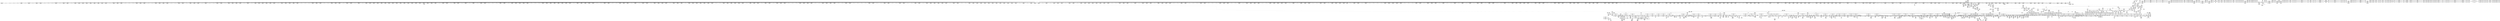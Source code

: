 digraph {
	CE0x3e6ad30 [shape=record,shape=Mrecord,label="{CE0x3e6ad30|2472:_%struct.cred*,_2752:_%struct.signal_struct*,_:_CRE_701,702_}"]
	CE0x3f6ff50 [shape=record,shape=Mrecord,label="{CE0x3f6ff50|__rcu_read_unlock:_tmp2|*SummSource*}"]
	CE0x3f67e60 [shape=record,shape=Mrecord,label="{CE0x3f67e60|cred_sid:_sid|security/selinux/hooks.c,197|*SummSink*}"]
	CE0x3f56370 [shape=record,shape=Mrecord,label="{CE0x3f56370|__rcu_read_unlock:_do.end}"]
	CE0x3f09240 [shape=record,shape=Mrecord,label="{CE0x3f09240|GLOBAL:_current_task|Global_var:current_task|*SummSink*}"]
	CE0x3f20590 [shape=record,shape=Mrecord,label="{CE0x3f20590|_ret_void,_!dbg_!27735|include/linux/rcupdate.h,938}"]
	CE0x3e8ccd0 [shape=record,shape=Mrecord,label="{CE0x3e8ccd0|2472:_%struct.cred*,_2752:_%struct.signal_struct*,_:_CRE_568,576_|*MultipleSource*|Function::selinux_task_setrlimit&Arg::p::|security/selinux/hooks.c,3622}"]
	CE0x3e928d0 [shape=record,shape=Mrecord,label="{CE0x3e928d0|2472:_%struct.cred*,_2752:_%struct.signal_struct*,_:_CRE_2528,2529_}"]
	CE0x3ec5970 [shape=record,shape=Mrecord,label="{CE0x3ec5970|2472:_%struct.cred*,_2752:_%struct.signal_struct*,_:_CRE_5880,5888_|*MultipleSource*|Function::selinux_task_setrlimit&Arg::p::|security/selinux/hooks.c,3622}"]
	CE0x3f7b8c0 [shape=record,shape=Mrecord,label="{CE0x3f7b8c0|__rcu_read_unlock:_tmp5|include/linux/rcupdate.h,244|*SummSink*}"]
	CE0x3f77620 [shape=record,shape=Mrecord,label="{CE0x3f77620|_call_void_lock_acquire(%struct.lockdep_map*_%map,_i32_0,_i32_0,_i32_2,_i32_0,_%struct.lockdep_map*_null,_i64_ptrtoint_(i8*_blockaddress(_rcu_lock_acquire,_%__here)_to_i64))_#10,_!dbg_!27716|include/linux/rcupdate.h,418|*SummSource*}"]
	CE0x3eec890 [shape=record,shape=Mrecord,label="{CE0x3eec890|i64*_getelementptr_inbounds_(_6_x_i64_,_6_x_i64_*___llvm_gcov_ctr286,_i64_0,_i64_4)|*Constant*}"]
	CE0x3f23fc0 [shape=record,shape=Mrecord,label="{CE0x3f23fc0|task_sid:_tmp2}"]
	CE0x3f13e50 [shape=record,shape=Mrecord,label="{CE0x3f13e50|rcu_read_lock:_tmp11|include/linux/rcupdate.h,882|*SummSource*}"]
	CE0x3ebca70 [shape=record,shape=Mrecord,label="{CE0x3ebca70|2472:_%struct.cred*,_2752:_%struct.signal_struct*,_:_CRE_2936,2937_}"]
	CE0x3fc25a0 [shape=record,shape=Mrecord,label="{CE0x3fc25a0|rcu_lock_release:_tmp5|include/linux/rcupdate.h,423|*SummSink*}"]
	CE0x3ecbd10 [shape=record,shape=Mrecord,label="{CE0x3ecbd10|2472:_%struct.cred*,_2752:_%struct.signal_struct*,_:_CRE_6297,6298_}"]
	CE0x3efe940 [shape=record,shape=Mrecord,label="{CE0x3efe940|rcu_read_lock:_land.lhs.true2}"]
	CE0x3ef60f0 [shape=record,shape=Mrecord,label="{CE0x3ef60f0|i32_(i32,_i32,_i16,_i32,_%struct.common_audit_data*)*_bitcast_(i32_(i32,_i32,_i16,_i32,_%struct.common_audit_data.495*)*_avc_has_perm_to_i32_(i32,_i32,_i16,_i32,_%struct.common_audit_data*)*)|*Constant*}"]
	CE0x3ebab30 [shape=record,shape=Mrecord,label="{CE0x3ebab30|2472:_%struct.cred*,_2752:_%struct.signal_struct*,_:_CRE_2916,2917_}"]
	CE0x3e8d160 [shape=record,shape=Mrecord,label="{CE0x3e8d160|2472:_%struct.cred*,_2752:_%struct.signal_struct*,_:_CRE_584,592_|*MultipleSource*|Function::selinux_task_setrlimit&Arg::p::|security/selinux/hooks.c,3622}"]
	CE0x3f06a80 [shape=record,shape=Mrecord,label="{CE0x3f06a80|_ret_void,_!dbg_!27735|include/linux/rcupdate.h,884|*SummSource*}"]
	CE0x3ebb300 [shape=record,shape=Mrecord,label="{CE0x3ebb300|2472:_%struct.cred*,_2752:_%struct.signal_struct*,_:_CRE_2921,2922_}"]
	CE0x3e98680 [shape=record,shape=Mrecord,label="{CE0x3e98680|2472:_%struct.cred*,_2752:_%struct.signal_struct*,_:_CRE_2776,2784_|*MultipleSource*|Function::selinux_task_setrlimit&Arg::p::|security/selinux/hooks.c,3622}"]
	CE0x3f7bc80 [shape=record,shape=Mrecord,label="{CE0x3f7bc80|rcu_read_unlock:_tmp9|include/linux/rcupdate.h,933}"]
	CE0x3f700f0 [shape=record,shape=Mrecord,label="{CE0x3f700f0|__rcu_read_lock:_do.end}"]
	CE0x3f0ce90 [shape=record,shape=Mrecord,label="{CE0x3f0ce90|current_sid:_tmp9|security/selinux/hooks.c,218|*SummSource*}"]
	CE0x3fe3840 [shape=record,shape=Mrecord,label="{CE0x3fe3840|__preempt_count_add:_tmp6|./arch/x86/include/asm/preempt.h,73|*SummSink*}"]
	CE0x3f2e1f0 [shape=record,shape=Mrecord,label="{CE0x3f2e1f0|task_sid:_do.body|*SummSource*}"]
	CE0x3ed1170 [shape=record,shape=Mrecord,label="{CE0x3ed1170|2472:_%struct.cred*,_2752:_%struct.signal_struct*,_:_CRE_6351,6352_}"]
	CE0x3e9ff30 [shape=record,shape=Mrecord,label="{CE0x3e9ff30|2472:_%struct.cred*,_2752:_%struct.signal_struct*,_:_CRE_2504,2508_|*MultipleSource*|Function::selinux_task_setrlimit&Arg::p::|security/selinux/hooks.c,3622}"]
	CE0x3ed6c30 [shape=record,shape=Mrecord,label="{CE0x3ed6c30|2472:_%struct.cred*,_2752:_%struct.signal_struct*,_:_CRE_6544,6552_|*MultipleSource*|Function::selinux_task_setrlimit&Arg::p::|security/selinux/hooks.c,3622}"]
	CE0x3e9df80 [shape=record,shape=Mrecord,label="{CE0x3e9df80|2472:_%struct.cred*,_2752:_%struct.signal_struct*,_:_CRE_2352,2360_|*MultipleSource*|Function::selinux_task_setrlimit&Arg::p::|security/selinux/hooks.c,3622}"]
	CE0x3f6d180 [shape=record,shape=Mrecord,label="{CE0x3f6d180|rcu_read_unlock:_tobool|include/linux/rcupdate.h,933|*SummSink*}"]
	CE0x3ed01d0 [shape=record,shape=Mrecord,label="{CE0x3ed01d0|2472:_%struct.cred*,_2752:_%struct.signal_struct*,_:_CRE_6341,6342_}"]
	CE0x3f41300 [shape=record,shape=Mrecord,label="{CE0x3f41300|__preempt_count_sub:_tmp2|*SummSink*}"]
	CE0x3ebd880 [shape=record,shape=Mrecord,label="{CE0x3ebd880|2472:_%struct.cred*,_2752:_%struct.signal_struct*,_:_CRE_2945,2946_}"]
	CE0x3f12c30 [shape=record,shape=Mrecord,label="{CE0x3f12c30|0:_i8,_:_GCMR_rcu_read_unlock.__warned_internal_global_i8_0,_section_.data.unlikely_,_align_1:_elem_0:default:}"]
	CE0x3f1fa10 [shape=record,shape=Mrecord,label="{CE0x3f1fa10|_call_void_rcu_read_unlock()_#10,_!dbg_!27748|security/selinux/hooks.c,209}"]
	CE0x3e8b090 [shape=record,shape=Mrecord,label="{CE0x3e8b090|2472:_%struct.cred*,_2752:_%struct.signal_struct*,_:_CRE_120,128_|*MultipleSource*|Function::selinux_task_setrlimit&Arg::p::|security/selinux/hooks.c,3622}"]
	CE0x3f75150 [shape=record,shape=Mrecord,label="{CE0x3f75150|_call_void_mcount()_#3|*SummSource*}"]
	CE0x3f2f1e0 [shape=record,shape=Mrecord,label="{CE0x3f2f1e0|task_sid:_if.end|*SummSink*}"]
	CE0x3f40ed0 [shape=record,shape=Mrecord,label="{CE0x3f40ed0|i64*_getelementptr_inbounds_(_4_x_i64_,_4_x_i64_*___llvm_gcov_ctr129,_i64_0,_i64_2)|*Constant*}"]
	CE0x3f14840 [shape=record,shape=Mrecord,label="{CE0x3f14840|rcu_read_lock:_call3|include/linux/rcupdate.h,882}"]
	CE0x3e91870 [shape=record,shape=Mrecord,label="{CE0x3e91870|2472:_%struct.cred*,_2752:_%struct.signal_struct*,_:_CRE_672,680_|*MultipleSource*|Function::selinux_task_setrlimit&Arg::p::|security/selinux/hooks.c,3622}"]
	CE0x3ec6a80 [shape=record,shape=Mrecord,label="{CE0x3ec6a80|2472:_%struct.cred*,_2752:_%struct.signal_struct*,_:_CRE_5936,5944_|*MultipleSource*|Function::selinux_task_setrlimit&Arg::p::|security/selinux/hooks.c,3622}"]
	CE0x3f2a240 [shape=record,shape=Mrecord,label="{CE0x3f2a240|rcu_read_lock:_tmp3}"]
	CE0x3f2efb0 [shape=record,shape=Mrecord,label="{CE0x3f2efb0|GLOBAL:___llvm_gcov_ctr132|Global_var:__llvm_gcov_ctr132|*SummSink*}"]
	CE0x3e87140 [shape=record,shape=Mrecord,label="{CE0x3e87140|2472:_%struct.cred*,_2752:_%struct.signal_struct*,_:_CRE_0,8_|*MultipleSource*|Function::selinux_task_setrlimit&Arg::p::|security/selinux/hooks.c,3622}"]
	CE0x3f30d20 [shape=record,shape=Mrecord,label="{CE0x3f30d20|rcu_read_lock:_land.lhs.true2|*SummSink*}"]
	CE0x3f207b0 [shape=record,shape=Mrecord,label="{CE0x3f207b0|get_current:_bb|*SummSink*}"]
	CE0x3f7a5b0 [shape=record,shape=Mrecord,label="{CE0x3f7a5b0|rcu_read_unlock:_land.lhs.true}"]
	CE0x3eba0d0 [shape=record,shape=Mrecord,label="{CE0x3eba0d0|2472:_%struct.cred*,_2752:_%struct.signal_struct*,_:_CRE_2909,2910_}"]
	CE0x3ef7e70 [shape=record,shape=Mrecord,label="{CE0x3ef7e70|avc_has_perm:_tclass|Function::avc_has_perm&Arg::tclass::|*SummSource*}"]
	CE0x3fe2c50 [shape=record,shape=Mrecord,label="{CE0x3fe2c50|i64*_getelementptr_inbounds_(_4_x_i64_,_4_x_i64_*___llvm_gcov_ctr129,_i64_0,_i64_0)|*Constant*|*SummSource*}"]
	CE0x3ebf630 [shape=record,shape=Mrecord,label="{CE0x3ebf630|2472:_%struct.cred*,_2752:_%struct.signal_struct*,_:_CRE_2964,2965_}"]
	CE0x3effc80 [shape=record,shape=Mrecord,label="{CE0x3effc80|current_sid:_if.end}"]
	CE0x3ee9880 [shape=record,shape=Mrecord,label="{CE0x3ee9880|__rcu_read_unlock:_tmp7|include/linux/rcupdate.h,245|*SummSource*}"]
	CE0x3e80ee0 [shape=record,shape=Mrecord,label="{CE0x3e80ee0|2472:_%struct.cred*,_2752:_%struct.signal_struct*,_:_CRE_1952,1960_|*MultipleSource*|Function::selinux_task_setrlimit&Arg::p::|security/selinux/hooks.c,3622}"]
	CE0x3f61cb0 [shape=record,shape=Mrecord,label="{CE0x3f61cb0|i64*_getelementptr_inbounds_(_11_x_i64_,_11_x_i64_*___llvm_gcov_ctr127,_i64_0,_i64_1)|*Constant*|*SummSource*}"]
	CE0x3e924b0 [shape=record,shape=Mrecord,label="{CE0x3e924b0|2472:_%struct.cred*,_2752:_%struct.signal_struct*,_:_CRE_2525,2526_}"]
	CE0x3e8a400 [shape=record,shape=Mrecord,label="{CE0x3e8a400|2472:_%struct.cred*,_2752:_%struct.signal_struct*,_:_CRE_448,456_|*MultipleSource*|Function::selinux_task_setrlimit&Arg::p::|security/selinux/hooks.c,3622}"]
	CE0x3ef59c0 [shape=record,shape=Mrecord,label="{CE0x3ef59c0|current_has_perm:_entry|*SummSource*}"]
	CE0x3f7f4a0 [shape=record,shape=Mrecord,label="{CE0x3f7f4a0|rcu_read_unlock:_tmp20|include/linux/rcupdate.h,933|*SummSink*}"]
	CE0x3f33a10 [shape=record,shape=Mrecord,label="{CE0x3f33a10|i64_ptrtoint_(i8*_blockaddress(_rcu_lock_release,_%__here)_to_i64)|*Constant*|*SummSink*}"]
	CE0x3e9e6d0 [shape=record,shape=Mrecord,label="{CE0x3e9e6d0|2472:_%struct.cred*,_2752:_%struct.signal_struct*,_:_CRE_2376,2384_|*MultipleSource*|Function::selinux_task_setrlimit&Arg::p::|security/selinux/hooks.c,3622}"]
	CE0x3f71dd0 [shape=record,shape=Mrecord,label="{CE0x3f71dd0|rcu_read_unlock:_tmp10|include/linux/rcupdate.h,933}"]
	CE0x3ee0fa0 [shape=record,shape=Mrecord,label="{CE0x3ee0fa0|current_has_perm:_bb|*SummSource*}"]
	CE0x3f0f480 [shape=record,shape=Mrecord,label="{CE0x3f0f480|i64_4|*Constant*}"]
	CE0x3e9faa0 [shape=record,shape=Mrecord,label="{CE0x3e9faa0|2472:_%struct.cred*,_2752:_%struct.signal_struct*,_:_CRE_2480,2488_|*MultipleSource*|Function::selinux_task_setrlimit&Arg::p::|security/selinux/hooks.c,3622}"]
	CE0x3f0d6e0 [shape=record,shape=Mrecord,label="{CE0x3f0d6e0|current_sid:_tmp12|security/selinux/hooks.c,218}"]
	CE0x3ef9960 [shape=record,shape=Mrecord,label="{CE0x3ef9960|GLOBAL:___llvm_gcov_ctr125|Global_var:__llvm_gcov_ctr125}"]
	CE0x3f329b0 [shape=record,shape=Mrecord,label="{CE0x3f329b0|GLOBAL:_lock_release|*Constant*}"]
	CE0x3f347f0 [shape=record,shape=Mrecord,label="{CE0x3f347f0|rcu_lock_release:_tmp7}"]
	CE0x3e86080 [shape=record,shape=Mrecord,label="{CE0x3e86080|2472:_%struct.cred*,_2752:_%struct.signal_struct*,_:_CRE_168,176_|*MultipleSource*|Function::selinux_task_setrlimit&Arg::p::|security/selinux/hooks.c,3622}"]
	CE0x3f26250 [shape=record,shape=Mrecord,label="{CE0x3f26250|__rcu_read_lock:_entry|*SummSink*}"]
	CE0x3f20e20 [shape=record,shape=Mrecord,label="{CE0x3f20e20|current_sid:_tmp21|security/selinux/hooks.c,218|*SummSink*}"]
	CE0x3f70910 [shape=record,shape=Mrecord,label="{CE0x3f70910|i64*_getelementptr_inbounds_(_4_x_i64_,_4_x_i64_*___llvm_gcov_ctr128,_i64_0,_i64_3)|*Constant*|*SummSink*}"]
	CE0x3efe9b0 [shape=record,shape=Mrecord,label="{CE0x3efe9b0|rcu_read_lock:_land.lhs.true2|*SummSource*}"]
	CE0x3f6d810 [shape=record,shape=Mrecord,label="{CE0x3f6d810|rcu_read_unlock:_bb|*SummSource*}"]
	CE0x3e96ec0 [shape=record,shape=Mrecord,label="{CE0x3e96ec0|2472:_%struct.cred*,_2752:_%struct.signal_struct*,_:_CRE_2704,2712_|*MultipleSource*|Function::selinux_task_setrlimit&Arg::p::|security/selinux/hooks.c,3622}"]
	CE0x3ee6880 [shape=record,shape=Mrecord,label="{CE0x3ee6880|GLOBAL:_task_sid|*Constant*|*SummSink*}"]
	CE0x3e821c0 [shape=record,shape=Mrecord,label="{CE0x3e821c0|2472:_%struct.cred*,_2752:_%struct.signal_struct*,_:_CRE_2032,2036_|*MultipleSource*|Function::selinux_task_setrlimit&Arg::p::|security/selinux/hooks.c,3622}"]
	CE0x3ecdf70 [shape=record,shape=Mrecord,label="{CE0x3ecdf70|2472:_%struct.cred*,_2752:_%struct.signal_struct*,_:_CRE_6319,6320_}"]
	CE0x3fe6670 [shape=record,shape=Mrecord,label="{CE0x3fe6670|i64*_getelementptr_inbounds_(_4_x_i64_,_4_x_i64_*___llvm_gcov_ctr134,_i64_0,_i64_3)|*Constant*|*SummSource*}"]
	CE0x3ec5490 [shape=record,shape=Mrecord,label="{CE0x3ec5490|2472:_%struct.cred*,_2752:_%struct.signal_struct*,_:_CRE_5864,5872_|*MultipleSource*|Function::selinux_task_setrlimit&Arg::p::|security/selinux/hooks.c,3622}"]
	CE0x3f724d0 [shape=record,shape=Mrecord,label="{CE0x3f724d0|rcu_read_unlock:_tobool1|include/linux/rcupdate.h,933|*SummSink*}"]
	CE0x3f6e530 [shape=record,shape=Mrecord,label="{CE0x3f6e530|get_current:_tmp2|*SummSource*}"]
	CE0x3ef8800 [shape=record,shape=Mrecord,label="{CE0x3ef8800|%struct.common_audit_data*_null|*Constant*|*SummSink*}"]
	CE0x3efd3e0 [shape=record,shape=Mrecord,label="{CE0x3efd3e0|current_sid:_do.end|*SummSource*}"]
	CE0x3f40d90 [shape=record,shape=Mrecord,label="{CE0x3f40d90|__preempt_count_add:_tmp2|*SummSource*}"]
	CE0x3f43610 [shape=record,shape=Mrecord,label="{CE0x3f43610|__preempt_count_add:_tmp7|./arch/x86/include/asm/preempt.h,73}"]
	CE0x3f7e280 [shape=record,shape=Mrecord,label="{CE0x3f7e280|i64*_getelementptr_inbounds_(_11_x_i64_,_11_x_i64_*___llvm_gcov_ctr132,_i64_0,_i64_8)|*Constant*|*SummSink*}"]
	CE0x3f06210 [shape=record,shape=Mrecord,label="{CE0x3f06210|GLOBAL:_rcu_read_lock.__warned|Global_var:rcu_read_lock.__warned}"]
	CE0x3f437d0 [shape=record,shape=Mrecord,label="{CE0x3f437d0|__preempt_count_add:_tmp7|./arch/x86/include/asm/preempt.h,73|*SummSource*}"]
	CE0x3f05620 [shape=record,shape=Mrecord,label="{CE0x3f05620|current_sid:_tmp3|*SummSink*}"]
	CE0x3e71e40 [shape=record,shape=Mrecord,label="{CE0x3e71e40|selinux_task_setrlimit:_tmp1|*SummSink*}"]
	CE0x3efb760 [shape=record,shape=Mrecord,label="{CE0x3efb760|current_sid:_tobool|security/selinux/hooks.c,218}"]
	CE0x3f19480 [shape=record,shape=Mrecord,label="{CE0x3f19480|rcu_read_unlock:_tmp1|*SummSink*}"]
	CE0x3e7c650 [shape=record,shape=Mrecord,label="{CE0x3e7c650|current_has_perm:_tmp2|*SummSource*}"]
	CE0x3e77d40 [shape=record,shape=Mrecord,label="{CE0x3e77d40|selinux_task_setrlimit:_bb|*SummSource*}"]
	CE0x3f204d0 [shape=record,shape=Mrecord,label="{CE0x3f204d0|get_current:_bb}"]
	CE0x3f31550 [shape=record,shape=Mrecord,label="{CE0x3f31550|_ret_void,_!dbg_!27717|include/linux/rcupdate.h,419|*SummSink*}"]
	CE0x3ef9020 [shape=record,shape=Mrecord,label="{CE0x3ef9020|_ret_i32_%retval.0,_!dbg_!27728|security/selinux/avc.c,775|*SummSink*}"]
	CE0x3f265f0 [shape=record,shape=Mrecord,label="{CE0x3f265f0|task_sid:_tmp14|security/selinux/hooks.c,208|*SummSink*}"]
	CE0x3f69150 [shape=record,shape=Mrecord,label="{CE0x3f69150|rcu_read_unlock:_if.end|*SummSource*}"]
	CE0x3f25340 [shape=record,shape=Mrecord,label="{CE0x3f25340|_call_void___rcu_read_lock()_#10,_!dbg_!27710|include/linux/rcupdate.h,879|*SummSink*}"]
	CE0x3efdb50 [shape=record,shape=Mrecord,label="{CE0x3efdb50|current_sid:_tmp7|security/selinux/hooks.c,218|*SummSink*}"]
	CE0x3ee17f0 [shape=record,shape=Mrecord,label="{CE0x3ee17f0|_call_void_mcount()_#3|*SummSource*}"]
	CE0x3e9c020 [shape=record,shape=Mrecord,label="{CE0x3e9c020|2472:_%struct.cred*,_2752:_%struct.signal_struct*,_:_CRE_2248,2256_|*MultipleSource*|Function::selinux_task_setrlimit&Arg::p::|security/selinux/hooks.c,3622}"]
	CE0x3e8b630 [shape=record,shape=Mrecord,label="{CE0x3e8b630|2472:_%struct.cred*,_2752:_%struct.signal_struct*,_:_CRE_288,296_|*MultipleSource*|Function::selinux_task_setrlimit&Arg::p::|security/selinux/hooks.c,3622}"]
	CE0x3e87960 [shape=record,shape=Mrecord,label="{CE0x3e87960|selinux_task_setrlimit:_retval.0|*SummSource*}"]
	CE0x3ee1d00 [shape=record,shape=Mrecord,label="{CE0x3ee1d00|GLOBAL:_lockdep_rcu_suspicious|*Constant*|*SummSource*}"]
	CE0x3ee69f0 [shape=record,shape=Mrecord,label="{CE0x3ee69f0|current_has_perm:_call2|security/selinux/hooks.c,1544|*SummSink*}"]
	CE0x3f4b960 [shape=record,shape=Mrecord,label="{CE0x3f4b960|rcu_read_lock:_tmp15|include/linux/rcupdate.h,882|*SummSource*}"]
	CE0x3f49ed0 [shape=record,shape=Mrecord,label="{CE0x3f49ed0|i32_2|*Constant*}"]
	CE0x3edcbe0 [shape=record,shape=Mrecord,label="{CE0x3edcbe0|i32_50|*Constant*|*SummSource*}"]
	CE0x3f15520 [shape=record,shape=Mrecord,label="{CE0x3f15520|current_sid:_tmp18|security/selinux/hooks.c,218|*SummSource*}"]
	CE0x3ef03c0 [shape=record,shape=Mrecord,label="{CE0x3ef03c0|selinux_task_setrlimit:_tmp7|security/selinux/hooks.c,3628|*SummSink*}"]
	CE0x3f302b0 [shape=record,shape=Mrecord,label="{CE0x3f302b0|task_sid:_tmp14|security/selinux/hooks.c,208}"]
	CE0x3f05f50 [shape=record,shape=Mrecord,label="{CE0x3f05f50|current_sid:_tmp8|security/selinux/hooks.c,218}"]
	CE0x3f25eb0 [shape=record,shape=Mrecord,label="{CE0x3f25eb0|task_sid:_tmp1|*SummSource*}"]
	CE0x3f2f120 [shape=record,shape=Mrecord,label="{CE0x3f2f120|task_sid:_if.end|*SummSource*}"]
	CE0x3f627f0 [shape=record,shape=Mrecord,label="{CE0x3f627f0|i64*_getelementptr_inbounds_(_11_x_i64_,_11_x_i64_*___llvm_gcov_ctr132,_i64_0,_i64_1)|*Constant*|*SummSource*}"]
	CE0x3f3d780 [shape=record,shape=Mrecord,label="{CE0x3f3d780|__rcu_read_lock:_bb|*SummSource*}"]
	CE0x3ecf3c0 [shape=record,shape=Mrecord,label="{CE0x3ecf3c0|2472:_%struct.cred*,_2752:_%struct.signal_struct*,_:_CRE_6332,6333_}"]
	CE0x3efbfc0 [shape=record,shape=Mrecord,label="{CE0x3efbfc0|i64*_getelementptr_inbounds_(_11_x_i64_,_11_x_i64_*___llvm_gcov_ctr125,_i64_0,_i64_8)|*Constant*|*SummSource*}"]
	CE0x3f331a0 [shape=record,shape=Mrecord,label="{CE0x3f331a0|GLOBAL:_lock_release|*Constant*|*SummSink*}"]
	CE0x3f0f920 [shape=record,shape=Mrecord,label="{CE0x3f0f920|task_sid:_tmp19|security/selinux/hooks.c,208|*SummSource*}"]
	CE0x3f10380 [shape=record,shape=Mrecord,label="{CE0x3f10380|i8*_getelementptr_inbounds_(_25_x_i8_,_25_x_i8_*_.str3,_i32_0,_i32_0)|*Constant*|*SummSink*}"]
	CE0x3f1fe80 [shape=record,shape=Mrecord,label="{CE0x3f1fe80|GLOBAL:_rcu_read_unlock|*Constant*|*SummSink*}"]
	CE0x3ec9920 [shape=record,shape=Mrecord,label="{CE0x3ec9920|2472:_%struct.cred*,_2752:_%struct.signal_struct*,_:_CRE_6208,6216_|*MultipleSource*|Function::selinux_task_setrlimit&Arg::p::|security/selinux/hooks.c,3622}"]
	CE0x3ee4ba0 [shape=record,shape=Mrecord,label="{CE0x3ee4ba0|GLOBAL:_task_sid|*Constant*}"]
	CE0x3f80c40 [shape=record,shape=Mrecord,label="{CE0x3f80c40|rcu_read_unlock:_tmp18|include/linux/rcupdate.h,933}"]
	CE0x3f5bcc0 [shape=record,shape=Mrecord,label="{CE0x3f5bcc0|i32_0|*Constant*}"]
	CE0x3f76d80 [shape=record,shape=Mrecord,label="{CE0x3f76d80|rcu_read_unlock:_land.lhs.true2|*SummSource*}"]
	CE0x3f69be0 [shape=record,shape=Mrecord,label="{CE0x3f69be0|rcu_lock_acquire:_tmp5|include/linux/rcupdate.h,418|*SummSink*}"]
	CE0x3ee0440 [shape=record,shape=Mrecord,label="{CE0x3ee0440|selinux_task_setrlimit:_tmp13|security/selinux/hooks.c,3632|*SummSink*}"]
	CE0x3e981a0 [shape=record,shape=Mrecord,label="{CE0x3e981a0|2472:_%struct.cred*,_2752:_%struct.signal_struct*,_:_CRE_2760,2768_|*MultipleSource*|Function::selinux_task_setrlimit&Arg::p::|security/selinux/hooks.c,3622}"]
	CE0x3ee3ec0 [shape=record,shape=Mrecord,label="{CE0x3ee3ec0|current_has_perm:_call|security/selinux/hooks.c,1542}"]
	CE0x3f2d3a0 [shape=record,shape=Mrecord,label="{CE0x3f2d3a0|task_sid:_tobool4|security/selinux/hooks.c,208|*SummSink*}"]
	CE0x3f624d0 [shape=record,shape=Mrecord,label="{CE0x3f624d0|GLOBAL:_rcu_lock_acquire|*Constant*|*SummSource*}"]
	CE0x3f17ac0 [shape=record,shape=Mrecord,label="{CE0x3f17ac0|i32_78|*Constant*}"]
	CE0x3f0cd60 [shape=record,shape=Mrecord,label="{CE0x3f0cd60|current_sid:_tmp9|security/selinux/hooks.c,218}"]
	CE0x3e702f0 [shape=record,shape=Mrecord,label="{CE0x3e702f0|_call_void_mcount()_#3}"]
	CE0x3e78d60 [shape=record,shape=Mrecord,label="{CE0x3e78d60|selinux_task_setrlimit:_tmp7|security/selinux/hooks.c,3628|*SummSource*}"]
	CE0x3ec4380 [shape=record,shape=Mrecord,label="{CE0x3ec4380|2472:_%struct.cred*,_2752:_%struct.signal_struct*,_:_CRE_3144,3148_|*MultipleSource*|Function::selinux_task_setrlimit&Arg::p::|security/selinux/hooks.c,3622}"]
	CE0x3f0a410 [shape=record,shape=Mrecord,label="{CE0x3f0a410|get_current:_tmp}"]
	CE0x3e77340 [shape=record,shape=Mrecord,label="{CE0x3e77340|2472:_%struct.cred*,_2752:_%struct.signal_struct*,_:_CRE_152,160_|*MultipleSource*|Function::selinux_task_setrlimit&Arg::p::|security/selinux/hooks.c,3622}"]
	CE0x3f31020 [shape=record,shape=Mrecord,label="{CE0x3f31020|rcu_read_lock:_do.body|*SummSink*}"]
	CE0x3ecc350 [shape=record,shape=Mrecord,label="{CE0x3ecc350|2472:_%struct.cred*,_2752:_%struct.signal_struct*,_:_CRE_6301,6302_}"]
	CE0x3e9c240 [shape=record,shape=Mrecord,label="{CE0x3e9c240|2472:_%struct.cred*,_2752:_%struct.signal_struct*,_:_CRE_2256,2264_|*MultipleSource*|Function::selinux_task_setrlimit&Arg::p::|security/selinux/hooks.c,3622}"]
	CE0x3f6cc00 [shape=record,shape=Mrecord,label="{CE0x3f6cc00|__rcu_read_unlock:_tmp5|include/linux/rcupdate.h,244}"]
	CE0x3e6a740 [shape=record,shape=Mrecord,label="{CE0x3e6a740|2472:_%struct.cred*,_2752:_%struct.signal_struct*,_:_CRE_697,698_}"]
	CE0x3f4e4b0 [shape=record,shape=Mrecord,label="{CE0x3f4e4b0|i8*_getelementptr_inbounds_(_25_x_i8_,_25_x_i8_*_.str45,_i32_0,_i32_0)|*Constant*|*SummSink*}"]
	CE0x3f31e40 [shape=record,shape=Mrecord,label="{CE0x3f31e40|cred_sid:_tmp2}"]
	CE0x3e9c500 [shape=record,shape=Mrecord,label="{CE0x3e9c500|2472:_%struct.cred*,_2752:_%struct.signal_struct*,_:_CRE_2264,2272_|*MultipleSource*|Function::selinux_task_setrlimit&Arg::p::|security/selinux/hooks.c,3622}"]
	CE0x3f696a0 [shape=record,shape=Mrecord,label="{CE0x3f696a0|rcu_read_unlock:_do.body|*SummSink*}"]
	CE0x3e9f300 [shape=record,shape=Mrecord,label="{CE0x3e9f300|2472:_%struct.cred*,_2752:_%struct.signal_struct*,_:_CRE_2416,2424_|*MultipleSource*|Function::selinux_task_setrlimit&Arg::p::|security/selinux/hooks.c,3622}"]
	CE0x3e9a9e0 [shape=record,shape=Mrecord,label="{CE0x3e9a9e0|2472:_%struct.cred*,_2752:_%struct.signal_struct*,_:_CRE_2112,2120_|*MultipleSource*|Function::selinux_task_setrlimit&Arg::p::|security/selinux/hooks.c,3622}"]
	CE0x3f0b2c0 [shape=record,shape=Mrecord,label="{CE0x3f0b2c0|_call_void_mcount()_#3}"]
	CE0x3ec5e50 [shape=record,shape=Mrecord,label="{CE0x3ec5e50|2472:_%struct.cred*,_2752:_%struct.signal_struct*,_:_CRE_5896,5904_|*MultipleSource*|Function::selinux_task_setrlimit&Arg::p::|security/selinux/hooks.c,3622}"]
	CE0x3ee8b40 [shape=record,shape=Mrecord,label="{CE0x3ee8b40|__rcu_read_unlock:_bb|*SummSource*}"]
	CE0x3e92a60 [shape=record,shape=Mrecord,label="{CE0x3e92a60|2472:_%struct.cred*,_2752:_%struct.signal_struct*,_:_CRE_2529,2530_}"]
	CE0x3f0f2b0 [shape=record,shape=Mrecord,label="{CE0x3f0f2b0|task_sid:_do.body5|*SummSource*}"]
	CE0x3f66eb0 [shape=record,shape=Mrecord,label="{CE0x3f66eb0|i64*_getelementptr_inbounds_(_11_x_i64_,_11_x_i64_*___llvm_gcov_ctr127,_i64_0,_i64_9)|*Constant*}"]
	CE0x3ebe1e0 [shape=record,shape=Mrecord,label="{CE0x3ebe1e0|2472:_%struct.cred*,_2752:_%struct.signal_struct*,_:_CRE_2951,2952_}"]
	CE0x3f2a570 [shape=record,shape=Mrecord,label="{CE0x3f2a570|rcu_lock_acquire:_bb}"]
	CE0x3f30090 [shape=record,shape=Mrecord,label="{CE0x3f30090|i64_7|*Constant*|*SummSink*}"]
	CE0x3f270a0 [shape=record,shape=Mrecord,label="{CE0x3f270a0|task_sid:_tmp12|security/selinux/hooks.c,208|*SummSink*}"]
	CE0x3ecb860 [shape=record,shape=Mrecord,label="{CE0x3ecb860|2472:_%struct.cred*,_2752:_%struct.signal_struct*,_:_CRE_6294,6295_}"]
	CE0x3ff95d0 [shape=record,shape=Mrecord,label="{CE0x3ff95d0|__preempt_count_add:_tmp5|./arch/x86/include/asm/preempt.h,72|*SummSink*}"]
	CE0x3e74340 [shape=record,shape=Mrecord,label="{CE0x3e74340|selinux_task_setrlimit:_rlim_max1|security/selinux/hooks.c,3628|*SummSource*}"]
	CE0x3f21570 [shape=record,shape=Mrecord,label="{CE0x3f21570|current_sid:_security|security/selinux/hooks.c,218|*SummSource*}"]
	CE0x3e6aba0 [shape=record,shape=Mrecord,label="{CE0x3e6aba0|2472:_%struct.cred*,_2752:_%struct.signal_struct*,_:_CRE_700,701_}"]
	CE0x3ee33b0 [shape=record,shape=Mrecord,label="{CE0x3ee33b0|current_sid:_tmp17|security/selinux/hooks.c,218|*SummSink*}"]
	CE0x3f34ce0 [shape=record,shape=Mrecord,label="{CE0x3f34ce0|task_sid:_tmp24|security/selinux/hooks.c,208|*SummSink*}"]
	CE0x3f3b7d0 [shape=record,shape=Mrecord,label="{CE0x3f3b7d0|rcu_lock_release:_entry|*SummSink*}"]
	CE0x3fe2900 [shape=record,shape=Mrecord,label="{CE0x3fe2900|i64*_getelementptr_inbounds_(_4_x_i64_,_4_x_i64_*___llvm_gcov_ctr135,_i64_0,_i64_2)|*Constant*|*SummSink*}"]
	CE0x3ede050 [shape=record,shape=Mrecord,label="{CE0x3ede050|i64_3|*Constant*|*SummSource*}"]
	CE0x3f3d170 [shape=record,shape=Mrecord,label="{CE0x3f3d170|_ret_void,_!dbg_!27717|include/linux/rcupdate.h,245}"]
	CE0x3f4efa0 [shape=record,shape=Mrecord,label="{CE0x3f4efa0|task_sid:_tobool|security/selinux/hooks.c,208}"]
	CE0x3ef3a90 [shape=record,shape=Mrecord,label="{CE0x3ef3a90|selinux_task_setrlimit:_tmp5|security/selinux/hooks.c,3628|*SummSource*}"]
	CE0x3fe1320 [shape=record,shape=Mrecord,label="{CE0x3fe1320|GLOBAL:___preempt_count_sub|*Constant*}"]
	CE0x3e9ebb0 [shape=record,shape=Mrecord,label="{CE0x3e9ebb0|2472:_%struct.cred*,_2752:_%struct.signal_struct*,_:_CRE_2392,2400_|*MultipleSource*|Function::selinux_task_setrlimit&Arg::p::|security/selinux/hooks.c,3622}"]
	CE0x3fe3b30 [shape=record,shape=Mrecord,label="{CE0x3fe3b30|__preempt_count_add:_tmp7|./arch/x86/include/asm/preempt.h,73|*SummSink*}"]
	CE0x3f420c0 [shape=record,shape=Mrecord,label="{CE0x3f420c0|_call_void_mcount()_#3|*SummSource*}"]
	CE0x3eebe60 [shape=record,shape=Mrecord,label="{CE0x3eebe60|current_sid:_tmp13|security/selinux/hooks.c,218|*SummSink*}"]
	CE0x3f732a0 [shape=record,shape=Mrecord,label="{CE0x3f732a0|rcu_lock_acquire:_tmp2}"]
	CE0x3f23650 [shape=record,shape=Mrecord,label="{CE0x3f23650|current_sid:_tmp24|security/selinux/hooks.c,220|*SummSource*}"]
	CE0x3f326e0 [shape=record,shape=Mrecord,label="{CE0x3f326e0|i64*_getelementptr_inbounds_(_2_x_i64_,_2_x_i64_*___llvm_gcov_ctr131,_i64_0,_i64_0)|*Constant*|*SummSource*}"]
	CE0x3f77f70 [shape=record,shape=Mrecord,label="{CE0x3f77f70|rcu_read_unlock:_tmp12|include/linux/rcupdate.h,933|*SummSource*}"]
	CE0x3ee0750 [shape=record,shape=Mrecord,label="{CE0x3ee0750|selinux_task_setrlimit:_tmp14|security/selinux/hooks.c,3632|*SummSink*}"]
	CE0x3f0d570 [shape=record,shape=Mrecord,label="{CE0x3f0d570|current_sid:_tmp11|security/selinux/hooks.c,218|*SummSink*}"]
	CE0x3e6aa10 [shape=record,shape=Mrecord,label="{CE0x3e6aa10|2472:_%struct.cred*,_2752:_%struct.signal_struct*,_:_CRE_699,700_}"]
	CE0x3efa060 [shape=record,shape=Mrecord,label="{CE0x3efa060|task_sid:_tmp9|security/selinux/hooks.c,208|*SummSink*}"]
	CE0x3f09a50 [shape=record,shape=Mrecord,label="{CE0x3f09a50|_call_void_rcu_lock_acquire(%struct.lockdep_map*_rcu_lock_map)_#10,_!dbg_!27711|include/linux/rcupdate.h,881|*SummSource*}"]
	CE0x3f694d0 [shape=record,shape=Mrecord,label="{CE0x3f694d0|cred_sid:_tmp6|security/selinux/hooks.c,197|*SummSink*}"]
	CE0x3e7ce30 [shape=record,shape=Mrecord,label="{CE0x3e7ce30|COLLAPSED:_GCMRE___llvm_gcov_ctr131_internal_global_2_x_i64_zeroinitializer:_elem_0:default:}"]
	CE0x3f4bfb0 [shape=record,shape=Mrecord,label="{CE0x3f4bfb0|rcu_read_lock:_tmp16|include/linux/rcupdate.h,882|*SummSink*}"]
	CE0x3fa8330 [shape=record,shape=Mrecord,label="{CE0x3fa8330|i64*_getelementptr_inbounds_(_4_x_i64_,_4_x_i64_*___llvm_gcov_ctr133,_i64_0,_i64_0)|*Constant*}"]
	CE0x3e8df70 [shape=record,shape=Mrecord,label="{CE0x3e8df70|2472:_%struct.cred*,_2752:_%struct.signal_struct*,_:_CRE_384,392_|*MultipleSource*|Function::selinux_task_setrlimit&Arg::p::|security/selinux/hooks.c,3622}"]
	CE0x3eb9d60 [shape=record,shape=Mrecord,label="{CE0x3eb9d60|2472:_%struct.cred*,_2752:_%struct.signal_struct*,_:_CRE_2907,2908_}"]
	CE0x3edbfd0 [shape=record,shape=Mrecord,label="{CE0x3edbfd0|2472:_%struct.cred*,_2752:_%struct.signal_struct*,_:_CRE_10624,10628_|*MultipleSource*|Function::selinux_task_setrlimit&Arg::p::|security/selinux/hooks.c,3622}"]
	CE0x3eeafb0 [shape=record,shape=Mrecord,label="{CE0x3eeafb0|GLOBAL:_cred_sid|*Constant*}"]
	CE0x3e9e4b0 [shape=record,shape=Mrecord,label="{CE0x3e9e4b0|2472:_%struct.cred*,_2752:_%struct.signal_struct*,_:_CRE_2368,2376_|*MultipleSource*|Function::selinux_task_setrlimit&Arg::p::|security/selinux/hooks.c,3622}"]
	CE0x3f228d0 [shape=record,shape=Mrecord,label="{CE0x3f228d0|task_sid:_bb}"]
	CE0x3f67d20 [shape=record,shape=Mrecord,label="{CE0x3f67d20|cred_sid:_sid|security/selinux/hooks.c,197|*SummSource*}"]
	CE0x3ebc5c0 [shape=record,shape=Mrecord,label="{CE0x3ebc5c0|2472:_%struct.cred*,_2752:_%struct.signal_struct*,_:_CRE_2933,2934_}"]
	CE0x3ee6c90 [shape=record,shape=Mrecord,label="{CE0x3ee6c90|task_sid:_entry|*SummSink*}"]
	CE0x3fb5af0 [shape=record,shape=Mrecord,label="{CE0x3fb5af0|__preempt_count_sub:_do.body}"]
	CE0x3e7b8b0 [shape=record,shape=Mrecord,label="{CE0x3e7b8b0|current_sid:_tmp14|security/selinux/hooks.c,218|*SummSink*}"]
	CE0x3e8f2a0 [shape=record,shape=Mrecord,label="{CE0x3e8f2a0|2472:_%struct.cred*,_2752:_%struct.signal_struct*,_:_CRE_688,689_}"]
	CE0x3ef5000 [shape=record,shape=Mrecord,label="{CE0x3ef5000|selinux_task_setrlimit:_tmp9|security/selinux/hooks.c,3629|*SummSink*}"]
	CE0x3f2da50 [shape=record,shape=Mrecord,label="{CE0x3f2da50|task_sid:_if.then|*SummSink*}"]
	CE0x3ef83d0 [shape=record,shape=Mrecord,label="{CE0x3ef83d0|avc_has_perm:_requested|Function::avc_has_perm&Arg::requested::|*SummSource*}"]
	CE0x3f0fdf0 [shape=record,shape=Mrecord,label="{CE0x3f0fdf0|i8*_getelementptr_inbounds_(_25_x_i8_,_25_x_i8_*_.str3,_i32_0,_i32_0)|*Constant*|*SummSource*}"]
	CE0x3f68b70 [shape=record,shape=Mrecord,label="{CE0x3f68b70|cred_sid:_tmp6|security/selinux/hooks.c,197}"]
	CE0x3eebd80 [shape=record,shape=Mrecord,label="{CE0x3eebd80|current_sid:_tmp13|security/selinux/hooks.c,218}"]
	CE0x3f82940 [shape=record,shape=Mrecord,label="{CE0x3f82940|rcu_lock_acquire:_tmp1|*SummSink*}"]
	CE0x3f6f8b0 [shape=record,shape=Mrecord,label="{CE0x3f6f8b0|__rcu_read_lock:_tmp6|include/linux/rcupdate.h,240}"]
	CE0x3f72a40 [shape=record,shape=Mrecord,label="{CE0x3f72a40|rcu_lock_release:_tmp2|*SummSource*}"]
	CE0x3ece100 [shape=record,shape=Mrecord,label="{CE0x3ece100|2472:_%struct.cred*,_2752:_%struct.signal_struct*,_:_CRE_6320,6321_}"]
	CE0x3e949f0 [shape=record,shape=Mrecord,label="{CE0x3e949f0|2472:_%struct.cred*,_2752:_%struct.signal_struct*,_:_CRE_2592,2594_|*MultipleSource*|Function::selinux_task_setrlimit&Arg::p::|security/selinux/hooks.c,3622}"]
	CE0x3f3d9e0 [shape=record,shape=Mrecord,label="{CE0x3f3d9e0|__rcu_read_lock:_do.end|*SummSource*}"]
	CE0x3f4edc0 [shape=record,shape=Mrecord,label="{CE0x3f4edc0|rcu_read_lock:_if.end|*SummSink*}"]
	CE0x3f6fdc0 [shape=record,shape=Mrecord,label="{CE0x3f6fdc0|__rcu_read_lock:_tmp1|*SummSource*}"]
	CE0x3ec08f0 [shape=record,shape=Mrecord,label="{CE0x3ec08f0|2472:_%struct.cred*,_2752:_%struct.signal_struct*,_:_CRE_6288,6289_}"]
	CE0x3e85060 [shape=record,shape=Mrecord,label="{CE0x3e85060|selinux_task_setrlimit:_if.then}"]
	CE0x3e77fa0 [shape=record,shape=Mrecord,label="{CE0x3e77fa0|selinux_task_setrlimit:_bb}"]
	CE0x3eedf60 [shape=record,shape=Mrecord,label="{CE0x3eedf60|selinux_task_setrlimit:_rlim|security/selinux/hooks.c,3622|*SummSink*}"]
	CE0x3fd3340 [shape=record,shape=Mrecord,label="{CE0x3fd3340|i64*_getelementptr_inbounds_(_4_x_i64_,_4_x_i64_*___llvm_gcov_ctr129,_i64_0,_i64_2)|*Constant*|*SummSource*}"]
	CE0x3f60950 [shape=record,shape=Mrecord,label="{CE0x3f60950|rcu_read_lock:_tmp}"]
	CE0x3ef08e0 [shape=record,shape=Mrecord,label="{CE0x3ef08e0|selinux_task_setrlimit:_tmp8|security/selinux/hooks.c,3628|*SummSink*}"]
	CE0x3e8eca0 [shape=record,shape=Mrecord,label="{CE0x3e8eca0|2472:_%struct.cred*,_2752:_%struct.signal_struct*,_:_CRE_160,164_|*MultipleSource*|Function::selinux_task_setrlimit&Arg::p::|security/selinux/hooks.c,3622}"]
	CE0x3f801a0 [shape=record,shape=Mrecord,label="{CE0x3f801a0|_call_void_rcu_lock_release(%struct.lockdep_map*_rcu_lock_map)_#10,_!dbg_!27733|include/linux/rcupdate.h,935}"]
	CE0x3e6cc70 [shape=record,shape=Mrecord,label="{CE0x3e6cc70|2472:_%struct.cred*,_2752:_%struct.signal_struct*,_:_CRE_1808,1816_|*MultipleSource*|Function::selinux_task_setrlimit&Arg::p::|security/selinux/hooks.c,3622}"]
	CE0x3ed17b0 [shape=record,shape=Mrecord,label="{CE0x3ed17b0|2472:_%struct.cred*,_2752:_%struct.signal_struct*,_:_CRE_6355,6356_}"]
	CE0x3e9ce70 [shape=record,shape=Mrecord,label="{CE0x3e9ce70|2472:_%struct.cred*,_2752:_%struct.signal_struct*,_:_CRE_2296,2304_|*MultipleSource*|Function::selinux_task_setrlimit&Arg::p::|security/selinux/hooks.c,3622}"]
	CE0x3ec4d40 [shape=record,shape=Mrecord,label="{CE0x3ec4d40|2472:_%struct.cred*,_2752:_%struct.signal_struct*,_:_CRE_3164,3168_|*MultipleSource*|Function::selinux_task_setrlimit&Arg::p::|security/selinux/hooks.c,3622}"]
	CE0x3e868d0 [shape=record,shape=Mrecord,label="{CE0x3e868d0|2472:_%struct.cred*,_2752:_%struct.signal_struct*,_:_CRE_368,376_|*MultipleSource*|Function::selinux_task_setrlimit&Arg::p::|security/selinux/hooks.c,3622}"]
	CE0x3e93870 [shape=record,shape=Mrecord,label="{CE0x3e93870|2472:_%struct.cred*,_2752:_%struct.signal_struct*,_:_CRE_2544,2568_|*MultipleSource*|Function::selinux_task_setrlimit&Arg::p::|security/selinux/hooks.c,3622}"]
	CE0x3ec65a0 [shape=record,shape=Mrecord,label="{CE0x3ec65a0|2472:_%struct.cred*,_2752:_%struct.signal_struct*,_:_CRE_5920,5928_|*MultipleSource*|Function::selinux_task_setrlimit&Arg::p::|security/selinux/hooks.c,3622}"]
	CE0x3fbcfa0 [shape=record,shape=Mrecord,label="{CE0x3fbcfa0|__rcu_read_lock:_do.body}"]
	CE0x3f441c0 [shape=record,shape=Mrecord,label="{CE0x3f441c0|__rcu_read_lock:_tmp2|*SummSink*}"]
	CE0x3f03fa0 [shape=record,shape=Mrecord,label="{CE0x3f03fa0|rcu_read_lock:_entry|*SummSource*}"]
	CE0x3f4fa80 [shape=record,shape=Mrecord,label="{CE0x3f4fa80|task_sid:_tmp6|security/selinux/hooks.c,208}"]
	CE0x3f66040 [shape=record,shape=Mrecord,label="{CE0x3f66040|rcu_read_lock:_tmp21|include/linux/rcupdate.h,884|*SummSink*}"]
	CE0x3f1aad0 [shape=record,shape=Mrecord,label="{CE0x3f1aad0|GLOBAL:_rcu_lock_map|Global_var:rcu_lock_map|*SummSink*}"]
	CE0x3f1ae90 [shape=record,shape=Mrecord,label="{CE0x3f1ae90|i64*_getelementptr_inbounds_(_4_x_i64_,_4_x_i64_*___llvm_gcov_ctr128,_i64_0,_i64_2)|*Constant*|*SummSource*}"]
	CE0x3f75c60 [shape=record,shape=Mrecord,label="{CE0x3f75c60|rcu_read_unlock:_do.end|*SummSource*}"]
	CE0x3e9a350 [shape=record,shape=Mrecord,label="{CE0x3e9a350|get_current:_tmp1|*SummSink*}"]
	CE0x3ec5be0 [shape=record,shape=Mrecord,label="{CE0x3ec5be0|2472:_%struct.cred*,_2752:_%struct.signal_struct*,_:_CRE_5888,5896_|*MultipleSource*|Function::selinux_task_setrlimit&Arg::p::|security/selinux/hooks.c,3622}"]
	CE0x3f6ee20 [shape=record,shape=Mrecord,label="{CE0x3f6ee20|GLOBAL:_current_task|Global_var:current_task|*SummSource*}"]
	CE0x3ec3750 [shape=record,shape=Mrecord,label="{CE0x3ec3750|2472:_%struct.cred*,_2752:_%struct.signal_struct*,_:_CRE_3116,3120_|*MultipleSource*|Function::selinux_task_setrlimit&Arg::p::|security/selinux/hooks.c,3622}"]
	CE0x3e88480 [shape=record,shape=Mrecord,label="{CE0x3e88480|2472:_%struct.cred*,_2752:_%struct.signal_struct*,_:_CRE_88,92_|*MultipleSource*|Function::selinux_task_setrlimit&Arg::p::|security/selinux/hooks.c,3622}"]
	CE0x3f2c320 [shape=record,shape=Mrecord,label="{CE0x3f2c320|cred_sid:_security|security/selinux/hooks.c,196|*SummSource*}"]
	CE0x3f06d40 [shape=record,shape=Mrecord,label="{CE0x3f06d40|GLOBAL:_current_sid.__warned|Global_var:current_sid.__warned|*SummSource*}"]
	CE0x3e7bc60 [shape=record,shape=Mrecord,label="{CE0x3e7bc60|i1_true|*Constant*|*SummSource*}"]
	CE0x3edbd50 [shape=record,shape=Mrecord,label="{CE0x3edbd50|2472:_%struct.cred*,_2752:_%struct.signal_struct*,_:_CRE_10616,10624_|*MultipleSource*|Function::selinux_task_setrlimit&Arg::p::|security/selinux/hooks.c,3622}"]
	CE0x3eede80 [shape=record,shape=Mrecord,label="{CE0x3eede80|selinux_task_setrlimit:_rlim|security/selinux/hooks.c,3622}"]
	CE0x3ed1c60 [shape=record,shape=Mrecord,label="{CE0x3ed1c60|2472:_%struct.cred*,_2752:_%struct.signal_struct*,_:_CRE_6358,6359_}"]
	CE0x3e7d780 [shape=record,shape=Mrecord,label="{CE0x3e7d780|task_sid:_do.end|*SummSource*}"]
	CE0x3f11a90 [shape=record,shape=Mrecord,label="{CE0x3f11a90|rcu_read_unlock:_tmp14|include/linux/rcupdate.h,933|*SummSource*}"]
	CE0x3ed9a80 [shape=record,shape=Mrecord,label="{CE0x3ed9a80|2472:_%struct.cred*,_2752:_%struct.signal_struct*,_:_CRE_6688,10528_|*MultipleSource*|Function::selinux_task_setrlimit&Arg::p::|security/selinux/hooks.c,3622}"]
	CE0x3f1cf30 [shape=record,shape=Mrecord,label="{CE0x3f1cf30|rcu_read_lock:_if.then|*SummSink*}"]
	CE0x3e88c70 [shape=record,shape=Mrecord,label="{CE0x3e88c70|2472:_%struct.cred*,_2752:_%struct.signal_struct*,_:_CRE_72,76_|*MultipleSource*|Function::selinux_task_setrlimit&Arg::p::|security/selinux/hooks.c,3622}"]
	CE0x3fb9310 [shape=record,shape=Mrecord,label="{CE0x3fb9310|_call_void_mcount()_#3}"]
	CE0x3ed4360 [shape=record,shape=Mrecord,label="{CE0x3ed4360|2472:_%struct.cred*,_2752:_%struct.signal_struct*,_:_CRE_6432,6436_|*MultipleSource*|Function::selinux_task_setrlimit&Arg::p::|security/selinux/hooks.c,3622}"]
	CE0x3ee2870 [shape=record,shape=Mrecord,label="{CE0x3ee2870|i8*_getelementptr_inbounds_(_45_x_i8_,_45_x_i8_*_.str12,_i32_0,_i32_0)|*Constant*|*SummSource*}"]
	CE0x3f4f120 [shape=record,shape=Mrecord,label="{CE0x3f4f120|task_sid:_call|security/selinux/hooks.c,208|*SummSource*}"]
	CE0x3f227e0 [shape=record,shape=Mrecord,label="{CE0x3f227e0|current_sid:_sid|security/selinux/hooks.c,220}"]
	CE0x3e77b30 [shape=record,shape=Mrecord,label="{CE0x3e77b30|selinux_task_setrlimit:_bb|*SummSink*}"]
	CE0x3fc1260 [shape=record,shape=Mrecord,label="{CE0x3fc1260|__preempt_count_sub:_bb}"]
	CE0x3e93550 [shape=record,shape=Mrecord,label="{CE0x3e93550|2472:_%struct.cred*,_2752:_%struct.signal_struct*,_:_CRE_2904,2905_}"]
	CE0x3ea08f0 [shape=record,shape=Mrecord,label="{CE0x3ea08f0|2472:_%struct.cred*,_2752:_%struct.signal_struct*,_:_CRE_2522,2523_}"]
	CE0x3ecf0a0 [shape=record,shape=Mrecord,label="{CE0x3ecf0a0|2472:_%struct.cred*,_2752:_%struct.signal_struct*,_:_CRE_6330,6331_}"]
	CE0x3f29910 [shape=record,shape=Mrecord,label="{CE0x3f29910|rcu_lock_acquire:_entry|*SummSource*}"]
	CE0x3f1d130 [shape=record,shape=Mrecord,label="{CE0x3f1d130|rcu_read_lock:_bb|*SummSource*}"]
	CE0x3ee8c70 [shape=record,shape=Mrecord,label="{CE0x3ee8c70|i64*_getelementptr_inbounds_(_4_x_i64_,_4_x_i64_*___llvm_gcov_ctr134,_i64_0,_i64_1)|*Constant*}"]
	CE0x3e761a0 [shape=record,shape=Mrecord,label="{CE0x3e761a0|2472:_%struct.cred*,_2752:_%struct.signal_struct*,_:_CRE_416,424_|*MultipleSource*|Function::selinux_task_setrlimit&Arg::p::|security/selinux/hooks.c,3622}"]
	CE0x3eff3b0 [shape=record,shape=Mrecord,label="{CE0x3eff3b0|current_sid:_tmp4|security/selinux/hooks.c,218|*SummSource*}"]
	CE0x3fb6250 [shape=record,shape=Mrecord,label="{CE0x3fb6250|i64*_getelementptr_inbounds_(_4_x_i64_,_4_x_i64_*___llvm_gcov_ctr128,_i64_0,_i64_1)|*Constant*|*SummSink*}"]
	CE0x3f176b0 [shape=record,shape=Mrecord,label="{CE0x3f176b0|_ret_%struct.task_struct*_%tmp4,_!dbg_!27714|./arch/x86/include/asm/current.h,14|*SummSource*}"]
	CE0x3e8d470 [shape=record,shape=Mrecord,label="{CE0x3e8d470|2472:_%struct.cred*,_2752:_%struct.signal_struct*,_:_CRE_592,600_|*MultipleSource*|Function::selinux_task_setrlimit&Arg::p::|security/selinux/hooks.c,3622}"]
	CE0x3f6b480 [shape=record,shape=Mrecord,label="{CE0x3f6b480|rcu_read_unlock:_tmp11|include/linux/rcupdate.h,933|*SummSource*}"]
	CE0x3f25230 [shape=record,shape=Mrecord,label="{CE0x3f25230|_call_void___rcu_read_lock()_#10,_!dbg_!27710|include/linux/rcupdate.h,879|*SummSource*}"]
	"CONST[source:1(input),value:2(dynamic)][purpose:{object}]"
	CE0x3f6c900 [shape=record,shape=Mrecord,label="{CE0x3f6c900|rcu_read_unlock:_tmp13|include/linux/rcupdate.h,933|*SummSource*}"]
	CE0x3ed6750 [shape=record,shape=Mrecord,label="{CE0x3ed6750|2472:_%struct.cred*,_2752:_%struct.signal_struct*,_:_CRE_6528,6536_|*MultipleSource*|Function::selinux_task_setrlimit&Arg::p::|security/selinux/hooks.c,3622}"]
	CE0x3eec660 [shape=record,shape=Mrecord,label="{CE0x3eec660|current_has_perm:_perms|Function::current_has_perm&Arg::perms::|*SummSource*}"]
	CE0x3e67640 [shape=record,shape=Mrecord,label="{CE0x3e67640|selinux_task_setrlimit:_tmp}"]
	CE0x3ed0fe0 [shape=record,shape=Mrecord,label="{CE0x3ed0fe0|2472:_%struct.cred*,_2752:_%struct.signal_struct*,_:_CRE_6350,6351_}"]
	CE0x3ea0680 [shape=record,shape=Mrecord,label="{CE0x3ea0680|2472:_%struct.cred*,_2752:_%struct.signal_struct*,_:_CRE_2521,2522_}"]
	CE0x3f09570 [shape=record,shape=Mrecord,label="{CE0x3f09570|_call_void_rcu_read_lock()_#10,_!dbg_!27712|security/selinux/hooks.c,207|*SummSource*}"]
	CE0x3e6c5c0 [shape=record,shape=Mrecord,label="{CE0x3e6c5c0|2472:_%struct.cred*,_2752:_%struct.signal_struct*,_:_CRE_772,776_|*MultipleSource*|Function::selinux_task_setrlimit&Arg::p::|security/selinux/hooks.c,3622}"]
	CE0x3f182f0 [shape=record,shape=Mrecord,label="{CE0x3f182f0|COLLAPSED:_GCMRE_current_task_external_global_%struct.task_struct*:_elem_0::|security/selinux/hooks.c,218}"]
	CE0x3f2a7d0 [shape=record,shape=Mrecord,label="{CE0x3f2a7d0|_call_void_lockdep_rcu_suspicious(i8*_getelementptr_inbounds_(_25_x_i8_,_25_x_i8_*_.str3,_i32_0,_i32_0),_i32_208,_i8*_getelementptr_inbounds_(_41_x_i8_,_41_x_i8_*_.str44,_i32_0,_i32_0))_#10,_!dbg_!27732|security/selinux/hooks.c,208}"]
	CE0x3f42ad0 [shape=record,shape=Mrecord,label="{CE0x3f42ad0|i64*_getelementptr_inbounds_(_4_x_i64_,_4_x_i64_*___llvm_gcov_ctr129,_i64_0,_i64_2)|*Constant*|*SummSink*}"]
	CE0x3f66f20 [shape=record,shape=Mrecord,label="{CE0x3f66f20|i64*_getelementptr_inbounds_(_11_x_i64_,_11_x_i64_*___llvm_gcov_ctr127,_i64_0,_i64_9)|*Constant*|*SummSource*}"]
	CE0x3f3f230 [shape=record,shape=Mrecord,label="{CE0x3f3f230|rcu_lock_release:___here|*SummSink*}"]
	CE0x3e6b690 [shape=record,shape=Mrecord,label="{CE0x3e6b690|2472:_%struct.cred*,_2752:_%struct.signal_struct*,_:_CRE_720,728_|*MultipleSource*|Function::selinux_task_setrlimit&Arg::p::|security/selinux/hooks.c,3622}"]
	CE0x3ef66f0 [shape=record,shape=Mrecord,label="{CE0x3ef66f0|i32_(i32,_i32,_i16,_i32,_%struct.common_audit_data*)*_bitcast_(i32_(i32,_i32,_i16,_i32,_%struct.common_audit_data.495*)*_avc_has_perm_to_i32_(i32,_i32,_i16,_i32,_%struct.common_audit_data*)*)|*Constant*|*SummSink*}"]
	CE0x3ed4f40 [shape=record,shape=Mrecord,label="{CE0x3ed4f40|2472:_%struct.cred*,_2752:_%struct.signal_struct*,_:_CRE_6472,6474_|*MultipleSource*|Function::selinux_task_setrlimit&Arg::p::|security/selinux/hooks.c,3622}"]
	CE0x3f03c50 [shape=record,shape=Mrecord,label="{CE0x3f03c50|current_sid:_tmp10|security/selinux/hooks.c,218}"]
	CE0x3f20ff0 [shape=record,shape=Mrecord,label="{CE0x3f20ff0|i32_22|*Constant*}"]
	CE0x3e81a70 [shape=record,shape=Mrecord,label="{CE0x3e81a70|2472:_%struct.cred*,_2752:_%struct.signal_struct*,_:_CRE_1984,2016_|*MultipleSource*|Function::selinux_task_setrlimit&Arg::p::|security/selinux/hooks.c,3622}"]
	CE0x3f55810 [shape=record,shape=Mrecord,label="{CE0x3f55810|i64_ptrtoint_(i8*_blockaddress(_rcu_lock_acquire,_%__here)_to_i64)|*Constant*}"]
	CE0x3ed1940 [shape=record,shape=Mrecord,label="{CE0x3ed1940|2472:_%struct.cred*,_2752:_%struct.signal_struct*,_:_CRE_6356,6357_}"]
	CE0x3ece420 [shape=record,shape=Mrecord,label="{CE0x3ece420|2472:_%struct.cred*,_2752:_%struct.signal_struct*,_:_CRE_6322,6323_}"]
	CE0x3f76230 [shape=record,shape=Mrecord,label="{CE0x3f76230|rcu_read_unlock:_tmp6|include/linux/rcupdate.h,933|*SummSource*}"]
	CE0x3f68d50 [shape=record,shape=Mrecord,label="{CE0x3f68d50|rcu_read_unlock:_do.body}"]
	CE0x3f03330 [shape=record,shape=Mrecord,label="{CE0x3f03330|current_sid:_tmp5|security/selinux/hooks.c,218|*SummSource*}"]
	CE0x3f251c0 [shape=record,shape=Mrecord,label="{CE0x3f251c0|_call_void___rcu_read_lock()_#10,_!dbg_!27710|include/linux/rcupdate.h,879}"]
	CE0x3efe050 [shape=record,shape=Mrecord,label="{CE0x3efe050|task_sid:_real_cred|security/selinux/hooks.c,208}"]
	CE0x3fb5900 [shape=record,shape=Mrecord,label="{CE0x3fb5900|__preempt_count_sub:_tmp7|./arch/x86/include/asm/preempt.h,78}"]
	CE0x3ecaca0 [shape=record,shape=Mrecord,label="{CE0x3ecaca0|2472:_%struct.cred*,_2752:_%struct.signal_struct*,_:_CRE_6280,6284_|*MultipleSource*|Function::selinux_task_setrlimit&Arg::p::|security/selinux/hooks.c,3622}"]
	CE0x3fbad30 [shape=record,shape=Mrecord,label="{CE0x3fbad30|i64*_getelementptr_inbounds_(_4_x_i64_,_4_x_i64_*___llvm_gcov_ctr134,_i64_0,_i64_2)|*Constant*|*SummSink*}"]
	CE0x3e7c150 [shape=record,shape=Mrecord,label="{CE0x3e7c150|i64*_getelementptr_inbounds_(_2_x_i64_,_2_x_i64_*___llvm_gcov_ctr136,_i64_0,_i64_1)|*Constant*}"]
	CE0x3e71f80 [shape=record,shape=Mrecord,label="{CE0x3e71f80|selinux_task_setrlimit:_return|*SummSink*}"]
	CE0x3effa10 [shape=record,shape=Mrecord,label="{CE0x3effa10|__rcu_read_lock:_tmp|*SummSource*}"]
	CE0x3e81f50 [shape=record,shape=Mrecord,label="{CE0x3e81f50|2472:_%struct.cred*,_2752:_%struct.signal_struct*,_:_CRE_2020,2032_|*MultipleSource*|Function::selinux_task_setrlimit&Arg::p::|security/selinux/hooks.c,3622}"]
	CE0x3ef8180 [shape=record,shape=Mrecord,label="{CE0x3ef8180|%struct.common_audit_data*_null|*Constant*}"]
	CE0x3fb6680 [shape=record,shape=Mrecord,label="{CE0x3fb6680|__rcu_read_unlock:_tmp|*SummSource*}"]
	CE0x3f0a480 [shape=record,shape=Mrecord,label="{CE0x3f0a480|COLLAPSED:_GCMRE___llvm_gcov_ctr98_internal_global_2_x_i64_zeroinitializer:_elem_0:default:}"]
	CE0x3f03220 [shape=record,shape=Mrecord,label="{CE0x3f03220|current_sid:_tmp5|security/selinux/hooks.c,218}"]
	CE0x3f1e0c0 [shape=record,shape=Mrecord,label="{CE0x3f1e0c0|rcu_read_lock:_tmp2}"]
	CE0x3e6a5b0 [shape=record,shape=Mrecord,label="{CE0x3e6a5b0|2472:_%struct.cred*,_2752:_%struct.signal_struct*,_:_CRE_696,697_}"]
	CE0x3f1d040 [shape=record,shape=Mrecord,label="{CE0x3f1d040|rcu_read_lock:_bb}"]
	CE0x3ef3b60 [shape=record,shape=Mrecord,label="{CE0x3ef3b60|selinux_task_setrlimit:_tmp5|security/selinux/hooks.c,3628|*SummSink*}"]
	CE0x3ed8970 [shape=record,shape=Mrecord,label="{CE0x3ed8970|2472:_%struct.cred*,_2752:_%struct.signal_struct*,_:_CRE_6644,6648_|*MultipleSource*|Function::selinux_task_setrlimit&Arg::p::|security/selinux/hooks.c,3622}"]
	CE0x3f31400 [shape=record,shape=Mrecord,label="{CE0x3f31400|task_sid:_call3|security/selinux/hooks.c,208|*SummSource*}"]
	CE0x3f2ee40 [shape=record,shape=Mrecord,label="{CE0x3f2ee40|GLOBAL:___llvm_gcov_ctr132|Global_var:__llvm_gcov_ctr132|*SummSource*}"]
	CE0x3e6e740 [shape=record,shape=Mrecord,label="{CE0x3e6e740|current_sid:_tmp16|security/selinux/hooks.c,218|*SummSink*}"]
	CE0x3fc12d0 [shape=record,shape=Mrecord,label="{CE0x3fc12d0|__preempt_count_sub:_do.end|*SummSink*}"]
	CE0x3ec2200 [shape=record,shape=Mrecord,label="{CE0x3ec2200|2472:_%struct.cred*,_2752:_%struct.signal_struct*,_:_CRE_3056,3064_|*MultipleSource*|Function::selinux_task_setrlimit&Arg::p::|security/selinux/hooks.c,3622}"]
	CE0x3f6b920 [shape=record,shape=Mrecord,label="{CE0x3f6b920|rcu_lock_acquire:_tmp3|*SummSink*}"]
	CE0x3f634e0 [shape=record,shape=Mrecord,label="{CE0x3f634e0|rcu_read_unlock:_tmp7|include/linux/rcupdate.h,933|*SummSource*}"]
	CE0x3ff7600 [shape=record,shape=Mrecord,label="{CE0x3ff7600|__preempt_count_sub:_tmp6|./arch/x86/include/asm/preempt.h,78|*SummSource*}"]
	CE0x3e9a770 [shape=record,shape=Mrecord,label="{CE0x3e9a770|2472:_%struct.cred*,_2752:_%struct.signal_struct*,_:_CRE_2104,2112_|*MultipleSource*|Function::selinux_task_setrlimit&Arg::p::|security/selinux/hooks.c,3622}"]
	CE0x3fba910 [shape=record,shape=Mrecord,label="{CE0x3fba910|__preempt_count_sub:_tmp4|./arch/x86/include/asm/preempt.h,77}"]
	CE0x3f757c0 [shape=record,shape=Mrecord,label="{CE0x3f757c0|i64_1|*Constant*}"]
	CE0x3e6a8d0 [shape=record,shape=Mrecord,label="{CE0x3e6a8d0|2472:_%struct.cred*,_2752:_%struct.signal_struct*,_:_CRE_698,699_}"]
	CE0x58dd7a0 [shape=record,shape=Mrecord,label="{CE0x58dd7a0|i32_0|*Constant*|*SummSink*}"]
	CE0x3f65660 [shape=record,shape=Mrecord,label="{CE0x3f65660|rcu_read_lock:_tmp20|include/linux/rcupdate.h,882|*SummSink*}"]
	CE0x3f73b90 [shape=record,shape=Mrecord,label="{CE0x3f73b90|rcu_read_unlock:_land.lhs.true2|*SummSink*}"]
	CE0x3f2deb0 [shape=record,shape=Mrecord,label="{CE0x3f2deb0|get_current:_tmp3}"]
	CE0x3e8ff50 [shape=record,shape=Mrecord,label="{CE0x3e8ff50|2472:_%struct.cred*,_2752:_%struct.signal_struct*,_:_CRE_632,640_|*MultipleSource*|Function::selinux_task_setrlimit&Arg::p::|security/selinux/hooks.c,3622}"]
	CE0x3e6cee0 [shape=record,shape=Mrecord,label="{CE0x3e6cee0|current_sid:_tmp2|*SummSource*}"]
	CE0x3ebd3d0 [shape=record,shape=Mrecord,label="{CE0x3ebd3d0|2472:_%struct.cred*,_2752:_%struct.signal_struct*,_:_CRE_2942,2943_}"]
	CE0x3fa4800 [shape=record,shape=Mrecord,label="{CE0x3fa4800|_call_void_asm_addl_$1,_%gs:$0_,_*m,ri,*m,_dirflag_,_fpsr_,_flags_(i32*___preempt_count,_i32_%val,_i32*___preempt_count)_#3,_!dbg_!27714,_!srcloc_!27717|./arch/x86/include/asm/preempt.h,72|*SummSource*}"]
	CE0x3fe1880 [shape=record,shape=Mrecord,label="{CE0x3fe1880|i64*_getelementptr_inbounds_(_4_x_i64_,_4_x_i64_*___llvm_gcov_ctr129,_i64_0,_i64_3)|*Constant*}"]
	CE0x3f6b4f0 [shape=record,shape=Mrecord,label="{CE0x3f6b4f0|rcu_read_unlock:_tmp11|include/linux/rcupdate.h,933}"]
	CE0x3f7ca50 [shape=record,shape=Mrecord,label="{CE0x3f7ca50|GLOBAL:___preempt_count|Global_var:__preempt_count|*SummSource*}"]
	CE0x3fb90d0 [shape=record,shape=Mrecord,label="{CE0x3fb90d0|i64*_getelementptr_inbounds_(_4_x_i64_,_4_x_i64_*___llvm_gcov_ctr128,_i64_0,_i64_0)|*Constant*|*SummSource*}"]
	CE0x3f4ad10 [shape=record,shape=Mrecord,label="{CE0x3f4ad10|i64*_getelementptr_inbounds_(_4_x_i64_,_4_x_i64_*___llvm_gcov_ctr130,_i64_0,_i64_0)|*Constant*}"]
	CE0x3f4f730 [shape=record,shape=Mrecord,label="{CE0x3f4f730|GLOBAL:___llvm_gcov_ctr126|Global_var:__llvm_gcov_ctr126}"]
	CE0x3f17860 [shape=record,shape=Mrecord,label="{CE0x3f17860|_ret_%struct.task_struct*_%tmp4,_!dbg_!27714|./arch/x86/include/asm/current.h,14|*SummSink*}"]
	CE0x3ecb3d0 [shape=record,shape=Mrecord,label="{CE0x3ecb3d0|2472:_%struct.cred*,_2752:_%struct.signal_struct*,_:_CRE_6292,6293_}"]
	CE0x3edcdc0 [shape=record,shape=Mrecord,label="{CE0x3edcdc0|i64*_getelementptr_inbounds_(_13_x_i64_,_13_x_i64_*___llvm_gcov_ctr126,_i64_0,_i64_10)|*Constant*}"]
	CE0x3ee2d80 [shape=record,shape=Mrecord,label="{CE0x3ee2d80|i64*_getelementptr_inbounds_(_11_x_i64_,_11_x_i64_*___llvm_gcov_ctr125,_i64_0,_i64_9)|*Constant*|*SummSource*}"]
	CE0x3edddd0 [shape=record,shape=Mrecord,label="{CE0x3edddd0|i64_2|*Constant*}"]
	CE0x3eee4d0 [shape=record,shape=Mrecord,label="{CE0x3eee4d0|selinux_task_setrlimit:_arraydecay|security/selinux/hooks.c,3622|*SummSink*}"]
	CE0x3f34940 [shape=record,shape=Mrecord,label="{CE0x3f34940|i64*_getelementptr_inbounds_(_13_x_i64_,_13_x_i64_*___llvm_gcov_ctr126,_i64_0,_i64_11)|*Constant*}"]
	CE0x3f691e0 [shape=record,shape=Mrecord,label="{CE0x3f691e0|rcu_read_unlock:_if.end|*SummSink*}"]
	CE0x3ed7860 [shape=record,shape=Mrecord,label="{CE0x3ed7860|2472:_%struct.cred*,_2752:_%struct.signal_struct*,_:_CRE_6584,6600_|*MultipleSource*|Function::selinux_task_setrlimit&Arg::p::|security/selinux/hooks.c,3622}"]
	CE0x3ec5220 [shape=record,shape=Mrecord,label="{CE0x3ec5220|2472:_%struct.cred*,_2752:_%struct.signal_struct*,_:_CRE_5856,5860_|*MultipleSource*|Function::selinux_task_setrlimit&Arg::p::|security/selinux/hooks.c,3622}"]
	CE0x3f18f30 [shape=record,shape=Mrecord,label="{CE0x3f18f30|i64_4|*Constant*}"]
	CE0x3f272d0 [shape=record,shape=Mrecord,label="{CE0x3f272d0|i64*_getelementptr_inbounds_(_2_x_i64_,_2_x_i64_*___llvm_gcov_ctr131,_i64_0,_i64_1)|*Constant*|*SummSource*}"]
	CE0x3e85b30 [shape=record,shape=Mrecord,label="{CE0x3e85b30|rcu_lock_acquire:_indirectgoto}"]
	CE0x3fe2da0 [shape=record,shape=Mrecord,label="{CE0x3fe2da0|__preempt_count_sub:_tmp|*SummSource*}"]
	CE0x3f69c50 [shape=record,shape=Mrecord,label="{CE0x3f69c50|_call_void_lock_acquire(%struct.lockdep_map*_%map,_i32_0,_i32_0,_i32_2,_i32_0,_%struct.lockdep_map*_null,_i64_ptrtoint_(i8*_blockaddress(_rcu_lock_acquire,_%__here)_to_i64))_#10,_!dbg_!27716|include/linux/rcupdate.h,418}"]
	CE0x3fe2670 [shape=record,shape=Mrecord,label="{CE0x3fe2670|__rcu_read_unlock:_tmp1|*SummSource*}"]
	CE0x3f28e60 [shape=record,shape=Mrecord,label="{CE0x3f28e60|0:_i8,_:_GCMR_rcu_read_lock.__warned_internal_global_i8_0,_section_.data.unlikely_,_align_1:_elem_0:default:}"]
	CE0x3f0ccc0 [shape=record,shape=Mrecord,label="{CE0x3f0ccc0|i64_5|*Constant*|*SummSink*}"]
	CE0x3ed0810 [shape=record,shape=Mrecord,label="{CE0x3ed0810|2472:_%struct.cred*,_2752:_%struct.signal_struct*,_:_CRE_6345,6346_}"]
	CE0x3f2df80 [shape=record,shape=Mrecord,label="{CE0x3f2df80|get_current:_tmp3|*SummSource*}"]
	CE0x3fe2740 [shape=record,shape=Mrecord,label="{CE0x3fe2740|i64*_getelementptr_inbounds_(_4_x_i64_,_4_x_i64_*___llvm_gcov_ctr135,_i64_0,_i64_2)|*Constant*|*SummSource*}"]
	CE0x3f11960 [shape=record,shape=Mrecord,label="{CE0x3f11960|rcu_read_unlock:_tmp14|include/linux/rcupdate.h,933}"]
	CE0x3f1b820 [shape=record,shape=Mrecord,label="{CE0x3f1b820|rcu_read_lock:_tmp10|include/linux/rcupdate.h,882|*SummSink*}"]
	CE0x3f15e50 [shape=record,shape=Mrecord,label="{CE0x3f15e50|i64*_getelementptr_inbounds_(_11_x_i64_,_11_x_i64_*___llvm_gcov_ctr125,_i64_0,_i64_10)|*Constant*|*SummSink*}"]
	CE0x3e8a8e0 [shape=record,shape=Mrecord,label="{CE0x3e8a8e0|2472:_%struct.cred*,_2752:_%struct.signal_struct*,_:_CRE_460,464_|*MultipleSource*|Function::selinux_task_setrlimit&Arg::p::|security/selinux/hooks.c,3622}"]
	CE0x3ef62b0 [shape=record,shape=Mrecord,label="{CE0x3ef62b0|current_has_perm:_call2|security/selinux/hooks.c,1544}"]
	CE0x3e70c60 [shape=record,shape=Mrecord,label="{CE0x3e70c60|current_has_perm:_tmp|*SummSource*}"]
	CE0x3f35f00 [shape=record,shape=Mrecord,label="{CE0x3f35f00|task_sid:_tmp27|security/selinux/hooks.c,208}"]
	CE0x3f27680 [shape=record,shape=Mrecord,label="{CE0x3f27680|task_sid:_tmp15|security/selinux/hooks.c,208|*SummSource*}"]
	CE0x3e91390 [shape=record,shape=Mrecord,label="{CE0x3e91390|2472:_%struct.cred*,_2752:_%struct.signal_struct*,_:_CRE_656,660_|*MultipleSource*|Function::selinux_task_setrlimit&Arg::p::|security/selinux/hooks.c,3622}"]
	CE0x3eeb970 [shape=record,shape=Mrecord,label="{CE0x3eeb970|_ret_i32_%tmp6,_!dbg_!27716|security/selinux/hooks.c,197}"]
	CE0x3f4d6d0 [shape=record,shape=Mrecord,label="{CE0x3f4d6d0|_call_void_lockdep_rcu_suspicious(i8*_getelementptr_inbounds_(_25_x_i8_,_25_x_i8_*_.str45,_i32_0,_i32_0),_i32_883,_i8*_getelementptr_inbounds_(_42_x_i8_,_42_x_i8_*_.str46,_i32_0,_i32_0))_#10,_!dbg_!27728|include/linux/rcupdate.h,882}"]
	CE0x3ef01c0 [shape=record,shape=Mrecord,label="{CE0x3ef01c0|selinux_task_setrlimit:_rlim_max1|security/selinux/hooks.c,3628}"]
	CE0x3eef8b0 [shape=record,shape=Mrecord,label="{CE0x3eef8b0|i32_1|*Constant*|*SummSource*}"]
	CE0x3ee9b90 [shape=record,shape=Mrecord,label="{CE0x3ee9b90|__preempt_count_add:_do.body}"]
	CE0x3ef2db0 [shape=record,shape=Mrecord,label="{CE0x3ef2db0|i64*_getelementptr_inbounds_(_6_x_i64_,_6_x_i64_*___llvm_gcov_ctr286,_i64_0,_i64_3)|*Constant*|*SummSink*}"]
	CE0x3f27d50 [shape=record,shape=Mrecord,label="{CE0x3f27d50|cred_sid:_tmp|*SummSink*}"]
	CE0x3e7f630 [shape=record,shape=Mrecord,label="{CE0x3e7f630|2472:_%struct.cred*,_2752:_%struct.signal_struct*,_:_CRE_1872,1880_|*MultipleSource*|Function::selinux_task_setrlimit&Arg::p::|security/selinux/hooks.c,3622}"]
	CE0x3edd060 [shape=record,shape=Mrecord,label="{CE0x3edd060|i64*_getelementptr_inbounds_(_13_x_i64_,_13_x_i64_*___llvm_gcov_ctr126,_i64_0,_i64_10)|*Constant*|*SummSource*}"]
	CE0x3eee3d0 [shape=record,shape=Mrecord,label="{CE0x3eee3d0|selinux_task_setrlimit:_arraydecay|security/selinux/hooks.c,3622|*SummSource*}"]
	CE0x3e8b350 [shape=record,shape=Mrecord,label="{CE0x3e8b350|2472:_%struct.cred*,_2752:_%struct.signal_struct*,_:_CRE_280,288_|*MultipleSource*|Function::selinux_task_setrlimit&Arg::p::|security/selinux/hooks.c,3622}"]
	CE0x3ed1300 [shape=record,shape=Mrecord,label="{CE0x3ed1300|2472:_%struct.cred*,_2752:_%struct.signal_struct*,_:_CRE_6352,6353_}"]
	CE0x3ef7b30 [shape=record,shape=Mrecord,label="{CE0x3ef7b30|i16_2|*Constant*|*SummSource*}"]
	CE0x3f362c0 [shape=record,shape=Mrecord,label="{CE0x3f362c0|cred_sid:_tmp3}"]
	CE0x3f46ad0 [shape=record,shape=Mrecord,label="{CE0x3f46ad0|__preempt_count_sub:_sub|./arch/x86/include/asm/preempt.h,77|*SummSource*}"]
	CE0x3f70160 [shape=record,shape=Mrecord,label="{CE0x3f70160|rcu_read_unlock:_call|include/linux/rcupdate.h,933|*SummSink*}"]
	CE0x3f21120 [shape=record,shape=Mrecord,label="{CE0x3f21120|i32_22|*Constant*|*SummSource*}"]
	CE0x3f70500 [shape=record,shape=Mrecord,label="{CE0x3f70500|rcu_read_unlock:_call|include/linux/rcupdate.h,933|*SummSource*}"]
	CE0x3f2f300 [shape=record,shape=Mrecord,label="{CE0x3f2f300|task_sid:_land.lhs.true2}"]
	CE0x3e79a40 [shape=record,shape=Mrecord,label="{CE0x3e79a40|2472:_%struct.cred*,_2752:_%struct.signal_struct*,_:_CRE_208,216_|*MultipleSource*|Function::selinux_task_setrlimit&Arg::p::|security/selinux/hooks.c,3622}"]
	CE0x3ebb170 [shape=record,shape=Mrecord,label="{CE0x3ebb170|2472:_%struct.cred*,_2752:_%struct.signal_struct*,_:_CRE_2920,2921_}"]
	CE0x3ef3a20 [shape=record,shape=Mrecord,label="{CE0x3ef3a20|selinux_task_setrlimit:_tmp5|security/selinux/hooks.c,3628}"]
	CE0x3ee5130 [shape=record,shape=Mrecord,label="{CE0x3ee5130|current_has_perm:_tmp|*SummSink*}"]
	CE0x3ef4360 [shape=record,shape=Mrecord,label="{CE0x3ef4360|i64_0|*Constant*}"]
	CE0x3f7ef60 [shape=record,shape=Mrecord,label="{CE0x3f7ef60|rcu_read_unlock:_tmp19|include/linux/rcupdate.h,933|*SummSink*}"]
	CE0x3efac50 [shape=record,shape=Mrecord,label="{CE0x3efac50|i64*_getelementptr_inbounds_(_11_x_i64_,_11_x_i64_*___llvm_gcov_ctr125,_i64_0,_i64_0)|*Constant*|*SummSink*}"]
	CE0x3e7b740 [shape=record,shape=Mrecord,label="{CE0x3e7b740|current_sid:_tmp14|security/selinux/hooks.c,218|*SummSource*}"]
	CE0x3e85790 [shape=record,shape=Mrecord,label="{CE0x3e85790|__preempt_count_sub:_val|Function::__preempt_count_sub&Arg::val::|*SummSource*}"]
	CE0x3f2c1b0 [shape=record,shape=Mrecord,label="{CE0x3f2c1b0|cred_sid:_security|security/selinux/hooks.c,196|*SummSink*}"]
	CE0x452e570 [shape=record,shape=Mrecord,label="{CE0x452e570|2472:_%struct.cred*,_2752:_%struct.signal_struct*,_:_CRE_76,80_|*MultipleSource*|Function::selinux_task_setrlimit&Arg::p::|security/selinux/hooks.c,3622}"]
	CE0x3fa30a0 [shape=record,shape=Mrecord,label="{CE0x3fa30a0|rcu_lock_release:_indirectgoto|*SummSource*}"]
	CE0x3e88fc0 [shape=record,shape=Mrecord,label="{CE0x3e88fc0|current_sid:_tmp1}"]
	CE0x3f28880 [shape=record,shape=Mrecord,label="{CE0x3f28880|i64_7|*Constant*}"]
	CE0x3e729b0 [shape=record,shape=Mrecord,label="{CE0x3e729b0|2472:_%struct.cred*,_2752:_%struct.signal_struct*,_:_CRE_56,64_|*MultipleSource*|Function::selinux_task_setrlimit&Arg::p::|security/selinux/hooks.c,3622}"]
	CE0x3f4ca00 [shape=record,shape=Mrecord,label="{CE0x3f4ca00|rcu_read_lock:_tmp17|include/linux/rcupdate.h,882}"]
	CE0x3e8e990 [shape=record,shape=Mrecord,label="{CE0x3e8e990|2472:_%struct.cred*,_2752:_%struct.signal_struct*,_:_CRE_440,448_|*MultipleSource*|Function::selinux_task_setrlimit&Arg::p::|security/selinux/hooks.c,3622}"]
	CE0x3ef0030 [shape=record,shape=Mrecord,label="{CE0x3ef0030|current_has_perm:_perms|Function::current_has_perm&Arg::perms::|*SummSink*}"]
	CE0x3edd110 [shape=record,shape=Mrecord,label="{CE0x3edd110|i64*_getelementptr_inbounds_(_13_x_i64_,_13_x_i64_*___llvm_gcov_ctr126,_i64_0,_i64_10)|*Constant*|*SummSink*}"]
	CE0x3f7a140 [shape=record,shape=Mrecord,label="{CE0x3f7a140|__preempt_count_add:_val|Function::__preempt_count_add&Arg::val::}"]
	CE0x3f7b130 [shape=record,shape=Mrecord,label="{CE0x3f7b130|rcu_read_unlock:_tmp16|include/linux/rcupdate.h,933}"]
	CE0x3ff9a20 [shape=record,shape=Mrecord,label="{CE0x3ff9a20|__preempt_count_add:_tmp|*SummSource*}"]
	CE0x3eef1f0 [shape=record,shape=Mrecord,label="{CE0x3eef1f0|selinux_task_setrlimit:_add.ptr|security/selinux/hooks.c,3622|*SummSource*}"]
	CE0x3eff480 [shape=record,shape=Mrecord,label="{CE0x3eff480|current_sid:_tmp4|security/selinux/hooks.c,218|*SummSink*}"]
	CE0x3ef6080 [shape=record,shape=Mrecord,label="{CE0x3ef6080|i32_50|*Constant*|*SummSink*}"]
	CE0x3f565c0 [shape=record,shape=Mrecord,label="{CE0x3f565c0|__preempt_count_sub:_tmp3|*SummSource*}"]
	CE0x3f28a00 [shape=record,shape=Mrecord,label="{CE0x3f28a00|i64_7|*Constant*|*SummSource*}"]
	CE0x3ed3140 [shape=record,shape=Mrecord,label="{CE0x3ed3140|task_sid:_tmp20|security/selinux/hooks.c,208|*SummSource*}"]
	CE0x3f277b0 [shape=record,shape=Mrecord,label="{CE0x3f277b0|task_sid:_tmp15|security/selinux/hooks.c,208|*SummSink*}"]
	CE0x3f1a020 [shape=record,shape=Mrecord,label="{CE0x3f1a020|rcu_read_lock:_bb|*SummSink*}"]
	CE0x3f365c0 [shape=record,shape=Mrecord,label="{CE0x3f365c0|rcu_read_lock:_tmp4|include/linux/rcupdate.h,882}"]
	CE0x3fa4d60 [shape=record,shape=Mrecord,label="{CE0x3fa4d60|rcu_lock_acquire:_tmp|*SummSink*}"]
	CE0x3f15690 [shape=record,shape=Mrecord,label="{CE0x3f15690|current_sid:_tmp18|security/selinux/hooks.c,218|*SummSink*}"]
	CE0x3eeb240 [shape=record,shape=Mrecord,label="{CE0x3eeb240|GLOBAL:_cred_sid|*Constant*|*SummSink*}"]
	CE0x3f3cb60 [shape=record,shape=Mrecord,label="{CE0x3f3cb60|__rcu_read_unlock:_entry}"]
	CE0x3eca070 [shape=record,shape=Mrecord,label="{CE0x3eca070|2472:_%struct.cred*,_2752:_%struct.signal_struct*,_:_CRE_6232,6240_|*MultipleSource*|Function::selinux_task_setrlimit&Arg::p::|security/selinux/hooks.c,3622}"]
	CE0x3fb8be0 [shape=record,shape=Mrecord,label="{CE0x3fb8be0|GLOBAL:___preempt_count_sub|*Constant*|*SummSource*}"]
	CE0x3fa6d60 [shape=record,shape=Mrecord,label="{CE0x3fa6d60|GLOBAL:___preempt_count|Global_var:__preempt_count}"]
	CE0x3e860f0 [shape=record,shape=Mrecord,label="{CE0x3e860f0|2472:_%struct.cred*,_2752:_%struct.signal_struct*,_:_CRE_200,208_|*MultipleSource*|Function::selinux_task_setrlimit&Arg::p::|security/selinux/hooks.c,3622}"]
	CE0x3f72360 [shape=record,shape=Mrecord,label="{CE0x3f72360|rcu_read_unlock:_tmp4|include/linux/rcupdate.h,933|*SummSink*}"]
	CE0x3ed9330 [shape=record,shape=Mrecord,label="{CE0x3ed9330|2472:_%struct.cred*,_2752:_%struct.signal_struct*,_:_CRE_6664,6668_|*MultipleSource*|Function::selinux_task_setrlimit&Arg::p::|security/selinux/hooks.c,3622}"]
	CE0x3fe1190 [shape=record,shape=Mrecord,label="{CE0x3fe1190|_call_void___preempt_count_sub(i32_1)_#10,_!dbg_!27715|include/linux/rcupdate.h,244|*SummSink*}"]
	CE0x3f4a830 [shape=record,shape=Mrecord,label="{CE0x3f4a830|i64*_getelementptr_inbounds_(_4_x_i64_,_4_x_i64_*___llvm_gcov_ctr128,_i64_0,_i64_0)|*Constant*|*SummSink*}"]
	CE0x3f299f0 [shape=record,shape=Mrecord,label="{CE0x3f299f0|GLOBAL:_rcu_lock_acquire|*Constant*}"]
	CE0x3f1b580 [shape=record,shape=Mrecord,label="{CE0x3f1b580|rcu_read_lock:_tmp10|include/linux/rcupdate.h,882}"]
	CE0x3f64150 [shape=record,shape=Mrecord,label="{CE0x3f64150|i32_883|*Constant*|*SummSink*}"]
	CE0x3f77e40 [shape=record,shape=Mrecord,label="{CE0x3f77e40|rcu_read_unlock:_tmp12|include/linux/rcupdate.h,933}"]
	CE0x3ecd160 [shape=record,shape=Mrecord,label="{CE0x3ecd160|2472:_%struct.cred*,_2752:_%struct.signal_struct*,_:_CRE_6310,6311_}"]
	CE0x3f5ead0 [shape=record,shape=Mrecord,label="{CE0x3f5ead0|i64*_getelementptr_inbounds_(_4_x_i64_,_4_x_i64_*___llvm_gcov_ctr135,_i64_0,_i64_1)|*Constant*|*SummSource*}"]
	CE0x3ec2b20 [shape=record,shape=Mrecord,label="{CE0x3ec2b20|2472:_%struct.cred*,_2752:_%struct.signal_struct*,_:_CRE_3088,3096_|*MultipleSource*|Function::selinux_task_setrlimit&Arg::p::|security/selinux/hooks.c,3622}"]
	CE0x3ed84e0 [shape=record,shape=Mrecord,label="{CE0x3ed84e0|2472:_%struct.cred*,_2752:_%struct.signal_struct*,_:_CRE_6632,6640_|*MultipleSource*|Function::selinux_task_setrlimit&Arg::p::|security/selinux/hooks.c,3622}"]
	CE0x3f70620 [shape=record,shape=Mrecord,label="{CE0x3f70620|i64*_getelementptr_inbounds_(_4_x_i64_,_4_x_i64_*___llvm_gcov_ctr128,_i64_0,_i64_3)|*Constant*|*SummSource*}"]
	CE0x3f49da0 [shape=record,shape=Mrecord,label="{CE0x3f49da0|i32_0|*Constant*}"]
	CE0x3f06e70 [shape=record,shape=Mrecord,label="{CE0x3f06e70|GLOBAL:_current_sid.__warned|Global_var:current_sid.__warned|*SummSink*}"]
	CE0x3edb0d0 [shape=record,shape=Mrecord,label="{CE0x3edb0d0|2472:_%struct.cred*,_2752:_%struct.signal_struct*,_:_CRE_10584,10592_|*MultipleSource*|Function::selinux_task_setrlimit&Arg::p::|security/selinux/hooks.c,3622}"]
	CE0x3f7e600 [shape=record,shape=Mrecord,label="{CE0x3f7e600|i64*_getelementptr_inbounds_(_11_x_i64_,_11_x_i64_*___llvm_gcov_ctr132,_i64_0,_i64_9)|*Constant*}"]
	CE0x3f4a030 [shape=record,shape=Mrecord,label="{CE0x3f4a030|i32_2|*Constant*|*SummSource*}"]
	CE0x3e893c0 [shape=record,shape=Mrecord,label="{CE0x3e893c0|i64*_getelementptr_inbounds_(_2_x_i64_,_2_x_i64_*___llvm_gcov_ctr136,_i64_0,_i64_0)|*Constant*|*SummSource*}"]
	CE0x3f4ca70 [shape=record,shape=Mrecord,label="{CE0x3f4ca70|rcu_read_lock:_tmp17|include/linux/rcupdate.h,882|*SummSource*}"]
	CE0x3f0f350 [shape=record,shape=Mrecord,label="{CE0x3f0f350|task_sid:_do.body5|*SummSink*}"]
	CE0x3e6b870 [shape=record,shape=Mrecord,label="{CE0x3e6b870|2472:_%struct.cred*,_2752:_%struct.signal_struct*,_:_CRE_728,732_|*MultipleSource*|Function::selinux_task_setrlimit&Arg::p::|security/selinux/hooks.c,3622}"]
	CE0x3f0a820 [shape=record,shape=Mrecord,label="{CE0x3f0a820|current_sid:_tmp12|security/selinux/hooks.c,218|*SummSource*}"]
	CE0x3ef7a00 [shape=record,shape=Mrecord,label="{CE0x3ef7a00|i16_2|*Constant*}"]
	CE0x3f7a890 [shape=record,shape=Mrecord,label="{CE0x3f7a890|rcu_lock_release:_tmp}"]
	CE0x3e7e790 [shape=record,shape=Mrecord,label="{CE0x3e7e790|2472:_%struct.cred*,_2752:_%struct.signal_struct*,_:_CRE_1824,1832_|*MultipleSource*|Function::selinux_task_setrlimit&Arg::p::|security/selinux/hooks.c,3622}"]
	CE0x3f46050 [shape=record,shape=Mrecord,label="{CE0x3f46050|_call_void_mcount()_#3|*SummSink*}"]
	CE0x3ecc4e0 [shape=record,shape=Mrecord,label="{CE0x3ecc4e0|2472:_%struct.cred*,_2752:_%struct.signal_struct*,_:_CRE_6302,6303_}"]
	CE0x3e6a290 [shape=record,shape=Mrecord,label="{CE0x3e6a290|2472:_%struct.cred*,_2752:_%struct.signal_struct*,_:_CRE_694,695_}"]
	CE0x3ecef10 [shape=record,shape=Mrecord,label="{CE0x3ecef10|2472:_%struct.cred*,_2752:_%struct.signal_struct*,_:_CRE_6329,6330_}"]
	CE0x3f0d1c0 [shape=record,shape=Mrecord,label="{CE0x3f0d1c0|task_sid:_tmp11|security/selinux/hooks.c,208|*SummSink*}"]
	CE0x3e9af10 [shape=record,shape=Mrecord,label="{CE0x3e9af10|2472:_%struct.cred*,_2752:_%struct.signal_struct*,_:_CRE_2128,2136_|*MultipleSource*|Function::selinux_task_setrlimit&Arg::p::|security/selinux/hooks.c,3622}"]
	CE0x3effe60 [shape=record,shape=Mrecord,label="{CE0x3effe60|current_sid:_if.end|*SummSink*}"]
	CE0x3f3d710 [shape=record,shape=Mrecord,label="{CE0x3f3d710|__rcu_read_lock:_bb}"]
	CE0x3f73ce0 [shape=record,shape=Mrecord,label="{CE0x3f73ce0|i64*_getelementptr_inbounds_(_11_x_i64_,_11_x_i64_*___llvm_gcov_ctr132,_i64_0,_i64_0)|*Constant*}"]
	CE0x3fe37d0 [shape=record,shape=Mrecord,label="{CE0x3fe37d0|__preempt_count_add:_tmp6|./arch/x86/include/asm/preempt.h,73|*SummSource*}"]
	CE0x3e85c10 [shape=record,shape=Mrecord,label="{CE0x3e85c10|2472:_%struct.cred*,_2752:_%struct.signal_struct*,_:_CRE_128,136_|*MultipleSource*|Function::selinux_task_setrlimit&Arg::p::|security/selinux/hooks.c,3622}"]
	CE0x3e93d20 [shape=record,shape=Mrecord,label="{CE0x3e93d20|2472:_%struct.cred*,_2752:_%struct.signal_struct*,_:_CRE_6360,6368_|*MultipleSource*|Function::selinux_task_setrlimit&Arg::p::|security/selinux/hooks.c,3622}"]
	CE0x3f20740 [shape=record,shape=Mrecord,label="{CE0x3f20740|get_current:_bb|*SummSource*}"]
	CE0x3f0eba0 [shape=record,shape=Mrecord,label="{CE0x3f0eba0|i64*_getelementptr_inbounds_(_11_x_i64_,_11_x_i64_*___llvm_gcov_ctr125,_i64_0,_i64_0)|*Constant*|*SummSource*}"]
	CE0x3e6ce70 [shape=record,shape=Mrecord,label="{CE0x3e6ce70|current_sid:_tmp2}"]
	CE0x3f62780 [shape=record,shape=Mrecord,label="{CE0x3f62780|i64*_getelementptr_inbounds_(_11_x_i64_,_11_x_i64_*___llvm_gcov_ctr132,_i64_0,_i64_1)|*Constant*}"]
	CE0x3efeb20 [shape=record,shape=Mrecord,label="{CE0x3efeb20|current_sid:_call|security/selinux/hooks.c,218|*SummSource*}"]
	CE0x3f7ad80 [shape=record,shape=Mrecord,label="{CE0x3f7ad80|rcu_read_unlock:_tmp15|include/linux/rcupdate.h,933|*SummSource*}"]
	CE0x3eea460 [shape=record,shape=Mrecord,label="{CE0x3eea460|task_sid:_tmp27|security/selinux/hooks.c,208|*SummSource*}"]
	CE0x3e6b050 [shape=record,shape=Mrecord,label="{CE0x3e6b050|2472:_%struct.cred*,_2752:_%struct.signal_struct*,_:_CRE_703,704_}"]
	CE0x3eba360 [shape=record,shape=Mrecord,label="{CE0x3eba360|2472:_%struct.cred*,_2752:_%struct.signal_struct*,_:_CRE_2911,2912_}"]
	CE0x3efc470 [shape=record,shape=Mrecord,label="{CE0x3efc470|current_sid:_tmp15|security/selinux/hooks.c,218|*SummSource*}"]
	CE0x3e7a5e0 [shape=record,shape=Mrecord,label="{CE0x3e7a5e0|2472:_%struct.cred*,_2752:_%struct.signal_struct*,_:_CRE_272,280_|*MultipleSource*|Function::selinux_task_setrlimit&Arg::p::|security/selinux/hooks.c,3622}"]
	CE0x3e86de0 [shape=record,shape=Mrecord,label="{CE0x3e86de0|selinux_task_setrlimit:_tmp3|security/selinux/hooks.c,3628|*SummSource*}"]
	CE0x3e95130 [shape=record,shape=Mrecord,label="{CE0x3e95130|2472:_%struct.cred*,_2752:_%struct.signal_struct*,_:_CRE_2598,2600_|*MultipleSource*|Function::selinux_task_setrlimit&Arg::p::|security/selinux/hooks.c,3622}"]
	CE0x3f73a40 [shape=record,shape=Mrecord,label="{CE0x3f73a40|__preempt_count_add:_entry}"]
	CE0x3f2fa70 [shape=record,shape=Mrecord,label="{CE0x3f2fa70|task_sid:_tmp13|security/selinux/hooks.c,208|*SummSource*}"]
	CE0x3f13d30 [shape=record,shape=Mrecord,label="{CE0x3f13d30|_call_void_mcount()_#3|*SummSource*}"]
	CE0x3fa3a40 [shape=record,shape=Mrecord,label="{CE0x3fa3a40|_call_void_asm_addl_$1,_%gs:$0_,_*m,ri,*m,_dirflag_,_fpsr_,_flags_(i32*___preempt_count,_i32_%sub,_i32*___preempt_count)_#3,_!dbg_!27717,_!srcloc_!27718|./arch/x86/include/asm/preempt.h,77|*SummSink*}"]
	CE0x3e74b70 [shape=record,shape=Mrecord,label="{CE0x3e74b70|8:_i64,_:_CRE_8,16_|*MultipleSource*|security/selinux/hooks.c,3628|Function::selinux_task_setrlimit&Arg::new_rlim::}"]
	CE0x3f77c00 [shape=record,shape=Mrecord,label="{CE0x3f77c00|rcu_read_unlock:_tmp11|include/linux/rcupdate.h,933|*SummSink*}"]
	CE0x3e91600 [shape=record,shape=Mrecord,label="{CE0x3e91600|2472:_%struct.cred*,_2752:_%struct.signal_struct*,_:_CRE_664,672_|*MultipleSource*|Function::selinux_task_setrlimit&Arg::p::|security/selinux/hooks.c,3622}"]
	CE0x3ebcf20 [shape=record,shape=Mrecord,label="{CE0x3ebcf20|2472:_%struct.cred*,_2752:_%struct.signal_struct*,_:_CRE_2939,2940_}"]
	CE0x3ec2470 [shape=record,shape=Mrecord,label="{CE0x3ec2470|2472:_%struct.cred*,_2752:_%struct.signal_struct*,_:_CRE_3064,3072_|*MultipleSource*|Function::selinux_task_setrlimit&Arg::p::|security/selinux/hooks.c,3622}"]
	CE0x3f41290 [shape=record,shape=Mrecord,label="{CE0x3f41290|__preempt_count_sub:_tmp2|*SummSource*}"]
	CE0x3f3af90 [shape=record,shape=Mrecord,label="{CE0x3f3af90|rcu_lock_release:_entry|*SummSource*}"]
	CE0x3ee28e0 [shape=record,shape=Mrecord,label="{CE0x3ee28e0|i8*_getelementptr_inbounds_(_45_x_i8_,_45_x_i8_*_.str12,_i32_0,_i32_0)|*Constant*|*SummSink*}"]
	CE0x3ee6750 [shape=record,shape=Mrecord,label="{CE0x3ee6750|GLOBAL:_task_sid|*Constant*|*SummSource*}"]
	CE0x3fa7910 [shape=record,shape=Mrecord,label="{CE0x3fa7910|__preempt_count_add:_tmp|*SummSink*}"]
	CE0x3ee4660 [shape=record,shape=Mrecord,label="{CE0x3ee4660|current_sid:_entry|*SummSource*}"]
	CE0x3f12ec0 [shape=record,shape=Mrecord,label="{CE0x3f12ec0|_ret_void,_!dbg_!27717|include/linux/rcupdate.h,419|*SummSource*}"]
	CE0x3e95af0 [shape=record,shape=Mrecord,label="{CE0x3e95af0|2472:_%struct.cred*,_2752:_%struct.signal_struct*,_:_CRE_2648,2656_|*MultipleSource*|Function::selinux_task_setrlimit&Arg::p::|security/selinux/hooks.c,3622}"]
	CE0x3e7d890 [shape=record,shape=Mrecord,label="{CE0x3e7d890|task_sid:_do.end|*SummSink*}"]
	CE0x3f312a0 [shape=record,shape=Mrecord,label="{CE0x3f312a0|task_sid:_call3|security/selinux/hooks.c,208}"]
	CE0x3f13300 [shape=record,shape=Mrecord,label="{CE0x3f13300|_call_void___preempt_count_add(i32_1)_#10,_!dbg_!27711|include/linux/rcupdate.h,239}"]
	CE0x3f05120 [shape=record,shape=Mrecord,label="{CE0x3f05120|current_sid:_tmp7|security/selinux/hooks.c,218|*SummSource*}"]
	CE0x3ecbea0 [shape=record,shape=Mrecord,label="{CE0x3ecbea0|2472:_%struct.cred*,_2752:_%struct.signal_struct*,_:_CRE_6298,6299_}"]
	CE0x3f6e9d0 [shape=record,shape=Mrecord,label="{CE0x3f6e9d0|_call_void_mcount()_#3|*SummSource*}"]
	CE0x3ec9490 [shape=record,shape=Mrecord,label="{CE0x3ec9490|2472:_%struct.cred*,_2752:_%struct.signal_struct*,_:_CRE_6196,6200_|*MultipleSource*|Function::selinux_task_setrlimit&Arg::p::|security/selinux/hooks.c,3622}"]
	CE0x3e6aec0 [shape=record,shape=Mrecord,label="{CE0x3e6aec0|2472:_%struct.cred*,_2752:_%struct.signal_struct*,_:_CRE_702,703_}"]
	CE0x3e8fce0 [shape=record,shape=Mrecord,label="{CE0x3e8fce0|2472:_%struct.cred*,_2752:_%struct.signal_struct*,_:_CRE_624,632_|*MultipleSource*|Function::selinux_task_setrlimit&Arg::p::|security/selinux/hooks.c,3622}"]
	CE0x3f22d70 [shape=record,shape=Mrecord,label="{CE0x3f22d70|0:_i32,_4:_i32,_8:_i32,_12:_i32,_:_CMRE_4,8_|*MultipleSource*|security/selinux/hooks.c,218|security/selinux/hooks.c,218|security/selinux/hooks.c,220}"]
	CE0x3f0da40 [shape=record,shape=Mrecord,label="{CE0x3f0da40|i64*_getelementptr_inbounds_(_2_x_i64_,_2_x_i64_*___llvm_gcov_ctr98,_i64_0,_i64_1)|*Constant*}"]
	CE0x3f3c020 [shape=record,shape=Mrecord,label="{CE0x3f3c020|_ret_void,_!dbg_!27717|include/linux/rcupdate.h,424}"]
	CE0x3fe2bb0 [shape=record,shape=Mrecord,label="{CE0x3fe2bb0|__preempt_count_sub:_tmp|*SummSink*}"]
	CE0x3f16ee0 [shape=record,shape=Mrecord,label="{CE0x3f16ee0|GLOBAL:_get_current|*Constant*}"]
	CE0x3f28fe0 [shape=record,shape=Mrecord,label="{CE0x3f28fe0|i8*_getelementptr_inbounds_(_41_x_i8_,_41_x_i8_*_.str44,_i32_0,_i32_0)|*Constant*|*SummSource*}"]
	CE0x3ef2e20 [shape=record,shape=Mrecord,label="{CE0x3ef2e20|selinux_task_setrlimit:_tmp4|*LoadInst*|security/selinux/hooks.c,3628|*SummSink*}"]
	CE0x3e795c0 [shape=record,shape=Mrecord,label="{CE0x3e795c0|2472:_%struct.cred*,_2752:_%struct.signal_struct*,_:_CRE_536,544_|*MultipleSource*|Function::selinux_task_setrlimit&Arg::p::|security/selinux/hooks.c,3622}"]
	CE0x3fb9c30 [shape=record,shape=Mrecord,label="{CE0x3fb9c30|__rcu_read_unlock:_tmp|*SummSink*}"]
	CE0x3ed38e0 [shape=record,shape=Mrecord,label="{CE0x3ed38e0|task_sid:_tmp21|security/selinux/hooks.c,208|*SummSink*}"]
	CE0x3f2c5f0 [shape=record,shape=Mrecord,label="{CE0x3f2c5f0|rcu_read_lock:_tmp|*SummSink*}"]
	CE0x3e7eee0 [shape=record,shape=Mrecord,label="{CE0x3e7eee0|2472:_%struct.cred*,_2752:_%struct.signal_struct*,_:_CRE_1848,1856_|*MultipleSource*|Function::selinux_task_setrlimit&Arg::p::|security/selinux/hooks.c,3622}"]
	CE0x3e71dd0 [shape=record,shape=Mrecord,label="{CE0x3e71dd0|selinux_task_setrlimit:_tmp1}"]
	CE0x3e89640 [shape=record,shape=Mrecord,label="{CE0x3e89640|current_has_perm:_tmp}"]
	CE0x3f234c0 [shape=record,shape=Mrecord,label="{CE0x3f234c0|current_sid:_tmp24|security/selinux/hooks.c,220}"]
	CE0x3f4fb80 [shape=record,shape=Mrecord,label="{CE0x3f4fb80|task_sid:_tmp8|security/selinux/hooks.c,208}"]
	CE0x3f35d10 [shape=record,shape=Mrecord,label="{CE0x3f35d10|task_sid:_tmp26|security/selinux/hooks.c,208|*SummSink*}"]
	CE0x3f65f20 [shape=record,shape=Mrecord,label="{CE0x3f65f20|i64*_getelementptr_inbounds_(_11_x_i64_,_11_x_i64_*___llvm_gcov_ctr127,_i64_0,_i64_10)|*Constant*|*SummSource*}"]
	CE0x3f75430 [shape=record,shape=Mrecord,label="{CE0x3f75430|rcu_read_unlock:_tmp8|include/linux/rcupdate.h,933|*SummSource*}"]
	CE0x3f18000 [shape=record,shape=Mrecord,label="{CE0x3f18000|current_sid:_cred|security/selinux/hooks.c,218|*SummSink*}"]
	CE0x3eb9660 [shape=record,shape=Mrecord,label="{CE0x3eb9660|2472:_%struct.cred*,_2752:_%struct.signal_struct*,_:_CRE_2900,2904_|*MultipleSource*|Function::selinux_task_setrlimit&Arg::p::|security/selinux/hooks.c,3622}"]
	CE0x3f63650 [shape=record,shape=Mrecord,label="{CE0x3f63650|rcu_read_unlock:_tmp7|include/linux/rcupdate.h,933|*SummSink*}"]
	CE0x3e8cf40 [shape=record,shape=Mrecord,label="{CE0x3e8cf40|2472:_%struct.cred*,_2752:_%struct.signal_struct*,_:_CRE_576,584_|*MultipleSource*|Function::selinux_task_setrlimit&Arg::p::|security/selinux/hooks.c,3622}"]
	CE0x3e6c0e0 [shape=record,shape=Mrecord,label="{CE0x3e6c0e0|2472:_%struct.cred*,_2752:_%struct.signal_struct*,_:_CRE_760,768_|*MultipleSource*|Function::selinux_task_setrlimit&Arg::p::|security/selinux/hooks.c,3622}"]
	CE0x3f05800 [shape=record,shape=Mrecord,label="{CE0x3f05800|current_sid:_tmp3}"]
	CE0x3fe2ad0 [shape=record,shape=Mrecord,label="{CE0x3fe2ad0|i64*_getelementptr_inbounds_(_4_x_i64_,_4_x_i64_*___llvm_gcov_ctr129,_i64_0,_i64_0)|*Constant*}"]
	CE0x3e789c0 [shape=record,shape=Mrecord,label="{CE0x3e789c0|2472:_%struct.cred*,_2752:_%struct.signal_struct*,_:_CRE_352,360_|*MultipleSource*|Function::selinux_task_setrlimit&Arg::p::|security/selinux/hooks.c,3622}"]
	CE0x3f3bb20 [shape=record,shape=Mrecord,label="{CE0x3f3bb20|rcu_lock_release:_map|Function::rcu_lock_release&Arg::map::}"]
	CE0x3f56100 [shape=record,shape=Mrecord,label="{CE0x3f56100|i64*_getelementptr_inbounds_(_4_x_i64_,_4_x_i64_*___llvm_gcov_ctr130,_i64_0,_i64_3)|*Constant*|*SummSource*}"]
	CE0x3f67b30 [shape=record,shape=Mrecord,label="{CE0x3f67b30|cred_sid:_tmp5|security/selinux/hooks.c,196|*SummSink*}"]
	CE0x3eca770 [shape=record,shape=Mrecord,label="{CE0x3eca770|2472:_%struct.cred*,_2752:_%struct.signal_struct*,_:_CRE_6256,6264_|*MultipleSource*|Function::selinux_task_setrlimit&Arg::p::|security/selinux/hooks.c,3622}"]
	CE0x3ec3270 [shape=record,shape=Mrecord,label="{CE0x3ec3270|2472:_%struct.cred*,_2752:_%struct.signal_struct*,_:_CRE_3108,3112_|*MultipleSource*|Function::selinux_task_setrlimit&Arg::p::|security/selinux/hooks.c,3622}"]
	CE0x3fbc140 [shape=record,shape=Mrecord,label="{CE0x3fbc140|__preempt_count_add:_tmp3|*SummSink*}"]
	CE0x3ee8390 [shape=record,shape=Mrecord,label="{CE0x3ee8390|rcu_lock_release:_tmp7|*SummSink*}"]
	CE0x3e901c0 [shape=record,shape=Mrecord,label="{CE0x3e901c0|2472:_%struct.cred*,_2752:_%struct.signal_struct*,_:_CRE_640,644_|*MultipleSource*|Function::selinux_task_setrlimit&Arg::p::|security/selinux/hooks.c,3622}"]
	CE0x3ef2fb0 [shape=record,shape=Mrecord,label="{CE0x3ef2fb0|selinux_task_setrlimit:_cmp|security/selinux/hooks.c,3628}"]
	CE0x3e679b0 [shape=record,shape=Mrecord,label="{CE0x3e679b0|selinux_task_setrlimit:_entry|*SummSource*}"]
	CE0x3eb89e0 [shape=record,shape=Mrecord,label="{CE0x3eb89e0|2472:_%struct.cred*,_2752:_%struct.signal_struct*,_:_CRE_2872,2876_|*MultipleSource*|Function::selinux_task_setrlimit&Arg::p::|security/selinux/hooks.c,3622}"]
	CE0x3f4a690 [shape=record,shape=Mrecord,label="{CE0x3f4a690|__rcu_read_lock:_tmp1}"]
	CE0x3e7a7a0 [shape=record,shape=Mrecord,label="{CE0x3e7a7a0|i64*_getelementptr_inbounds_(_2_x_i64_,_2_x_i64_*___llvm_gcov_ctr136,_i64_0,_i64_1)|*Constant*|*SummSink*}"]
	CE0x3efb7d0 [shape=record,shape=Mrecord,label="{CE0x3efb7d0|current_sid:_tobool|security/selinux/hooks.c,218|*SummSource*}"]
	CE0x3f78090 [shape=record,shape=Mrecord,label="{CE0x3f78090|rcu_lock_release:_tmp2|*SummSink*}"]
	CE0x3f2db70 [shape=record,shape=Mrecord,label="{CE0x3f2db70|task_sid:_do.end6}"]
	CE0x3fa7290 [shape=record,shape=Mrecord,label="{CE0x3fa7290|i64_1|*Constant*}"]
	CE0x3eec2c0 [shape=record,shape=Mrecord,label="{CE0x3eec2c0|current_sid:_tmp14|security/selinux/hooks.c,218}"]
	CE0x3f4dc00 [shape=record,shape=Mrecord,label="{CE0x3f4dc00|_call_void_lockdep_rcu_suspicious(i8*_getelementptr_inbounds_(_25_x_i8_,_25_x_i8_*_.str45,_i32_0,_i32_0),_i32_883,_i8*_getelementptr_inbounds_(_42_x_i8_,_42_x_i8_*_.str46,_i32_0,_i32_0))_#10,_!dbg_!27728|include/linux/rcupdate.h,882|*SummSink*}"]
	CE0x3f702b0 [shape=record,shape=Mrecord,label="{CE0x3f702b0|rcu_read_unlock:_tobool|include/linux/rcupdate.h,933|*SummSource*}"]
	CE0x3ec1020 [shape=record,shape=Mrecord,label="{CE0x3ec1020|2472:_%struct.cred*,_2752:_%struct.signal_struct*,_:_CRE_2992,3000_|*MultipleSource*|Function::selinux_task_setrlimit&Arg::p::|security/selinux/hooks.c,3622}"]
	CE0x3f18d10 [shape=record,shape=Mrecord,label="{CE0x3f18d10|rcu_read_lock:_entry}"]
	CE0x3f609c0 [shape=record,shape=Mrecord,label="{CE0x3f609c0|COLLAPSED:_GCMRE___llvm_gcov_ctr127_internal_global_11_x_i64_zeroinitializer:_elem_0:default:}"]
	CE0x3f2c0d0 [shape=record,shape=Mrecord,label="{CE0x3f2c0d0|cred_sid:_security|security/selinux/hooks.c,196}"]
	CE0x3e9e240 [shape=record,shape=Mrecord,label="{CE0x3e9e240|2472:_%struct.cred*,_2752:_%struct.signal_struct*,_:_CRE_2360,2368_|*MultipleSource*|Function::selinux_task_setrlimit&Arg::p::|security/selinux/hooks.c,3622}"]
	CE0x3ed9810 [shape=record,shape=Mrecord,label="{CE0x3ed9810|2472:_%struct.cred*,_2752:_%struct.signal_struct*,_:_CRE_6680,6684_|*MultipleSource*|Function::selinux_task_setrlimit&Arg::p::|security/selinux/hooks.c,3622}"]
	CE0x3f6f250 [shape=record,shape=Mrecord,label="{CE0x3f6f250|rcu_read_unlock:_call|include/linux/rcupdate.h,933}"]
	CE0x3fd3720 [shape=record,shape=Mrecord,label="{CE0x3fd3720|i64_1|*Constant*}"]
	CE0x3f74c40 [shape=record,shape=Mrecord,label="{CE0x3f74c40|rcu_read_unlock:_tmp}"]
	CE0x3f0e4c0 [shape=record,shape=Mrecord,label="{CE0x3f0e4c0|current_sid:_tobool1|security/selinux/hooks.c,218|*SummSource*}"]
	CE0x3ef0230 [shape=record,shape=Mrecord,label="{CE0x3ef0230|selinux_task_setrlimit:_rlim_max|security/selinux/hooks.c,3628}"]
	CE0x3f82450 [shape=record,shape=Mrecord,label="{CE0x3f82450|i8*_getelementptr_inbounds_(_44_x_i8_,_44_x_i8_*_.str47,_i32_0,_i32_0)|*Constant*}"]
	CE0x3fe2a40 [shape=record,shape=Mrecord,label="{CE0x3fe2a40|__preempt_count_add:_bb|*SummSink*}"]
	CE0x3e9bb40 [shape=record,shape=Mrecord,label="{CE0x3e9bb40|2472:_%struct.cred*,_2752:_%struct.signal_struct*,_:_CRE_2168,2240_|*MultipleSource*|Function::selinux_task_setrlimit&Arg::p::|security/selinux/hooks.c,3622}"]
	CE0x3f13430 [shape=record,shape=Mrecord,label="{CE0x3f13430|_call_void___preempt_count_add(i32_1)_#10,_!dbg_!27711|include/linux/rcupdate.h,239|*SummSource*}"]
	CE0x3f08c50 [shape=record,shape=Mrecord,label="{CE0x3f08c50|_call_void_mcount()_#3|*SummSource*}"]
	CE0x3ee1d70 [shape=record,shape=Mrecord,label="{CE0x3ee1d70|GLOBAL:_lockdep_rcu_suspicious|*Constant*|*SummSink*}"]
	CE0x3ee1010 [shape=record,shape=Mrecord,label="{CE0x3ee1010|_ret_i32_%retval.0,_!dbg_!27728|security/selinux/hooks.c,3632}"]
	CE0x3ff5f60 [shape=record,shape=Mrecord,label="{CE0x3ff5f60|__preempt_count_sub:_do.body|*SummSource*}"]
	CE0x3fdcf20 [shape=record,shape=Mrecord,label="{CE0x3fdcf20|__preempt_count_sub:_tmp3|*SummSink*}"]
	CE0x3f08290 [shape=record,shape=Mrecord,label="{CE0x3f08290|current_sid:_tmp8|security/selinux/hooks.c,218|*SummSource*}"]
	CE0x3f02da0 [shape=record,shape=Mrecord,label="{CE0x3f02da0|i64*_getelementptr_inbounds_(_2_x_i64_,_2_x_i64_*___llvm_gcov_ctr131,_i64_0,_i64_1)|*Constant*|*SummSink*}"]
	CE0x3f76830 [shape=record,shape=Mrecord,label="{CE0x3f76830|_ret_void,_!dbg_!27719|./arch/x86/include/asm/preempt.h,73|*SummSource*}"]
	CE0x3f80000 [shape=record,shape=Mrecord,label="{CE0x3f80000|rcu_read_unlock:_tmp22|include/linux/rcupdate.h,935|*SummSink*}"]
	CE0x3f74d20 [shape=record,shape=Mrecord,label="{CE0x3f74d20|rcu_read_unlock:_tmp|*SummSource*}"]
	CE0x3f28120 [shape=record,shape=Mrecord,label="{CE0x3f28120|_ret_void,_!dbg_!27717|include/linux/rcupdate.h,240}"]
	CE0x3eda950 [shape=record,shape=Mrecord,label="{CE0x3eda950|2472:_%struct.cred*,_2752:_%struct.signal_struct*,_:_CRE_10568,10572_|*MultipleSource*|Function::selinux_task_setrlimit&Arg::p::|security/selinux/hooks.c,3622}"]
	CE0x3f10880 [shape=record,shape=Mrecord,label="{CE0x3f10880|i32_208|*Constant*|*SummSource*}"]
	CE0x3f2a710 [shape=record,shape=Mrecord,label="{CE0x3f2a710|rcu_lock_acquire:_indirectgoto|*SummSink*}"]
	CE0x3ed69c0 [shape=record,shape=Mrecord,label="{CE0x3ed69c0|2472:_%struct.cred*,_2752:_%struct.signal_struct*,_:_CRE_6536,6544_|*MultipleSource*|Function::selinux_task_setrlimit&Arg::p::|security/selinux/hooks.c,3622}"]
	CE0x3f65010 [shape=record,shape=Mrecord,label="{CE0x3f65010|rcu_read_lock:_tmp19|include/linux/rcupdate.h,882|*SummSink*}"]
	CE0x3f69630 [shape=record,shape=Mrecord,label="{CE0x3f69630|rcu_read_unlock:_if.end}"]
	CE0x3f3f8a0 [shape=record,shape=Mrecord,label="{CE0x3f3f8a0|__rcu_read_lock:_tmp|*SummSink*}"]
	CE0x3f0f790 [shape=record,shape=Mrecord,label="{CE0x3f0f790|task_sid:_tmp19|security/selinux/hooks.c,208}"]
	CE0x3f35690 [shape=record,shape=Mrecord,label="{CE0x3f35690|task_sid:_tmp26|security/selinux/hooks.c,208}"]
	CE0x3ffcca0 [shape=record,shape=Mrecord,label="{CE0x3ffcca0|i64*_getelementptr_inbounds_(_4_x_i64_,_4_x_i64_*___llvm_gcov_ctr135,_i64_0,_i64_1)|*Constant*}"]
	CE0x3ed64e0 [shape=record,shape=Mrecord,label="{CE0x3ed64e0|2472:_%struct.cred*,_2752:_%struct.signal_struct*,_:_CRE_6520,6528_|*MultipleSource*|Function::selinux_task_setrlimit&Arg::p::|security/selinux/hooks.c,3622}"]
	CE0x3ee4080 [shape=record,shape=Mrecord,label="{CE0x3ee4080|current_has_perm:_call|security/selinux/hooks.c,1542|*SummSink*}"]
	CE0x3f1bdf0 [shape=record,shape=Mrecord,label="{CE0x3f1bdf0|_call_void_mcount()_#3|*SummSink*}"]
	CE0x3f113b0 [shape=record,shape=Mrecord,label="{CE0x3f113b0|__rcu_read_lock:_entry|*SummSource*}"]
	CE0x3f0f0c0 [shape=record,shape=Mrecord,label="{CE0x3f0f0c0|task_sid:_do.end6|*SummSink*}"]
	CE0x3e76c60 [shape=record,shape=Mrecord,label="{CE0x3e76c60|2472:_%struct.cred*,_2752:_%struct.signal_struct*,_:_CRE_312,320_|*MultipleSource*|Function::selinux_task_setrlimit&Arg::p::|security/selinux/hooks.c,3622}"]
	CE0x3ee77c0 [shape=record,shape=Mrecord,label="{CE0x3ee77c0|current_has_perm:_tsk|Function::current_has_perm&Arg::tsk::}"]
	CE0x3ebdd30 [shape=record,shape=Mrecord,label="{CE0x3ebdd30|2472:_%struct.cred*,_2752:_%struct.signal_struct*,_:_CRE_2948,2949_}"]
	CE0x3f174a0 [shape=record,shape=Mrecord,label="{CE0x3f174a0|get_current:_entry|*SummSink*}"]
	CE0x3efd4f0 [shape=record,shape=Mrecord,label="{CE0x3efd4f0|current_sid:_do.end|*SummSink*}"]
	CE0x3f35400 [shape=record,shape=Mrecord,label="{CE0x3f35400|task_sid:_tmp25|security/selinux/hooks.c,208|*SummSink*}"]
	CE0x3e742d0 [shape=record,shape=Mrecord,label="{CE0x3e742d0|selinux_task_setrlimit:_rlim_max1|security/selinux/hooks.c,3628|*SummSink*}"]
	CE0x3fa5700 [shape=record,shape=Mrecord,label="{CE0x3fa5700|i64*_getelementptr_inbounds_(_4_x_i64_,_4_x_i64_*___llvm_gcov_ctr135,_i64_0,_i64_0)|*Constant*}"]
	CE0x3f76c50 [shape=record,shape=Mrecord,label="{CE0x3f76c50|rcu_read_unlock:_land.lhs.true2}"]
	CE0x3e7e9b0 [shape=record,shape=Mrecord,label="{CE0x3e7e9b0|2472:_%struct.cred*,_2752:_%struct.signal_struct*,_:_CRE_1832,1840_|*MultipleSource*|Function::selinux_task_setrlimit&Arg::p::|security/selinux/hooks.c,3622}"]
	CE0x3f4aaf0 [shape=record,shape=Mrecord,label="{CE0x3f4aaf0|_call_void_asm_addl_$1,_%gs:$0_,_*m,ri,*m,_dirflag_,_fpsr_,_flags_(i32*___preempt_count,_i32_%val,_i32*___preempt_count)_#3,_!dbg_!27714,_!srcloc_!27717|./arch/x86/include/asm/preempt.h,72}"]
	CE0x3f70fc0 [shape=record,shape=Mrecord,label="{CE0x3f70fc0|rcu_lock_acquire:_tmp4|include/linux/rcupdate.h,418|*SummSource*}"]
	CE0x3f799e0 [shape=record,shape=Mrecord,label="{CE0x3f799e0|i64*_getelementptr_inbounds_(_4_x_i64_,_4_x_i64_*___llvm_gcov_ctr130,_i64_0,_i64_2)|*Constant*}"]
	CE0x3e6ff80 [shape=record,shape=Mrecord,label="{CE0x3e6ff80|2472:_%struct.cred*,_2752:_%struct.signal_struct*,_:_CRE_504,512_|*MultipleSource*|Function::selinux_task_setrlimit&Arg::p::|security/selinux/hooks.c,3622}"]
	CE0x3fa3ea0 [shape=record,shape=Mrecord,label="{CE0x3fa3ea0|i64*_getelementptr_inbounds_(_4_x_i64_,_4_x_i64_*___llvm_gcov_ctr133,_i64_0,_i64_1)|*Constant*|*SummSource*}"]
	CE0x3fe66e0 [shape=record,shape=Mrecord,label="{CE0x3fe66e0|_ret_void,_!dbg_!27720|./arch/x86/include/asm/preempt.h,78|*SummSource*}"]
	CE0x3fbcf30 [shape=record,shape=Mrecord,label="{CE0x3fbcf30|__rcu_read_lock:_do.end|*SummSink*}"]
	CE0x3f2d890 [shape=record,shape=Mrecord,label="{CE0x3f2d890|task_sid:_if.then}"]
	CE0x3f4b380 [shape=record,shape=Mrecord,label="{CE0x3f4b380|rcu_read_lock:_tmp14|include/linux/rcupdate.h,882|*SummSource*}"]
	CE0x3f4fe50 [shape=record,shape=Mrecord,label="{CE0x3f4fe50|task_sid:_tmp6|security/selinux/hooks.c,208|*SummSource*}"]
	CE0x3f2d4f0 [shape=record,shape=Mrecord,label="{CE0x3f2d4f0|rcu_lock_acquire:_map|Function::rcu_lock_acquire&Arg::map::|*SummSink*}"]
	CE0x3f78ca0 [shape=record,shape=Mrecord,label="{CE0x3f78ca0|rcu_read_unlock:_call3|include/linux/rcupdate.h,933}"]
	CE0x3efbf00 [shape=record,shape=Mrecord,label="{CE0x3efbf00|i64*_getelementptr_inbounds_(_11_x_i64_,_11_x_i64_*___llvm_gcov_ctr125,_i64_0,_i64_8)|*Constant*}"]
	CE0x3ebbdf0 [shape=record,shape=Mrecord,label="{CE0x3ebbdf0|2472:_%struct.cred*,_2752:_%struct.signal_struct*,_:_CRE_2928,2929_}"]
	CE0x3f4bd10 [shape=record,shape=Mrecord,label="{CE0x3f4bd10|rcu_read_lock:_tmp16|include/linux/rcupdate.h,882}"]
	CE0x3e88250 [shape=record,shape=Mrecord,label="{CE0x3e88250|2472:_%struct.cred*,_2752:_%struct.signal_struct*,_:_CRE_84,88_|*MultipleSource*|Function::selinux_task_setrlimit&Arg::p::|security/selinux/hooks.c,3622}"]
	CE0x3f0de20 [shape=record,shape=Mrecord,label="{CE0x3f0de20|current_sid:_tmp|*SummSink*}"]
	CE0x3e872a0 [shape=record,shape=Mrecord,label="{CE0x3e872a0|2472:_%struct.cred*,_2752:_%struct.signal_struct*,_:_CRE_8,16_|*MultipleSource*|Function::selinux_task_setrlimit&Arg::p::|security/selinux/hooks.c,3622}"]
	CE0x3e87ec0 [shape=record,shape=Mrecord,label="{CE0x3e87ec0|i64*_getelementptr_inbounds_(_6_x_i64_,_6_x_i64_*___llvm_gcov_ctr286,_i64_0,_i64_5)|*Constant*|*SummSource*}"]
	CE0x3f36450 [shape=record,shape=Mrecord,label="{CE0x3f36450|i64_3|*Constant*}"]
	CE0x3ef0be0 [shape=record,shape=Mrecord,label="{CE0x3ef0be0|i64*_getelementptr_inbounds_(_6_x_i64_,_6_x_i64_*___llvm_gcov_ctr286,_i64_0,_i64_4)|*Constant*|*SummSource*}"]
	CE0x3f70050 [shape=record,shape=Mrecord,label="{CE0x3f70050|i64*_getelementptr_inbounds_(_4_x_i64_,_4_x_i64_*___llvm_gcov_ctr134,_i64_0,_i64_2)|*Constant*}"]
	CE0x3e93a00 [shape=record,shape=Mrecord,label="{CE0x3e93a00|2472:_%struct.cred*,_2752:_%struct.signal_struct*,_:_CRE_6359,6360_}"]
	CE0x3e99ee0 [shape=record,shape=Mrecord,label="{CE0x3e99ee0|2472:_%struct.cred*,_2752:_%struct.signal_struct*,_:_CRE_2856,2864_|*MultipleSource*|Function::selinux_task_setrlimit&Arg::p::|security/selinux/hooks.c,3622}"]
	CE0x3ee0360 [shape=record,shape=Mrecord,label="{CE0x3ee0360|selinux_task_setrlimit:_tmp13|security/selinux/hooks.c,3632}"]
	CE0x3ecd610 [shape=record,shape=Mrecord,label="{CE0x3ecd610|2472:_%struct.cred*,_2752:_%struct.signal_struct*,_:_CRE_6313,6314_}"]
	CE0x3e975c0 [shape=record,shape=Mrecord,label="{CE0x3e975c0|2472:_%struct.cred*,_2752:_%struct.signal_struct*,_:_CRE_2724,2725_|*MultipleSource*|Function::selinux_task_setrlimit&Arg::p::|security/selinux/hooks.c,3622}"]
	CE0x3f21930 [shape=record,shape=Mrecord,label="{CE0x3f21930|COLLAPSED:_CMRE:_elem_0::|security/selinux/hooks.c,218}"]
	CE0x3ee27b0 [shape=record,shape=Mrecord,label="{CE0x3ee27b0|i8*_getelementptr_inbounds_(_45_x_i8_,_45_x_i8_*_.str12,_i32_0,_i32_0)|*Constant*}"]
	CE0x3f047a0 [shape=record,shape=Mrecord,label="{CE0x3f047a0|task_sid:_tobool1|security/selinux/hooks.c,208|*SummSink*}"]
	CE0x3ef8640 [shape=record,shape=Mrecord,label="{CE0x3ef8640|_ret_i32_%retval.0,_!dbg_!27728|security/selinux/avc.c,775}"]
	CE0x3ef4990 [shape=record,shape=Mrecord,label="{CE0x3ef4990|i64*_getelementptr_inbounds_(_6_x_i64_,_6_x_i64_*___llvm_gcov_ctr286,_i64_0,_i64_3)|*Constant*|*SummSource*}"]
	CE0x3f19130 [shape=record,shape=Mrecord,label="{CE0x3f19130|rcu_read_lock:_tobool1|include/linux/rcupdate.h,882|*SummSource*}"]
	CE0x3ed0e50 [shape=record,shape=Mrecord,label="{CE0x3ed0e50|2472:_%struct.cred*,_2752:_%struct.signal_struct*,_:_CRE_6349,6350_}"]
	CE0x3f75090 [shape=record,shape=Mrecord,label="{CE0x3f75090|_call_void_mcount()_#3}"]
	CE0x3f2afd0 [shape=record,shape=Mrecord,label="{CE0x3f2afd0|rcu_read_lock:_tmp9|include/linux/rcupdate.h,882}"]
	CE0x3f3d5a0 [shape=record,shape=Mrecord,label="{CE0x3f3d5a0|_ret_void,_!dbg_!27717|include/linux/rcupdate.h,245|*SummSource*}"]
	CE0x3ee13a0 [shape=record,shape=Mrecord,label="{CE0x3ee13a0|current_has_perm:_tmp3|*SummSource*}"]
	CE0x3fa6f80 [shape=record,shape=Mrecord,label="{CE0x3fa6f80|__preempt_count_sub:_tmp6|./arch/x86/include/asm/preempt.h,78}"]
	CE0x3f7e670 [shape=record,shape=Mrecord,label="{CE0x3f7e670|i64*_getelementptr_inbounds_(_11_x_i64_,_11_x_i64_*___llvm_gcov_ctr132,_i64_0,_i64_9)|*Constant*|*SummSource*}"]
	CE0x3f13290 [shape=record,shape=Mrecord,label="{CE0x3f13290|GLOBAL:___preempt_count_add|*Constant*}"]
	CE0x3f7fcf0 [shape=record,shape=Mrecord,label="{CE0x3f7fcf0|i64*_getelementptr_inbounds_(_11_x_i64_,_11_x_i64_*___llvm_gcov_ctr132,_i64_0,_i64_10)|*Constant*|*SummSource*}"]
	CE0x3f2e160 [shape=record,shape=Mrecord,label="{CE0x3f2e160|task_sid:_do.body}"]
	CE0x3e79350 [shape=record,shape=Mrecord,label="{CE0x3e79350|2472:_%struct.cred*,_2752:_%struct.signal_struct*,_:_CRE_528,536_|*MultipleSource*|Function::selinux_task_setrlimit&Arg::p::|security/selinux/hooks.c,3622}"]
	CE0x3f14200 [shape=record,shape=Mrecord,label="{CE0x3f14200|rcu_read_lock:_tmp12|include/linux/rcupdate.h,882}"]
	CE0x3ef2c50 [shape=record,shape=Mrecord,label="{CE0x3ef2c50|selinux_task_setrlimit:_tmp4|*LoadInst*|security/selinux/hooks.c,3628|*SummSource*}"]
	CE0x3f804e0 [shape=record,shape=Mrecord,label="{CE0x3f804e0|rcu_read_unlock:_tmp22|include/linux/rcupdate.h,935}"]
	CE0x3f05c40 [shape=record,shape=Mrecord,label="{CE0x3f05c40|i64*_getelementptr_inbounds_(_2_x_i64_,_2_x_i64_*___llvm_gcov_ctr98,_i64_0,_i64_1)|*Constant*|*SummSource*}"]
	CE0x3ef5d60 [shape=record,shape=Mrecord,label="{CE0x3ef5d60|selinux_task_setrlimit:_call|security/selinux/hooks.c,3629|*SummSink*}"]
	CE0x3f20260 [shape=record,shape=Mrecord,label="{CE0x3f20260|_ret_void,_!dbg_!27735|include/linux/rcupdate.h,938|*SummSink*}"]
	CE0x3f65370 [shape=record,shape=Mrecord,label="{CE0x3f65370|rcu_read_lock:_tmp20|include/linux/rcupdate.h,882}"]
	CE0x3f76640 [shape=record,shape=Mrecord,label="{CE0x3f76640|__preempt_count_add:_val|Function::__preempt_count_add&Arg::val::|*SummSource*}"]
	CE0x3fdcaf0 [shape=record,shape=Mrecord,label="{CE0x3fdcaf0|i64*_getelementptr_inbounds_(_4_x_i64_,_4_x_i64_*___llvm_gcov_ctr135,_i64_0,_i64_0)|*Constant*|*SummSource*}"]
	CE0x3ef0f50 [shape=record,shape=Mrecord,label="{CE0x3ef0f50|selinux_task_setrlimit:_tmp11|security/selinux/hooks.c,3631}"]
	CE0x3edc960 [shape=record,shape=Mrecord,label="{CE0x3edc960|selinux_task_setrlimit:_idx.ext|security/selinux/hooks.c,3622}"]
	CE0x3fb65a0 [shape=record,shape=Mrecord,label="{CE0x3fb65a0|__rcu_read_lock:_do.body|*SummSink*}"]
	CE0x3ee5e20 [shape=record,shape=Mrecord,label="{CE0x3ee5e20|get_current:_tmp4|./arch/x86/include/asm/current.h,14}"]
	CE0x3ee4740 [shape=record,shape=Mrecord,label="{CE0x3ee4740|current_sid:_entry|*SummSink*}"]
	CE0x3f7bd10 [shape=record,shape=Mrecord,label="{CE0x3f7bd10|rcu_read_unlock:_tobool1|include/linux/rcupdate.h,933}"]
	CE0x3eeb110 [shape=record,shape=Mrecord,label="{CE0x3eeb110|GLOBAL:_cred_sid|*Constant*|*SummSource*}"]
	CE0x3e82df0 [shape=record,shape=Mrecord,label="{CE0x3e82df0|2472:_%struct.cred*,_2752:_%struct.signal_struct*,_:_CRE_2052,2056_|*MultipleSource*|Function::selinux_task_setrlimit&Arg::p::|security/selinux/hooks.c,3622}"]
	CE0x3ee6f30 [shape=record,shape=Mrecord,label="{CE0x3ee6f30|task_sid:_task|Function::task_sid&Arg::task::|*SummSource*}"]
	CE0x3f31880 [shape=record,shape=Mrecord,label="{CE0x3f31880|GLOBAL:_rcu_lock_map|Global_var:rcu_lock_map|*SummSource*}"]
	CE0x3fa2d60 [shape=record,shape=Mrecord,label="{CE0x3fa2d60|i8*_undef|*Constant*|*SummSink*}"]
	CE0x3f29690 [shape=record,shape=Mrecord,label="{CE0x3f29690|i64*_getelementptr_inbounds_(_13_x_i64_,_13_x_i64_*___llvm_gcov_ctr126,_i64_0,_i64_9)|*Constant*|*SummSink*}"]
	CE0x3efd8e0 [shape=record,shape=Mrecord,label="{CE0x3efd8e0|_call_void_mcount()_#3|*SummSource*}"]
	CE0x3f15da0 [shape=record,shape=Mrecord,label="{CE0x3f15da0|i64*_getelementptr_inbounds_(_11_x_i64_,_11_x_i64_*___llvm_gcov_ctr125,_i64_0,_i64_10)|*Constant*|*SummSource*}"]
	CE0x3ecdac0 [shape=record,shape=Mrecord,label="{CE0x3ecdac0|2472:_%struct.cred*,_2752:_%struct.signal_struct*,_:_CRE_6316,6317_}"]
	CE0x3eba680 [shape=record,shape=Mrecord,label="{CE0x3eba680|2472:_%struct.cred*,_2752:_%struct.signal_struct*,_:_CRE_2913,2914_}"]
	CE0x3eba4f0 [shape=record,shape=Mrecord,label="{CE0x3eba4f0|2472:_%struct.cred*,_2752:_%struct.signal_struct*,_:_CRE_2912,2913_}"]
	CE0x3efb310 [shape=record,shape=Mrecord,label="{CE0x3efb310|rcu_read_lock:_tmp6|include/linux/rcupdate.h,882|*SummSource*}"]
	CE0x3fc1ae0 [shape=record,shape=Mrecord,label="{CE0x3fc1ae0|i64*_getelementptr_inbounds_(_4_x_i64_,_4_x_i64_*___llvm_gcov_ctr133,_i64_0,_i64_2)|*Constant*|*SummSource*}"]
	CE0x3f75a60 [shape=record,shape=Mrecord,label="{CE0x3f75a60|rcu_lock_release:_tmp1|*SummSource*}"]
	CE0x3e97830 [shape=record,shape=Mrecord,label="{CE0x3e97830|2472:_%struct.cred*,_2752:_%struct.signal_struct*,_:_CRE_2728,2736_|*MultipleSource*|Function::selinux_task_setrlimit&Arg::p::|security/selinux/hooks.c,3622}"]
	CE0x3f08860 [shape=record,shape=Mrecord,label="{CE0x3f08860|task_sid:_tmp}"]
	CE0x3f63fd0 [shape=record,shape=Mrecord,label="{CE0x3f63fd0|i32_883|*Constant*}"]
	CE0x3ed9f60 [shape=record,shape=Mrecord,label="{CE0x3ed9f60|2472:_%struct.cred*,_2752:_%struct.signal_struct*,_:_CRE_10536,10544_|*MultipleSource*|Function::selinux_task_setrlimit&Arg::p::|security/selinux/hooks.c,3622}"]
	CE0x3e933c0 [shape=record,shape=Mrecord,label="{CE0x3e933c0|2472:_%struct.cred*,_2752:_%struct.signal_struct*,_:_CRE_2535,2536_}"]
	CE0x3e6b500 [shape=record,shape=Mrecord,label="{CE0x3e6b500|2472:_%struct.cred*,_2752:_%struct.signal_struct*,_:_CRE_712,720_|*MultipleSource*|Function::selinux_task_setrlimit&Arg::p::|security/selinux/hooks.c,3622}"]
	CE0x3ed30d0 [shape=record,shape=Mrecord,label="{CE0x3ed30d0|task_sid:_tmp20|security/selinux/hooks.c,208}"]
	CE0x3f32a20 [shape=record,shape=Mrecord,label="{CE0x3f32a20|_call_void_lock_release(%struct.lockdep_map*_%map,_i32_1,_i64_ptrtoint_(i8*_blockaddress(_rcu_lock_release,_%__here)_to_i64))_#10,_!dbg_!27716|include/linux/rcupdate.h,423|*SummSource*}"]
	CE0x3ee9ea0 [shape=record,shape=Mrecord,label="{CE0x3ee9ea0|__preempt_count_add:_do.body|*SummSink*}"]
	CE0x3ef63c0 [shape=record,shape=Mrecord,label="{CE0x3ef63c0|current_has_perm:_call2|security/selinux/hooks.c,1544|*SummSource*}"]
	CE0x3ed58b0 [shape=record,shape=Mrecord,label="{CE0x3ed58b0|2472:_%struct.cred*,_2752:_%struct.signal_struct*,_:_CRE_6484,6488_|*MultipleSource*|Function::selinux_task_setrlimit&Arg::p::|security/selinux/hooks.c,3622}"]
	CE0x3e837b0 [shape=record,shape=Mrecord,label="{CE0x3e837b0|2472:_%struct.cred*,_2752:_%struct.signal_struct*,_:_CRE_2076,2080_|*MultipleSource*|Function::selinux_task_setrlimit&Arg::p::|security/selinux/hooks.c,3622}"]
	CE0x3ef1780 [shape=record,shape=Mrecord,label="{CE0x3ef1780|selinux_task_setrlimit:_tmp12|security/selinux/hooks.c,3631|*SummSource*}"]
	CE0x3f34390 [shape=record,shape=Mrecord,label="{CE0x3f34390|rcu_lock_release:_tmp6|*SummSink*}"]
	CE0x3e98e20 [shape=record,shape=Mrecord,label="{CE0x3e98e20|2472:_%struct.cred*,_2752:_%struct.signal_struct*,_:_CRE_2800,2808_|*MultipleSource*|Function::selinux_task_setrlimit&Arg::p::|security/selinux/hooks.c,3622}"]
	CE0x3ef4f90 [shape=record,shape=Mrecord,label="{CE0x3ef4f90|selinux_task_setrlimit:_tmp9|security/selinux/hooks.c,3629|*SummSource*}"]
	CE0x3e6cf50 [shape=record,shape=Mrecord,label="{CE0x3e6cf50|current_sid:_tmp2|*SummSink*}"]
	CE0x3fe4cb0 [shape=record,shape=Mrecord,label="{CE0x3fe4cb0|__preempt_count_add:_tmp3}"]
	CE0x3fe3020 [shape=record,shape=Mrecord,label="{CE0x3fe3020|COLLAPSED:_GCMRE___llvm_gcov_ctr135_internal_global_4_x_i64_zeroinitializer:_elem_0:default:}"]
	CE0x3f04730 [shape=record,shape=Mrecord,label="{CE0x3f04730|task_sid:_tmp10|security/selinux/hooks.c,208}"]
	CE0x3e85a40 [shape=record,shape=Mrecord,label="{CE0x3e85a40|rcu_lock_acquire:___here|*SummSink*}"]
	CE0x3e6f980 [shape=record,shape=Mrecord,label="{CE0x3e6f980|2472:_%struct.cred*,_2752:_%struct.signal_struct*,_:_CRE_256,264_|*MultipleSource*|Function::selinux_task_setrlimit&Arg::p::|security/selinux/hooks.c,3622}"]
	CE0x3f2fdb0 [shape=record,shape=Mrecord,label="{CE0x3f2fdb0|__rcu_read_lock:_tmp5|include/linux/rcupdate.h,239}"]
	CE0x3f55420 [shape=record,shape=Mrecord,label="{CE0x3f55420|__rcu_read_unlock:_tmp3}"]
	CE0x3f2a5e0 [shape=record,shape=Mrecord,label="{CE0x3f2a5e0|rcu_lock_acquire:_indirectgoto|*SummSource*}"]
	CE0x3ecd930 [shape=record,shape=Mrecord,label="{CE0x3ecd930|2472:_%struct.cred*,_2752:_%struct.signal_struct*,_:_CRE_6315,6316_}"]
	CE0x3f80980 [shape=record,shape=Mrecord,label="{CE0x3f80980|rcu_read_unlock:_tmp17|include/linux/rcupdate.h,933|*SummSink*}"]
	CE0x3f10910 [shape=record,shape=Mrecord,label="{CE0x3f10910|i32_208|*Constant*|*SummSink*}"]
	CE0x3ece8d0 [shape=record,shape=Mrecord,label="{CE0x3ece8d0|2472:_%struct.cred*,_2752:_%struct.signal_struct*,_:_CRE_6325,6326_}"]
	CE0x3e85570 [shape=record,shape=Mrecord,label="{CE0x3e85570|_ret_void,_!dbg_!27720|./arch/x86/include/asm/preempt.h,78}"]
	CE0x3ee2f80 [shape=record,shape=Mrecord,label="{CE0x3ee2f80|current_sid:_tmp17|security/selinux/hooks.c,218}"]
	CE0x3f4a370 [shape=record,shape=Mrecord,label="{CE0x3f4a370|i32_2|*Constant*|*SummSink*}"]
	CE0x3ebda10 [shape=record,shape=Mrecord,label="{CE0x3ebda10|2472:_%struct.cred*,_2752:_%struct.signal_struct*,_:_CRE_2946,2947_}"]
	CE0x3f7ee90 [shape=record,shape=Mrecord,label="{CE0x3f7ee90|rcu_read_unlock:_tmp19|include/linux/rcupdate.h,933|*SummSource*}"]
	CE0x3f7b930 [shape=record,shape=Mrecord,label="{CE0x3f7b930|_call_void_asm_sideeffect_,_memory_,_dirflag_,_fpsr_,_flags_()_#3,_!dbg_!27711,_!srcloc_!27714|include/linux/rcupdate.h,244}"]
	CE0x3ed6270 [shape=record,shape=Mrecord,label="{CE0x3ed6270|2472:_%struct.cred*,_2752:_%struct.signal_struct*,_:_CRE_6512,6520_|*MultipleSource*|Function::selinux_task_setrlimit&Arg::p::|security/selinux/hooks.c,3622}"]
	CE0x3ed4ab0 [shape=record,shape=Mrecord,label="{CE0x3ed4ab0|2472:_%struct.cred*,_2752:_%struct.signal_struct*,_:_CRE_6456,6464_|*MultipleSource*|Function::selinux_task_setrlimit&Arg::p::|security/selinux/hooks.c,3622}"]
	CE0x3f18bc0 [shape=record,shape=Mrecord,label="{CE0x3f18bc0|GLOBAL:_rcu_read_lock|*Constant*|*SummSource*}"]
	CE0x3ff9210 [shape=record,shape=Mrecord,label="{CE0x3ff9210|COLLAPSED:_GCMRE___llvm_gcov_ctr129_internal_global_4_x_i64_zeroinitializer:_elem_0:default:}"]
	CE0x3e9ee20 [shape=record,shape=Mrecord,label="{CE0x3e9ee20|2472:_%struct.cred*,_2752:_%struct.signal_struct*,_:_CRE_2400,2408_|*MultipleSource*|Function::selinux_task_setrlimit&Arg::p::|security/selinux/hooks.c,3622}"]
	CE0x3fc2790 [shape=record,shape=Mrecord,label="{CE0x3fc2790|rcu_lock_release:_tmp5|include/linux/rcupdate.h,423}"]
	CE0x3f81d10 [shape=record,shape=Mrecord,label="{CE0x3f81d10|i32_934|*Constant*|*SummSource*}"]
	CE0x3e99a50 [shape=record,shape=Mrecord,label="{CE0x3e99a50|2472:_%struct.cred*,_2752:_%struct.signal_struct*,_:_CRE_2840,2848_|*MultipleSource*|Function::selinux_task_setrlimit&Arg::p::|security/selinux/hooks.c,3622}"]
	CE0x3f259c0 [shape=record,shape=Mrecord,label="{CE0x3f259c0|cred_sid:_tmp1|*SummSource*}"]
	CE0x3f24d90 [shape=record,shape=Mrecord,label="{CE0x3f24d90|task_sid:_tmp1|*SummSink*}"]
	CE0x3f24030 [shape=record,shape=Mrecord,label="{CE0x3f24030|task_sid:_tmp2|*SummSource*}"]
	CE0x3f07a90 [shape=record,shape=Mrecord,label="{CE0x3f07a90|_call_void_lockdep_rcu_suspicious(i8*_getelementptr_inbounds_(_25_x_i8_,_25_x_i8_*_.str3,_i32_0,_i32_0),_i32_218,_i8*_getelementptr_inbounds_(_45_x_i8_,_45_x_i8_*_.str12,_i32_0,_i32_0))_#10,_!dbg_!27727|security/selinux/hooks.c,218}"]
	CE0x3ec7e50 [shape=record,shape=Mrecord,label="{CE0x3ec7e50|2472:_%struct.cred*,_2752:_%struct.signal_struct*,_:_CRE_6000,6008_|*MultipleSource*|Function::selinux_task_setrlimit&Arg::p::|security/selinux/hooks.c,3622}"]
	CE0x3e6e5d0 [shape=record,shape=Mrecord,label="{CE0x3e6e5d0|current_sid:_tmp16|security/selinux/hooks.c,218|*SummSource*}"]
	CE0x3f6e0c0 [shape=record,shape=Mrecord,label="{CE0x3f6e0c0|rcu_read_unlock:_tmp9|include/linux/rcupdate.h,933|*SummSink*}"]
	CE0x3ef47b0 [shape=record,shape=Mrecord,label="{CE0x3ef47b0|selinux_task_setrlimit:_tmp6|security/selinux/hooks.c,3628|*SummSource*}"]
	"CONST[source:0(mediator),value:2(dynamic)][purpose:{subject}]"
	CE0x3ec8a80 [shape=record,shape=Mrecord,label="{CE0x3ec8a80|2472:_%struct.cred*,_2752:_%struct.signal_struct*,_:_CRE_6168,6176_|*MultipleSource*|Function::selinux_task_setrlimit&Arg::p::|security/selinux/hooks.c,3622}"]
	CE0x3e67380 [shape=record,shape=Mrecord,label="{CE0x3e67380|selinux_task_setrlimit:_return|*SummSource*}"]
	CE0x3efa890 [shape=record,shape=Mrecord,label="{CE0x3efa890|task_sid:_tmp18|security/selinux/hooks.c,208|*SummSource*}"]
	CE0x3f30ba0 [shape=record,shape=Mrecord,label="{CE0x3f30ba0|task_sid:_tmp10|security/selinux/hooks.c,208|*SummSource*}"]
	CE0x3f11340 [shape=record,shape=Mrecord,label="{CE0x3f11340|GLOBAL:___rcu_read_lock|*Constant*|*SummSource*}"]
	CE0x3e7a3b0 [shape=record,shape=Mrecord,label="{CE0x3e7a3b0|2472:_%struct.cred*,_2752:_%struct.signal_struct*,_:_CRE_264,272_|*MultipleSource*|Function::selinux_task_setrlimit&Arg::p::|security/selinux/hooks.c,3622}"]
	CE0x3e9c770 [shape=record,shape=Mrecord,label="{CE0x3e9c770|2472:_%struct.cred*,_2752:_%struct.signal_struct*,_:_CRE_2272,2280_|*MultipleSource*|Function::selinux_task_setrlimit&Arg::p::|security/selinux/hooks.c,3622}"]
	CE0x3e6a190 [shape=record,shape=Mrecord,label="{CE0x3e6a190|2472:_%struct.cred*,_2752:_%struct.signal_struct*,_:_CRE_693,694_}"]
	CE0x3eb8c50 [shape=record,shape=Mrecord,label="{CE0x3eb8c50|2472:_%struct.cred*,_2752:_%struct.signal_struct*,_:_CRE_2876,2880_|*MultipleSource*|Function::selinux_task_setrlimit&Arg::p::|security/selinux/hooks.c,3622}"]
	CE0x3e85680 [shape=record,shape=Mrecord,label="{CE0x3e85680|__preempt_count_sub:_val|Function::__preempt_count_sub&Arg::val::}"]
	CE0x3f443d0 [shape=record,shape=Mrecord,label="{CE0x3f443d0|rcu_lock_acquire:_tmp6|*SummSink*}"]
	CE0x3fe4fd0 [shape=record,shape=Mrecord,label="{CE0x3fe4fd0|__rcu_read_unlock:_tmp1|*SummSink*}"]
	CE0x3ed5d90 [shape=record,shape=Mrecord,label="{CE0x3ed5d90|2472:_%struct.cred*,_2752:_%struct.signal_struct*,_:_CRE_6496,6504_|*MultipleSource*|Function::selinux_task_setrlimit&Arg::p::|security/selinux/hooks.c,3622}"]
	CE0x3eff750 [shape=record,shape=Mrecord,label="{CE0x3eff750|get_current:_tmp2|*SummSink*}"]
	CE0x3ef4740 [shape=record,shape=Mrecord,label="{CE0x3ef4740|selinux_task_setrlimit:_tmp6|security/selinux/hooks.c,3628}"]
	CE0x3f4c350 [shape=record,shape=Mrecord,label="{CE0x3f4c350|i64*_getelementptr_inbounds_(_11_x_i64_,_11_x_i64_*___llvm_gcov_ctr127,_i64_0,_i64_8)|*Constant*}"]
	CE0x3ee6b80 [shape=record,shape=Mrecord,label="{CE0x3ee6b80|task_sid:_entry|*SummSource*}"]
	CE0x3e9b3f0 [shape=record,shape=Mrecord,label="{CE0x3e9b3f0|2472:_%struct.cred*,_2752:_%struct.signal_struct*,_:_CRE_2144,2152_|*MultipleSource*|Function::selinux_task_setrlimit&Arg::p::|security/selinux/hooks.c,3622}"]
	CE0x3e80a00 [shape=record,shape=Mrecord,label="{CE0x3e80a00|2472:_%struct.cred*,_2752:_%struct.signal_struct*,_:_CRE_1936,1944_|*MultipleSource*|Function::selinux_task_setrlimit&Arg::p::|security/selinux/hooks.c,3622}"]
	CE0x3e7c010 [shape=record,shape=Mrecord,label="{CE0x3e7c010|current_has_perm:_tmp1|*SummSink*}"]
	CE0x3e7fb10 [shape=record,shape=Mrecord,label="{CE0x3e7fb10|2472:_%struct.cred*,_2752:_%struct.signal_struct*,_:_CRE_1888,1896_|*MultipleSource*|Function::selinux_task_setrlimit&Arg::p::|security/selinux/hooks.c,3622}"]
	CE0x3ebc2a0 [shape=record,shape=Mrecord,label="{CE0x3ebc2a0|2472:_%struct.cred*,_2752:_%struct.signal_struct*,_:_CRE_2931,2932_}"]
	CE0x3f16c40 [shape=record,shape=Mrecord,label="{CE0x3f16c40|current_sid:_call4|security/selinux/hooks.c,218|*SummSink*}"]
	CE0x3f50680 [shape=record,shape=Mrecord,label="{CE0x3f50680|GLOBAL:_task_sid.__warned|Global_var:task_sid.__warned}"]
	CE0x3eeed10 [shape=record,shape=Mrecord,label="{CE0x3eeed10|selinux_task_setrlimit:_idx.ext|security/selinux/hooks.c,3622|*SummSink*}"]
	CE0x3f31eb0 [shape=record,shape=Mrecord,label="{CE0x3f31eb0|cred_sid:_tmp2|*SummSource*}"]
	CE0x3f72bf0 [shape=record,shape=Mrecord,label="{CE0x3f72bf0|rcu_read_unlock:_tmp1}"]
	CE0x3f7f1b0 [shape=record,shape=Mrecord,label="{CE0x3f7f1b0|rcu_read_unlock:_tmp20|include/linux/rcupdate.h,933}"]
	CE0x3f2e8d0 [shape=record,shape=Mrecord,label="{CE0x3f2e8d0|task_sid:_call3|security/selinux/hooks.c,208|*SummSink*}"]
	CE0x3f77750 [shape=record,shape=Mrecord,label="{CE0x3f77750|_call_void_lock_acquire(%struct.lockdep_map*_%map,_i32_0,_i32_0,_i32_2,_i32_0,_%struct.lockdep_map*_null,_i64_ptrtoint_(i8*_blockaddress(_rcu_lock_acquire,_%__here)_to_i64))_#10,_!dbg_!27716|include/linux/rcupdate.h,418|*SummSink*}"]
	CE0x5b1f9e0 [shape=record,shape=Mrecord,label="{CE0x5b1f9e0|i32_89|*Constant*|*SummSink*}"]
	CE0x3ef9a90 [shape=record,shape=Mrecord,label="{CE0x3ef9a90|GLOBAL:___llvm_gcov_ctr125|Global_var:__llvm_gcov_ctr125|*SummSource*}"]
	CE0x3ebbf80 [shape=record,shape=Mrecord,label="{CE0x3ebbf80|2472:_%struct.cred*,_2752:_%struct.signal_struct*,_:_CRE_2929,2930_}"]
	CE0x3eca2e0 [shape=record,shape=Mrecord,label="{CE0x3eca2e0|2472:_%struct.cred*,_2752:_%struct.signal_struct*,_:_CRE_6240,6248_|*MultipleSource*|Function::selinux_task_setrlimit&Arg::p::|security/selinux/hooks.c,3622}"]
	CE0x3e7f8a0 [shape=record,shape=Mrecord,label="{CE0x3e7f8a0|2472:_%struct.cred*,_2752:_%struct.signal_struct*,_:_CRE_1880,1888_|*MultipleSource*|Function::selinux_task_setrlimit&Arg::p::|security/selinux/hooks.c,3622}"]
	CE0x3eeb7c0 [shape=record,shape=Mrecord,label="{CE0x3eeb7c0|cred_sid:_cred|Function::cred_sid&Arg::cred::|*SummSink*}"]
	CE0x3f30f10 [shape=record,shape=Mrecord,label="{CE0x3f30f10|rcu_read_lock:_do.body|*SummSource*}"]
	CE0x3f15210 [shape=record,shape=Mrecord,label="{CE0x3f15210|rcu_read_lock:_tmp13|include/linux/rcupdate.h,882}"]
	CE0x3ebcc00 [shape=record,shape=Mrecord,label="{CE0x3ebcc00|2472:_%struct.cred*,_2752:_%struct.signal_struct*,_:_CRE_2937,2938_}"]
	"CONST[source:2(external),value:2(dynamic)][purpose:{subject}]"
	CE0x3f150a0 [shape=record,shape=Mrecord,label="{CE0x3f150a0|i64_6|*Constant*}"]
	CE0x3f21d20 [shape=record,shape=Mrecord,label="{CE0x3f21d20|current_sid:_tmp22|security/selinux/hooks.c,218|*SummSink*}"]
	CE0x3ebff90 [shape=record,shape=Mrecord,label="{CE0x3ebff90|2472:_%struct.cred*,_2752:_%struct.signal_struct*,_:_CRE_2970,2971_}"]
	CE0x3f08bb0 [shape=record,shape=Mrecord,label="{CE0x3f08bb0|_call_void_mcount()_#3}"]
	CE0x3f261e0 [shape=record,shape=Mrecord,label="{CE0x3f261e0|__rcu_read_lock:_entry}"]
	CE0x3e6d840 [shape=record,shape=Mrecord,label="{CE0x3e6d840|task_sid:_land.lhs.true}"]
	CE0x3e8c0d0 [shape=record,shape=Mrecord,label="{CE0x3e8c0d0|2472:_%struct.cred*,_2752:_%struct.signal_struct*,_:_CRE_32,40_|*MultipleSource*|Function::selinux_task_setrlimit&Arg::p::|security/selinux/hooks.c,3622}"]
	CE0x3f4a560 [shape=record,shape=Mrecord,label="{CE0x3f4a560|%struct.lockdep_map*_null|*Constant*}"]
	CE0x3ec60c0 [shape=record,shape=Mrecord,label="{CE0x3ec60c0|2472:_%struct.cred*,_2752:_%struct.signal_struct*,_:_CRE_5904,5912_|*MultipleSource*|Function::selinux_task_setrlimit&Arg::p::|security/selinux/hooks.c,3622}"]
	CE0x3eddf70 [shape=record,shape=Mrecord,label="{CE0x3eddf70|i64_3|*Constant*}"]
	CE0x3e6d8b0 [shape=record,shape=Mrecord,label="{CE0x3e6d8b0|task_sid:_land.lhs.true|*SummSource*}"]
	CE0x3f12fe0 [shape=record,shape=Mrecord,label="{CE0x3f12fe0|rcu_read_lock:_call|include/linux/rcupdate.h,882|*SummSource*}"]
	CE0x3f0ee30 [shape=record,shape=Mrecord,label="{CE0x3f0ee30|COLLAPSED:_GCMRE___llvm_gcov_ctr125_internal_global_11_x_i64_zeroinitializer:_elem_0:default:}"]
	CE0x3f2ff20 [shape=record,shape=Mrecord,label="{CE0x3f2ff20|__rcu_read_lock:_tmp5|include/linux/rcupdate.h,239|*SummSource*}"]
	CE0x3e84c10 [shape=record,shape=Mrecord,label="{CE0x3e84c10|2472:_%struct.cred*,_2752:_%struct.signal_struct*,_:_CRE_320,328_|*MultipleSource*|Function::selinux_task_setrlimit&Arg::p::|security/selinux/hooks.c,3622}"]
	CE0x3ebf180 [shape=record,shape=Mrecord,label="{CE0x3ebf180|2472:_%struct.cred*,_2752:_%struct.signal_struct*,_:_CRE_2961,2962_}"]
	CE0x3e7a810 [shape=record,shape=Mrecord,label="{CE0x3e7a810|i64_1|*Constant*}"]
	CE0x3f086b0 [shape=record,shape=Mrecord,label="{CE0x3f086b0|i64*_getelementptr_inbounds_(_13_x_i64_,_13_x_i64_*___llvm_gcov_ctr126,_i64_0,_i64_0)|*Constant*|*SummSource*}"]
	CE0x3f1a560 [shape=record,shape=Mrecord,label="{CE0x3f1a560|GLOBAL:_rcu_read_unlock.__warned|Global_var:rcu_read_unlock.__warned|*SummSource*}"]
	CE0x3fe3760 [shape=record,shape=Mrecord,label="{CE0x3fe3760|__preempt_count_add:_tmp6|./arch/x86/include/asm/preempt.h,73}"]
	CE0x3ee6ec0 [shape=record,shape=Mrecord,label="{CE0x3ee6ec0|task_sid:_task|Function::task_sid&Arg::task::}"]
	CE0x3ee44a0 [shape=record,shape=Mrecord,label="{CE0x3ee44a0|current_has_perm:_call1|security/selinux/hooks.c,1543|*SummSink*}"]
	CE0x3f30170 [shape=record,shape=Mrecord,label="{CE0x3f30170|i64_6|*Constant*|*SummSource*}"]
	CE0x3e832d0 [shape=record,shape=Mrecord,label="{CE0x3e832d0|2472:_%struct.cred*,_2752:_%struct.signal_struct*,_:_CRE_2064,2072_|*MultipleSource*|Function::selinux_task_setrlimit&Arg::p::|security/selinux/hooks.c,3622}"]
	CE0x3fc1e00 [shape=record,shape=Mrecord,label="{CE0x3fc1e00|i64*_getelementptr_inbounds_(_4_x_i64_,_4_x_i64_*___llvm_gcov_ctr133,_i64_0,_i64_2)|*Constant*|*SummSink*}"]
	CE0x3f618f0 [shape=record,shape=Mrecord,label="{CE0x3f618f0|COLLAPSED:_GCMRE___llvm_gcov_ctr128_internal_global_4_x_i64_zeroinitializer:_elem_0:default:}"]
	CE0x3eeeef0 [shape=record,shape=Mrecord,label="{CE0x3eeeef0|i32_1|*Constant*|*SummSink*}"]
	CE0x3ef7f40 [shape=record,shape=Mrecord,label="{CE0x3ef7f40|avc_has_perm:_tclass|Function::avc_has_perm&Arg::tclass::|*SummSink*}"]
	CE0x3ee03d0 [shape=record,shape=Mrecord,label="{CE0x3ee03d0|selinux_task_setrlimit:_tmp13|security/selinux/hooks.c,3632|*SummSource*}"]
	CE0x3ebf950 [shape=record,shape=Mrecord,label="{CE0x3ebf950|2472:_%struct.cred*,_2752:_%struct.signal_struct*,_:_CRE_2966,2967_}"]
	CE0x3ec17f0 [shape=record,shape=Mrecord,label="{CE0x3ec17f0|2472:_%struct.cred*,_2752:_%struct.signal_struct*,_:_CRE_3024,3032_|*MultipleSource*|Function::selinux_task_setrlimit&Arg::p::|security/selinux/hooks.c,3622}"]
	CE0x3f04cb0 [shape=record,shape=Mrecord,label="{CE0x3f04cb0|rcu_read_lock:_tobool|include/linux/rcupdate.h,882}"]
	CE0x3efecd0 [shape=record,shape=Mrecord,label="{CE0x3efecd0|current_sid:_tobool|security/selinux/hooks.c,218|*SummSink*}"]
	CE0x3ed3450 [shape=record,shape=Mrecord,label="{CE0x3ed3450|task_sid:_tmp22|security/selinux/hooks.c,208|*SummSource*}"]
	CE0x3edbad0 [shape=record,shape=Mrecord,label="{CE0x3edbad0|2472:_%struct.cred*,_2752:_%struct.signal_struct*,_:_CRE_10608,10609_|*MultipleSource*|Function::selinux_task_setrlimit&Arg::p::|security/selinux/hooks.c,3622}"]
	CE0x3f1ff60 [shape=record,shape=Mrecord,label="{CE0x3f1ff60|GLOBAL:_rcu_read_unlock|*Constant*|*SummSource*}"]
	CE0x3f67a60 [shape=record,shape=Mrecord,label="{CE0x3f67a60|cred_sid:_tmp5|security/selinux/hooks.c,196|*SummSource*}"]
	CE0x3f3c990 [shape=record,shape=Mrecord,label="{CE0x3f3c990|GLOBAL:___rcu_read_unlock|*Constant*|*SummSink*}"]
	CE0x3f659a0 [shape=record,shape=Mrecord,label="{CE0x3f659a0|rcu_read_lock:_tmp21|include/linux/rcupdate.h,884}"]
	CE0x3e69e50 [shape=record,shape=Mrecord,label="{CE0x3e69e50|2472:_%struct.cred*,_2752:_%struct.signal_struct*,_:_CRE_692,693_}"]
	CE0x3fc1450 [shape=record,shape=Mrecord,label="{CE0x3fc1450|__preempt_count_sub:_bb|*SummSource*}"]
	CE0x3fb6610 [shape=record,shape=Mrecord,label="{CE0x3fb6610|COLLAPSED:_GCMRE___llvm_gcov_ctr134_internal_global_4_x_i64_zeroinitializer:_elem_0:default:}"]
	CE0x3ed40a0 [shape=record,shape=Mrecord,label="{CE0x3ed40a0|2472:_%struct.cred*,_2752:_%struct.signal_struct*,_:_CRE_6424,6432_|*MultipleSource*|Function::selinux_task_setrlimit&Arg::p::|security/selinux/hooks.c,3622}"]
	CE0x3e91080 [shape=record,shape=Mrecord,label="{CE0x3e91080|2472:_%struct.cred*,_2752:_%struct.signal_struct*,_:_CRE_2584,2592_|*MultipleSource*|Function::selinux_task_setrlimit&Arg::p::|security/selinux/hooks.c,3622}"]
	CE0x3e8c7f0 [shape=record,shape=Mrecord,label="{CE0x3e8c7f0|2472:_%struct.cred*,_2752:_%struct.signal_struct*,_:_CRE_552,560_|*MultipleSource*|Function::selinux_task_setrlimit&Arg::p::|security/selinux/hooks.c,3622}"]
	CE0x3f16250 [shape=record,shape=Mrecord,label="{CE0x3f16250|current_sid:_tmp20|security/selinux/hooks.c,218|*SummSource*}"]
	CE0x3e769f0 [shape=record,shape=Mrecord,label="{CE0x3e769f0|2472:_%struct.cred*,_2752:_%struct.signal_struct*,_:_CRE_304,312_|*MultipleSource*|Function::selinux_task_setrlimit&Arg::p::|security/selinux/hooks.c,3622}"]
	CE0x3efad10 [shape=record,shape=Mrecord,label="{CE0x3efad10|current_sid:_bb}"]
	CE0x3e8f370 [shape=record,shape=Mrecord,label="{CE0x3e8f370|selinux_task_setrlimit:_rlim_max|security/selinux/hooks.c,3628|*SummSink*}"]
	CE0x3f0eea0 [shape=record,shape=Mrecord,label="{CE0x3f0eea0|current_sid:_tmp|*SummSource*}"]
	CE0x3ec02b0 [shape=record,shape=Mrecord,label="{CE0x3ec02b0|2472:_%struct.cred*,_2752:_%struct.signal_struct*,_:_CRE_2972,2973_}"]
	CE0x3ef9dd0 [shape=record,shape=Mrecord,label="{CE0x3ef9dd0|_call_void_mcount()_#3}"]
	CE0x3eeb310 [shape=record,shape=Mrecord,label="{CE0x3eeb310|cred_sid:_entry}"]
	CE0x3e81800 [shape=record,shape=Mrecord,label="{CE0x3e81800|2472:_%struct.cred*,_2752:_%struct.signal_struct*,_:_CRE_1980,1984_|*MultipleSource*|Function::selinux_task_setrlimit&Arg::p::|security/selinux/hooks.c,3622}"]
	CE0x3e73d10 [shape=record,shape=Mrecord,label="{CE0x3e73d10|selinux_task_setrlimit:_new_rlim|Function::selinux_task_setrlimit&Arg::new_rlim::|*SummSource*}"]
	CE0x3fb9060 [shape=record,shape=Mrecord,label="{CE0x3fb9060|__rcu_read_unlock:_tmp}"]
	CE0x3ee3f90 [shape=record,shape=Mrecord,label="{CE0x3ee3f90|current_has_perm:_call|security/selinux/hooks.c,1542|*SummSource*}"]
	CE0x3f3acf0 [shape=record,shape=Mrecord,label="{CE0x3f3acf0|_call_void_rcu_lock_release(%struct.lockdep_map*_rcu_lock_map)_#10,_!dbg_!27733|include/linux/rcupdate.h,935|*SummSource*}"]
	CE0x3e99830 [shape=record,shape=Mrecord,label="{CE0x3e99830|2472:_%struct.cred*,_2752:_%struct.signal_struct*,_:_CRE_2832,2840_|*MultipleSource*|Function::selinux_task_setrlimit&Arg::p::|security/selinux/hooks.c,3622}"]
	CE0x3ec8550 [shape=record,shape=Mrecord,label="{CE0x3ec8550|2472:_%struct.cred*,_2752:_%struct.signal_struct*,_:_CRE_6144,6152_|*MultipleSource*|Function::selinux_task_setrlimit&Arg::p::|security/selinux/hooks.c,3622}"]
	CE0x3f166c0 [shape=record,shape=Mrecord,label="{CE0x3f166c0|current_sid:_tmp20|security/selinux/hooks.c,218|*SummSink*}"]
	CE0x3eec570 [shape=record,shape=Mrecord,label="{CE0x3eec570|current_has_perm:_perms|Function::current_has_perm&Arg::perms::}"]
	CE0x3f7c2c0 [shape=record,shape=Mrecord,label="{CE0x3f7c2c0|rcu_read_unlock:_tobool1|include/linux/rcupdate.h,933|*SummSource*}"]
	CE0x3ebbad0 [shape=record,shape=Mrecord,label="{CE0x3ebbad0|2472:_%struct.cred*,_2752:_%struct.signal_struct*,_:_CRE_2926,2927_}"]
	CE0x3fa3460 [shape=record,shape=Mrecord,label="{CE0x3fa3460|_call_void_mcount()_#3}"]
	CE0x3f3c470 [shape=record,shape=Mrecord,label="{CE0x3f3c470|_call_void___rcu_read_unlock()_#10,_!dbg_!27734|include/linux/rcupdate.h,937|*SummSink*}"]
	CE0x3e8b9a0 [shape=record,shape=Mrecord,label="{CE0x3e8b9a0|selinux_task_setrlimit:_if.end|*SummSink*}"]
	CE0x3f18c30 [shape=record,shape=Mrecord,label="{CE0x3f18c30|GLOBAL:_rcu_read_lock|*Constant*|*SummSink*}"]
	CE0x3e66240 [shape=record,shape=Mrecord,label="{CE0x3e66240|2472:_%struct.cred*,_2752:_%struct.signal_struct*,_:_CRE_472,480_|*MultipleSource*|Function::selinux_task_setrlimit&Arg::p::|security/selinux/hooks.c,3622}"]
	CE0x3e6f750 [shape=record,shape=Mrecord,label="{CE0x3e6f750|2472:_%struct.cred*,_2752:_%struct.signal_struct*,_:_CRE_248,256_|*MultipleSource*|Function::selinux_task_setrlimit&Arg::p::|security/selinux/hooks.c,3622}"]
	CE0x3e9d5c0 [shape=record,shape=Mrecord,label="{CE0x3e9d5c0|2472:_%struct.cred*,_2752:_%struct.signal_struct*,_:_CRE_2320,2328_|*MultipleSource*|Function::selinux_task_setrlimit&Arg::p::|security/selinux/hooks.c,3622}"]
	CE0x3f06500 [shape=record,shape=Mrecord,label="{CE0x3f06500|GLOBAL:_rcu_read_lock.__warned|Global_var:rcu_read_lock.__warned|*SummSink*}"]
	CE0x3e87830 [shape=record,shape=Mrecord,label="{CE0x3e87830|selinux_task_setrlimit:_retval.0}"]
	CE0x3e8d6e0 [shape=record,shape=Mrecord,label="{CE0x3e8d6e0|2472:_%struct.cred*,_2752:_%struct.signal_struct*,_:_CRE_600,608_|*MultipleSource*|Function::selinux_task_setrlimit&Arg::p::|security/selinux/hooks.c,3622}"]
	CE0x3efddb0 [shape=record,shape=Mrecord,label="{CE0x3efddb0|GLOBAL:_current_sid.__warned|Global_var:current_sid.__warned}"]
	CE0x3e7e480 [shape=record,shape=Mrecord,label="{CE0x3e7e480|2472:_%struct.cred*,_2752:_%struct.signal_struct*,_:_CRE_1816,1817_|*MultipleSource*|Function::selinux_task_setrlimit&Arg::p::|security/selinux/hooks.c,3622}"]
	CE0x3e7c8a0 [shape=record,shape=Mrecord,label="{CE0x3e7c8a0|GLOBAL:_current_sid|*Constant*}"]
	CE0x3f21ab0 [shape=record,shape=Mrecord,label="{CE0x3f21ab0|current_sid:_tmp22|security/selinux/hooks.c,218}"]
	CE0x3ef2700 [shape=record,shape=Mrecord,label="{CE0x3ef2700|i64_1|*Constant*}"]
	CE0x3fb8cb0 [shape=record,shape=Mrecord,label="{CE0x3fb8cb0|__preempt_count_sub:_entry}"]
	CE0x3ec8d40 [shape=record,shape=Mrecord,label="{CE0x3ec8d40|2472:_%struct.cred*,_2752:_%struct.signal_struct*,_:_CRE_6176,6180_|*MultipleSource*|Function::selinux_task_setrlimit&Arg::p::|security/selinux/hooks.c,3622}"]
	CE0x3f3ac80 [shape=record,shape=Mrecord,label="{CE0x3f3ac80|GLOBAL:_rcu_lock_release|*Constant*}"]
	CE0x3f17f60 [shape=record,shape=Mrecord,label="{CE0x3f17f60|current_sid:_cred|security/selinux/hooks.c,218|*SummSource*}"]
	CE0x3ed6000 [shape=record,shape=Mrecord,label="{CE0x3ed6000|2472:_%struct.cred*,_2752:_%struct.signal_struct*,_:_CRE_6504,6512_|*MultipleSource*|Function::selinux_task_setrlimit&Arg::p::|security/selinux/hooks.c,3622}"]
	CE0x3eb9cf0 [shape=record,shape=Mrecord,label="{CE0x3eb9cf0|2472:_%struct.cred*,_2752:_%struct.signal_struct*,_:_CRE_2908,2909_}"]
	CE0x3ecdc50 [shape=record,shape=Mrecord,label="{CE0x3ecdc50|2472:_%struct.cred*,_2752:_%struct.signal_struct*,_:_CRE_6317,6318_}"]
	CE0x3f2d270 [shape=record,shape=Mrecord,label="{CE0x3f2d270|task_sid:_tobool4|security/selinux/hooks.c,208|*SummSource*}"]
	CE0x3f676b0 [shape=record,shape=Mrecord,label="{CE0x3f676b0|cred_sid:_bb|*SummSink*}"]
	CE0x3f34c70 [shape=record,shape=Mrecord,label="{CE0x3f34c70|i64*_getelementptr_inbounds_(_13_x_i64_,_13_x_i64_*___llvm_gcov_ctr126,_i64_0,_i64_11)|*Constant*|*SummSink*}"]
	CE0x3f1e970 [shape=record,shape=Mrecord,label="{CE0x3f1e970|rcu_read_lock:_tmp7|include/linux/rcupdate.h,882}"]
	CE0x3f55950 [shape=record,shape=Mrecord,label="{CE0x3f55950|i64_ptrtoint_(i8*_blockaddress(_rcu_lock_acquire,_%__here)_to_i64)|*Constant*|*SummSource*}"]
	CE0x3e6ca00 [shape=record,shape=Mrecord,label="{CE0x3e6ca00|2472:_%struct.cred*,_2752:_%struct.signal_struct*,_:_CRE_784,1808_|*MultipleSource*|Function::selinux_task_setrlimit&Arg::p::|security/selinux/hooks.c,3622}"]
	CE0x3ec28b0 [shape=record,shape=Mrecord,label="{CE0x3ec28b0|2472:_%struct.cred*,_2752:_%struct.signal_struct*,_:_CRE_3080,3084_|*MultipleSource*|Function::selinux_task_setrlimit&Arg::p::|security/selinux/hooks.c,3622}"]
	CE0x3f2e040 [shape=record,shape=Mrecord,label="{CE0x3f2e040|get_current:_tmp3|*SummSink*}"]
	CE0x3e84600 [shape=record,shape=Mrecord,label="{CE0x3e84600|2472:_%struct.cred*,_2752:_%struct.signal_struct*,_:_CRE_24,28_|*MultipleSource*|Function::selinux_task_setrlimit&Arg::p::|security/selinux/hooks.c,3622}"]
	CE0x3f82bc0 [shape=record,shape=Mrecord,label="{CE0x3f82bc0|i64*_getelementptr_inbounds_(_4_x_i64_,_4_x_i64_*___llvm_gcov_ctr130,_i64_0,_i64_1)|*Constant*}"]
	CE0x3ed5640 [shape=record,shape=Mrecord,label="{CE0x3ed5640|2472:_%struct.cred*,_2752:_%struct.signal_struct*,_:_CRE_6480,6484_|*MultipleSource*|Function::selinux_task_setrlimit&Arg::p::|security/selinux/hooks.c,3622}"]
	CE0x3eeff10 [shape=record,shape=Mrecord,label="{CE0x3eeff10|current_has_perm:_entry}"]
	CE0x3fb8df0 [shape=record,shape=Mrecord,label="{CE0x3fb8df0|i64*_getelementptr_inbounds_(_4_x_i64_,_4_x_i64_*___llvm_gcov_ctr128,_i64_0,_i64_0)|*Constant*}"]
	CE0x3e95610 [shape=record,shape=Mrecord,label="{CE0x3e95610|2472:_%struct.cred*,_2752:_%struct.signal_struct*,_:_CRE_2608,2616_|*MultipleSource*|Function::selinux_task_setrlimit&Arg::p::|security/selinux/hooks.c,3622}"]
	CE0x3f1e130 [shape=record,shape=Mrecord,label="{CE0x3f1e130|rcu_read_lock:_tmp2|*SummSource*}"]
	CE0x3e8ae60 [shape=record,shape=Mrecord,label="{CE0x3e8ae60|2472:_%struct.cred*,_2752:_%struct.signal_struct*,_:_CRE_112,116_|*MultipleSource*|Function::selinux_task_setrlimit&Arg::p::|security/selinux/hooks.c,3622}"]
	CE0x3eeaa80 [shape=record,shape=Mrecord,label="{CE0x3eeaa80|task_sid:_call7|security/selinux/hooks.c,208}"]
	CE0x3f73fd0 [shape=record,shape=Mrecord,label="{CE0x3f73fd0|i64*_getelementptr_inbounds_(_4_x_i64_,_4_x_i64_*___llvm_gcov_ctr133,_i64_0,_i64_1)|*Constant*|*SummSink*}"]
	CE0x3ecb9f0 [shape=record,shape=Mrecord,label="{CE0x3ecb9f0|2472:_%struct.cred*,_2752:_%struct.signal_struct*,_:_CRE_6295,6296_}"]
	CE0x3e8f760 [shape=record,shape=Mrecord,label="{CE0x3e8f760|i32_89|*Constant*|*SummSource*}"]
	CE0x3f160b0 [shape=record,shape=Mrecord,label="{CE0x3f160b0|current_sid:_tmp20|security/selinux/hooks.c,218}"]
	CE0x3ee4240 [shape=record,shape=Mrecord,label="{CE0x3ee4240|GLOBAL:_current_sid|*Constant*|*SummSource*}"]
	CE0x3f30210 [shape=record,shape=Mrecord,label="{CE0x3f30210|i64_6|*Constant*|*SummSink*}"]
	CE0x3e8fac0 [shape=record,shape=Mrecord,label="{CE0x3e8fac0|2472:_%struct.cred*,_2752:_%struct.signal_struct*,_:_CRE_616,624_|*MultipleSource*|Function::selinux_task_setrlimit&Arg::p::|security/selinux/hooks.c,3622}"]
	CE0x3e72520 [shape=record,shape=Mrecord,label="{CE0x3e72520|_call_void_rcu_read_lock()_#10,_!dbg_!27712|security/selinux/hooks.c,207}"]
	CE0x3ed4d20 [shape=record,shape=Mrecord,label="{CE0x3ed4d20|2472:_%struct.cred*,_2752:_%struct.signal_struct*,_:_CRE_6464,6472_|*MultipleSource*|Function::selinux_task_setrlimit&Arg::p::|security/selinux/hooks.c,3622}"]
	CE0x3ef5450 [shape=record,shape=Mrecord,label="{CE0x3ef5450|selinux_task_setrlimit:_tmp10|security/selinux/hooks.c,3629}"]
	CE0x3f2bc60 [shape=record,shape=Mrecord,label="{CE0x3f2bc60|rcu_read_lock:_tmp4|include/linux/rcupdate.h,882|*SummSink*}"]
	CE0x3e74d60 [shape=record,shape=Mrecord,label="{CE0x3e74d60|2472:_%struct.cred*,_2752:_%struct.signal_struct*,_:_CRE_16,20_|*MultipleSource*|Function::selinux_task_setrlimit&Arg::p::|security/selinux/hooks.c,3622}"]
	CE0x3ecc990 [shape=record,shape=Mrecord,label="{CE0x3ecc990|2472:_%struct.cred*,_2752:_%struct.signal_struct*,_:_CRE_6305,6306_}"]
	CE0x3f2f910 [shape=record,shape=Mrecord,label="{CE0x3f2f910|task_sid:_tmp13|security/selinux/hooks.c,208}"]
	CE0x3f79770 [shape=record,shape=Mrecord,label="{CE0x3f79770|rcu_lock_acquire:_tmp2|*SummSink*}"]
	CE0x3edcc50 [shape=record,shape=Mrecord,label="{CE0x3edcc50|i32_50|*Constant*}"]
	CE0x3f246d0 [shape=record,shape=Mrecord,label="{CE0x3f246d0|task_sid:_tmp17|security/selinux/hooks.c,208|*SummSource*}"]
	CE0x3e99c70 [shape=record,shape=Mrecord,label="{CE0x3e99c70|2472:_%struct.cred*,_2752:_%struct.signal_struct*,_:_CRE_2848,2856_|*MultipleSource*|Function::selinux_task_setrlimit&Arg::p::|security/selinux/hooks.c,3622}"]
	CE0x3f3cea0 [shape=record,shape=Mrecord,label="{CE0x3f3cea0|__rcu_read_unlock:_entry|*SummSink*}"]
	CE0x3f15b50 [shape=record,shape=Mrecord,label="{CE0x3f15b50|i64*_getelementptr_inbounds_(_11_x_i64_,_11_x_i64_*___llvm_gcov_ctr125,_i64_0,_i64_10)|*Constant*}"]
	CE0x3f2fba0 [shape=record,shape=Mrecord,label="{CE0x3f2fba0|task_sid:_tmp13|security/selinux/hooks.c,208|*SummSink*}"]
	CE0x3ec6fb0 [shape=record,shape=Mrecord,label="{CE0x3ec6fb0|2472:_%struct.cred*,_2752:_%struct.signal_struct*,_:_CRE_5952,5960_|*MultipleSource*|Function::selinux_task_setrlimit&Arg::p::|security/selinux/hooks.c,3622}"]
	CE0x3e644c0 [shape=record,shape=Mrecord,label="{CE0x3e644c0|_call_void_mcount()_#3|*SummSink*}"]
	CE0x3ece740 [shape=record,shape=Mrecord,label="{CE0x3ece740|2472:_%struct.cred*,_2752:_%struct.signal_struct*,_:_CRE_6324,6325_}"]
	CE0x3f122b0 [shape=record,shape=Mrecord,label="{CE0x3f122b0|rcu_read_lock:_if.then}"]
	CE0x3f26e10 [shape=record,shape=Mrecord,label="{CE0x3f26e10|task_sid:_tmp12|security/selinux/hooks.c,208}"]
	CE0x3f0e8a0 [shape=record,shape=Mrecord,label="{CE0x3f0e8a0|%struct.task_struct*_(%struct.task_struct**)*_asm_movq_%gs:$_1:P_,$0_,_r,im,_dirflag_,_fpsr_,_flags_|*SummSink*}"]
	CE0x3f78900 [shape=record,shape=Mrecord,label="{CE0x3f78900|rcu_read_unlock:_tmp12|include/linux/rcupdate.h,933|*SummSink*}"]
	CE0x3eacf50 [shape=record,shape=Mrecord,label="{CE0x3eacf50|i64*_getelementptr_inbounds_(_4_x_i64_,_4_x_i64_*___llvm_gcov_ctr128,_i64_0,_i64_1)|*Constant*|*SummSource*}"]
	CE0x3ef7e00 [shape=record,shape=Mrecord,label="{CE0x3ef7e00|avc_has_perm:_tclass|Function::avc_has_perm&Arg::tclass::}"]
	CE0x3f43ac0 [shape=record,shape=Mrecord,label="{CE0x3f43ac0|i64*_getelementptr_inbounds_(_4_x_i64_,_4_x_i64_*___llvm_gcov_ctr130,_i64_0,_i64_3)|*Constant*}"]
	CE0x3e79130 [shape=record,shape=Mrecord,label="{CE0x3e79130|2472:_%struct.cred*,_2752:_%struct.signal_struct*,_:_CRE_520,524_|*MultipleSource*|Function::selinux_task_setrlimit&Arg::p::|security/selinux/hooks.c,3622}"]
	CE0x3ef6550 [shape=record,shape=Mrecord,label="{CE0x3ef6550|avc_has_perm:_entry|*SummSource*}"]
	CE0x3fb98e0 [shape=record,shape=Mrecord,label="{CE0x3fb98e0|__rcu_read_lock:_tmp5|include/linux/rcupdate.h,239|*SummSink*}"]
	CE0x3e6f150 [shape=record,shape=Mrecord,label="{CE0x3e6f150|2472:_%struct.cred*,_2752:_%struct.signal_struct*,_:_CRE_192,200_|*MultipleSource*|Function::selinux_task_setrlimit&Arg::p::|security/selinux/hooks.c,3622}"]
	CE0x3ec0e40 [shape=record,shape=Mrecord,label="{CE0x3ec0e40|2472:_%struct.cred*,_2752:_%struct.signal_struct*,_:_CRE_2984,2988_|*MultipleSource*|Function::selinux_task_setrlimit&Arg::p::|security/selinux/hooks.c,3622}"]
	CE0x3f6ed90 [shape=record,shape=Mrecord,label="{CE0x3f6ed90|GLOBAL:_current_task|Global_var:current_task}"]
	CE0x3ee87d0 [shape=record,shape=Mrecord,label="{CE0x3ee87d0|__rcu_read_unlock:_bb}"]
	CE0x3f0aff0 [shape=record,shape=Mrecord,label="{CE0x3f0aff0|current_sid:_do.body|*SummSink*}"]
	CE0x3ebd6f0 [shape=record,shape=Mrecord,label="{CE0x3ebd6f0|2472:_%struct.cred*,_2752:_%struct.signal_struct*,_:_CRE_2944,2945_}"]
	CE0x3ed0360 [shape=record,shape=Mrecord,label="{CE0x3ed0360|2472:_%struct.cred*,_2752:_%struct.signal_struct*,_:_CRE_6342,6343_}"]
	CE0x3ede160 [shape=record,shape=Mrecord,label="{CE0x3ede160|i64_3|*Constant*|*SummSink*}"]
	CE0x3f14ae0 [shape=record,shape=Mrecord,label="{CE0x3f14ae0|rcu_read_lock:_call3|include/linux/rcupdate.h,882|*SummSink*}"]
	CE0x3ef0300 [shape=record,shape=Mrecord,label="{CE0x3ef0300|selinux_task_setrlimit:_rlim_max|security/selinux/hooks.c,3628|*SummSource*}"]
	CE0x3fa3160 [shape=record,shape=Mrecord,label="{CE0x3fa3160|rcu_lock_release:_indirectgoto|*SummSink*}"]
	CE0x3e92d80 [shape=record,shape=Mrecord,label="{CE0x3e92d80|2472:_%struct.cred*,_2752:_%struct.signal_struct*,_:_CRE_2531,2532_}"]
	CE0x3f32fd0 [shape=record,shape=Mrecord,label="{CE0x3f32fd0|GLOBAL:_lock_release|*Constant*|*SummSource*}"]
	CE0x3e78750 [shape=record,shape=Mrecord,label="{CE0x3e78750|2472:_%struct.cred*,_2752:_%struct.signal_struct*,_:_CRE_344,352_|*MultipleSource*|Function::selinux_task_setrlimit&Arg::p::|security/selinux/hooks.c,3622}"]
	CE0x3efb4b0 [shape=record,shape=Mrecord,label="{CE0x3efb4b0|current_sid:_bb|*SummSource*}"]
	CE0x3f30e70 [shape=record,shape=Mrecord,label="{CE0x3f30e70|rcu_read_lock:_do.body}"]
	CE0x3f4c480 [shape=record,shape=Mrecord,label="{CE0x3f4c480|i64*_getelementptr_inbounds_(_11_x_i64_,_11_x_i64_*___llvm_gcov_ctr127,_i64_0,_i64_8)|*Constant*|*SummSource*}"]
	CE0x3e96720 [shape=record,shape=Mrecord,label="{CE0x3e96720|2472:_%struct.cred*,_2752:_%struct.signal_struct*,_:_CRE_2688,2692_|*MultipleSource*|Function::selinux_task_setrlimit&Arg::p::|security/selinux/hooks.c,3622}"]
	CE0x3f6d920 [shape=record,shape=Mrecord,label="{CE0x3f6d920|rcu_read_unlock:_bb|*SummSink*}"]
	CE0x3f61c10 [shape=record,shape=Mrecord,label="{CE0x3f61c10|i64*_getelementptr_inbounds_(_11_x_i64_,_11_x_i64_*___llvm_gcov_ctr127,_i64_0,_i64_1)|*Constant*}"]
	CE0x3f35920 [shape=record,shape=Mrecord,label="{CE0x3f35920|i64*_getelementptr_inbounds_(_13_x_i64_,_13_x_i64_*___llvm_gcov_ctr126,_i64_0,_i64_12)|*Constant*}"]
	CE0x3e8e720 [shape=record,shape=Mrecord,label="{CE0x3e8e720|2472:_%struct.cred*,_2752:_%struct.signal_struct*,_:_CRE_432,440_|*MultipleSource*|Function::selinux_task_setrlimit&Arg::p::|security/selinux/hooks.c,3622}"]
	CE0x3e72b90 [shape=record,shape=Mrecord,label="{CE0x3e72b90|2472:_%struct.cred*,_2752:_%struct.signal_struct*,_:_CRE_64,72_|*MultipleSource*|Function::selinux_task_setrlimit&Arg::p::|security/selinux/hooks.c,3622}"]
	CE0x3efb1e0 [shape=record,shape=Mrecord,label="{CE0x3efb1e0|rcu_read_lock:_tmp6|include/linux/rcupdate.h,882}"]
	CE0x3fba0b0 [shape=record,shape=Mrecord,label="{CE0x3fba0b0|i64*_getelementptr_inbounds_(_4_x_i64_,_4_x_i64_*___llvm_gcov_ctr128,_i64_0,_i64_2)|*Constant*}"]
	CE0x3f0a010 [shape=record,shape=Mrecord,label="{CE0x3f0a010|i64*_getelementptr_inbounds_(_11_x_i64_,_11_x_i64_*___llvm_gcov_ctr125,_i64_0,_i64_6)|*Constant*|*SummSource*}"]
	CE0x3fe4570 [shape=record,shape=Mrecord,label="{CE0x3fe4570|__preempt_count_sub:_tmp3}"]
	CE0x3f637c0 [shape=record,shape=Mrecord,label="{CE0x3f637c0|rcu_read_lock:_do.end|*SummSource*}"]
	CE0x3ebb490 [shape=record,shape=Mrecord,label="{CE0x3ebb490|2472:_%struct.cred*,_2752:_%struct.signal_struct*,_:_CRE_2922,2923_}"]
	CE0x3ef5b60 [shape=record,shape=Mrecord,label="{CE0x3ef5b60|selinux_task_setrlimit:_call|security/selinux/hooks.c,3629|*SummSource*}"]
	CE0x3f21320 [shape=record,shape=Mrecord,label="{CE0x3f21320|i32_22|*Constant*|*SummSink*}"]
	CE0x3f33570 [shape=record,shape=Mrecord,label="{CE0x3f33570|i64_ptrtoint_(i8*_blockaddress(_rcu_lock_release,_%__here)_to_i64)|*Constant*}"]
	CE0x3eeffc0 [shape=record,shape=Mrecord,label="{CE0x3eeffc0|current_has_perm:_entry|*SummSink*}"]
	CE0x3ee0a70 [shape=record,shape=Mrecord,label="{CE0x3ee0a70|selinux_task_setrlimit:_tmp14|security/selinux/hooks.c,3632}"]
	CE0x3f6fa30 [shape=record,shape=Mrecord,label="{CE0x3f6fa30|rcu_read_unlock:_tmp2}"]
	CE0x3e92740 [shape=record,shape=Mrecord,label="{CE0x3e92740|2472:_%struct.cred*,_2752:_%struct.signal_struct*,_:_CRE_2527,2528_}"]
	CE0x3f2b380 [shape=record,shape=Mrecord,label="{CE0x3f2b380|rcu_read_lock:_tmp9|include/linux/rcupdate.h,882|*SummSink*}"]
	CE0x3e664b0 [shape=record,shape=Mrecord,label="{CE0x3e664b0|2472:_%struct.cred*,_2752:_%struct.signal_struct*,_:_CRE_480,488_|*MultipleSource*|Function::selinux_task_setrlimit&Arg::p::|security/selinux/hooks.c,3622}"]
	CE0x3ed8c30 [shape=record,shape=Mrecord,label="{CE0x3ed8c30|2472:_%struct.cred*,_2752:_%struct.signal_struct*,_:_CRE_6648,6656_|*MultipleSource*|Function::selinux_task_setrlimit&Arg::p::|security/selinux/hooks.c,3622}"]
	CE0x3f34320 [shape=record,shape=Mrecord,label="{CE0x3f34320|rcu_lock_release:_tmp6|*SummSource*}"]
	CE0x3f0ae30 [shape=record,shape=Mrecord,label="{CE0x3f0ae30|rcu_read_lock:_do.end}"]
	CE0x3ef5650 [shape=record,shape=Mrecord,label="{CE0x3ef5650|selinux_task_setrlimit:_tmp10|security/selinux/hooks.c,3629|*SummSource*}"]
	CE0x3e9d350 [shape=record,shape=Mrecord,label="{CE0x3e9d350|2472:_%struct.cred*,_2752:_%struct.signal_struct*,_:_CRE_2312,2320_|*MultipleSource*|Function::selinux_task_setrlimit&Arg::p::|security/selinux/hooks.c,3622}"]
	CE0x3ec34e0 [shape=record,shape=Mrecord,label="{CE0x3ec34e0|2472:_%struct.cred*,_2752:_%struct.signal_struct*,_:_CRE_3112,3116_|*MultipleSource*|Function::selinux_task_setrlimit&Arg::p::|security/selinux/hooks.c,3622}"]
	CE0x3f1ada0 [shape=record,shape=Mrecord,label="{CE0x3f1ada0|rcu_lock_acquire:_map|Function::rcu_lock_acquire&Arg::map::|*SummSource*}"]
	CE0x3f63b10 [shape=record,shape=Mrecord,label="{CE0x3f63b10|__rcu_read_lock:_tmp3|*SummSink*}"]
	CE0x3ef3e80 [shape=record,shape=Mrecord,label="{CE0x3ef3e80|GLOBAL:___llvm_gcov_ctr286|Global_var:__llvm_gcov_ctr286}"]
	CE0x3f1ce80 [shape=record,shape=Mrecord,label="{CE0x3f1ce80|cred_sid:_tmp4|*LoadInst*|security/selinux/hooks.c,196|*SummSource*}"]
	CE0x3f303b0 [shape=record,shape=Mrecord,label="{CE0x3f303b0|task_sid:_tmp14|security/selinux/hooks.c,208|*SummSource*}"]
	CE0x3f784a0 [shape=record,shape=Mrecord,label="{CE0x3f784a0|rcu_lock_acquire:_tmp}"]
	CE0x3ee3340 [shape=record,shape=Mrecord,label="{CE0x3ee3340|current_sid:_tmp17|security/selinux/hooks.c,218|*SummSource*}"]
	CE0x3ebe9b0 [shape=record,shape=Mrecord,label="{CE0x3ebe9b0|2472:_%struct.cred*,_2752:_%struct.signal_struct*,_:_CRE_2956,2957_}"]
	CE0x3f501d0 [shape=record,shape=Mrecord,label="{CE0x3f501d0|task_sid:_tmp7|security/selinux/hooks.c,208|*SummSink*}"]
	CE0x3f6e6c0 [shape=record,shape=Mrecord,label="{CE0x3f6e6c0|cred_sid:_tmp3|*SummSink*}"]
	CE0x3efc4e0 [shape=record,shape=Mrecord,label="{CE0x3efc4e0|current_sid:_tmp15|security/selinux/hooks.c,218|*SummSink*}"]
	CE0x3ecbb80 [shape=record,shape=Mrecord,label="{CE0x3ecbb80|2472:_%struct.cred*,_2752:_%struct.signal_struct*,_:_CRE_6296,6297_}"]
	CE0x3ec1d20 [shape=record,shape=Mrecord,label="{CE0x3ec1d20|2472:_%struct.cred*,_2752:_%struct.signal_struct*,_:_CRE_3040,3048_|*MultipleSource*|Function::selinux_task_setrlimit&Arg::p::|security/selinux/hooks.c,3622}"]
	CE0x3ea01a0 [shape=record,shape=Mrecord,label="{CE0x3ea01a0|2472:_%struct.cred*,_2752:_%struct.signal_struct*,_:_CRE_2508,2512_|*MultipleSource*|Function::selinux_task_setrlimit&Arg::p::|security/selinux/hooks.c,3622}"]
	CE0x3ecb440 [shape=record,shape=Mrecord,label="{CE0x3ecb440|2472:_%struct.cred*,_2752:_%struct.signal_struct*,_:_CRE_6291,6292_}"]
	CE0x3f4dfe0 [shape=record,shape=Mrecord,label="{CE0x3f4dfe0|i8*_getelementptr_inbounds_(_25_x_i8_,_25_x_i8_*_.str45,_i32_0,_i32_0)|*Constant*}"]
	CE0x3f28230 [shape=record,shape=Mrecord,label="{CE0x3f28230|_ret_void,_!dbg_!27717|include/linux/rcupdate.h,240|*SummSource*}"]
	CE0x3ebe690 [shape=record,shape=Mrecord,label="{CE0x3ebe690|2472:_%struct.cred*,_2752:_%struct.signal_struct*,_:_CRE_2954,2955_}"]
	CE0x3ecc1c0 [shape=record,shape=Mrecord,label="{CE0x3ecc1c0|2472:_%struct.cred*,_2752:_%struct.signal_struct*,_:_CRE_6300,6301_}"]
	CE0x3e6b1e0 [shape=record,shape=Mrecord,label="{CE0x3e6b1e0|2472:_%struct.cred*,_2752:_%struct.signal_struct*,_:_CRE_2520,2521_}"]
	CE0x3f7a970 [shape=record,shape=Mrecord,label="{CE0x3f7a970|rcu_lock_release:_tmp|*SummSource*}"]
	CE0x3eee280 [shape=record,shape=Mrecord,label="{CE0x3eee280|selinux_task_setrlimit:_arraydecay|security/selinux/hooks.c,3622}"]
	CE0x3eecbd0 [shape=record,shape=Mrecord,label="{CE0x3eecbd0|i64*_getelementptr_inbounds_(_6_x_i64_,_6_x_i64_*___llvm_gcov_ctr286,_i64_0,_i64_4)|*Constant*|*SummSink*}"]
	CE0x3f7cac0 [shape=record,shape=Mrecord,label="{CE0x3f7cac0|GLOBAL:___preempt_count|Global_var:__preempt_count}"]
	CE0x3ec4fb0 [shape=record,shape=Mrecord,label="{CE0x3ec4fb0|2472:_%struct.cred*,_2752:_%struct.signal_struct*,_:_CRE_3168,5856_|*MultipleSource*|Function::selinux_task_setrlimit&Arg::p::|security/selinux/hooks.c,3622}"]
	CE0x3eeed80 [shape=record,shape=Mrecord,label="{CE0x3eeed80|selinux_task_setrlimit:_idx.ext|security/selinux/hooks.c,3622|*SummSource*}"]
	CE0x3eef720 [shape=record,shape=Mrecord,label="{CE0x3eef720|i32_1|*Constant*}"]
	CE0x3f16ad0 [shape=record,shape=Mrecord,label="{CE0x3f16ad0|current_sid:_call4|security/selinux/hooks.c,218|*SummSource*}"]
	CE0x3f4ecb0 [shape=record,shape=Mrecord,label="{CE0x3f4ecb0|rcu_read_lock:_if.end|*SummSource*}"]
	CE0x3e6e450 [shape=record,shape=Mrecord,label="{CE0x3e6e450|current_sid:_tmp16|security/selinux/hooks.c,218}"]
	CE0x3e70260 [shape=record,shape=Mrecord,label="{CE0x3e70260|2472:_%struct.cred*,_2752:_%struct.signal_struct*,_:_CRE_544,552_|*MultipleSource*|Function::selinux_task_setrlimit&Arg::p::|security/selinux/hooks.c,3622}"]
	CE0x3f27980 [shape=record,shape=Mrecord,label="{CE0x3f27980|task_sid:_tmp16|security/selinux/hooks.c,208}"]
	CE0x3f782c0 [shape=record,shape=Mrecord,label="{CE0x3f782c0|i64*_getelementptr_inbounds_(_4_x_i64_,_4_x_i64_*___llvm_gcov_ctr133,_i64_0,_i64_2)|*Constant*}"]
	CE0x3e74460 [shape=record,shape=Mrecord,label="{CE0x3e74460|selinux_task_setrlimit:_tmp4|*LoadInst*|security/selinux/hooks.c,3628}"]
	CE0x3f3c190 [shape=record,shape=Mrecord,label="{CE0x3f3c190|_ret_void,_!dbg_!27717|include/linux/rcupdate.h,424|*SummSource*}"]
	CE0x3ebf310 [shape=record,shape=Mrecord,label="{CE0x3ebf310|2472:_%struct.cred*,_2752:_%struct.signal_struct*,_:_CRE_2962,2963_}"]
	CE0x3f71670 [shape=record,shape=Mrecord,label="{CE0x3f71670|rcu_lock_acquire:_tmp5|include/linux/rcupdate.h,418}"]
	CE0x3f66870 [shape=record,shape=Mrecord,label="{CE0x3f66870|rcu_read_lock:_tmp22|include/linux/rcupdate.h,884|*SummSource*}"]
	CE0x3f82570 [shape=record,shape=Mrecord,label="{CE0x3f82570|i8*_getelementptr_inbounds_(_44_x_i8_,_44_x_i8_*_.str47,_i32_0,_i32_0)|*Constant*|*SummSink*}"]
	CE0x3f0d090 [shape=record,shape=Mrecord,label="{CE0x3f0d090|task_sid:_tmp11|security/selinux/hooks.c,208|*SummSource*}"]
	CE0x3f502d0 [shape=record,shape=Mrecord,label="{CE0x3f502d0|task_sid:_tmp9|security/selinux/hooks.c,208}"]
	CE0x3f811c0 [shape=record,shape=Mrecord,label="{CE0x3f811c0|_call_void_lockdep_rcu_suspicious(i8*_getelementptr_inbounds_(_25_x_i8_,_25_x_i8_*_.str45,_i32_0,_i32_0),_i32_934,_i8*_getelementptr_inbounds_(_44_x_i8_,_44_x_i8_*_.str47,_i32_0,_i32_0))_#10,_!dbg_!27726|include/linux/rcupdate.h,933|*SummSource*}"]
	CE0x3ed0cc0 [shape=record,shape=Mrecord,label="{CE0x3ed0cc0|2472:_%struct.cred*,_2752:_%struct.signal_struct*,_:_CRE_6348,6349_}"]
	CE0x3e8ca60 [shape=record,shape=Mrecord,label="{CE0x3e8ca60|2472:_%struct.cred*,_2752:_%struct.signal_struct*,_:_CRE_560,568_|*MultipleSource*|Function::selinux_task_setrlimit&Arg::p::|security/selinux/hooks.c,3622}"]
	CE0x3ec8fb0 [shape=record,shape=Mrecord,label="{CE0x3ec8fb0|2472:_%struct.cred*,_2752:_%struct.signal_struct*,_:_CRE_6184,6192_|*MultipleSource*|Function::selinux_task_setrlimit&Arg::p::|security/selinux/hooks.c,3622}"]
	CE0x3ebb7b0 [shape=record,shape=Mrecord,label="{CE0x3ebb7b0|2472:_%struct.cred*,_2752:_%struct.signal_struct*,_:_CRE_2924,2925_}"]
	CE0x3f6e380 [shape=record,shape=Mrecord,label="{CE0x3f6e380|rcu_lock_acquire:_bb|*SummSource*}"]
	CE0x3f7cc50 [shape=record,shape=Mrecord,label="{CE0x3f7cc50|GLOBAL:___preempt_count|Global_var:__preempt_count|*SummSink*}"]
	CE0x3e699e0 [shape=record,shape=Mrecord,label="{CE0x3e699e0|2472:_%struct.cred*,_2752:_%struct.signal_struct*,_:_CRE_689,690_}"]
	CE0x3e95fd0 [shape=record,shape=Mrecord,label="{CE0x3e95fd0|2472:_%struct.cred*,_2752:_%struct.signal_struct*,_:_CRE_2664,2672_|*MultipleSource*|Function::selinux_task_setrlimit&Arg::p::|security/selinux/hooks.c,3622}"]
	CE0x3e90cf0 [shape=record,shape=Mrecord,label="{CE0x3e90cf0|2472:_%struct.cred*,_2752:_%struct.signal_struct*,_:_CRE_2576,2584_|*MultipleSource*|Function::selinux_task_setrlimit&Arg::p::|security/selinux/hooks.c,3622}"]
	CE0x3effd50 [shape=record,shape=Mrecord,label="{CE0x3effd50|current_sid:_if.end|*SummSource*}"]
	CE0x3ed0b30 [shape=record,shape=Mrecord,label="{CE0x3ed0b30|2472:_%struct.cred*,_2752:_%struct.signal_struct*,_:_CRE_6347,6348_}"]
	CE0x3f15ec0 [shape=record,shape=Mrecord,label="{CE0x3f15ec0|current_sid:_tmp19|security/selinux/hooks.c,218|*SummSink*}"]
	CE0x3f0b330 [shape=record,shape=Mrecord,label="{CE0x3f0b330|_call_void_mcount()_#3|*SummSource*}"]
	CE0x3fa8640 [shape=record,shape=Mrecord,label="{CE0x3fa8640|__preempt_count_sub:_tmp5|./arch/x86/include/asm/preempt.h,77}"]
	CE0x3f6a5a0 [shape=record,shape=Mrecord,label="{CE0x3f6a5a0|__rcu_read_lock:_tmp6|include/linux/rcupdate.h,240|*SummSink*}"]
	CE0x3f79700 [shape=record,shape=Mrecord,label="{CE0x3f79700|rcu_lock_acquire:_tmp2|*SummSource*}"]
	CE0x3e6e090 [shape=record,shape=Mrecord,label="{CE0x3e6e090|task_sid:_tmp4|*LoadInst*|security/selinux/hooks.c,208|*SummSource*}"]
	CE0x3f7a030 [shape=record,shape=Mrecord,label="{CE0x3f7a030|_ret_void,_!dbg_!27719|./arch/x86/include/asm/preempt.h,73}"]
	CE0x3f73f60 [shape=record,shape=Mrecord,label="{CE0x3f73f60|rcu_lock_release:_tmp|*SummSink*}"]
	CE0x3e925b0 [shape=record,shape=Mrecord,label="{CE0x3e925b0|2472:_%struct.cred*,_2752:_%struct.signal_struct*,_:_CRE_2526,2527_}"]
	CE0x3e97f30 [shape=record,shape=Mrecord,label="{CE0x3e97f30|2472:_%struct.cred*,_2752:_%struct.signal_struct*,_:_CRE_2752,2760_|*MultipleSource*|Function::selinux_task_setrlimit&Arg::p::|security/selinux/hooks.c,3622}"]
	CE0x3e88ee0 [shape=record,shape=Mrecord,label="{CE0x3e88ee0|i64*_getelementptr_inbounds_(_11_x_i64_,_11_x_i64_*___llvm_gcov_ctr125,_i64_0,_i64_1)|*Constant*|*SummSink*}"]
	CE0x3e73bb0 [shape=record,shape=Mrecord,label="{CE0x3e73bb0|i32_0|*Constant*|*SummSource*}"]
	CE0x3eff340 [shape=record,shape=Mrecord,label="{CE0x3eff340|current_sid:_tmp4|security/selinux/hooks.c,218}"]
	CE0x3fa4dd0 [shape=record,shape=Mrecord,label="{CE0x3fa4dd0|i64*_getelementptr_inbounds_(_4_x_i64_,_4_x_i64_*___llvm_gcov_ctr130,_i64_0,_i64_1)|*Constant*|*SummSink*}"]
	CE0x3e80260 [shape=record,shape=Mrecord,label="{CE0x3e80260|2472:_%struct.cred*,_2752:_%struct.signal_struct*,_:_CRE_1912,1920_|*MultipleSource*|Function::selinux_task_setrlimit&Arg::p::|security/selinux/hooks.c,3622}"]
	CE0x50b3e50 [shape=record,shape=Mrecord,label="{CE0x50b3e50|i64*_getelementptr_inbounds_(_6_x_i64_,_6_x_i64_*___llvm_gcov_ctr286,_i64_0,_i64_0)|*Constant*|*SummSource*}"]
	CE0x3e8efd0 [shape=record,shape=Mrecord,label="{CE0x3e8efd0|2472:_%struct.cred*,_2752:_%struct.signal_struct*,_:_CRE_176,184_|*MultipleSource*|Function::selinux_task_setrlimit&Arg::p::|security/selinux/hooks.c,3622}"]
	CE0x3ecea60 [shape=record,shape=Mrecord,label="{CE0x3ecea60|2472:_%struct.cred*,_2752:_%struct.signal_struct*,_:_CRE_6326,6327_}"]
	CE0x3f71260 [shape=record,shape=Mrecord,label="{CE0x3f71260|rcu_lock_release:_tmp3|*SummSource*}"]
	CE0x3e8f620 [shape=record,shape=Mrecord,label="{CE0x3e8f620|selinux_task_setrlimit:_tmp3|security/selinux/hooks.c,3628}"]
	CE0x3f0e5f0 [shape=record,shape=Mrecord,label="{CE0x3f0e5f0|current_sid:_tobool1|security/selinux/hooks.c,218|*SummSink*}"]
	CE0x3efb520 [shape=record,shape=Mrecord,label="{CE0x3efb520|current_sid:_bb|*SummSink*}"]
	CE0x3f04430 [shape=record,shape=Mrecord,label="{CE0x3f04430|current_sid:_tmp1|*SummSink*}"]
	CE0x3e96240 [shape=record,shape=Mrecord,label="{CE0x3e96240|2472:_%struct.cred*,_2752:_%struct.signal_struct*,_:_CRE_2672,2680_|*MultipleSource*|Function::selinux_task_setrlimit&Arg::p::|security/selinux/hooks.c,3622}"]
	CE0x3f1b040 [shape=record,shape=Mrecord,label="{CE0x3f1b040|i64*_getelementptr_inbounds_(_4_x_i64_,_4_x_i64_*___llvm_gcov_ctr128,_i64_0,_i64_2)|*Constant*|*SummSink*}"]
	CE0x3f74900 [shape=record,shape=Mrecord,label="{CE0x3f74900|_call_void_asm_sideeffect_,_memory_,_dirflag_,_fpsr_,_flags_()_#3,_!dbg_!27714,_!srcloc_!27715|include/linux/rcupdate.h,239}"]
	CE0x3f2a960 [shape=record,shape=Mrecord,label="{CE0x3f2a960|_call_void_lockdep_rcu_suspicious(i8*_getelementptr_inbounds_(_25_x_i8_,_25_x_i8_*_.str3,_i32_0,_i32_0),_i32_208,_i8*_getelementptr_inbounds_(_41_x_i8_,_41_x_i8_*_.str44,_i32_0,_i32_0))_#10,_!dbg_!27732|security/selinux/hooks.c,208|*SummSource*}"]
	CE0x3ed3650 [shape=record,shape=Mrecord,label="{CE0x3ed3650|task_sid:_tmp21|security/selinux/hooks.c,208}"]
	CE0x3f28060 [shape=record,shape=Mrecord,label="{CE0x3f28060|_call_void_rcu_lock_acquire(%struct.lockdep_map*_rcu_lock_map)_#10,_!dbg_!27711|include/linux/rcupdate.h,881}"]
	CE0x3f67080 [shape=record,shape=Mrecord,label="{CE0x3f67080|i64*_getelementptr_inbounds_(_11_x_i64_,_11_x_i64_*___llvm_gcov_ctr127,_i64_0,_i64_9)|*Constant*|*SummSink*}"]
	CE0x3f21f50 [shape=record,shape=Mrecord,label="{CE0x3f21f50|current_sid:_tmp23|security/selinux/hooks.c,218}"]
	CE0x3ef4170 [shape=record,shape=Mrecord,label="{CE0x3ef4170|GLOBAL:___llvm_gcov_ctr286|Global_var:__llvm_gcov_ctr286|*SummSink*}"]
	CE0x3e6c350 [shape=record,shape=Mrecord,label="{CE0x3e6c350|2472:_%struct.cred*,_2752:_%struct.signal_struct*,_:_CRE_768,772_|*MultipleSource*|Function::selinux_task_setrlimit&Arg::p::|security/selinux/hooks.c,3622}"]
	CE0x3ef9460 [shape=record,shape=Mrecord,label="{CE0x3ef9460|current_sid:_land.lhs.true2}"]
	CE0x3f68f30 [shape=record,shape=Mrecord,label="{CE0x3f68f30|cred_sid:_tmp6|security/selinux/hooks.c,197|*SummSource*}"]
	CE0x3f6d750 [shape=record,shape=Mrecord,label="{CE0x3f6d750|i64*_getelementptr_inbounds_(_11_x_i64_,_11_x_i64_*___llvm_gcov_ctr132,_i64_0,_i64_0)|*Constant*|*SummSink*}"]
	CE0x3e94040 [shape=record,shape=Mrecord,label="{CE0x3e94040|2472:_%struct.cred*,_2752:_%struct.signal_struct*,_:_CRE_6376,6384_|*MultipleSource*|Function::selinux_task_setrlimit&Arg::p::|security/selinux/hooks.c,3622}"]
	CE0x3ec9700 [shape=record,shape=Mrecord,label="{CE0x3ec9700|2472:_%struct.cred*,_2752:_%struct.signal_struct*,_:_CRE_6200,6208_|*MultipleSource*|Function::selinux_task_setrlimit&Arg::p::|security/selinux/hooks.c,3622}"]
	CE0x3eda450 [shape=record,shape=Mrecord,label="{CE0x3eda450|2472:_%struct.cred*,_2752:_%struct.signal_struct*,_:_CRE_10552,10560_|*MultipleSource*|Function::selinux_task_setrlimit&Arg::p::|security/selinux/hooks.c,3622}"]
	CE0x3efd2f0 [shape=record,shape=Mrecord,label="{CE0x3efd2f0|current_sid:_do.end}"]
	CE0x3ee71b0 [shape=record,shape=Mrecord,label="{CE0x3ee71b0|_ret_i32_%call7,_!dbg_!27749|security/selinux/hooks.c,210}"]
	CE0x3e7d410 [shape=record,shape=Mrecord,label="{CE0x3e7d410|2472:_%struct.cred*,_2752:_%struct.signal_struct*,_:_CRE_20,24_|*MultipleSource*|Function::selinux_task_setrlimit&Arg::p::|security/selinux/hooks.c,3622}"]
	CE0x3fa3220 [shape=record,shape=Mrecord,label="{CE0x3fa3220|rcu_lock_release:___here|*SummSource*}"]
	CE0x3ecd480 [shape=record,shape=Mrecord,label="{CE0x3ecd480|2472:_%struct.cred*,_2752:_%struct.signal_struct*,_:_CRE_6312,6313_}"]
	CE0x3f18fc0 [shape=record,shape=Mrecord,label="{CE0x3f18fc0|rcu_read_lock:_tobool1|include/linux/rcupdate.h,882}"]
	CE0x3f654f0 [shape=record,shape=Mrecord,label="{CE0x3f654f0|rcu_read_lock:_tmp20|include/linux/rcupdate.h,882|*SummSource*}"]
	CE0x3f1b6b0 [shape=record,shape=Mrecord,label="{CE0x3f1b6b0|rcu_read_lock:_tmp10|include/linux/rcupdate.h,882|*SummSource*}"]
	CE0x3eeca50 [shape=record,shape=Mrecord,label="{CE0x3eeca50|_ret_i32_%call2,_!dbg_!27718|security/selinux/hooks.c,1544|*SummSink*}"]
	CE0x3ec8810 [shape=record,shape=Mrecord,label="{CE0x3ec8810|2472:_%struct.cred*,_2752:_%struct.signal_struct*,_:_CRE_6152,6168_|*MultipleSource*|Function::selinux_task_setrlimit&Arg::p::|security/selinux/hooks.c,3622}"]
	CE0x3fe6a10 [shape=record,shape=Mrecord,label="{CE0x3fe6a10|i64*_getelementptr_inbounds_(_4_x_i64_,_4_x_i64_*___llvm_gcov_ctr134,_i64_0,_i64_3)|*Constant*}"]
	CE0x3f58ce0 [shape=record,shape=Mrecord,label="{CE0x3f58ce0|i64*_getelementptr_inbounds_(_4_x_i64_,_4_x_i64_*___llvm_gcov_ctr129,_i64_0,_i64_0)|*Constant*|*SummSink*}"]
	CE0x3edb850 [shape=record,shape=Mrecord,label="{CE0x3edb850|2472:_%struct.cred*,_2752:_%struct.signal_struct*,_:_CRE_10604,10608_|*MultipleSource*|Function::selinux_task_setrlimit&Arg::p::|security/selinux/hooks.c,3622}"]
	CE0x3f34d50 [shape=record,shape=Mrecord,label="{CE0x3f34d50|task_sid:_tmp26|security/selinux/hooks.c,208|*SummSource*}"]
	CE0x3ee3640 [shape=record,shape=Mrecord,label="{CE0x3ee3640|current_sid:_tmp19|security/selinux/hooks.c,218|*SummSource*}"]
	CE0x3edf660 [shape=record,shape=Mrecord,label="{CE0x3edf660|current_has_perm:_bb}"]
	CE0x3fa7330 [shape=record,shape=Mrecord,label="{CE0x3fa7330|__rcu_read_unlock:_do.body|*SummSink*}"]
	CE0x3ef2770 [shape=record,shape=Mrecord,label="{CE0x3ef2770|rcu_read_lock:_tmp1}"]
	CE0x3f7fda0 [shape=record,shape=Mrecord,label="{CE0x3f7fda0|i64*_getelementptr_inbounds_(_11_x_i64_,_11_x_i64_*___llvm_gcov_ctr132,_i64_0,_i64_10)|*Constant*|*SummSink*}"]
	CE0x3f2a2e0 [shape=record,shape=Mrecord,label="{CE0x3f2a2e0|rcu_read_lock:_tmp3|*SummSource*}"]
	CE0x3f56300 [shape=record,shape=Mrecord,label="{CE0x3f56300|rcu_lock_acquire:_tmp6}"]
	CE0x3f505f0 [shape=record,shape=Mrecord,label="{CE0x3f505f0|task_sid:_tmp8|security/selinux/hooks.c,208|*SummSource*}"]
	CE0x3e89d30 [shape=record,shape=Mrecord,label="{CE0x3e89d30|GLOBAL:_rcu_read_lock|*Constant*}"]
	CE0x3f123a0 [shape=record,shape=Mrecord,label="{CE0x3f123a0|rcu_read_lock:_if.then|*SummSource*}"]
	CE0x3ebfae0 [shape=record,shape=Mrecord,label="{CE0x3ebfae0|2472:_%struct.cred*,_2752:_%struct.signal_struct*,_:_CRE_2967,2968_}"]
	CE0x3e8f130 [shape=record,shape=Mrecord,label="{CE0x3e8f130|selinux_task_setrlimit:_p|Function::selinux_task_setrlimit&Arg::p::|*SummSource*}"]
	CE0x3e715d0 [shape=record,shape=Mrecord,label="{CE0x3e715d0|i64*_getelementptr_inbounds_(_11_x_i64_,_11_x_i64_*___llvm_gcov_ctr125,_i64_0,_i64_1)|*Constant*|*SummSource*}"]
	CE0x3ef9260 [shape=record,shape=Mrecord,label="{CE0x3ef9260|current_sid:_land.lhs.true2|*SummSink*}"]
	CE0x3f06660 [shape=record,shape=Mrecord,label="{CE0x3f06660|current_sid:_if.then|*SummSink*}"]
	CE0x3ecfb90 [shape=record,shape=Mrecord,label="{CE0x3ecfb90|2472:_%struct.cred*,_2752:_%struct.signal_struct*,_:_CRE_6337,6338_}"]
	CE0x3f11260 [shape=record,shape=Mrecord,label="{CE0x3f11260|GLOBAL:___rcu_read_lock|*Constant*|*SummSink*}"]
	CE0x3f2f050 [shape=record,shape=Mrecord,label="{CE0x3f2f050|i64*_getelementptr_inbounds_(_13_x_i64_,_13_x_i64_*___llvm_gcov_ctr126,_i64_0,_i64_0)|*Constant*|*SummSink*}"]
	CE0x3e6e280 [shape=record,shape=Mrecord,label="{CE0x3e6e280|GLOBAL:_lockdep_rcu_suspicious|*Constant*}"]
	CE0x3e7d540 [shape=record,shape=Mrecord,label="{CE0x3e7d540|task_sid:_land.lhs.true2|*SummSink*}"]
	CE0x3f2a060 [shape=record,shape=Mrecord,label="{CE0x3f2a060|GLOBAL:___rcu_read_lock|*Constant*}"]
	CE0x3e87d80 [shape=record,shape=Mrecord,label="{CE0x3e87d80|i64*_getelementptr_inbounds_(_6_x_i64_,_6_x_i64_*___llvm_gcov_ctr286,_i64_0,_i64_5)|*Constant*}"]
	CE0x3f74780 [shape=record,shape=Mrecord,label="{CE0x3f74780|_ret_void,_!dbg_!27719|./arch/x86/include/asm/preempt.h,73|*SummSink*}"]
	CE0x3f6b710 [shape=record,shape=Mrecord,label="{CE0x3f6b710|rcu_lock_acquire:_tmp3}"]
	CE0x3f4aa80 [shape=record,shape=Mrecord,label="{CE0x3f4aa80|void_(i32*,_i32,_i32*)*_asm_addl_$1,_%gs:$0_,_*m,ri,*m,_dirflag_,_fpsr_,_flags_}"]
	CE0x3f6c0a0 [shape=record,shape=Mrecord,label="{CE0x3f6c0a0|rcu_lock_acquire:_tmp1|*SummSource*}"]
	CE0x3f41f70 [shape=record,shape=Mrecord,label="{CE0x3f41f70|_call_void_mcount()_#3}"]
	CE0x3e973a0 [shape=record,shape=Mrecord,label="{CE0x3e973a0|2472:_%struct.cred*,_2752:_%struct.signal_struct*,_:_CRE_2720,2724_|*MultipleSource*|Function::selinux_task_setrlimit&Arg::p::|security/selinux/hooks.c,3622}"]
	CE0x3ec8070 [shape=record,shape=Mrecord,label="{CE0x3ec8070|2472:_%struct.cred*,_2752:_%struct.signal_struct*,_:_CRE_6008,6136_|*MultipleSource*|Function::selinux_task_setrlimit&Arg::p::|security/selinux/hooks.c,3622}"]
	CE0x3f713b0 [shape=record,shape=Mrecord,label="{CE0x3f713b0|rcu_lock_release:_tmp3|*SummSink*}"]
	CE0x3fe2fb0 [shape=record,shape=Mrecord,label="{CE0x3fe2fb0|__preempt_count_sub:_tmp}"]
	CE0x3f500c0 [shape=record,shape=Mrecord,label="{CE0x3f500c0|task_sid:_tmp6|security/selinux/hooks.c,208|*SummSink*}"]
	CE0x3f6faa0 [shape=record,shape=Mrecord,label="{CE0x3f6faa0|rcu_read_unlock:_tmp2|*SummSource*}"]
	CE0x3ec0c10 [shape=record,shape=Mrecord,label="{CE0x3ec0c10|2472:_%struct.cred*,_2752:_%struct.signal_struct*,_:_CRE_2980,2984_|*MultipleSource*|Function::selinux_task_setrlimit&Arg::p::|security/selinux/hooks.c,3622}"]
	CE0x3e9fcc0 [shape=record,shape=Mrecord,label="{CE0x3e9fcc0|2472:_%struct.cred*,_2752:_%struct.signal_struct*,_:_CRE_2488,2504_|*MultipleSource*|Function::selinux_task_setrlimit&Arg::p::|security/selinux/hooks.c,3622}"]
	CE0x3ee9570 [shape=record,shape=Mrecord,label="{CE0x3ee9570|__rcu_read_unlock:_tmp7|include/linux/rcupdate.h,245|*SummSink*}"]
	CE0x3eeee80 [shape=record,shape=Mrecord,label="{CE0x3eeee80|selinux_task_setrlimit:_add.ptr|security/selinux/hooks.c,3622}"]
	CE0x3f3b720 [shape=record,shape=Mrecord,label="{CE0x3f3b720|rcu_lock_release:_entry}"]
	CE0x3fc20e0 [shape=record,shape=Mrecord,label="{CE0x3fc20e0|rcu_lock_release:_tmp4|include/linux/rcupdate.h,423|*SummSource*}"]
	CE0x3f28f70 [shape=record,shape=Mrecord,label="{CE0x3f28f70|i8*_getelementptr_inbounds_(_41_x_i8_,_41_x_i8_*_.str44,_i32_0,_i32_0)|*Constant*}"]
	CE0x3f6b1d0 [shape=record,shape=Mrecord,label="{CE0x3f6b1d0|rcu_read_unlock:_tmp10|include/linux/rcupdate.h,933|*SummSource*}"]
	CE0x3ee7440 [shape=record,shape=Mrecord,label="{CE0x3ee7440|_ret_i32_%call7,_!dbg_!27749|security/selinux/hooks.c,210|*SummSink*}"]
	CE0x3f115f0 [shape=record,shape=Mrecord,label="{CE0x3f115f0|_call_void_lockdep_rcu_suspicious(i8*_getelementptr_inbounds_(_25_x_i8_,_25_x_i8_*_.str45,_i32_0,_i32_0),_i32_934,_i8*_getelementptr_inbounds_(_44_x_i8_,_44_x_i8_*_.str47,_i32_0,_i32_0))_#10,_!dbg_!27726|include/linux/rcupdate.h,933}"]
	CE0x3fba980 [shape=record,shape=Mrecord,label="{CE0x3fba980|__preempt_count_sub:_tmp4|./arch/x86/include/asm/preempt.h,77|*SummSource*}"]
	CE0x3ec1360 [shape=record,shape=Mrecord,label="{CE0x3ec1360|2472:_%struct.cred*,_2752:_%struct.signal_struct*,_:_CRE_3000,3008_|*MultipleSource*|Function::selinux_task_setrlimit&Arg::p::|security/selinux/hooks.c,3622}"]
	CE0x3f50a50 [shape=record,shape=Mrecord,label="{CE0x3f50a50|task_sid:_tmp9|security/selinux/hooks.c,208|*SummSource*}"]
	CE0x3f336d0 [shape=record,shape=Mrecord,label="{CE0x3f336d0|i64_ptrtoint_(i8*_blockaddress(_rcu_lock_release,_%__here)_to_i64)|*Constant*|*SummSource*}"]
	CE0x3edeca0 [shape=record,shape=Mrecord,label="{CE0x3edeca0|_ret_i32_%retval.0,_!dbg_!27728|security/selinux/hooks.c,3632|*SummSink*}"]
	CE0x3f61880 [shape=record,shape=Mrecord,label="{CE0x3f61880|__rcu_read_lock:_tmp}"]
	CE0x3f6a530 [shape=record,shape=Mrecord,label="{CE0x3f6a530|__rcu_read_lock:_tmp6|include/linux/rcupdate.h,240|*SummSource*}"]
	CE0x3e9dd10 [shape=record,shape=Mrecord,label="{CE0x3e9dd10|2472:_%struct.cred*,_2752:_%struct.signal_struct*,_:_CRE_2344,2352_|*MultipleSource*|Function::selinux_task_setrlimit&Arg::p::|security/selinux/hooks.c,3622}"]
	CE0x3ed4840 [shape=record,shape=Mrecord,label="{CE0x3ed4840|2472:_%struct.cred*,_2752:_%struct.signal_struct*,_:_CRE_6448,6456_|*MultipleSource*|Function::selinux_task_setrlimit&Arg::p::|security/selinux/hooks.c,3622}"]
	CE0x3e86660 [shape=record,shape=Mrecord,label="{CE0x3e86660|2472:_%struct.cred*,_2752:_%struct.signal_struct*,_:_CRE_360,368_|*MultipleSource*|Function::selinux_task_setrlimit&Arg::p::|security/selinux/hooks.c,3622}"]
	CE0x3e94c50 [shape=record,shape=Mrecord,label="{CE0x3e94c50|2472:_%struct.cred*,_2752:_%struct.signal_struct*,_:_CRE_2594,2596_|*MultipleSource*|Function::selinux_task_setrlimit&Arg::p::|security/selinux/hooks.c,3622}"]
	CE0x3ec9220 [shape=record,shape=Mrecord,label="{CE0x3ec9220|2472:_%struct.cred*,_2752:_%struct.signal_struct*,_:_CRE_6192,6196_|*MultipleSource*|Function::selinux_task_setrlimit&Arg::p::|security/selinux/hooks.c,3622}"]
	CE0x3f6be00 [shape=record,shape=Mrecord,label="{CE0x3f6be00|_call_void_mcount()_#3}"]
	CE0x3f2f3d0 [shape=record,shape=Mrecord,label="{CE0x3f2f3d0|task_sid:_land.lhs.true2|*SummSource*}"]
	CE0x3efe1f0 [shape=record,shape=Mrecord,label="{CE0x3efe1f0|task_sid:_real_cred|security/selinux/hooks.c,208|*SummSink*}"]
	CE0x3e9c9e0 [shape=record,shape=Mrecord,label="{CE0x3e9c9e0|2472:_%struct.cred*,_2752:_%struct.signal_struct*,_:_CRE_2280,2288_|*MultipleSource*|Function::selinux_task_setrlimit&Arg::p::|security/selinux/hooks.c,3622}"]
	CE0x3eeb6f0 [shape=record,shape=Mrecord,label="{CE0x3eeb6f0|cred_sid:_cred|Function::cred_sid&Arg::cred::|*SummSource*}"]
	CE0x3ee2f10 [shape=record,shape=Mrecord,label="{CE0x3ee2f10|i64*_getelementptr_inbounds_(_11_x_i64_,_11_x_i64_*___llvm_gcov_ctr125,_i64_0,_i64_9)|*Constant*|*SummSink*}"]
	CE0x3ee49f0 [shape=record,shape=Mrecord,label="{CE0x3ee49f0|_ret_i32_%tmp24,_!dbg_!27742|security/selinux/hooks.c,220|*SummSource*}"]
	CE0x3f7fa20 [shape=record,shape=Mrecord,label="{CE0x3f7fa20|rcu_read_unlock:_tmp21|include/linux/rcupdate.h,935}"]
	CE0x3e82480 [shape=record,shape=Mrecord,label="{CE0x3e82480|2472:_%struct.cred*,_2752:_%struct.signal_struct*,_:_CRE_2036,2040_|*MultipleSource*|Function::selinux_task_setrlimit&Arg::p::|security/selinux/hooks.c,3622}"]
	CE0x3ef2690 [shape=record,shape=Mrecord,label="{CE0x3ef2690|i64*_getelementptr_inbounds_(_11_x_i64_,_11_x_i64_*___llvm_gcov_ctr127,_i64_0,_i64_1)|*Constant*|*SummSink*}"]
	CE0x3e86ac0 [shape=record,shape=Mrecord,label="{CE0x3e86ac0|COLLAPSED:_GCMRE___llvm_gcov_ctr286_internal_global_6_x_i64_zeroinitializer:_elem_0:default:}"]
	CE0x3f744d0 [shape=record,shape=Mrecord,label="{CE0x3f744d0|rcu_read_unlock:_tmp5|include/linux/rcupdate.h,933}"]
	CE0x3eefaa0 [shape=record,shape=Mrecord,label="{CE0x3eefaa0|GLOBAL:_current_has_perm|*Constant*}"]
	CE0x3e7cdc0 [shape=record,shape=Mrecord,label="{CE0x3e7cdc0|cred_sid:_tmp}"]
	CE0x3e76e70 [shape=record,shape=Mrecord,label="{CE0x3e76e70|i64*_getelementptr_inbounds_(_6_x_i64_,_6_x_i64_*___llvm_gcov_ctr286,_i64_0,_i64_0)|*Constant*|*SummSink*}"]
	CE0x3e77990 [shape=record,shape=Mrecord,label="{CE0x3e77990|selinux_task_setrlimit:_signal|security/selinux/hooks.c,3622|*SummSink*}"]
	CE0x3f257d0 [shape=record,shape=Mrecord,label="{CE0x3f257d0|task_sid:_tmp16|security/selinux/hooks.c,208|*SummSink*}"]
	CE0x3e953a0 [shape=record,shape=Mrecord,label="{CE0x3e953a0|2472:_%struct.cred*,_2752:_%struct.signal_struct*,_:_CRE_2600,2608_|*MultipleSource*|Function::selinux_task_setrlimit&Arg::p::|security/selinux/hooks.c,3622}"]
	CE0x3eb9af0 [shape=record,shape=Mrecord,label="{CE0x3eb9af0|2472:_%struct.cred*,_2752:_%struct.signal_struct*,_:_CRE_2906,2907_}"]
	CE0x3f0b870 [shape=record,shape=Mrecord,label="{CE0x3f0b870|GLOBAL:___llvm_gcov_ctr127|Global_var:__llvm_gcov_ctr127|*SummSource*}"]
	CE0x3f682c0 [shape=record,shape=Mrecord,label="{CE0x3f682c0|4:_i32,_:_CRE_4,8_|*MultipleSource*|security/selinux/hooks.c,196|*LoadInst*|security/selinux/hooks.c,196|security/selinux/hooks.c,197}"]
	CE0x3f42d50 [shape=record,shape=Mrecord,label="{CE0x3f42d50|__preempt_count_sub:_tmp7|./arch/x86/include/asm/preempt.h,78|*SummSource*}"]
	CE0x3f0df70 [shape=record,shape=Mrecord,label="{CE0x3f0df70|i32_77|*Constant*|*SummSource*}"]
	CE0x3ec3ea0 [shape=record,shape=Mrecord,label="{CE0x3ec3ea0|2472:_%struct.cred*,_2752:_%struct.signal_struct*,_:_CRE_3136,3140_|*MultipleSource*|Function::selinux_task_setrlimit&Arg::p::|security/selinux/hooks.c,3622}"]
	CE0x3ecdde0 [shape=record,shape=Mrecord,label="{CE0x3ecdde0|2472:_%struct.cred*,_2752:_%struct.signal_struct*,_:_CRE_6318,6319_}"]
	CE0x3e765c0 [shape=record,shape=Mrecord,label="{CE0x3e765c0|2472:_%struct.cred*,_2752:_%struct.signal_struct*,_:_CRE_48,56_|*MultipleSource*|Function::selinux_task_setrlimit&Arg::p::|security/selinux/hooks.c,3622}"]
	CE0x3f3a8b0 [shape=record,shape=Mrecord,label="{CE0x3f3a8b0|rcu_read_unlock:_tmp22|include/linux/rcupdate.h,935|*SummSource*}"]
	CE0x3f812f0 [shape=record,shape=Mrecord,label="{CE0x3f812f0|_call_void_lockdep_rcu_suspicious(i8*_getelementptr_inbounds_(_25_x_i8_,_25_x_i8_*_.str45,_i32_0,_i32_0),_i32_934,_i8*_getelementptr_inbounds_(_44_x_i8_,_44_x_i8_*_.str47,_i32_0,_i32_0))_#10,_!dbg_!27726|include/linux/rcupdate.h,933|*SummSink*}"]
	CE0x3ed8ea0 [shape=record,shape=Mrecord,label="{CE0x3ed8ea0|2472:_%struct.cred*,_2752:_%struct.signal_struct*,_:_CRE_6656,6660_|*MultipleSource*|Function::selinux_task_setrlimit&Arg::p::|security/selinux/hooks.c,3622}"]
	CE0x3ec1580 [shape=record,shape=Mrecord,label="{CE0x3ec1580|2472:_%struct.cred*,_2752:_%struct.signal_struct*,_:_CRE_3008,3024_|*MultipleSource*|Function::selinux_task_setrlimit&Arg::p::|security/selinux/hooks.c,3622}"]
	CE0x3ece5b0 [shape=record,shape=Mrecord,label="{CE0x3ece5b0|2472:_%struct.cred*,_2752:_%struct.signal_struct*,_:_CRE_6323,6324_}"]
	CE0x3f04240 [shape=record,shape=Mrecord,label="{CE0x3f04240|current_sid:_tmp1|*SummSource*}"]
	CE0x3e6d9c0 [shape=record,shape=Mrecord,label="{CE0x3e6d9c0|task_sid:_bb|*SummSource*}"]
	CE0x3f26c80 [shape=record,shape=Mrecord,label="{CE0x3f26c80|rcu_read_lock:_tmp8|include/linux/rcupdate.h,882|*SummSink*}"]
	CE0x3f4cfc0 [shape=record,shape=Mrecord,label="{CE0x3f4cfc0|rcu_read_lock:_tmp18|include/linux/rcupdate.h,882}"]
	CE0x3fba9f0 [shape=record,shape=Mrecord,label="{CE0x3fba9f0|__preempt_count_sub:_tmp4|./arch/x86/include/asm/preempt.h,77|*SummSink*}"]
	CE0x3f32670 [shape=record,shape=Mrecord,label="{CE0x3f32670|i64*_getelementptr_inbounds_(_2_x_i64_,_2_x_i64_*___llvm_gcov_ctr131,_i64_0,_i64_0)|*Constant*}"]
	CE0x3f2d670 [shape=record,shape=Mrecord,label="{CE0x3f2d670|rcu_read_lock:_call|include/linux/rcupdate.h,882}"]
	CE0x3f63e20 [shape=record,shape=Mrecord,label="{CE0x3f63e20|GLOBAL:_lockdep_rcu_suspicious|*Constant*}"]
	CE0x3f04080 [shape=record,shape=Mrecord,label="{CE0x3f04080|rcu_read_lock:_entry|*SummSink*}"]
	CE0x3f58e10 [shape=record,shape=Mrecord,label="{CE0x3f58e10|i64*_getelementptr_inbounds_(_4_x_i64_,_4_x_i64_*___llvm_gcov_ctr129,_i64_0,_i64_1)|*Constant*}"]
	CE0x3e8dd00 [shape=record,shape=Mrecord,label="{CE0x3e8dd00|2472:_%struct.cred*,_2752:_%struct.signal_struct*,_:_CRE_376,384_|*MultipleSource*|Function::selinux_task_setrlimit&Arg::p::|security/selinux/hooks.c,3622}"]
	CE0x3fc1710 [shape=record,shape=Mrecord,label="{CE0x3fc1710|i64*_getelementptr_inbounds_(_4_x_i64_,_4_x_i64_*___llvm_gcov_ctr135,_i64_0,_i64_0)|*Constant*|*SummSink*}"]
	CE0x3f72b10 [shape=record,shape=Mrecord,label="{CE0x3f72b10|rcu_read_unlock:_tmp|*SummSink*}"]
	CE0x3f0f720 [shape=record,shape=Mrecord,label="{CE0x3f0f720|i64_4|*Constant*|*SummSink*}"]
	CE0x3f1f870 [shape=record,shape=Mrecord,label="{CE0x3f1f870|GLOBAL:_rcu_read_unlock|*Constant*}"]
	CE0x3f26a00 [shape=record,shape=Mrecord,label="{CE0x3f26a00|rcu_read_lock:_tobool|include/linux/rcupdate.h,882|*SummSink*}"]
	CE0x3ebd0b0 [shape=record,shape=Mrecord,label="{CE0x3ebd0b0|2472:_%struct.cred*,_2752:_%struct.signal_struct*,_:_CRE_2940,2941_}"]
	CE0x3e784e0 [shape=record,shape=Mrecord,label="{CE0x3e784e0|2472:_%struct.cred*,_2752:_%struct.signal_struct*,_:_CRE_336,344_|*MultipleSource*|Function::selinux_task_setrlimit&Arg::p::|security/selinux/hooks.c,3622}"]
	CE0x3f50ac0 [shape=record,shape=Mrecord,label="{CE0x3f50ac0|GLOBAL:_task_sid.__warned|Global_var:task_sid.__warned|*SummSource*}"]
	CE0x3f25dd0 [shape=record,shape=Mrecord,label="{CE0x3f25dd0|i64*_getelementptr_inbounds_(_13_x_i64_,_13_x_i64_*___llvm_gcov_ctr126,_i64_0,_i64_1)|*Constant*|*SummSink*}"]
	CE0x3f69370 [shape=record,shape=Mrecord,label="{CE0x3f69370|rcu_lock_acquire:___here|*SummSource*}"]
	CE0x3f63340 [shape=record,shape=Mrecord,label="{CE0x3f63340|cred_sid:_tmp5|security/selinux/hooks.c,196}"]
	CE0x3f76ad0 [shape=record,shape=Mrecord,label="{CE0x3f76ad0|rcu_read_unlock:_land.lhs.true|*SummSink*}"]
	CE0x3f340e0 [shape=record,shape=Mrecord,label="{CE0x3f340e0|i64*_getelementptr_inbounds_(_4_x_i64_,_4_x_i64_*___llvm_gcov_ctr133,_i64_0,_i64_3)|*Constant*|*SummSink*}"]
	CE0x3ef73c0 [shape=record,shape=Mrecord,label="{CE0x3ef73c0|avc_has_perm:_ssid|Function::avc_has_perm&Arg::ssid::|*SummSink*}"]
	CE0x3efaf90 [shape=record,shape=Mrecord,label="{CE0x3efaf90|current_sid:_if.then|*SummSource*}"]
	CE0x3f4be40 [shape=record,shape=Mrecord,label="{CE0x3f4be40|rcu_read_lock:_tmp16|include/linux/rcupdate.h,882|*SummSource*}"]
	CE0x3f67cb0 [shape=record,shape=Mrecord,label="{CE0x3f67cb0|cred_sid:_sid|security/selinux/hooks.c,197}"]
	CE0x3e83f00 [shape=record,shape=Mrecord,label="{CE0x3e83f00|2472:_%struct.cred*,_2752:_%struct.signal_struct*,_:_CRE_2096,2104_|*MultipleSource*|Function::selinux_task_setrlimit&Arg::p::|security/selinux/hooks.c,3622}"]
	CE0x3ec7490 [shape=record,shape=Mrecord,label="{CE0x3ec7490|2472:_%struct.cred*,_2752:_%struct.signal_struct*,_:_CRE_5968,5976_|*MultipleSource*|Function::selinux_task_setrlimit&Arg::p::|security/selinux/hooks.c,3622}"]
	CE0x3f3bf30 [shape=record,shape=Mrecord,label="{CE0x3f3bf30|GLOBAL:___rcu_read_unlock|*Constant*}"]
	CE0x3efe5b0 [shape=record,shape=Mrecord,label="{CE0x3efe5b0|current_sid:_tmp6|security/selinux/hooks.c,218|*SummSource*}"]
	CE0x3f09350 [shape=record,shape=Mrecord,label="{CE0x3f09350|%struct.task_struct*_(%struct.task_struct**)*_asm_movq_%gs:$_1:P_,$0_,_r,im,_dirflag_,_fpsr_,_flags_}"]
	CE0x3f711a0 [shape=record,shape=Mrecord,label="{CE0x3f711a0|rcu_lock_release:_tmp3}"]
	CE0x3f17c60 [shape=record,shape=Mrecord,label="{CE0x3f17c60|i32_78|*Constant*|*SummSink*}"]
	"CONST[source:0(mediator),value:0(static)][purpose:{operation}]"
	CE0x3f29430 [shape=record,shape=Mrecord,label="{CE0x3f29430|i64*_getelementptr_inbounds_(_13_x_i64_,_13_x_i64_*___llvm_gcov_ctr126,_i64_0,_i64_9)|*Constant*}"]
	CE0x3ec0120 [shape=record,shape=Mrecord,label="{CE0x3ec0120|2472:_%struct.cred*,_2752:_%struct.signal_struct*,_:_CRE_2971,2972_}"]
	CE0x3ed9110 [shape=record,shape=Mrecord,label="{CE0x3ed9110|2472:_%struct.cred*,_2752:_%struct.signal_struct*,_:_CRE_6660,6664_|*MultipleSource*|Function::selinux_task_setrlimit&Arg::p::|security/selinux/hooks.c,3622}"]
	CE0x3f24280 [shape=record,shape=Mrecord,label="{CE0x3f24280|128:_i8*,_:_CRE_128,136_|*MultipleSource*|Function::cred_sid&Arg::cred::|*LoadInst*|security/selinux/hooks.c,208|security/selinux/hooks.c,196}"]
	CE0x3ed37b0 [shape=record,shape=Mrecord,label="{CE0x3ed37b0|task_sid:_tmp21|security/selinux/hooks.c,208|*SummSource*}"]
	CE0x3ee95e0 [shape=record,shape=Mrecord,label="{CE0x3ee95e0|__preempt_count_add:_do.end}"]
	CE0x3f2ccd0 [shape=record,shape=Mrecord,label="{CE0x3f2ccd0|get_current:_tmp|*SummSink*}"]
	CE0x3f0c300 [shape=record,shape=Mrecord,label="{CE0x3f0c300|current_sid:_tmp10|security/selinux/hooks.c,218|*SummSource*}"]
	CE0x3f1eaf0 [shape=record,shape=Mrecord,label="{CE0x3f1eaf0|rcu_read_lock:_tmp7|include/linux/rcupdate.h,882|*SummSource*}"]
	CE0x3f2d110 [shape=record,shape=Mrecord,label="{CE0x3f2d110|task_sid:_tobool4|security/selinux/hooks.c,208}"]
	CE0x3f80770 [shape=record,shape=Mrecord,label="{CE0x3f80770|rcu_read_unlock:_tmp17|include/linux/rcupdate.h,933|*SummSource*}"]
	CE0x3f13af0 [shape=record,shape=Mrecord,label="{CE0x3f13af0|i64*_getelementptr_inbounds_(_4_x_i64_,_4_x_i64_*___llvm_gcov_ctr134,_i64_0,_i64_0)|*Constant*|*SummSink*}"]
	CE0x3ff7320 [shape=record,shape=Mrecord,label="{CE0x3ff7320|i64*_getelementptr_inbounds_(_4_x_i64_,_4_x_i64_*___llvm_gcov_ctr135,_i64_0,_i64_3)|*Constant*|*SummSink*}"]
	CE0x3e86230 [shape=record,shape=Mrecord,label="{CE0x3e86230|selinux_task_setrlimit:_tmp|*SummSink*}"]
	CE0x3f06990 [shape=record,shape=Mrecord,label="{CE0x3f06990|_ret_void,_!dbg_!27735|include/linux/rcupdate.h,884}"]
	CE0x3f172e0 [shape=record,shape=Mrecord,label="{CE0x3f172e0|get_current:_entry}"]
	CE0x3f65c40 [shape=record,shape=Mrecord,label="{CE0x3f65c40|i64*_getelementptr_inbounds_(_11_x_i64_,_11_x_i64_*___llvm_gcov_ctr127,_i64_0,_i64_10)|*Constant*}"]
	CE0x3fb8d20 [shape=record,shape=Mrecord,label="{CE0x3fb8d20|__preempt_count_sub:_val|Function::__preempt_count_sub&Arg::val::|*SummSink*}"]
	CE0x3e96990 [shape=record,shape=Mrecord,label="{CE0x3e96990|2472:_%struct.cred*,_2752:_%struct.signal_struct*,_:_CRE_2692,2696_|*MultipleSource*|Function::selinux_task_setrlimit&Arg::p::|security/selinux/hooks.c,3622}"]
	CE0x3ebb940 [shape=record,shape=Mrecord,label="{CE0x3ebb940|2472:_%struct.cred*,_2752:_%struct.signal_struct*,_:_CRE_2925,2926_}"]
	CE0x3f317c0 [shape=record,shape=Mrecord,label="{CE0x3f317c0|GLOBAL:_rcu_lock_map|Global_var:rcu_lock_map}"]
	CE0x3f2b140 [shape=record,shape=Mrecord,label="{CE0x3f2b140|i64*_getelementptr_inbounds_(_11_x_i64_,_11_x_i64_*___llvm_gcov_ctr127,_i64_0,_i64_8)|*Constant*|*SummSink*}"]
	CE0x3ee1900 [shape=record,shape=Mrecord,label="{CE0x3ee1900|_call_void_mcount()_#3|*SummSink*}"]
	CE0x3e9cc50 [shape=record,shape=Mrecord,label="{CE0x3e9cc50|2472:_%struct.cred*,_2752:_%struct.signal_struct*,_:_CRE_2288,2296_|*MultipleSource*|Function::selinux_task_setrlimit&Arg::p::|security/selinux/hooks.c,3622}"]
	CE0x3ec6cf0 [shape=record,shape=Mrecord,label="{CE0x3ec6cf0|2472:_%struct.cred*,_2752:_%struct.signal_struct*,_:_CRE_5944,5952_|*MultipleSource*|Function::selinux_task_setrlimit&Arg::p::|security/selinux/hooks.c,3622}"]
	CE0x3ed95a0 [shape=record,shape=Mrecord,label="{CE0x3ed95a0|2472:_%struct.cred*,_2752:_%struct.signal_struct*,_:_CRE_6672,6680_|*MultipleSource*|Function::selinux_task_setrlimit&Arg::p::|security/selinux/hooks.c,3622}"]
	CE0x3ee8040 [shape=record,shape=Mrecord,label="{CE0x3ee8040|i32_2097152|*Constant*}"]
	CE0x3e6fae0 [shape=record,shape=Mrecord,label="{CE0x3e6fae0|2472:_%struct.cred*,_2752:_%struct.signal_struct*,_:_CRE_488,496_|*MultipleSource*|Function::selinux_task_setrlimit&Arg::p::|security/selinux/hooks.c,3622}"]
	CE0x3e80c70 [shape=record,shape=Mrecord,label="{CE0x3e80c70|2472:_%struct.cred*,_2752:_%struct.signal_struct*,_:_CRE_1944,1952_|*MultipleSource*|Function::selinux_task_setrlimit&Arg::p::|security/selinux/hooks.c,3622}"]
	CE0x3e85430 [shape=record,shape=Mrecord,label="{CE0x3e85430|__preempt_count_sub:_entry|*SummSink*}"]
	CE0x3f214b0 [shape=record,shape=Mrecord,label="{CE0x3f214b0|current_sid:_security|security/selinux/hooks.c,218}"]
	CE0x3effb60 [shape=record,shape=Mrecord,label="{CE0x3effb60|current_sid:_land.lhs.true|*SummSink*}"]
	CE0x3f71f90 [shape=record,shape=Mrecord,label="{CE0x3f71f90|i64*_getelementptr_inbounds_(_4_x_i64_,_4_x_i64_*___llvm_gcov_ctr130,_i64_0,_i64_0)|*Constant*|*SummSink*}"]
	CE0x3f088d0 [shape=record,shape=Mrecord,label="{CE0x3f088d0|COLLAPSED:_GCMRE___llvm_gcov_ctr126_internal_global_13_x_i64_zeroinitializer:_elem_0:default:}"]
	CE0x3f50f00 [shape=record,shape=Mrecord,label="{CE0x3f50f00|0:_i8,_:_GCMR_task_sid.__warned_internal_global_i8_0,_section_.data.unlikely_,_align_1:_elem_0:default:}"]
	CE0x3fb62c0 [shape=record,shape=Mrecord,label="{CE0x3fb62c0|i64_1|*Constant*}"]
	CE0x3e66830 [shape=record,shape=Mrecord,label="{CE0x3e66830|selinux_task_setrlimit:_entry|*SummSink*}"]
	CE0x3f40d20 [shape=record,shape=Mrecord,label="{CE0x3f40d20|__preempt_count_add:_tmp2}"]
	CE0x3f294a0 [shape=record,shape=Mrecord,label="{CE0x3f294a0|i64*_getelementptr_inbounds_(_13_x_i64_,_13_x_i64_*___llvm_gcov_ctr126,_i64_0,_i64_9)|*Constant*|*SummSource*}"]
	CE0x3e76780 [shape=record,shape=Mrecord,label="{CE0x3e76780|2472:_%struct.cred*,_2752:_%struct.signal_struct*,_:_CRE_296,304_|*MultipleSource*|Function::selinux_task_setrlimit&Arg::p::|security/selinux/hooks.c,3622}"]
	CE0x3eda6d0 [shape=record,shape=Mrecord,label="{CE0x3eda6d0|2472:_%struct.cred*,_2752:_%struct.signal_struct*,_:_CRE_10560,10568_|*MultipleSource*|Function::selinux_task_setrlimit&Arg::p::|security/selinux/hooks.c,3622}"]
	CE0x3f660b0 [shape=record,shape=Mrecord,label="{CE0x3f660b0|rcu_read_lock:_tmp22|include/linux/rcupdate.h,884|*SummSink*}"]
	CE0x3f7b6c0 [shape=record,shape=Mrecord,label="{CE0x3f7b6c0|__rcu_read_unlock:_tmp4|include/linux/rcupdate.h,244|*SummSink*}"]
	CE0x3f0e380 [shape=record,shape=Mrecord,label="{CE0x3f0e380|current_sid:_tobool1|security/selinux/hooks.c,218}"]
	CE0x3ed7d40 [shape=record,shape=Mrecord,label="{CE0x3ed7d40|2472:_%struct.cred*,_2752:_%struct.signal_struct*,_:_CRE_6608,6616_|*MultipleSource*|Function::selinux_task_setrlimit&Arg::p::|security/selinux/hooks.c,3622}"]
	CE0x3f1faf0 [shape=record,shape=Mrecord,label="{CE0x3f1faf0|_call_void_rcu_read_unlock()_#10,_!dbg_!27748|security/selinux/hooks.c,209|*SummSource*}"]
	CE0x3f2c910 [shape=record,shape=Mrecord,label="{CE0x3f2c910|rcu_read_lock:_tobool|include/linux/rcupdate.h,882|*SummSource*}"]
	CE0x3ecfa00 [shape=record,shape=Mrecord,label="{CE0x3ecfa00|2472:_%struct.cred*,_2752:_%struct.signal_struct*,_:_CRE_6336,6337_}"]
	CE0x3ef4470 [shape=record,shape=Mrecord,label="{CE0x3ef4470|i64_0|*Constant*|*SummSource*}"]
	CE0x3f08390 [shape=record,shape=Mrecord,label="{CE0x3f08390|current_sid:_tmp8|security/selinux/hooks.c,218|*SummSink*}"]
	CE0x3eddb30 [shape=record,shape=Mrecord,label="{CE0x3eddb30|task_sid:_tmp24|security/selinux/hooks.c,208}"]
	CE0x3ee6240 [shape=record,shape=Mrecord,label="{CE0x3ee6240|rcu_read_lock:_do.end|*SummSink*}"]
	CE0x3e8b930 [shape=record,shape=Mrecord,label="{CE0x3e8b930|selinux_task_setrlimit:_if.end|*SummSource*}"]
	CE0x3ef5a30 [shape=record,shape=Mrecord,label="{CE0x3ef5a30|selinux_task_setrlimit:_call|security/selinux/hooks.c,3629}"]
	CE0x3ecf230 [shape=record,shape=Mrecord,label="{CE0x3ecf230|2472:_%struct.cred*,_2752:_%struct.signal_struct*,_:_CRE_6331,6332_}"]
	CE0x3eefdd0 [shape=record,shape=Mrecord,label="{CE0x3eefdd0|GLOBAL:_current_has_perm|*Constant*|*SummSource*}"]
	CE0x3f449b0 [shape=record,shape=Mrecord,label="{CE0x3f449b0|rcu_lock_acquire:_tmp7|*SummSink*}"]
	CE0x3ee4b00 [shape=record,shape=Mrecord,label="{CE0x3ee4b00|_ret_i32_%tmp24,_!dbg_!27742|security/selinux/hooks.c,220|*SummSink*}"]
	CE0x3e7e170 [shape=record,shape=Mrecord,label="{CE0x3e7e170|i64*_getelementptr_inbounds_(_6_x_i64_,_6_x_i64_*___llvm_gcov_ctr286,_i64_0,_i64_0)|*Constant*}"]
	CE0x3e97aa0 [shape=record,shape=Mrecord,label="{CE0x3e97aa0|2472:_%struct.cred*,_2752:_%struct.signal_struct*,_:_CRE_2736,2744_|*MultipleSource*|Function::selinux_task_setrlimit&Arg::p::|security/selinux/hooks.c,3622}"]
	CE0x3ed7fb0 [shape=record,shape=Mrecord,label="{CE0x3ed7fb0|2472:_%struct.cred*,_2752:_%struct.signal_struct*,_:_CRE_6616,6624_|*MultipleSource*|Function::selinux_task_setrlimit&Arg::p::|security/selinux/hooks.c,3622}"]
	CE0x3e6f520 [shape=record,shape=Mrecord,label="{CE0x3e6f520|2472:_%struct.cred*,_2752:_%struct.signal_struct*,_:_CRE_240,248_|*MultipleSource*|Function::selinux_task_setrlimit&Arg::p::|security/selinux/hooks.c,3622}"]
	CE0x3f0b160 [shape=record,shape=Mrecord,label="{CE0x3f0b160|current_sid:_land.lhs.true}"]
	CE0x3e85320 [shape=record,shape=Mrecord,label="{CE0x3e85320|__preempt_count_sub:_entry|*SummSource*}"]
	CE0x3fb93b0 [shape=record,shape=Mrecord,label="{CE0x3fb93b0|_call_void_mcount()_#3|*SummSource*}"]
	CE0x3e93230 [shape=record,shape=Mrecord,label="{CE0x3e93230|2472:_%struct.cred*,_2752:_%struct.signal_struct*,_:_CRE_2534,2535_}"]
	CE0x3ec45f0 [shape=record,shape=Mrecord,label="{CE0x3ec45f0|2472:_%struct.cred*,_2752:_%struct.signal_struct*,_:_CRE_3148,3152_|*MultipleSource*|Function::selinux_task_setrlimit&Arg::p::|security/selinux/hooks.c,3622}"]
	CE0x3ef8260 [shape=record,shape=Mrecord,label="{CE0x3ef8260|avc_has_perm:_requested|Function::avc_has_perm&Arg::requested::}"]
	CE0x3ebeb40 [shape=record,shape=Mrecord,label="{CE0x3ebeb40|2472:_%struct.cred*,_2752:_%struct.signal_struct*,_:_CRE_2957,2958_}"]
	CE0x3ec2d90 [shape=record,shape=Mrecord,label="{CE0x3ec2d90|2472:_%struct.cred*,_2752:_%struct.signal_struct*,_:_CRE_3096,3104_|*MultipleSource*|Function::selinux_task_setrlimit&Arg::p::|security/selinux/hooks.c,3622}"]
	CE0x3e7fff0 [shape=record,shape=Mrecord,label="{CE0x3e7fff0|2472:_%struct.cred*,_2752:_%struct.signal_struct*,_:_CRE_1904,1912_|*MultipleSource*|Function::selinux_task_setrlimit&Arg::p::|security/selinux/hooks.c,3622}"]
	CE0x3f67c40 [shape=record,shape=Mrecord,label="{CE0x3f67c40|rcu_read_unlock:_do.body|*SummSource*}"]
	CE0x3e964b0 [shape=record,shape=Mrecord,label="{CE0x3e964b0|2472:_%struct.cred*,_2752:_%struct.signal_struct*,_:_CRE_2680,2688_|*MultipleSource*|Function::selinux_task_setrlimit&Arg::p::|security/selinux/hooks.c,3622}"]
	CE0x3f1e7c0 [shape=record,shape=Mrecord,label="{CE0x3f1e7c0|rcu_read_lock:_tmp6|include/linux/rcupdate.h,882|*SummSink*}"]
	CE0x3f3c2d0 [shape=record,shape=Mrecord,label="{CE0x3f3c2d0|_call_void___rcu_read_unlock()_#10,_!dbg_!27734|include/linux/rcupdate.h,937}"]
	CE0x3ea0b40 [shape=record,shape=Mrecord,label="{CE0x3ea0b40|2472:_%struct.cred*,_2752:_%struct.signal_struct*,_:_CRE_2524,2525_}"]
	CE0x3f7a4a0 [shape=record,shape=Mrecord,label="{CE0x3f7a4a0|rcu_read_unlock:_if.then|*SummSink*}"]
	CE0x3f1c9f0 [shape=record,shape=Mrecord,label="{CE0x3f1c9f0|rcu_read_lock:_land.lhs.true|*SummSource*}"]
	CE0x3efd9e0 [shape=record,shape=Mrecord,label="{CE0x3efd9e0|_call_void_mcount()_#3|*SummSink*}"]
	CE0x3f31f20 [shape=record,shape=Mrecord,label="{CE0x3f31f20|cred_sid:_tmp2|*SummSink*}"]
	CE0x3f2d960 [shape=record,shape=Mrecord,label="{CE0x3f2d960|task_sid:_if.then|*SummSource*}"]
	CE0x3e98bb0 [shape=record,shape=Mrecord,label="{CE0x3e98bb0|2472:_%struct.cred*,_2752:_%struct.signal_struct*,_:_CRE_2792,2800_|*MultipleSource*|Function::selinux_task_setrlimit&Arg::p::|security/selinux/hooks.c,3622}"]
	CE0x3f08940 [shape=record,shape=Mrecord,label="{CE0x3f08940|current_sid:_call|security/selinux/hooks.c,218}"]
	CE0x3fc2360 [shape=record,shape=Mrecord,label="{CE0x3fc2360|rcu_lock_release:_tmp4|include/linux/rcupdate.h,423|*SummSink*}"]
	CE0x3f22640 [shape=record,shape=Mrecord,label="{CE0x3f22640|i32_1|*Constant*}"]
	CE0x3eee9b0 [shape=record,shape=Mrecord,label="{CE0x3eee9b0|selinux_task_setrlimit:_resource|Function::selinux_task_setrlimit&Arg::resource::|*SummSink*}"]
	CE0x3e99350 [shape=record,shape=Mrecord,label="{CE0x3e99350|2472:_%struct.cred*,_2752:_%struct.signal_struct*,_:_CRE_2816,2824_|*MultipleSource*|Function::selinux_task_setrlimit&Arg::p::|security/selinux/hooks.c,3622}"]
	CE0x3e94ec0 [shape=record,shape=Mrecord,label="{CE0x3e94ec0|2472:_%struct.cred*,_2752:_%struct.signal_struct*,_:_CRE_2596,2598_|*MultipleSource*|Function::selinux_task_setrlimit&Arg::p::|security/selinux/hooks.c,3622}"]
	CE0x3f35ca0 [shape=record,shape=Mrecord,label="{CE0x3f35ca0|i64*_getelementptr_inbounds_(_13_x_i64_,_13_x_i64_*___llvm_gcov_ctr126,_i64_0,_i64_12)|*Constant*|*SummSink*}"]
	CE0x3e8e1e0 [shape=record,shape=Mrecord,label="{CE0x3e8e1e0|2472:_%struct.cred*,_2752:_%struct.signal_struct*,_:_CRE_392,400_|*MultipleSource*|Function::selinux_task_setrlimit&Arg::p::|security/selinux/hooks.c,3622}"]
	CE0x3ebfc70 [shape=record,shape=Mrecord,label="{CE0x3ebfc70|2472:_%struct.cred*,_2752:_%struct.signal_struct*,_:_CRE_2968,2969_}"]
	CE0x3ecce40 [shape=record,shape=Mrecord,label="{CE0x3ecce40|2472:_%struct.cred*,_2752:_%struct.signal_struct*,_:_CRE_6308,6309_}"]
	CE0x3ee64f0 [shape=record,shape=Mrecord,label="{CE0x3ee64f0|rcu_read_lock:_land.lhs.true}"]
	CE0x3f60a30 [shape=record,shape=Mrecord,label="{CE0x3f60a30|rcu_read_lock:_tmp|*SummSource*}"]
	CE0x3e815e0 [shape=record,shape=Mrecord,label="{CE0x3e815e0|2472:_%struct.cred*,_2752:_%struct.signal_struct*,_:_CRE_1976,1977_|*MultipleSource*|Function::selinux_task_setrlimit&Arg::p::|security/selinux/hooks.c,3622}"]
	CE0x3ef2f40 [shape=record,shape=Mrecord,label="{CE0x3ef2f40|selinux_task_setrlimit:_cmp|security/selinux/hooks.c,3628|*SummSource*}"]
	CE0x3ed8220 [shape=record,shape=Mrecord,label="{CE0x3ed8220|2472:_%struct.cred*,_2752:_%struct.signal_struct*,_:_CRE_6624,6632_|*MultipleSource*|Function::selinux_task_setrlimit&Arg::p::|security/selinux/hooks.c,3622}"]
	CE0x3f27ec0 [shape=record,shape=Mrecord,label="{CE0x3f27ec0|task_sid:_if.end}"]
	CE0x3ed1ad0 [shape=record,shape=Mrecord,label="{CE0x3ed1ad0|2472:_%struct.cred*,_2752:_%struct.signal_struct*,_:_CRE_6357,6358_}"]
	CE0x3fe4dc0 [shape=record,shape=Mrecord,label="{CE0x3fe4dc0|__preempt_count_add:_tmp3|*SummSource*}"]
	CE0x3ee12e0 [shape=record,shape=Mrecord,label="{CE0x3ee12e0|current_has_perm:_tmp3}"]
	CE0x3ebe500 [shape=record,shape=Mrecord,label="{CE0x3ebe500|2472:_%struct.cred*,_2752:_%struct.signal_struct*,_:_CRE_2953,2954_}"]
	CE0x3eeb480 [shape=record,shape=Mrecord,label="{CE0x3eeb480|cred_sid:_entry|*SummSink*}"]
	CE0x3ebcd90 [shape=record,shape=Mrecord,label="{CE0x3ebcd90|2472:_%struct.cred*,_2752:_%struct.signal_struct*,_:_CRE_2938,2939_}"]
	CE0x3ec0a80 [shape=record,shape=Mrecord,label="{CE0x3ec0a80|2472:_%struct.cred*,_2752:_%struct.signal_struct*,_:_CRE_2976,2980_|*MultipleSource*|Function::selinux_task_setrlimit&Arg::p::|security/selinux/hooks.c,3622}"]
	CE0x3f6c7d0 [shape=record,shape=Mrecord,label="{CE0x3f6c7d0|rcu_read_unlock:_tmp13|include/linux/rcupdate.h,933}"]
	CE0x3e91f40 [shape=record,shape=Mrecord,label="{CE0x3e91f40|2472:_%struct.cred*,_2752:_%struct.signal_struct*,_:_CRE_232,240_|*MultipleSource*|Function::selinux_task_setrlimit&Arg::p::|security/selinux/hooks.c,3622}"]
	CE0x3ebee60 [shape=record,shape=Mrecord,label="{CE0x3ebee60|2472:_%struct.cred*,_2752:_%struct.signal_struct*,_:_CRE_2959,2960_}"]
	CE0x3f6baf0 [shape=record,shape=Mrecord,label="{CE0x3f6baf0|rcu_read_unlock:_tmp3|*SummSink*}"]
	CE0x3ee7000 [shape=record,shape=Mrecord,label="{CE0x3ee7000|task_sid:_task|Function::task_sid&Arg::task::|*SummSink*}"]
	CE0x3ebeff0 [shape=record,shape=Mrecord,label="{CE0x3ebeff0|2472:_%struct.cred*,_2752:_%struct.signal_struct*,_:_CRE_2960,2961_}"]
	CE0x3ef9800 [shape=record,shape=Mrecord,label="{CE0x3ef9800|i64_0|*Constant*}"]
	CE0x3f12a70 [shape=record,shape=Mrecord,label="{CE0x3f12a70|rcu_read_unlock:_tmp8|include/linux/rcupdate.h,933}"]
	CE0x3efaef0 [shape=record,shape=Mrecord,label="{CE0x3efaef0|current_sid:_if.then}"]
	CE0x3ece290 [shape=record,shape=Mrecord,label="{CE0x3ece290|2472:_%struct.cred*,_2752:_%struct.signal_struct*,_:_CRE_6321,6322_}"]
	CE0x3e936e0 [shape=record,shape=Mrecord,label="{CE0x3e936e0|2472:_%struct.cred*,_2752:_%struct.signal_struct*,_:_CRE_2536,2544_|*MultipleSource*|Function::selinux_task_setrlimit&Arg::p::|security/selinux/hooks.c,3622}"]
	CE0x3e712e0 [shape=record,shape=Mrecord,label="{CE0x3e712e0|task_sid:_tmp|*SummSink*}"]
	CE0x3f79500 [shape=record,shape=Mrecord,label="{CE0x3f79500|__preempt_count_add:_tmp5|./arch/x86/include/asm/preempt.h,72|*SummSource*}"]
	CE0x3fa3640 [shape=record,shape=Mrecord,label="{CE0x3fa3640|_call_void_mcount()_#3|*SummSink*}"]
	CE0x3f10130 [shape=record,shape=Mrecord,label="{CE0x3f10130|i8*_getelementptr_inbounds_(_25_x_i8_,_25_x_i8_*_.str3,_i32_0,_i32_0)|*Constant*}"]
	CE0x3fe1ad0 [shape=record,shape=Mrecord,label="{CE0x3fe1ad0|i64*_getelementptr_inbounds_(_4_x_i64_,_4_x_i64_*___llvm_gcov_ctr129,_i64_0,_i64_3)|*Constant*|*SummSink*}"]
	CE0x3f6cf00 [shape=record,shape=Mrecord,label="{CE0x3f6cf00|rcu_read_unlock:_tobool|include/linux/rcupdate.h,933}"]
	CE0x3f64a90 [shape=record,shape=Mrecord,label="{CE0x3f64a90|i8*_getelementptr_inbounds_(_42_x_i8_,_42_x_i8_*_.str46,_i32_0,_i32_0)|*Constant*|*SummSink*}"]
	CE0x3f82c80 [shape=record,shape=Mrecord,label="{CE0x3f82c80|i64*_getelementptr_inbounds_(_4_x_i64_,_4_x_i64_*___llvm_gcov_ctr130,_i64_0,_i64_1)|*Constant*|*SummSource*}"]
	CE0x3ec1ab0 [shape=record,shape=Mrecord,label="{CE0x3ec1ab0|2472:_%struct.cred*,_2752:_%struct.signal_struct*,_:_CRE_3032,3036_|*MultipleSource*|Function::selinux_task_setrlimit&Arg::p::|security/selinux/hooks.c,3622}"]
	CE0x3e763e0 [shape=record,shape=Mrecord,label="{CE0x3e763e0|2472:_%struct.cred*,_2752:_%struct.signal_struct*,_:_CRE_40,44_|*MultipleSource*|Function::selinux_task_setrlimit&Arg::p::|security/selinux/hooks.c,3622}"]
	CE0x3eccb20 [shape=record,shape=Mrecord,label="{CE0x3eccb20|2472:_%struct.cred*,_2752:_%struct.signal_struct*,_:_CRE_6306,6307_}"]
	CE0x3eba1d0 [shape=record,shape=Mrecord,label="{CE0x3eba1d0|2472:_%struct.cred*,_2752:_%struct.signal_struct*,_:_CRE_2910,2911_}"]
	CE0x3fe0b90 [shape=record,shape=Mrecord,label="{CE0x3fe0b90|__rcu_read_unlock:_tmp4|include/linux/rcupdate.h,244|*SummSource*}"]
	CE0x3f6df10 [shape=record,shape=Mrecord,label="{CE0x3f6df10|rcu_read_unlock:_tmp9|include/linux/rcupdate.h,933|*SummSource*}"]
	CE0x3ef06e0 [shape=record,shape=Mrecord,label="{CE0x3ef06e0|selinux_task_setrlimit:_tmp8|security/selinux/hooks.c,3628|*SummSource*}"]
	CE0x3f6c340 [shape=record,shape=Mrecord,label="{CE0x3f6c340|rcu_read_unlock:_call3|include/linux/rcupdate.h,933|*SummSink*}"]
	CE0x3e87070 [shape=record,shape=Mrecord,label="{CE0x3e87070|selinux_task_setrlimit:_new_rlim|Function::selinux_task_setrlimit&Arg::new_rlim::}"]
	CE0x3ef75c0 [shape=record,shape=Mrecord,label="{CE0x3ef75c0|avc_has_perm:_tsid|Function::avc_has_perm&Arg::tsid::}"]
	CE0x3f237e0 [shape=record,shape=Mrecord,label="{CE0x3f237e0|current_sid:_tmp24|security/selinux/hooks.c,220|*SummSink*}"]
	CE0x3f07840 [shape=record,shape=Mrecord,label="{CE0x3f07840|i8_1|*Constant*|*SummSink*}"]
	CE0x3fe2590 [shape=record,shape=Mrecord,label="{CE0x3fe2590|i64*_getelementptr_inbounds_(_4_x_i64_,_4_x_i64_*___llvm_gcov_ctr134,_i64_0,_i64_1)|*Constant*|*SummSink*}"]
	CE0x3e75f30 [shape=record,shape=Mrecord,label="{CE0x3e75f30|2472:_%struct.cred*,_2752:_%struct.signal_struct*,_:_CRE_408,416_|*MultipleSource*|Function::selinux_task_setrlimit&Arg::p::|security/selinux/hooks.c,3622}"]
	CE0x3ebbc60 [shape=record,shape=Mrecord,label="{CE0x3ebbc60|2472:_%struct.cred*,_2752:_%struct.signal_struct*,_:_CRE_2927,2928_}"]
	CE0x3e83540 [shape=record,shape=Mrecord,label="{CE0x3e83540|2472:_%struct.cred*,_2752:_%struct.signal_struct*,_:_CRE_2072,2076_|*MultipleSource*|Function::selinux_task_setrlimit&Arg::p::|security/selinux/hooks.c,3622}"]
	CE0x3f3fd50 [shape=record,shape=Mrecord,label="{CE0x3f3fd50|_call_void_mcount()_#3|*SummSink*}"]
	CE0x3f34070 [shape=record,shape=Mrecord,label="{CE0x3f34070|rcu_lock_release:_tmp6}"]
	CE0x3edc9d0 [shape=record,shape=Mrecord,label="{CE0x3edc9d0|selinux_task_setrlimit:_tmp2|*LoadInst*|security/selinux/hooks.c,3622|*SummSink*}"]
	CE0x3fa69e0 [shape=record,shape=Mrecord,label="{CE0x3fa69e0|__preempt_count_sub:_tmp2}"]
	CE0x3f78510 [shape=record,shape=Mrecord,label="{CE0x3f78510|COLLAPSED:_GCMRE___llvm_gcov_ctr130_internal_global_4_x_i64_zeroinitializer:_elem_0:default:}"]
	CE0x3f6ea60 [shape=record,shape=Mrecord,label="{CE0x3f6ea60|rcu_read_lock:_land.lhs.true|*SummSink*}"]
	CE0x3f717e0 [shape=record,shape=Mrecord,label="{CE0x3f717e0|rcu_lock_acquire:_tmp5|include/linux/rcupdate.h,418|*SummSource*}"]
	CE0x3f1ac20 [shape=record,shape=Mrecord,label="{CE0x3f1ac20|rcu_lock_acquire:_map|Function::rcu_lock_acquire&Arg::map::}"]
	CE0x3f405a0 [shape=record,shape=Mrecord,label="{CE0x3f405a0|__preempt_count_add:_tmp1|*SummSink*}"]
	CE0x3e76f40 [shape=record,shape=Mrecord,label="{CE0x3e76f40|get_current:_tmp1|*SummSource*}"]
	CE0x3f24800 [shape=record,shape=Mrecord,label="{CE0x3f24800|task_sid:_tmp17|security/selinux/hooks.c,208|*SummSink*}"]
	CE0x3ee43c0 [shape=record,shape=Mrecord,label="{CE0x3ee43c0|GLOBAL:_current_sid|*Constant*|*SummSink*}"]
	CE0x3f1da00 [shape=record,shape=Mrecord,label="{CE0x3f1da00|rcu_read_lock:_tmp5|include/linux/rcupdate.h,882|*SummSink*}"]
	CE0x3f0e0d0 [shape=record,shape=Mrecord,label="{CE0x3f0e0d0|i32_77|*Constant*|*SummSink*}"]
	CE0x3f6f400 [shape=record,shape=Mrecord,label="{CE0x3f6f400|rcu_read_unlock:_tmp3}"]
	CE0x3ec3c30 [shape=record,shape=Mrecord,label="{CE0x3ec3c30|2472:_%struct.cred*,_2752:_%struct.signal_struct*,_:_CRE_3128,3136_|*MultipleSource*|Function::selinux_task_setrlimit&Arg::p::|security/selinux/hooks.c,3622}"]
	CE0x3f314e0 [shape=record,shape=Mrecord,label="{CE0x3f314e0|rcu_lock_acquire:_entry|*SummSink*}"]
	CE0x3f67410 [shape=record,shape=Mrecord,label="{CE0x3f67410|cred_sid:_bb}"]
	CE0x3f1e1a0 [shape=record,shape=Mrecord,label="{CE0x3f1e1a0|rcu_read_lock:_tmp2|*SummSink*}"]
	CE0x3f076d0 [shape=record,shape=Mrecord,label="{CE0x3f076d0|i8_1|*Constant*|*SummSource*}"]
	CE0x3f09630 [shape=record,shape=Mrecord,label="{CE0x3f09630|_call_void_rcu_read_lock()_#10,_!dbg_!27712|security/selinux/hooks.c,207|*SummSink*}"]
	CE0x3fe6e80 [shape=record,shape=Mrecord,label="{CE0x3fe6e80|i64*_getelementptr_inbounds_(_4_x_i64_,_4_x_i64_*___llvm_gcov_ctr134,_i64_0,_i64_3)|*Constant*|*SummSink*}"]
	CE0x3e678e0 [shape=record,shape=Mrecord,label="{CE0x3e678e0|selinux_task_setrlimit:_entry}"]
	CE0x3ec9b40 [shape=record,shape=Mrecord,label="{CE0x3ec9b40|2472:_%struct.cred*,_2752:_%struct.signal_struct*,_:_CRE_6216,6224_|*MultipleSource*|Function::selinux_task_setrlimit&Arg::p::|security/selinux/hooks.c,3622}"]
	CE0x3f3bbe0 [shape=record,shape=Mrecord,label="{CE0x3f3bbe0|rcu_lock_release:_map|Function::rcu_lock_release&Arg::map::|*SummSource*}"]
	CE0x3e81100 [shape=record,shape=Mrecord,label="{CE0x3e81100|2472:_%struct.cred*,_2752:_%struct.signal_struct*,_:_CRE_1960,1968_|*MultipleSource*|Function::selinux_task_setrlimit&Arg::p::|security/selinux/hooks.c,3622}"]
	CE0x3f729d0 [shape=record,shape=Mrecord,label="{CE0x3f729d0|rcu_lock_release:_tmp2}"]
	CE0x3e87b60 [shape=record,shape=Mrecord,label="{CE0x3e87b60|selinux_task_setrlimit:_retval.0|*SummSink*}"]
	CE0x3ec0760 [shape=record,shape=Mrecord,label="{CE0x3ec0760|2472:_%struct.cred*,_2752:_%struct.signal_struct*,_:_CRE_2975,2976_}"]
	CE0x3f6bf10 [shape=record,shape=Mrecord,label="{CE0x3f6bf10|rcu_lock_acquire:_tmp1}"]
	CE0x3ee9c00 [shape=record,shape=Mrecord,label="{CE0x3ee9c00|__preempt_count_add:_do.end|*SummSource*}"]
	CE0x3edd8a0 [shape=record,shape=Mrecord,label="{CE0x3edd8a0|task_sid:_tmp23|security/selinux/hooks.c,208|*SummSink*}"]
	CE0x3e930a0 [shape=record,shape=Mrecord,label="{CE0x3e930a0|2472:_%struct.cred*,_2752:_%struct.signal_struct*,_:_CRE_2533,2534_}"]
	CE0x3ef8980 [shape=record,shape=Mrecord,label="{CE0x3ef8980|avc_has_perm:_auditdata|Function::avc_has_perm&Arg::auditdata::|*SummSink*}"]
	CE0x3f7dfe0 [shape=record,shape=Mrecord,label="{CE0x3f7dfe0|i64*_getelementptr_inbounds_(_11_x_i64_,_11_x_i64_*___llvm_gcov_ctr132,_i64_0,_i64_8)|*Constant*|*SummSource*}"]
	CE0x3edb350 [shape=record,shape=Mrecord,label="{CE0x3edb350|2472:_%struct.cred*,_2752:_%struct.signal_struct*,_:_CRE_10592,10600_|*MultipleSource*|Function::selinux_task_setrlimit&Arg::p::|security/selinux/hooks.c,3622}"]
	CE0x3f75bd0 [shape=record,shape=Mrecord,label="{CE0x3f75bd0|rcu_read_unlock:_do.end}"]
	CE0x3e875b0 [shape=record,shape=Mrecord,label="{CE0x3e875b0|selinux_task_setrlimit:_p|Function::selinux_task_setrlimit&Arg::p::}"]
	CE0x3f5a000 [shape=record,shape=Mrecord,label="{CE0x3f5a000|__preempt_count_sub:_do.end|*SummSource*}"]
	CE0x3ec39c0 [shape=record,shape=Mrecord,label="{CE0x3ec39c0|2472:_%struct.cred*,_2752:_%struct.signal_struct*,_:_CRE_3120,3128_|*MultipleSource*|Function::selinux_task_setrlimit&Arg::p::|security/selinux/hooks.c,3622}"]
	CE0x3f26f70 [shape=record,shape=Mrecord,label="{CE0x3f26f70|task_sid:_tmp12|security/selinux/hooks.c,208|*SummSource*}"]
	CE0x3e71000 [shape=record,shape=Mrecord,label="{CE0x3e71000|task_sid:_tmp|*SummSource*}"]
	CE0x3f25e40 [shape=record,shape=Mrecord,label="{CE0x3f25e40|task_sid:_tmp1}"]
	CE0x3f4f7c0 [shape=record,shape=Mrecord,label="{CE0x3f4f7c0|task_sid:_tmp5|security/selinux/hooks.c,208|*SummSource*}"]
	CE0x3e8f7d0 [shape=record,shape=Mrecord,label="{CE0x3e8f7d0|selinux_task_setrlimit:_signal|security/selinux/hooks.c,3622}"]
	CE0x3f440e0 [shape=record,shape=Mrecord,label="{CE0x3f440e0|__rcu_read_lock:_tmp2}"]
	CE0x3f77a90 [shape=record,shape=Mrecord,label="{CE0x3f77a90|rcu_read_unlock:_tmp13|include/linux/rcupdate.h,933|*SummSink*}"]
	CE0x3f6b7d0 [shape=record,shape=Mrecord,label="{CE0x3f6b7d0|rcu_lock_acquire:_tmp3|*SummSource*}"]
	CE0x3f555f0 [shape=record,shape=Mrecord,label="{CE0x3f555f0|%struct.lockdep_map*_null|*Constant*|*SummSink*}"]
	CE0x3e85e40 [shape=record,shape=Mrecord,label="{CE0x3e85e40|2472:_%struct.cred*,_2752:_%struct.signal_struct*,_:_CRE_136,144_|*MultipleSource*|Function::selinux_task_setrlimit&Arg::p::|security/selinux/hooks.c,3622}"]
	CE0x3f35bf0 [shape=record,shape=Mrecord,label="{CE0x3f35bf0|i64*_getelementptr_inbounds_(_13_x_i64_,_13_x_i64_*___llvm_gcov_ctr126,_i64_0,_i64_12)|*Constant*|*SummSource*}"]
	CE0x3e6db40 [shape=record,shape=Mrecord,label="{CE0x3e6db40|current_has_perm:_bb|*SummSink*}"]
	CE0x3f7ee20 [shape=record,shape=Mrecord,label="{CE0x3f7ee20|rcu_read_unlock:_tmp19|include/linux/rcupdate.h,933}"]
	CE0x3e9b180 [shape=record,shape=Mrecord,label="{CE0x3e9b180|2472:_%struct.cred*,_2752:_%struct.signal_struct*,_:_CRE_2136,2144_|*MultipleSource*|Function::selinux_task_setrlimit&Arg::p::|security/selinux/hooks.c,3622}"]
	CE0x3f03190 [shape=record,shape=Mrecord,label="{CE0x3f03190|GLOBAL:___llvm_gcov_ctr125|Global_var:__llvm_gcov_ctr125|*SummSink*}"]
	CE0x3f27e50 [shape=record,shape=Mrecord,label="{CE0x3f27e50|task_sid:_bb|*SummSink*}"]
	CE0x3ef9600 [shape=record,shape=Mrecord,label="{CE0x3ef9600|current_sid:_land.lhs.true2|*SummSource*}"]
	CE0x3f6aa40 [shape=record,shape=Mrecord,label="{CE0x3f6aa40|_call_void_mcount()_#3|*SummSink*}"]
	CE0x3f1a430 [shape=record,shape=Mrecord,label="{CE0x3f1a430|GLOBAL:_rcu_read_unlock.__warned|Global_var:rcu_read_unlock.__warned}"]
	CE0x3f05dd0 [shape=record,shape=Mrecord,label="{CE0x3f05dd0|i64*_getelementptr_inbounds_(_2_x_i64_,_2_x_i64_*___llvm_gcov_ctr98,_i64_0,_i64_0)|*Constant*|*SummSource*}"]
	CE0x3ef86b0 [shape=record,shape=Mrecord,label="{CE0x3ef86b0|%struct.common_audit_data*_null|*Constant*|*SummSource*}"]
	CE0x3f1d890 [shape=record,shape=Mrecord,label="{CE0x3f1d890|rcu_read_lock:_tmp5|include/linux/rcupdate.h,882|*SummSource*}"]
	CE0x3e6dc50 [shape=record,shape=Mrecord,label="{CE0x3e6dc50|i64*_getelementptr_inbounds_(_2_x_i64_,_2_x_i64_*___llvm_gcov_ctr136,_i64_0,_i64_0)|*Constant*}"]
	CE0x3f34ed0 [shape=record,shape=Mrecord,label="{CE0x3f34ed0|task_sid:_tmp25|security/selinux/hooks.c,208}"]
	CE0x3f63cb0 [shape=record,shape=Mrecord,label="{CE0x3f63cb0|get_current:_tmp|*SummSource*}"]
	CE0x3ef8e40 [shape=record,shape=Mrecord,label="{CE0x3ef8e40|_ret_i32_%retval.0,_!dbg_!27728|security/selinux/avc.c,775|*SummSource*}"]
	CE0x3f173c0 [shape=record,shape=Mrecord,label="{CE0x3f173c0|get_current:_entry|*SummSource*}"]
	CE0x3e81ce0 [shape=record,shape=Mrecord,label="{CE0x3e81ce0|2472:_%struct.cred*,_2752:_%struct.signal_struct*,_:_CRE_2016,2020_|*MultipleSource*|Function::selinux_task_setrlimit&Arg::p::|security/selinux/hooks.c,3622}"]
	CE0x3f7a6b0 [shape=record,shape=Mrecord,label="{CE0x3f7a6b0|rcu_read_unlock:_land.lhs.true|*SummSource*}"]
	CE0x3ef7300 [shape=record,shape=Mrecord,label="{CE0x3ef7300|avc_has_perm:_ssid|Function::avc_has_perm&Arg::ssid::|*SummSource*}"]
	CE0x3f7f8b0 [shape=record,shape=Mrecord,label="{CE0x3f7f8b0|i64*_getelementptr_inbounds_(_11_x_i64_,_11_x_i64_*___llvm_gcov_ctr132,_i64_0,_i64_10)|*Constant*}"]
	CE0x3f0bf20 [shape=record,shape=Mrecord,label="{CE0x3f0bf20|rcu_read_lock:_tmp3|*SummSink*}"]
	CE0x3e7d680 [shape=record,shape=Mrecord,label="{CE0x3e7d680|task_sid:_do.end}"]
	CE0x3fa7980 [shape=record,shape=Mrecord,label="{CE0x3fa7980|i64*_getelementptr_inbounds_(_4_x_i64_,_4_x_i64_*___llvm_gcov_ctr134,_i64_0,_i64_0)|*Constant*|*SummSource*}"]
	CE0x3f06bc0 [shape=record,shape=Mrecord,label="{CE0x3f06bc0|get_current:_tmp1}"]
	CE0x3ebb620 [shape=record,shape=Mrecord,label="{CE0x3ebb620|2472:_%struct.cred*,_2752:_%struct.signal_struct*,_:_CRE_2923,2924_}"]
	CE0x3e82b80 [shape=record,shape=Mrecord,label="{CE0x3e82b80|2472:_%struct.cred*,_2752:_%struct.signal_struct*,_:_CRE_2048,2052_|*MultipleSource*|Function::selinux_task_setrlimit&Arg::p::|security/selinux/hooks.c,3622}"]
	CE0x3f641c0 [shape=record,shape=Mrecord,label="{CE0x3f641c0|i32_883|*Constant*|*SummSource*}"]
	CE0x3ef4f20 [shape=record,shape=Mrecord,label="{CE0x3ef4f20|selinux_task_setrlimit:_tmp9|security/selinux/hooks.c,3629}"]
	CE0x3ee4d40 [shape=record,shape=Mrecord,label="{CE0x3ee4d40|current_has_perm:_call1|security/selinux/hooks.c,1543|*SummSource*}"]
	CE0x3eba810 [shape=record,shape=Mrecord,label="{CE0x3eba810|2472:_%struct.cred*,_2752:_%struct.signal_struct*,_:_CRE_2914,2915_}"]
	CE0x3fa7590 [shape=record,shape=Mrecord,label="{CE0x3fa7590|i64*_getelementptr_inbounds_(_4_x_i64_,_4_x_i64_*___llvm_gcov_ctr134,_i64_0,_i64_0)|*Constant*}"]
	CE0x3f74cb0 [shape=record,shape=Mrecord,label="{CE0x3f74cb0|COLLAPSED:_GCMRE___llvm_gcov_ctr132_internal_global_11_x_i64_zeroinitializer:_elem_0:default:}"]
	CE0x3ea0410 [shape=record,shape=Mrecord,label="{CE0x3ea0410|2472:_%struct.cred*,_2752:_%struct.signal_struct*,_:_CRE_2512,2520_|*MultipleSource*|Function::selinux_task_setrlimit&Arg::p::|security/selinux/hooks.c,3622}"]
	CE0x3f75cf0 [shape=record,shape=Mrecord,label="{CE0x3f75cf0|rcu_read_unlock:_do.end|*SummSink*}"]
	CE0x3f250a0 [shape=record,shape=Mrecord,label="{CE0x3f250a0|i64*_getelementptr_inbounds_(_13_x_i64_,_13_x_i64_*___llvm_gcov_ctr126,_i64_0,_i64_1)|*Constant*|*SummSource*}"]
	CE0x3edc4d0 [shape=record,shape=Mrecord,label="{CE0x3edc4d0|2472:_%struct.cred*,_2752:_%struct.signal_struct*,_:_CRE_10632,10640_|*MultipleSource*|Function::selinux_task_setrlimit&Arg::p::|security/selinux/hooks.c,3622}"]
	CE0x3e83c90 [shape=record,shape=Mrecord,label="{CE0x3e83c90|2472:_%struct.cred*,_2752:_%struct.signal_struct*,_:_CRE_2088,2096_|*MultipleSource*|Function::selinux_task_setrlimit&Arg::p::|security/selinux/hooks.c,3622}"]
	CE0x3f78580 [shape=record,shape=Mrecord,label="{CE0x3f78580|rcu_lock_acquire:_tmp|*SummSource*}"]
	CE0x3fb8b70 [shape=record,shape=Mrecord,label="{CE0x3fb8b70|GLOBAL:___preempt_count_sub|*Constant*|*SummSink*}"]
	CE0x3ebecd0 [shape=record,shape=Mrecord,label="{CE0x3ebecd0|2472:_%struct.cred*,_2752:_%struct.signal_struct*,_:_CRE_2958,2959_}"]
	CE0x3ed04f0 [shape=record,shape=Mrecord,label="{CE0x3ed04f0|2472:_%struct.cred*,_2752:_%struct.signal_struct*,_:_CRE_6343,6344_}"]
	CE0x3f3b380 [shape=record,shape=Mrecord,label="{CE0x3f3b380|GLOBAL:_rcu_lock_release|*Constant*|*SummSink*}"]
	CE0x3ed73d0 [shape=record,shape=Mrecord,label="{CE0x3ed73d0|2472:_%struct.cred*,_2752:_%struct.signal_struct*,_:_CRE_6568,6576_|*MultipleSource*|Function::selinux_task_setrlimit&Arg::p::|security/selinux/hooks.c,3622}"]
	CE0x3f3f6f0 [shape=record,shape=Mrecord,label="{CE0x3f3f6f0|__rcu_read_lock:_tmp4|include/linux/rcupdate.h,239|*SummSource*}"]
	CE0x3f15370 [shape=record,shape=Mrecord,label="{CE0x3f15370|rcu_read_lock:_tmp13|include/linux/rcupdate.h,882|*SummSource*}"]
	CE0x3f45510 [shape=record,shape=Mrecord,label="{CE0x3f45510|i8*_undef|*Constant*|*SummSource*}"]
	CE0x3f36760 [shape=record,shape=Mrecord,label="{CE0x3f36760|rcu_read_lock:_tmp4|include/linux/rcupdate.h,882|*SummSource*}"]
	CE0x3f3c340 [shape=record,shape=Mrecord,label="{CE0x3f3c340|_call_void___rcu_read_unlock()_#10,_!dbg_!27734|include/linux/rcupdate.h,937|*SummSource*}"]
	CE0x3f6df80 [shape=record,shape=Mrecord,label="{CE0x3f6df80|i64*_getelementptr_inbounds_(_11_x_i64_,_11_x_i64_*___llvm_gcov_ctr132,_i64_0,_i64_8)|*Constant*}"]
	CE0x3f1e3b0 [shape=record,shape=Mrecord,label="{CE0x3f1e3b0|GLOBAL:_rcu_read_unlock.__warned|Global_var:rcu_read_unlock.__warned|*SummSink*}"]
	CE0x3f4b250 [shape=record,shape=Mrecord,label="{CE0x3f4b250|rcu_read_lock:_tmp14|include/linux/rcupdate.h,882}"]
	CE0x3f6f470 [shape=record,shape=Mrecord,label="{CE0x3f6f470|rcu_read_unlock:_tmp3|*SummSource*}"]
	CE0x3f4cae0 [shape=record,shape=Mrecord,label="{CE0x3f4cae0|rcu_read_lock:_tmp17|include/linux/rcupdate.h,882|*SummSink*}"]
	CE0x3ee7310 [shape=record,shape=Mrecord,label="{CE0x3ee7310|_ret_i32_%call7,_!dbg_!27749|security/selinux/hooks.c,210|*SummSource*}"]
	CE0x3f6d5b0 [shape=record,shape=Mrecord,label="{CE0x3f6d5b0|__preempt_count_add:_entry|*SummSink*}"]
	CE0x3e7bdd0 [shape=record,shape=Mrecord,label="{CE0x3e7bdd0|i1_true|*Constant*|*SummSink*}"]
	CE0x3f17060 [shape=record,shape=Mrecord,label="{CE0x3f17060|GLOBAL:_get_current|*Constant*|*SummSource*}"]
	CE0x3ec7220 [shape=record,shape=Mrecord,label="{CE0x3ec7220|2472:_%struct.cred*,_2752:_%struct.signal_struct*,_:_CRE_5960,5968_|*MultipleSource*|Function::selinux_task_setrlimit&Arg::p::|security/selinux/hooks.c,3622}"]
	CE0x3f67540 [shape=record,shape=Mrecord,label="{CE0x3f67540|cred_sid:_bb|*SummSource*}"]
	CE0x3ebe050 [shape=record,shape=Mrecord,label="{CE0x3ebe050|2472:_%struct.cred*,_2752:_%struct.signal_struct*,_:_CRE_2950,2951_}"]
	CE0x3fe2130 [shape=record,shape=Mrecord,label="{CE0x3fe2130|__preempt_count_sub:_tmp5|./arch/x86/include/asm/preempt.h,77|*SummSink*}"]
	CE0x3f7a900 [shape=record,shape=Mrecord,label="{CE0x3f7a900|COLLAPSED:_GCMRE___llvm_gcov_ctr133_internal_global_4_x_i64_zeroinitializer:_elem_0:default:}"]
	CE0x3e8d950 [shape=record,shape=Mrecord,label="{CE0x3e8d950|2472:_%struct.cred*,_2752:_%struct.signal_struct*,_:_CRE_608,616_|*MultipleSource*|Function::selinux_task_setrlimit&Arg::p::|security/selinux/hooks.c,3622}"]
	CE0x3f6a940 [shape=record,shape=Mrecord,label="{CE0x3f6a940|_call_void_mcount()_#3|*SummSource*}"]
	CE0x3f6fb10 [shape=record,shape=Mrecord,label="{CE0x3f6fb10|rcu_read_unlock:_tmp2|*SummSink*}"]
	CE0x3eefbd0 [shape=record,shape=Mrecord,label="{CE0x3eefbd0|GLOBAL:_current_has_perm|*Constant*|*SummSink*}"]
	CE0x3ed8750 [shape=record,shape=Mrecord,label="{CE0x3ed8750|2472:_%struct.cred*,_2752:_%struct.signal_struct*,_:_CRE_6640,6644_|*MultipleSource*|Function::selinux_task_setrlimit&Arg::p::|security/selinux/hooks.c,3622}"]
	CE0x3f02970 [shape=record,shape=Mrecord,label="{CE0x3f02970|task_sid:_tmp3}"]
	CE0x3e7ec20 [shape=record,shape=Mrecord,label="{CE0x3e7ec20|2472:_%struct.cred*,_2752:_%struct.signal_struct*,_:_CRE_1840,1844_|*MultipleSource*|Function::selinux_task_setrlimit&Arg::p::|security/selinux/hooks.c,3622}"]
	CE0x3f56800 [shape=record,shape=Mrecord,label="{CE0x3f56800|__preempt_count_add:_tmp4|./arch/x86/include/asm/preempt.h,72|*SummSink*}"]
	CE0x3f0edc0 [shape=record,shape=Mrecord,label="{CE0x3f0edc0|current_sid:_tmp}"]
	CE0x3e96c00 [shape=record,shape=Mrecord,label="{CE0x3e96c00|2472:_%struct.cred*,_2752:_%struct.signal_struct*,_:_CRE_2696,2704_|*MultipleSource*|Function::selinux_task_setrlimit&Arg::p::|security/selinux/hooks.c,3622}"]
	CE0x3e749f0 [shape=record,shape=Mrecord,label="{CE0x3e749f0|8:_i64,_:_CRE_0,8_|*MultipleSource*|security/selinux/hooks.c,3628|Function::selinux_task_setrlimit&Arg::new_rlim::}"]
	CE0x3f25b40 [shape=record,shape=Mrecord,label="{CE0x3f25b40|cred_sid:_tmp1|*SummSink*}"]
	CE0x3ed31b0 [shape=record,shape=Mrecord,label="{CE0x3ed31b0|task_sid:_tmp20|security/selinux/hooks.c,208|*SummSink*}"]
	CE0x3f0af30 [shape=record,shape=Mrecord,label="{CE0x3f0af30|current_sid:_do.body|*SummSource*}"]
	CE0x3ed0680 [shape=record,shape=Mrecord,label="{CE0x3ed0680|2472:_%struct.cred*,_2752:_%struct.signal_struct*,_:_CRE_6344,6345_}"]
	CE0x3ee4950 [shape=record,shape=Mrecord,label="{CE0x3ee4950|_ret_i32_%tmp24,_!dbg_!27742|security/selinux/hooks.c,220}"]
	CE0x3e947d0 [shape=record,shape=Mrecord,label="{CE0x3e947d0|2472:_%struct.cred*,_2752:_%struct.signal_struct*,_:_CRE_6400,6408_|*MultipleSource*|Function::selinux_task_setrlimit&Arg::p::|security/selinux/hooks.c,3622}"]
	CE0x3efc400 [shape=record,shape=Mrecord,label="{CE0x3efc400|current_sid:_tmp15|security/selinux/hooks.c,218}"]
	CE0x3edd370 [shape=record,shape=Mrecord,label="{CE0x3edd370|task_sid:_tmp23|security/selinux/hooks.c,208}"]
	CE0x3eee820 [shape=record,shape=Mrecord,label="{CE0x3eee820|selinux_task_setrlimit:_resource|Function::selinux_task_setrlimit&Arg::resource::|*SummSource*}"]
	CE0x3f63990 [shape=record,shape=Mrecord,label="{CE0x3f63990|__rcu_read_lock:_tmp3}"]
	CE0x3e97d10 [shape=record,shape=Mrecord,label="{CE0x3e97d10|2472:_%struct.cred*,_2752:_%struct.signal_struct*,_:_CRE_2744,2752_|*MultipleSource*|Function::selinux_task_setrlimit&Arg::p::|security/selinux/hooks.c,3622}"]
	CE0x3e69ec0 [shape=record,shape=Mrecord,label="{CE0x3e69ec0|2472:_%struct.cred*,_2752:_%struct.signal_struct*,_:_CRE_691,692_}"]
	CE0x3efebc0 [shape=record,shape=Mrecord,label="{CE0x3efebc0|current_sid:_call|security/selinux/hooks.c,218|*SummSink*}"]
	CE0x3f1cc80 [shape=record,shape=Mrecord,label="{CE0x3f1cc80|cred_sid:_tmp4|*LoadInst*|security/selinux/hooks.c,196}"]
	CE0x3f5be90 [shape=record,shape=Mrecord,label="{CE0x3f5be90|__preempt_count_add:_tmp1|*SummSource*}"]
	CE0x3f1d530 [shape=record,shape=Mrecord,label="{CE0x3f1d530|i64*_getelementptr_inbounds_(_2_x_i64_,_2_x_i64_*___llvm_gcov_ctr98,_i64_0,_i64_0)|*Constant*}"]
	CE0x3f34bc0 [shape=record,shape=Mrecord,label="{CE0x3f34bc0|i64*_getelementptr_inbounds_(_13_x_i64_,_13_x_i64_*___llvm_gcov_ctr126,_i64_0,_i64_11)|*Constant*|*SummSource*}"]
	CE0x3e82910 [shape=record,shape=Mrecord,label="{CE0x3e82910|2472:_%struct.cred*,_2752:_%struct.signal_struct*,_:_CRE_2044,2048_|*MultipleSource*|Function::selinux_task_setrlimit&Arg::p::|security/selinux/hooks.c,3622}"]
	CE0x3eced80 [shape=record,shape=Mrecord,label="{CE0x3eced80|2472:_%struct.cred*,_2752:_%struct.signal_struct*,_:_CRE_6328,6329_}"]
	CE0x3f16950 [shape=record,shape=Mrecord,label="{CE0x3f16950|current_sid:_call4|security/selinux/hooks.c,218}"]
	CE0x3f039b0 [shape=record,shape=Mrecord,label="{CE0x3f039b0|current_sid:_tmp9|security/selinux/hooks.c,218|*SummSink*}"]
	CE0x3ef9d20 [shape=record,shape=Mrecord,label="{CE0x3ef9d20|get_current:_tmp4|./arch/x86/include/asm/current.h,14|*SummSink*}"]
	CE0x3ed09a0 [shape=record,shape=Mrecord,label="{CE0x3ed09a0|2472:_%struct.cred*,_2752:_%struct.signal_struct*,_:_CRE_6346,6347_}"]
	CE0x3ef65c0 [shape=record,shape=Mrecord,label="{CE0x3ef65c0|i32_(i32,_i32,_i16,_i32,_%struct.common_audit_data*)*_bitcast_(i32_(i32,_i32,_i16,_i32,_%struct.common_audit_data.495*)*_avc_has_perm_to_i32_(i32,_i32,_i16,_i32,_%struct.common_audit_data*)*)|*Constant*|*SummSource*}"]
	CE0x3f15440 [shape=record,shape=Mrecord,label="{CE0x3f15440|rcu_read_lock:_tmp13|include/linux/rcupdate.h,882|*SummSink*}"]
	CE0x3ea0bb0 [shape=record,shape=Mrecord,label="{CE0x3ea0bb0|2472:_%struct.cred*,_2752:_%struct.signal_struct*,_:_CRE_2523,2524_}"]
	CE0x3f17cd0 [shape=record,shape=Mrecord,label="{CE0x3f17cd0|i32_78|*Constant*|*SummSource*}"]
	CE0x3e7c5e0 [shape=record,shape=Mrecord,label="{CE0x3e7c5e0|current_has_perm:_tmp2}"]
	CE0x3f29790 [shape=record,shape=Mrecord,label="{CE0x3f29790|_call_void_rcu_lock_acquire(%struct.lockdep_map*_rcu_lock_map)_#10,_!dbg_!27711|include/linux/rcupdate.h,881|*SummSink*}"]
	CE0x3f62ea0 [shape=record,shape=Mrecord,label="{CE0x3f62ea0|__rcu_read_lock:_tmp7|include/linux/rcupdate.h,240}"]
	CE0x3ecfd20 [shape=record,shape=Mrecord,label="{CE0x3ecfd20|2472:_%struct.cred*,_2752:_%struct.signal_struct*,_:_CRE_6338,6339_}"]
	CE0x3f47750 [shape=record,shape=Mrecord,label="{CE0x3f47750|__rcu_read_unlock:_tmp3|*SummSink*}"]
	CE0x3eeb680 [shape=record,shape=Mrecord,label="{CE0x3eeb680|cred_sid:_cred|Function::cred_sid&Arg::cred::}"]
	CE0x3f305c0 [shape=record,shape=Mrecord,label="{CE0x3f305c0|cred_sid:_tmp4|*LoadInst*|security/selinux/hooks.c,196|*SummSink*}"]
	CE0x3ef3860 [shape=record,shape=Mrecord,label="{CE0x3ef3860|i64_2|*Constant*|*SummSink*}"]
	CE0x3f63010 [shape=record,shape=Mrecord,label="{CE0x3f63010|__rcu_read_lock:_tmp7|include/linux/rcupdate.h,240|*SummSource*}"]
	CE0x3ef8b70 [shape=record,shape=Mrecord,label="{CE0x3ef8b70|avc_has_perm:_auditdata|Function::avc_has_perm&Arg::auditdata::}"]
	CE0x3fbabd0 [shape=record,shape=Mrecord,label="{CE0x3fbabd0|i64*_getelementptr_inbounds_(_4_x_i64_,_4_x_i64_*___llvm_gcov_ctr134,_i64_0,_i64_2)|*Constant*|*SummSource*}"]
	CE0x3e65fd0 [shape=record,shape=Mrecord,label="{CE0x3e65fd0|2472:_%struct.cred*,_2752:_%struct.signal_struct*,_:_CRE_464,472_|*MultipleSource*|Function::selinux_task_setrlimit&Arg::p::|security/selinux/hooks.c,3622}"]
	CE0x3f6a670 [shape=record,shape=Mrecord,label="{CE0x3f6a670|__rcu_read_lock:_tmp7|include/linux/rcupdate.h,240|*SummSink*}"]
	CE0x3edc250 [shape=record,shape=Mrecord,label="{CE0x3edc250|2472:_%struct.cred*,_2752:_%struct.signal_struct*,_:_CRE_10628,10632_|*MultipleSource*|Function::selinux_task_setrlimit&Arg::p::|security/selinux/hooks.c,3622}"]
	CE0x3f745e0 [shape=record,shape=Mrecord,label="{CE0x3f745e0|rcu_read_unlock:_tmp5|include/linux/rcupdate.h,933|*SummSource*}"]
	CE0x3edb5d0 [shape=record,shape=Mrecord,label="{CE0x3edb5d0|2472:_%struct.cred*,_2752:_%struct.signal_struct*,_:_CRE_10600,10604_|*MultipleSource*|Function::selinux_task_setrlimit&Arg::p::|security/selinux/hooks.c,3622}"]
	CE0x3f3ae20 [shape=record,shape=Mrecord,label="{CE0x3f3ae20|_call_void_rcu_lock_release(%struct.lockdep_map*_rcu_lock_map)_#10,_!dbg_!27733|include/linux/rcupdate.h,935|*SummSink*}"]
	CE0x3ec6330 [shape=record,shape=Mrecord,label="{CE0x3ec6330|2472:_%struct.cred*,_2752:_%struct.signal_struct*,_:_CRE_5912,5920_|*MultipleSource*|Function::selinux_task_setrlimit&Arg::p::|security/selinux/hooks.c,3622}"]
	CE0x3e9bdb0 [shape=record,shape=Mrecord,label="{CE0x3e9bdb0|2472:_%struct.cred*,_2752:_%struct.signal_struct*,_:_CRE_2240,2248_|*MultipleSource*|Function::selinux_task_setrlimit&Arg::p::|security/selinux/hooks.c,3622}"]
	CE0x3f220d0 [shape=record,shape=Mrecord,label="{CE0x3f220d0|current_sid:_tmp23|security/selinux/hooks.c,218|*SummSource*}"]
	CE0x3ebae50 [shape=record,shape=Mrecord,label="{CE0x3ebae50|2472:_%struct.cred*,_2752:_%struct.signal_struct*,_:_CRE_2918,2919_}"]
	CE0x3f2e0b0 [shape=record,shape=Mrecord,label="{CE0x3f2e0b0|task_sid:_land.lhs.true|*SummSink*}"]
	CE0x3f80bd0 [shape=record,shape=Mrecord,label="{CE0x3f80bd0|i32_934|*Constant*}"]
	CE0x3e6df10 [shape=record,shape=Mrecord,label="{CE0x3e6df10|task_sid:_tmp4|*LoadInst*|security/selinux/hooks.c,208}"]
	CE0x3f4faf0 [shape=record,shape=Mrecord,label="{CE0x3f4faf0|GLOBAL:___llvm_gcov_ctr126|Global_var:__llvm_gcov_ctr126|*SummSink*}"]
	CE0x3f56720 [shape=record,shape=Mrecord,label="{CE0x3f56720|__preempt_count_add:_tmp4|./arch/x86/include/asm/preempt.h,72}"]
	CE0x3f6e960 [shape=record,shape=Mrecord,label="{CE0x3f6e960|_call_void_mcount()_#3}"]
	CE0x3f51060 [shape=record,shape=Mrecord,label="{CE0x3f51060|task_sid:_tobool1|security/selinux/hooks.c,208}"]
	CE0x3eedef0 [shape=record,shape=Mrecord,label="{CE0x3eedef0|selinux_task_setrlimit:_rlim|security/selinux/hooks.c,3622|*SummSource*}"]
	CE0x3edde40 [shape=record,shape=Mrecord,label="{CE0x3edde40|i64*_getelementptr_inbounds_(_11_x_i64_,_11_x_i64_*___llvm_gcov_ctr125,_i64_0,_i64_6)|*Constant*|*SummSink*}"]
	CE0x3e67750 [shape=record,shape=Mrecord,label="{CE0x3e67750|selinux_task_setrlimit:_return}"]
	CE0x3f215e0 [shape=record,shape=Mrecord,label="{CE0x3f215e0|current_sid:_security|security/selinux/hooks.c,218|*SummSink*}"]
	CE0x3f6d260 [shape=record,shape=Mrecord,label="{CE0x3f6d260|rcu_read_unlock:_tmp4|include/linux/rcupdate.h,933|*SummSource*}"]
	CE0x3eff940 [shape=record,shape=Mrecord,label="{CE0x3eff940|i64*_getelementptr_inbounds_(_2_x_i64_,_2_x_i64_*___llvm_gcov_ctr98,_i64_0,_i64_0)|*Constant*|*SummSink*}"]
	CE0x3f6da90 [shape=record,shape=Mrecord,label="{CE0x3f6da90|rcu_read_unlock:_if.then}"]
	CE0x3ebe370 [shape=record,shape=Mrecord,label="{CE0x3ebe370|2472:_%struct.cred*,_2752:_%struct.signal_struct*,_:_CRE_2952,2953_}"]
	CE0x3ee8220 [shape=record,shape=Mrecord,label="{CE0x3ee8220|i32_2097152|*Constant*|*SummSource*}"]
	CE0x3f73610 [shape=record,shape=Mrecord,label="{CE0x3f73610|rcu_read_unlock:_tmp6|include/linux/rcupdate.h,933}"]
	CE0x3f663d0 [shape=record,shape=Mrecord,label="{CE0x3f663d0|rcu_read_lock:_tmp22|include/linux/rcupdate.h,884}"]
	CE0x3f1ffd0 [shape=record,shape=Mrecord,label="{CE0x3f1ffd0|rcu_read_unlock:_entry|*SummSource*}"]
	CE0x3ef1f70 [shape=record,shape=Mrecord,label="{CE0x3ef1f70|rcu_read_lock:_tmp7|include/linux/rcupdate.h,882|*SummSink*}"]
	CE0x3ebc430 [shape=record,shape=Mrecord,label="{CE0x3ebc430|2472:_%struct.cred*,_2752:_%struct.signal_struct*,_:_CRE_2932,2933_}"]
	CE0x3e71560 [shape=record,shape=Mrecord,label="{CE0x3e71560|i64*_getelementptr_inbounds_(_11_x_i64_,_11_x_i64_*___llvm_gcov_ctr125,_i64_0,_i64_1)|*Constant*}"]
	CE0x3fc11f0 [shape=record,shape=Mrecord,label="{CE0x3fc11f0|__preempt_count_sub:_do.end}"]
	CE0x3e826f0 [shape=record,shape=Mrecord,label="{CE0x3e826f0|2472:_%struct.cred*,_2752:_%struct.signal_struct*,_:_CRE_2040,2044_|*MultipleSource*|Function::selinux_task_setrlimit&Arg::p::|security/selinux/hooks.c,3622}"]
	CE0x3e93eb0 [shape=record,shape=Mrecord,label="{CE0x3e93eb0|2472:_%struct.cred*,_2752:_%struct.signal_struct*,_:_CRE_6368,6376_|*MultipleSource*|Function::selinux_task_setrlimit&Arg::p::|security/selinux/hooks.c,3622}"]
	CE0x3ebfe00 [shape=record,shape=Mrecord,label="{CE0x3ebfe00|2472:_%struct.cred*,_2752:_%struct.signal_struct*,_:_CRE_2969,2970_}"]
	CE0x3f63a00 [shape=record,shape=Mrecord,label="{CE0x3f63a00|__rcu_read_lock:_tmp3|*SummSource*}"]
	CE0x3ee2bb0 [shape=record,shape=Mrecord,label="{CE0x3ee2bb0|i64*_getelementptr_inbounds_(_11_x_i64_,_11_x_i64_*___llvm_gcov_ctr125,_i64_0,_i64_9)|*Constant*}"]
	CE0x3f7aef0 [shape=record,shape=Mrecord,label="{CE0x3f7aef0|rcu_read_unlock:_tmp15|include/linux/rcupdate.h,933|*SummSink*}"]
	CE0x3f0e2d0 [shape=record,shape=Mrecord,label="{CE0x3f0e2d0|i32_77|*Constant*}"]
	CE0x3e862a0 [shape=record,shape=Mrecord,label="{CE0x3e862a0|i64_1|*Constant*}"]
	CE0x3f08f80 [shape=record,shape=Mrecord,label="{CE0x3f08f80|i64*_getelementptr_inbounds_(_13_x_i64_,_13_x_i64_*___llvm_gcov_ctr126,_i64_0,_i64_8)|*Constant*|*SummSource*}"]
	CE0x3e804d0 [shape=record,shape=Mrecord,label="{CE0x3e804d0|2472:_%struct.cred*,_2752:_%struct.signal_struct*,_:_CRE_1920,1928_|*MultipleSource*|Function::selinux_task_setrlimit&Arg::p::|security/selinux/hooks.c,3622}"]
	CE0x3f085e0 [shape=record,shape=Mrecord,label="{CE0x3f085e0|i64*_getelementptr_inbounds_(_13_x_i64_,_13_x_i64_*___llvm_gcov_ctr126,_i64_0,_i64_0)|*Constant*}"]
	CE0x3f46ca0 [shape=record,shape=Mrecord,label="{CE0x3f46ca0|void_(i32*,_i32,_i32*)*_asm_addl_$1,_%gs:$0_,_*m,ri,*m,_dirflag_,_fpsr_,_flags_|*SummSink*}"]
	CE0x3e995c0 [shape=record,shape=Mrecord,label="{CE0x3e995c0|2472:_%struct.cred*,_2752:_%struct.signal_struct*,_:_CRE_2824,2832_|*MultipleSource*|Function::selinux_task_setrlimit&Arg::p::|security/selinux/hooks.c,3622}"]
	CE0x3f24570 [shape=record,shape=Mrecord,label="{CE0x3f24570|task_sid:_tmp17|security/selinux/hooks.c,208}"]
	CE0x3f4f550 [shape=record,shape=Mrecord,label="{CE0x3f4f550|GLOBAL:___llvm_gcov_ctr126|Global_var:__llvm_gcov_ctr126|*SummSource*}"]
	CE0x3f0f5b0 [shape=record,shape=Mrecord,label="{CE0x3f0f5b0|i64_4|*Constant*|*SummSource*}"]
	CE0x3f0c460 [shape=record,shape=Mrecord,label="{CE0x3f0c460|current_sid:_tmp10|security/selinux/hooks.c,218|*SummSink*}"]
	CE0x3e6be70 [shape=record,shape=Mrecord,label="{CE0x3e6be70|2472:_%struct.cred*,_2752:_%struct.signal_struct*,_:_CRE_744,760_|*MultipleSource*|Function::selinux_task_setrlimit&Arg::p::|security/selinux/hooks.c,3622}"]
	CE0x3ebe820 [shape=record,shape=Mrecord,label="{CE0x3ebe820|2472:_%struct.cred*,_2752:_%struct.signal_struct*,_:_CRE_2955,2956_}"]
	CE0x3f3f760 [shape=record,shape=Mrecord,label="{CE0x3f3f760|__rcu_read_lock:_tmp4|include/linux/rcupdate.h,239|*SummSink*}"]
	CE0x3f034a0 [shape=record,shape=Mrecord,label="{CE0x3f034a0|current_sid:_tmp5|security/selinux/hooks.c,218|*SummSink*}"]
	CE0x3ef6ce0 [shape=record,shape=Mrecord,label="{CE0x3ef6ce0|avc_has_perm:_entry|*SummSink*}"]
	CE0x3f34610 [shape=record,shape=Mrecord,label="{CE0x3f34610|__rcu_read_unlock:_bb|*SummSink*}"]
	CE0x3f70ca0 [shape=record,shape=Mrecord,label="{CE0x3f70ca0|_call_void_asm_sideeffect_,_memory_,_dirflag_,_fpsr_,_flags_()_#3,_!dbg_!27711,_!srcloc_!27714|include/linux/rcupdate.h,244|*SummSink*}"]
	CE0x3f76000 [shape=record,shape=Mrecord,label="{CE0x3f76000|i64*_getelementptr_inbounds_(_4_x_i64_,_4_x_i64_*___llvm_gcov_ctr128,_i64_0,_i64_3)|*Constant*}"]
	CE0x3fe33a0 [shape=record,shape=Mrecord,label="{CE0x3fe33a0|_call_void_asm_addl_$1,_%gs:$0_,_*m,ri,*m,_dirflag_,_fpsr_,_flags_(i32*___preempt_count,_i32_%sub,_i32*___preempt_count)_#3,_!dbg_!27717,_!srcloc_!27718|./arch/x86/include/asm/preempt.h,77}"]
	CE0x3f457d0 [shape=record,shape=Mrecord,label="{CE0x3f457d0|i64*_getelementptr_inbounds_(_4_x_i64_,_4_x_i64_*___llvm_gcov_ctr128,_i64_0,_i64_1)|*Constant*}"]
	CE0x3e86f40 [shape=record,shape=Mrecord,label="{CE0x3e86f40|selinux_task_setrlimit:_tmp3|security/selinux/hooks.c,3628|*SummSink*}"]
	CE0x3e9d0e0 [shape=record,shape=Mrecord,label="{CE0x3e9d0e0|2472:_%struct.cred*,_2752:_%struct.signal_struct*,_:_CRE_2304,2312_|*MultipleSource*|Function::selinux_task_setrlimit&Arg::p::|security/selinux/hooks.c,3622}"]
	CE0x3ecd2f0 [shape=record,shape=Mrecord,label="{CE0x3ecd2f0|2472:_%struct.cred*,_2752:_%struct.signal_struct*,_:_CRE_6311,6312_}"]
	CE0x3f2bf70 [shape=record,shape=Mrecord,label="{CE0x3f2bf70|i64_0|*Constant*}"]
	CE0x3f13fc0 [shape=record,shape=Mrecord,label="{CE0x3f13fc0|rcu_read_lock:_tmp11|include/linux/rcupdate.h,882|*SummSink*}"]
	CE0x3f633b0 [shape=record,shape=Mrecord,label="{CE0x3f633b0|rcu_read_unlock:_tmp7|include/linux/rcupdate.h,933}"]
	CE0x3ebafe0 [shape=record,shape=Mrecord,label="{CE0x3ebafe0|2472:_%struct.cred*,_2752:_%struct.signal_struct*,_:_CRE_2919,2920_}"]
	CE0x3ee1f60 [shape=record,shape=Mrecord,label="{CE0x3ee1f60|i32_218|*Constant*}"]
	CE0x3eea020 [shape=record,shape=Mrecord,label="{CE0x3eea020|__preempt_count_add:_bb}"]
	CE0x3e8e4c0 [shape=record,shape=Mrecord,label="{CE0x3e8e4c0|2472:_%struct.cred*,_2752:_%struct.signal_struct*,_:_CRE_424,428_|*MultipleSource*|Function::selinux_task_setrlimit&Arg::p::|security/selinux/hooks.c,3622}"]
	CE0x3f2c9f0 [shape=record,shape=Mrecord,label="{CE0x3f2c9f0|i32_0|*Constant*}"]
	CE0x3ebc8e0 [shape=record,shape=Mrecord,label="{CE0x3ebc8e0|2472:_%struct.cred*,_2752:_%struct.signal_struct*,_:_CRE_2935,2936_}"]
	CE0x3eee150 [shape=record,shape=Mrecord,label="{CE0x3eee150|COLLAPSED:_CRE:_elem_0::|security/selinux/hooks.c,3622}"]
	CE0x3ee0c30 [shape=record,shape=Mrecord,label="{CE0x3ee0c30|selinux_task_setrlimit:_tmp14|security/selinux/hooks.c,3632|*SummSource*}"]
	CE0x3fa80e0 [shape=record,shape=Mrecord,label="{CE0x3fa80e0|rcu_lock_release:_bb|*SummSource*}"]
	CE0x3efd660 [shape=record,shape=Mrecord,label="{CE0x3efd660|i64*_getelementptr_inbounds_(_11_x_i64_,_11_x_i64_*___llvm_gcov_ctr125,_i64_0,_i64_0)|*Constant*}"]
	CE0x3f6cd70 [shape=record,shape=Mrecord,label="{CE0x3f6cd70|__rcu_read_unlock:_tmp5|include/linux/rcupdate.h,244|*SummSource*}"]
	CE0x3ef7ca0 [shape=record,shape=Mrecord,label="{CE0x3ef7ca0|i16_2|*Constant*|*SummSink*}"]
	CE0x3ee7c90 [shape=record,shape=Mrecord,label="{CE0x3ee7c90|current_has_perm:_tsk|Function::current_has_perm&Arg::tsk::|*SummSource*}"]
	CE0x3ffcbd0 [shape=record,shape=Mrecord,label="{CE0x3ffcbd0|__preempt_count_sub:_tmp1|*SummSink*}"]
	CE0x3f33f50 [shape=record,shape=Mrecord,label="{CE0x3f33f50|i64*_getelementptr_inbounds_(_4_x_i64_,_4_x_i64_*___llvm_gcov_ctr133,_i64_0,_i64_3)|*Constant*|*SummSource*}"]
	CE0x3e6fd10 [shape=record,shape=Mrecord,label="{CE0x3e6fd10|2472:_%struct.cred*,_2752:_%struct.signal_struct*,_:_CRE_496,504_|*MultipleSource*|Function::selinux_task_setrlimit&Arg::p::|security/selinux/hooks.c,3622}"]
	CE0x3ebd560 [shape=record,shape=Mrecord,label="{CE0x3ebd560|2472:_%struct.cred*,_2752:_%struct.signal_struct*,_:_CRE_2943,2944_}"]
	CE0x3f7bdb0 [shape=record,shape=Mrecord,label="{CE0x3f7bdb0|_call_void___preempt_count_add(i32_1)_#10,_!dbg_!27711|include/linux/rcupdate.h,239|*SummSink*}"]
	CE0x3f36100 [shape=record,shape=Mrecord,label="{CE0x3f36100|i32_22|*Constant*}"]
	CE0x3f64fa0 [shape=record,shape=Mrecord,label="{CE0x3f64fa0|rcu_read_lock:_tmp19|include/linux/rcupdate.h,882|*SummSource*}"]
	CE0x3e90430 [shape=record,shape=Mrecord,label="{CE0x3e90430|2472:_%struct.cred*,_2752:_%struct.signal_struct*,_:_CRE_644,648_|*MultipleSource*|Function::selinux_task_setrlimit&Arg::p::|security/selinux/hooks.c,3622}"]
	CE0x3f64f30 [shape=record,shape=Mrecord,label="{CE0x3f64f30|rcu_read_lock:_tmp19|include/linux/rcupdate.h,882}"]
	CE0x3ef1030 [shape=record,shape=Mrecord,label="{CE0x3ef1030|selinux_task_setrlimit:_tmp11|security/selinux/hooks.c,3631|*SummSink*}"]
	CE0x3f4f450 [shape=record,shape=Mrecord,label="{CE0x3f4f450|task_sid:_tmp5|security/selinux/hooks.c,208}"]
	CE0x3f61ab0 [shape=record,shape=Mrecord,label="{CE0x3f61ab0|__rcu_read_lock:_tmp1|*SummSink*}"]
	CE0x3ed0040 [shape=record,shape=Mrecord,label="{CE0x3ed0040|2472:_%struct.cred*,_2752:_%struct.signal_struct*,_:_CRE_6340,6341_}"]
	CE0x3f30100 [shape=record,shape=Mrecord,label="{CE0x3f30100|i64_6|*Constant*}"]
	CE0x3f13050 [shape=record,shape=Mrecord,label="{CE0x3f13050|rcu_read_lock:_call|include/linux/rcupdate.h,882|*SummSink*}"]
	CE0x3f29050 [shape=record,shape=Mrecord,label="{CE0x3f29050|i8*_getelementptr_inbounds_(_41_x_i8_,_41_x_i8_*_.str44,_i32_0,_i32_0)|*Constant*|*SummSink*}"]
	CE0x58dd700 [shape=record,shape=Mrecord,label="{CE0x58dd700|i32_0|*Constant*}"]
	CE0x3f4d5a0 [shape=record,shape=Mrecord,label="{CE0x3f4d5a0|i8_1|*Constant*}"]
	CE0x3f1d450 [shape=record,shape=Mrecord,label="{CE0x3f1d450|_ret_i32_%tmp6,_!dbg_!27716|security/selinux/hooks.c,197|*SummSink*}"]
	CE0x3f02a80 [shape=record,shape=Mrecord,label="{CE0x3f02a80|task_sid:_tmp3|*SummSink*}"]
	CE0x3fc2070 [shape=record,shape=Mrecord,label="{CE0x3fc2070|rcu_lock_release:_tmp4|include/linux/rcupdate.h,423}"]
	CE0x3f824c0 [shape=record,shape=Mrecord,label="{CE0x3f824c0|i8*_getelementptr_inbounds_(_44_x_i8_,_44_x_i8_*_.str47,_i32_0,_i32_0)|*Constant*|*SummSource*}"]
	CE0x3f7e800 [shape=record,shape=Mrecord,label="{CE0x3f7e800|i64*_getelementptr_inbounds_(_11_x_i64_,_11_x_i64_*___llvm_gcov_ctr132,_i64_0,_i64_9)|*Constant*|*SummSink*}"]
	CE0x3f79380 [shape=record,shape=Mrecord,label="{CE0x3f79380|__preempt_count_add:_tmp5|./arch/x86/include/asm/preempt.h,72}"]
	CE0x3f19ae0 [shape=record,shape=Mrecord,label="{CE0x3f19ae0|rcu_read_lock:_tmp1|*SummSink*}"]
	CE0x3f43e60 [shape=record,shape=Mrecord,label="{CE0x3f43e60|GLOBAL:_lock_acquire|*Constant*|*SummSource*}"]
	CE0x3e7c6c0 [shape=record,shape=Mrecord,label="{CE0x3e7c6c0|current_has_perm:_tmp2|*SummSink*}"]
	CE0x3eeb3a0 [shape=record,shape=Mrecord,label="{CE0x3eeb3a0|cred_sid:_entry|*SummSource*}"]
	CE0x3ee9330 [shape=record,shape=Mrecord,label="{CE0x3ee9330|__rcu_read_unlock:_tmp6|include/linux/rcupdate.h,245|*SummSink*}"]
	CE0x3f061a0 [shape=record,shape=Mrecord,label="{CE0x3f061a0|0:_i8,_:_GCMR_current_sid.__warned_internal_global_i8_0,_section_.data.unlikely_,_align_1:_elem_0:default:}"]
	CE0x3f6d1f0 [shape=record,shape=Mrecord,label="{CE0x3f6d1f0|GLOBAL:___llvm_gcov_ctr132|Global_var:__llvm_gcov_ctr132}"]
	CE0x3f198d0 [shape=record,shape=Mrecord,label="{CE0x3f198d0|rcu_read_lock:_tmp1|*SummSource*}"]
	CE0x3e86340 [shape=record,shape=Mrecord,label="{CE0x3e86340|i64_1|*Constant*|*SummSource*}"]
	CE0x3f0c250 [shape=record,shape=Mrecord,label="{CE0x3f0c250|_call_void_mcount()_#3|*SummSource*}"]
	CE0x3fbc6d0 [shape=record,shape=Mrecord,label="{CE0x3fbc6d0|__preempt_count_add:_tmp1}"]
	CE0x3f46950 [shape=record,shape=Mrecord,label="{CE0x3f46950|__preempt_count_sub:_sub|./arch/x86/include/asm/preempt.h,77}"]
	CE0x3f55370 [shape=record,shape=Mrecord,label="{CE0x3f55370|%struct.lockdep_map*_null|*Constant*|*SummSource*}"]
	CE0x3e72240 [shape=record,shape=Mrecord,label="{CE0x3e72240|2472:_%struct.cred*,_2752:_%struct.signal_struct*,_:_CRE_104,112_|*MultipleSource*|Function::selinux_task_setrlimit&Arg::p::|security/selinux/hooks.c,3622}"]
	CE0x3f70b70 [shape=record,shape=Mrecord,label="{CE0x3f70b70|_call_void_asm_sideeffect_,_memory_,_dirflag_,_fpsr_,_flags_()_#3,_!dbg_!27711,_!srcloc_!27714|include/linux/rcupdate.h,244|*SummSource*}"]
	CE0x3e9a150 [shape=record,shape=Mrecord,label="{CE0x3e9a150|2472:_%struct.cred*,_2752:_%struct.signal_struct*,_:_CRE_2864,2872_|*MultipleSource*|Function::selinux_task_setrlimit&Arg::p::|security/selinux/hooks.c,3622}"]
	CE0x3ed1620 [shape=record,shape=Mrecord,label="{CE0x3ed1620|2472:_%struct.cred*,_2752:_%struct.signal_struct*,_:_CRE_6354,6355_}"]
	CE0x3ef9ed0 [shape=record,shape=Mrecord,label="{CE0x3ef9ed0|i64*_getelementptr_inbounds_(_2_x_i64_,_2_x_i64_*___llvm_gcov_ctr98,_i64_0,_i64_1)|*Constant*|*SummSink*}"]
	CE0x3f4e230 [shape=record,shape=Mrecord,label="{CE0x3f4e230|i8*_getelementptr_inbounds_(_25_x_i8_,_25_x_i8_*_.str45,_i32_0,_i32_0)|*Constant*|*SummSource*}"]
	CE0x3f763a0 [shape=record,shape=Mrecord,label="{CE0x3f763a0|rcu_read_unlock:_tmp6|include/linux/rcupdate.h,933|*SummSink*}"]
	CE0x3fa7db0 [shape=record,shape=Mrecord,label="{CE0x3fa7db0|__rcu_read_unlock:_do.end|*SummSink*}"]
	CE0x3e7bae0 [shape=record,shape=Mrecord,label="{CE0x3e7bae0|i1_true|*Constant*}"]
	CE0x3f126f0 [shape=record,shape=Mrecord,label="{CE0x3f126f0|rcu_read_lock:_tmp8|include/linux/rcupdate.h,882|*SummSource*}"]
	CE0x3e99090 [shape=record,shape=Mrecord,label="{CE0x3e99090|2472:_%struct.cred*,_2752:_%struct.signal_struct*,_:_CRE_2808,2816_|*MultipleSource*|Function::selinux_task_setrlimit&Arg::p::|security/selinux/hooks.c,3622}"]
	CE0x3e83a20 [shape=record,shape=Mrecord,label="{CE0x3e83a20|2472:_%struct.cred*,_2752:_%struct.signal_struct*,_:_CRE_2080,2088_|*MultipleSource*|Function::selinux_task_setrlimit&Arg::p::|security/selinux/hooks.c,3622}"]
	CE0x3fe4480 [shape=record,shape=Mrecord,label="{CE0x3fe4480|i64*_getelementptr_inbounds_(_4_x_i64_,_4_x_i64_*___llvm_gcov_ctr135,_i64_0,_i64_2)|*Constant*}"]
	CE0x3fbcb90 [shape=record,shape=Mrecord,label="{CE0x3fbcb90|_call_void_mcount()_#3}"]
	CE0x3fe1960 [shape=record,shape=Mrecord,label="{CE0x3fe1960|i64*_getelementptr_inbounds_(_4_x_i64_,_4_x_i64_*___llvm_gcov_ctr129,_i64_0,_i64_3)|*Constant*|*SummSource*}"]
	CE0x3fc2610 [shape=record,shape=Mrecord,label="{CE0x3fc2610|_call_void_lock_release(%struct.lockdep_map*_%map,_i32_1,_i64_ptrtoint_(i8*_blockaddress(_rcu_lock_release,_%__here)_to_i64))_#10,_!dbg_!27716|include/linux/rcupdate.h,423}"]
	CE0x3e92f10 [shape=record,shape=Mrecord,label="{CE0x3e92f10|2472:_%struct.cred*,_2752:_%struct.signal_struct*,_:_CRE_2532,2533_}"]
	CE0x3f1aa10 [shape=record,shape=Mrecord,label="{CE0x3f1aa10|i64*_getelementptr_inbounds_(_4_x_i64_,_4_x_i64_*___llvm_gcov_ctr130,_i64_0,_i64_2)|*Constant*|*SummSource*}"]
	CE0x3f7a390 [shape=record,shape=Mrecord,label="{CE0x3f7a390|rcu_read_unlock:_if.then|*SummSource*}"]
	CE0x3f4adb0 [shape=record,shape=Mrecord,label="{CE0x3f4adb0|i64*_getelementptr_inbounds_(_4_x_i64_,_4_x_i64_*___llvm_gcov_ctr130,_i64_0,_i64_0)|*Constant*|*SummSource*}"]
	CE0x3f0c660 [shape=record,shape=Mrecord,label="{CE0x3f0c660|current_sid:_tmp11|security/selinux/hooks.c,218}"]
	CE0x3f69730 [shape=record,shape=Mrecord,label="{CE0x3f69730|rcu_read_unlock:_bb}"]
	CE0x3fb5580 [shape=record,shape=Mrecord,label="{CE0x3fb5580|__preempt_count_sub:_tmp7|./arch/x86/include/asm/preempt.h,78|*SummSink*}"]
	CE0x3f56290 [shape=record,shape=Mrecord,label="{CE0x3f56290|i64*_getelementptr_inbounds_(_4_x_i64_,_4_x_i64_*___llvm_gcov_ctr130,_i64_0,_i64_3)|*Constant*|*SummSink*}"]
	CE0x3f36330 [shape=record,shape=Mrecord,label="{CE0x3f36330|cred_sid:_tmp3|*SummSource*}"]
	CE0x3f607a0 [shape=record,shape=Mrecord,label="{CE0x3f607a0|i64*_getelementptr_inbounds_(_11_x_i64_,_11_x_i64_*___llvm_gcov_ctr127,_i64_0,_i64_0)|*Constant*|*SummSource*}"]
	CE0x3f029e0 [shape=record,shape=Mrecord,label="{CE0x3f029e0|task_sid:_tmp3|*SummSource*}"]
	CE0x3ec05d0 [shape=record,shape=Mrecord,label="{CE0x3ec05d0|2472:_%struct.cred*,_2752:_%struct.signal_struct*,_:_CRE_2974,2975_}"]
	CE0x3efe430 [shape=record,shape=Mrecord,label="{CE0x3efe430|current_sid:_tmp6|security/selinux/hooks.c,218}"]
	CE0x3f206a0 [shape=record,shape=Mrecord,label="{CE0x3f206a0|_ret_void,_!dbg_!27735|include/linux/rcupdate.h,938|*SummSource*}"]
	CE0x3e98410 [shape=record,shape=Mrecord,label="{CE0x3e98410|2472:_%struct.cred*,_2752:_%struct.signal_struct*,_:_CRE_2768,2776_|*MultipleSource*|Function::selinux_task_setrlimit&Arg::p::|security/selinux/hooks.c,3622}"]
	CE0x3e877c0 [shape=record,shape=Mrecord,label="{CE0x3e877c0|i64*_getelementptr_inbounds_(_6_x_i64_,_6_x_i64_*___llvm_gcov_ctr286,_i64_0,_i64_5)|*Constant*|*SummSink*}"]
	CE0x3efcd10 [shape=record,shape=Mrecord,label="{CE0x3efcd10|i32_0|*Constant*}"]
	CE0x3f779c0 [shape=record,shape=Mrecord,label="{CE0x3f779c0|rcu_lock_acquire:_bb|*SummSink*}"]
	CE0x3f14330 [shape=record,shape=Mrecord,label="{CE0x3f14330|rcu_read_lock:_tmp12|include/linux/rcupdate.h,882|*SummSource*}"]
	CE0x3f58ee0 [shape=record,shape=Mrecord,label="{CE0x3f58ee0|i64*_getelementptr_inbounds_(_4_x_i64_,_4_x_i64_*___llvm_gcov_ctr129,_i64_0,_i64_1)|*Constant*|*SummSource*}"]
	CE0x3ef7860 [shape=record,shape=Mrecord,label="{CE0x3ef7860|avc_has_perm:_tsid|Function::avc_has_perm&Arg::tsid::|*SummSink*}"]
	CE0x3fe3230 [shape=record,shape=Mrecord,label="{CE0x3fe3230|__preempt_count_sub:_sub|./arch/x86/include/asm/preempt.h,77|*SummSink*}"]
	CE0x3f1baa0 [shape=record,shape=Mrecord,label="{CE0x3f1baa0|rcu_read_lock:_tmp11|include/linux/rcupdate.h,882}"]
	CE0x3ebf4a0 [shape=record,shape=Mrecord,label="{CE0x3ebf4a0|2472:_%struct.cred*,_2752:_%struct.signal_struct*,_:_CRE_2963,2964_}"]
	CE0x3f0b200 [shape=record,shape=Mrecord,label="{CE0x3f0b200|current_sid:_land.lhs.true|*SummSource*}"]
	CE0x3f144a0 [shape=record,shape=Mrecord,label="{CE0x3f144a0|rcu_read_lock:_tmp12|include/linux/rcupdate.h,882|*SummSink*}"]
	CE0x3ec2690 [shape=record,shape=Mrecord,label="{CE0x3ec2690|2472:_%struct.cred*,_2752:_%struct.signal_struct*,_:_CRE_3072,3080_|*MultipleSource*|Function::selinux_task_setrlimit&Arg::p::|security/selinux/hooks.c,3622}"]
	CE0x3e9e940 [shape=record,shape=Mrecord,label="{CE0x3e9e940|2472:_%struct.cred*,_2752:_%struct.signal_struct*,_:_CRE_2384,2392_|*MultipleSource*|Function::selinux_task_setrlimit&Arg::p::|security/selinux/hooks.c,3622}"]
	CE0x3ed5b20 [shape=record,shape=Mrecord,label="{CE0x3ed5b20|2472:_%struct.cred*,_2752:_%struct.signal_struct*,_:_CRE_6488,6492_|*MultipleSource*|Function::selinux_task_setrlimit&Arg::p::|security/selinux/hooks.c,3622}"]
	CE0x3ed51b0 [shape=record,shape=Mrecord,label="{CE0x3ed51b0|2472:_%struct.cred*,_2752:_%struct.signal_struct*,_:_CRE_6474,6476_|*MultipleSource*|Function::selinux_task_setrlimit&Arg::p::|security/selinux/hooks.c,3622}"]
	CE0x3e701f0 [shape=record,shape=Mrecord,label="{CE0x3e701f0|2472:_%struct.cred*,_2752:_%struct.signal_struct*,_:_CRE_512,520_|*MultipleSource*|Function::selinux_task_setrlimit&Arg::p::|security/selinux/hooks.c,3622}"]
	CE0x3edd180 [shape=record,shape=Mrecord,label="{CE0x3edd180|task_sid:_tmp22|security/selinux/hooks.c,208|*SummSink*}"]
	CE0x3ef35e0 [shape=record,shape=Mrecord,label="{CE0x3ef35e0|i64_2|*Constant*}"]
	CE0x3eec500 [shape=record,shape=Mrecord,label="{CE0x3eec500|_ret_i32_%call2,_!dbg_!27718|security/selinux/hooks.c,1544}"]
	CE0x3e6a420 [shape=record,shape=Mrecord,label="{CE0x3e6a420|2472:_%struct.cred*,_2752:_%struct.signal_struct*,_:_CRE_695,696_}"]
	CE0x3ef76f0 [shape=record,shape=Mrecord,label="{CE0x3ef76f0|avc_has_perm:_tsid|Function::avc_has_perm&Arg::tsid::|*SummSource*}"]
	CE0x3f4ef30 [shape=record,shape=Mrecord,label="{CE0x3f4ef30|task_sid:_call|security/selinux/hooks.c,208}"]
	CE0x3f7b3d0 [shape=record,shape=Mrecord,label="{CE0x3f7b3d0|rcu_read_unlock:_tmp16|include/linux/rcupdate.h,933|*SummSink*}"]
	CE0x3f4fce0 [shape=record,shape=Mrecord,label="{CE0x3f4fce0|task_sid:_tmp7|security/selinux/hooks.c,208}"]
	CE0x3ed7160 [shape=record,shape=Mrecord,label="{CE0x3ed7160|2472:_%struct.cred*,_2752:_%struct.signal_struct*,_:_CRE_6560,6568_|*MultipleSource*|Function::selinux_task_setrlimit&Arg::p::|security/selinux/hooks.c,3622}"]
	CE0x3f2ade0 [shape=record,shape=Mrecord,label="{CE0x3f2ade0|rcu_read_lock:_tmp9|include/linux/rcupdate.h,882|*SummSource*}"]
	CE0x3e7a880 [shape=record,shape=Mrecord,label="{CE0x3e7a880|current_has_perm:_tmp1}"]
	CE0x3fa3880 [shape=record,shape=Mrecord,label="{CE0x3fa3880|_call_void_asm_addl_$1,_%gs:$0_,_*m,ri,*m,_dirflag_,_fpsr_,_flags_(i32*___preempt_count,_i32_%sub,_i32*___preempt_count)_#3,_!dbg_!27717,_!srcloc_!27718|./arch/x86/include/asm/preempt.h,77|*SummSource*}"]
	CE0x3f15860 [shape=record,shape=Mrecord,label="{CE0x3f15860|current_sid:_tmp19|security/selinux/hooks.c,218}"]
	CE0x3ec82e0 [shape=record,shape=Mrecord,label="{CE0x3ec82e0|2472:_%struct.cred*,_2752:_%struct.signal_struct*,_:_CRE_6136,6140_|*MultipleSource*|Function::selinux_task_setrlimit&Arg::p::|security/selinux/hooks.c,3622}"]
	CE0x3f4d0f0 [shape=record,shape=Mrecord,label="{CE0x3f4d0f0|rcu_read_lock:_tmp18|include/linux/rcupdate.h,882|*SummSource*}"]
	CE0x3ee2280 [shape=record,shape=Mrecord,label="{CE0x3ee2280|i32_218|*Constant*|*SummSource*}"]
	CE0x3f56790 [shape=record,shape=Mrecord,label="{CE0x3f56790|__preempt_count_add:_tmp4|./arch/x86/include/asm/preempt.h,72|*SummSource*}"]
	CE0x3e83060 [shape=record,shape=Mrecord,label="{CE0x3e83060|2472:_%struct.cred*,_2752:_%struct.signal_struct*,_:_CRE_2056,2057_|*MultipleSource*|Function::selinux_task_setrlimit&Arg::p::|security/selinux/hooks.c,3622}"]
	CE0x3f17230 [shape=record,shape=Mrecord,label="{CE0x3f17230|GLOBAL:_get_current|*Constant*|*SummSink*}"]
	CE0x3f4eae0 [shape=record,shape=Mrecord,label="{CE0x3f4eae0|i32_1|*Constant*}"]
	CE0x3fa6f10 [shape=record,shape=Mrecord,label="{CE0x3fa6f10|i64*_getelementptr_inbounds_(_4_x_i64_,_4_x_i64_*___llvm_gcov_ctr135,_i64_0,_i64_3)|*Constant*|*SummSource*}"]
	CE0x3fbcdc0 [shape=record,shape=Mrecord,label="{CE0x3fbcdc0|_call_void_mcount()_#3|*SummSink*}"]
	CE0x3ebdba0 [shape=record,shape=Mrecord,label="{CE0x3ebdba0|2472:_%struct.cred*,_2752:_%struct.signal_struct*,_:_CRE_2947,2948_}"]
	CE0x3f0c740 [shape=record,shape=Mrecord,label="{CE0x3f0c740|_call_void_mcount()_#3|*SummSink*}"]
	CE0x3f4f4c0 [shape=record,shape=Mrecord,label="{CE0x3f4f4c0|task_sid:_tobool|security/selinux/hooks.c,208|*SummSink*}"]
	CE0x3f4d840 [shape=record,shape=Mrecord,label="{CE0x3f4d840|_call_void_lockdep_rcu_suspicious(i8*_getelementptr_inbounds_(_25_x_i8_,_25_x_i8_*_.str45,_i32_0,_i32_0),_i32_883,_i8*_getelementptr_inbounds_(_42_x_i8_,_42_x_i8_*_.str46,_i32_0,_i32_0))_#10,_!dbg_!27728|include/linux/rcupdate.h,882|*SummSource*}"]
	CE0x3f49b90 [shape=record,shape=Mrecord,label="{CE0x3f49b90|GLOBAL:_lock_acquire|*Constant*|*SummSink*}"]
	CE0x3ebacc0 [shape=record,shape=Mrecord,label="{CE0x3ebacc0|2472:_%struct.cred*,_2752:_%struct.signal_struct*,_:_CRE_2917,2918_}"]
	CE0x3f0b400 [shape=record,shape=Mrecord,label="{CE0x3f0b400|_call_void_mcount()_#3|*SummSink*}"]
	CE0x3fa3c50 [shape=record,shape=Mrecord,label="{CE0x3fa3c50|rcu_lock_release:_tmp1|*SummSink*}"]
	CE0x3eca500 [shape=record,shape=Mrecord,label="{CE0x3eca500|2472:_%struct.cred*,_2752:_%struct.signal_struct*,_:_CRE_6248,6256_|*MultipleSource*|Function::selinux_task_setrlimit&Arg::p::|security/selinux/hooks.c,3622}"]
	CE0x3ed6ef0 [shape=record,shape=Mrecord,label="{CE0x3ed6ef0|2472:_%struct.cred*,_2752:_%struct.signal_struct*,_:_CRE_6552,6560_|*MultipleSource*|Function::selinux_task_setrlimit&Arg::p::|security/selinux/hooks.c,3622}"]
	CE0x3f0d400 [shape=record,shape=Mrecord,label="{CE0x3f0d400|current_sid:_tmp11|security/selinux/hooks.c,218|*SummSource*}"]
	CE0x3f56440 [shape=record,shape=Mrecord,label="{CE0x3f56440|__rcu_read_unlock:_do.end|*SummSource*}"]
	CE0x3eb93a0 [shape=record,shape=Mrecord,label="{CE0x3eb93a0|2472:_%struct.cred*,_2752:_%struct.signal_struct*,_:_CRE_2896,2900_|*MultipleSource*|Function::selinux_task_setrlimit&Arg::p::|security/selinux/hooks.c,3622}"]
	CE0x3ecb760 [shape=record,shape=Mrecord,label="{CE0x3ecb760|2472:_%struct.cred*,_2752:_%struct.signal_struct*,_:_CRE_6293,6294_}"]
	CE0x3f3b840 [shape=record,shape=Mrecord,label="{CE0x3f3b840|_ret_void,_!dbg_!27717|include/linux/rcupdate.h,424|*SummSink*}"]
	CE0x3ffcdf0 [shape=record,shape=Mrecord,label="{CE0x3ffcdf0|__preempt_count_sub:_tmp1|*SummSource*}"]
	CE0x3f70b00 [shape=record,shape=Mrecord,label="{CE0x3f70b00|_call_void___preempt_count_sub(i32_1)_#10,_!dbg_!27715|include/linux/rcupdate.h,244|*SummSource*}"]
	CE0x3f699a0 [shape=record,shape=Mrecord,label="{CE0x3f699a0|rcu_lock_acquire:_tmp4|include/linux/rcupdate.h,418|*SummSink*}"]
	CE0x3f02e10 [shape=record,shape=Mrecord,label="{CE0x3f02e10|cred_sid:_tmp1}"]
	CE0x3f6a3f0 [shape=record,shape=Mrecord,label="{CE0x3f6a3f0|rcu_read_unlock:_tmp4|include/linux/rcupdate.h,933}"]
	CE0x3e884f0 [shape=record,shape=Mrecord,label="{CE0x3e884f0|2472:_%struct.cred*,_2752:_%struct.signal_struct*,_:_CRE_96,104_|*MultipleSource*|Function::selinux_task_setrlimit&Arg::p::|security/selinux/hooks.c,3622}"]
	CE0x3ec4860 [shape=record,shape=Mrecord,label="{CE0x3ec4860|2472:_%struct.cred*,_2752:_%struct.signal_struct*,_:_CRE_3152,3160_|*MultipleSource*|Function::selinux_task_setrlimit&Arg::p::|security/selinux/hooks.c,3622}"]
	CE0x3f73330 [shape=record,shape=Mrecord,label="{CE0x3f73330|rcu_read_unlock:_tmp5|include/linux/rcupdate.h,933|*SummSink*}"]
	CE0x3f7b260 [shape=record,shape=Mrecord,label="{CE0x3f7b260|rcu_read_unlock:_tmp16|include/linux/rcupdate.h,933|*SummSource*}"]
	"CONST[source:0(mediator),value:2(dynamic)][purpose:{object}]"
	CE0x3f70f50 [shape=record,shape=Mrecord,label="{CE0x3f70f50|rcu_lock_acquire:_tmp4|include/linux/rcupdate.h,418}"]
	CE0x3f448b0 [shape=record,shape=Mrecord,label="{CE0x3f448b0|rcu_lock_acquire:_tmp7|*SummSource*}"]
	CE0x3f7ac50 [shape=record,shape=Mrecord,label="{CE0x3f7ac50|rcu_read_unlock:_tmp15|include/linux/rcupdate.h,933}"]
	CE0x3eea170 [shape=record,shape=Mrecord,label="{CE0x3eea170|__preempt_count_add:_bb|*SummSource*}"]
	CE0x3f26420 [shape=record,shape=Mrecord,label="{CE0x3f26420|_ret_void,_!dbg_!27717|include/linux/rcupdate.h,240|*SummSink*}"]
	CE0x3ec7970 [shape=record,shape=Mrecord,label="{CE0x3ec7970|2472:_%struct.cred*,_2752:_%struct.signal_struct*,_:_CRE_5984,5992_|*MultipleSource*|Function::selinux_task_setrlimit&Arg::p::|security/selinux/hooks.c,3622}"]
	CE0x3f4f3e0 [shape=record,shape=Mrecord,label="{CE0x3f4f3e0|task_sid:_call|security/selinux/hooks.c,208|*SummSink*}"]
	CE0x3f14970 [shape=record,shape=Mrecord,label="{CE0x3f14970|rcu_read_lock:_call3|include/linux/rcupdate.h,882|*SummSource*}"]
	CE0x3ecc030 [shape=record,shape=Mrecord,label="{CE0x3ecc030|2472:_%struct.cred*,_2752:_%struct.signal_struct*,_:_CRE_6299,6300_}"]
	CE0x3f7fe80 [shape=record,shape=Mrecord,label="{CE0x3f7fe80|rcu_read_unlock:_tmp21|include/linux/rcupdate.h,935|*SummSink*}"]
	CE0x3e9f5c0 [shape=record,shape=Mrecord,label="{CE0x3e9f5c0|2472:_%struct.cred*,_2752:_%struct.signal_struct*,_:_CRE_2424,2472_|*MultipleSource*|Function::selinux_task_setrlimit&Arg::p::|security/selinux/hooks.c,3622}"]
	CE0x3edd510 [shape=record,shape=Mrecord,label="{CE0x3edd510|task_sid:_tmp23|security/selinux/hooks.c,208|*SummSource*}"]
	CE0x3f04830 [shape=record,shape=Mrecord,label="{CE0x3f04830|i64*_getelementptr_inbounds_(_13_x_i64_,_13_x_i64_*___llvm_gcov_ctr126,_i64_0,_i64_8)|*Constant*|*SummSink*}"]
	CE0x3e77110 [shape=record,shape=Mrecord,label="{CE0x3e77110|2472:_%struct.cred*,_2752:_%struct.signal_struct*,_:_CRE_144,152_|*MultipleSource*|Function::selinux_task_setrlimit&Arg::p::|security/selinux/hooks.c,3622}"]
	CE0x3ed3e30 [shape=record,shape=Mrecord,label="{CE0x3ed3e30|2472:_%struct.cred*,_2752:_%struct.signal_struct*,_:_CRE_6408,6424_|*MultipleSource*|Function::selinux_task_setrlimit&Arg::p::|security/selinux/hooks.c,3622}"]
	CE0x3e77880 [shape=record,shape=Mrecord,label="{CE0x3e77880|i64_1|*Constant*}"]
	CE0x3f4d260 [shape=record,shape=Mrecord,label="{CE0x3f4d260|rcu_read_lock:_tmp18|include/linux/rcupdate.h,882|*SummSink*}"]
	CE0x3f08e20 [shape=record,shape=Mrecord,label="{CE0x3f08e20|i64*_getelementptr_inbounds_(_13_x_i64_,_13_x_i64_*___llvm_gcov_ctr126,_i64_0,_i64_8)|*Constant*}"]
	CE0x3f79f20 [shape=record,shape=Mrecord,label="{CE0x3f79f20|i32_1|*Constant*}"]
	CE0x3f0a990 [shape=record,shape=Mrecord,label="{CE0x3f0a990|current_sid:_tmp12|security/selinux/hooks.c,218|*SummSink*}"]
	CE0x3e7fd80 [shape=record,shape=Mrecord,label="{CE0x3e7fd80|2472:_%struct.cred*,_2752:_%struct.signal_struct*,_:_CRE_1896,1900_|*MultipleSource*|Function::selinux_task_setrlimit&Arg::p::|security/selinux/hooks.c,3622}"]
	CE0x3e78c30 [shape=record,shape=Mrecord,label="{CE0x3e78c30|selinux_task_setrlimit:_tmp7|security/selinux/hooks.c,3628}"]
	CE0x3e7be40 [shape=record,shape=Mrecord,label="{CE0x3e7be40|current_has_perm:_tmp1|*SummSource*}"]
	CE0x3ef6f50 [shape=record,shape=Mrecord,label="{CE0x3ef6f50|avc_has_perm:_requested|Function::avc_has_perm&Arg::requested::|*SummSink*}"]
	CE0x3ebf7c0 [shape=record,shape=Mrecord,label="{CE0x3ebf7c0|2472:_%struct.cred*,_2752:_%struct.signal_struct*,_:_CRE_2965,2966_}"]
	CE0x3ff7670 [shape=record,shape=Mrecord,label="{CE0x3ff7670|__preempt_count_sub:_tmp6|./arch/x86/include/asm/preempt.h,78|*SummSink*}"]
	CE0x3f06390 [shape=record,shape=Mrecord,label="{CE0x3f06390|GLOBAL:_rcu_read_lock.__warned|Global_var:rcu_read_lock.__warned|*SummSource*}"]
	CE0x3ec6810 [shape=record,shape=Mrecord,label="{CE0x3ec6810|2472:_%struct.cred*,_2752:_%struct.signal_struct*,_:_CRE_5928,5936_|*MultipleSource*|Function::selinux_task_setrlimit&Arg::p::|security/selinux/hooks.c,3622}"]
	CE0x3f446c0 [shape=record,shape=Mrecord,label="{CE0x3f446c0|rcu_lock_acquire:_tmp7}"]
	CE0x3f44c40 [shape=record,shape=Mrecord,label="{CE0x3f44c40|i8*_undef|*Constant*}"]
	CE0x3ef1580 [shape=record,shape=Mrecord,label="{CE0x3ef1580|selinux_task_setrlimit:_tmp12|security/selinux/hooks.c,3631}"]
	CE0x3e97130 [shape=record,shape=Mrecord,label="{CE0x3e97130|2472:_%struct.cred*,_2752:_%struct.signal_struct*,_:_CRE_2712,2720_|*MultipleSource*|Function::selinux_task_setrlimit&Arg::p::|security/selinux/hooks.c,3622}"]
	CE0x3ec4ad0 [shape=record,shape=Mrecord,label="{CE0x3ec4ad0|2472:_%struct.cred*,_2752:_%struct.signal_struct*,_:_CRE_3160,3164_|*MultipleSource*|Function::selinux_task_setrlimit&Arg::p::|security/selinux/hooks.c,3622}"]
	CE0x3eee660 [shape=record,shape=Mrecord,label="{CE0x3eee660|selinux_task_setrlimit:_resource|Function::selinux_task_setrlimit&Arg::resource::}"]
	CE0x3f40e00 [shape=record,shape=Mrecord,label="{CE0x3f40e00|__preempt_count_add:_tmp2|*SummSink*}"]
	CE0x3ee9d30 [shape=record,shape=Mrecord,label="{CE0x3ee9d30|__preempt_count_add:_do.end|*SummSink*}"]
	CE0x3f738e0 [shape=record,shape=Mrecord,label="{CE0x3f738e0|GLOBAL:___preempt_count_add|*Constant*|*SummSource*}"]
	CE0x3f6ecb0 [shape=record,shape=Mrecord,label="{CE0x3f6ecb0|%struct.task_struct*_(%struct.task_struct**)*_asm_movq_%gs:$_1:P_,$0_,_r,im,_dirflag_,_fpsr_,_flags_|*SummSource*}"]
	CE0x3f35d80 [shape=record,shape=Mrecord,label="{CE0x3f35d80|_call_void_rcu_read_unlock()_#10,_!dbg_!27748|security/selinux/hooks.c,209|*SummSink*}"]
	CE0x3f80700 [shape=record,shape=Mrecord,label="{CE0x3f80700|rcu_read_unlock:_tmp17|include/linux/rcupdate.h,933}"]
	CE0x3f200f0 [shape=record,shape=Mrecord,label="{CE0x3f200f0|rcu_read_unlock:_entry}"]
	CE0x3f0c1b0 [shape=record,shape=Mrecord,label="{CE0x3f0c1b0|_call_void_mcount()_#3}"]
	CE0x3efa820 [shape=record,shape=Mrecord,label="{CE0x3efa820|task_sid:_tmp18|security/selinux/hooks.c,208}"]
	CE0x3f5bc50 [shape=record,shape=Mrecord,label="{CE0x3f5bc50|void_(i32*,_i32,_i32*)*_asm_addl_$1,_%gs:$0_,_*m,ri,*m,_dirflag_,_fpsr_,_flags_}"]
	CE0x3e91cc0 [shape=record,shape=Mrecord,label="{CE0x3e91cc0|2472:_%struct.cred*,_2752:_%struct.signal_struct*,_:_CRE_224,232_|*MultipleSource*|Function::selinux_task_setrlimit&Arg::p::|security/selinux/hooks.c,3622}"]
	CE0x3ecebf0 [shape=record,shape=Mrecord,label="{CE0x3ecebf0|2472:_%struct.cred*,_2752:_%struct.signal_struct*,_:_CRE_6327,6328_}"]
	CE0x3ef7260 [shape=record,shape=Mrecord,label="{CE0x3ef7260|avc_has_perm:_ssid|Function::avc_has_perm&Arg::ssid::}"]
	CE0x5b1faf0 [shape=record,shape=Mrecord,label="{CE0x5b1faf0|i32_89|*Constant*}"]
	CE0x3f0f1e0 [shape=record,shape=Mrecord,label="{CE0x3f0f1e0|task_sid:_do.body5}"]
	CE0x3eeabe0 [shape=record,shape=Mrecord,label="{CE0x3eeabe0|task_sid:_call7|security/selinux/hooks.c,208|*SummSource*}"]
	CE0x3f04e00 [shape=record,shape=Mrecord,label="{CE0x3f04e00|current_sid:_tmp6|security/selinux/hooks.c,218|*SummSink*}"]
	CE0x3efe120 [shape=record,shape=Mrecord,label="{CE0x3efe120|task_sid:_real_cred|security/selinux/hooks.c,208|*SummSource*}"]
	CE0x3f3b5a0 [shape=record,shape=Mrecord,label="{CE0x3f3b5a0|GLOBAL:_rcu_lock_release|*Constant*|*SummSource*}"]
	CE0x3ee4c10 [shape=record,shape=Mrecord,label="{CE0x3ee4c10|current_has_perm:_call1|security/selinux/hooks.c,1543}"]
	CE0x3f467d0 [shape=record,shape=Mrecord,label="{CE0x3f467d0|__rcu_read_unlock:_do.body}"]
	CE0x3ebc750 [shape=record,shape=Mrecord,label="{CE0x3ebc750|2472:_%struct.cred*,_2752:_%struct.signal_struct*,_:_CRE_2934,2935_}"]
	CE0x3ecc670 [shape=record,shape=Mrecord,label="{CE0x3ecc670|2472:_%struct.cred*,_2752:_%struct.signal_struct*,_:_CRE_6303,6304_}"]
	CE0x3f61610 [shape=record,shape=Mrecord,label="{CE0x3f61610|GLOBAL:_rcu_lock_acquire|*Constant*|*SummSink*}"]
	CE0x3f20160 [shape=record,shape=Mrecord,label="{CE0x3f20160|rcu_read_unlock:_entry|*SummSink*}"]
	CE0x3edd1f0 [shape=record,shape=Mrecord,label="{CE0x3edd1f0|task_sid:_tmp24|security/selinux/hooks.c,208|*SummSource*}"]
	CE0x3e78400 [shape=record,shape=Mrecord,label="{CE0x3e78400|selinux_task_setrlimit:_if.then|*SummSink*}"]
	CE0x3ecfeb0 [shape=record,shape=Mrecord,label="{CE0x3ecfeb0|2472:_%struct.cred*,_2752:_%struct.signal_struct*,_:_CRE_6339,6340_}"]
	CE0x3eead10 [shape=record,shape=Mrecord,label="{CE0x3eead10|task_sid:_call7|security/selinux/hooks.c,208|*SummSink*}"]
	CE0x3f73870 [shape=record,shape=Mrecord,label="{CE0x3f73870|GLOBAL:___preempt_count_add|*Constant*|*SummSink*}"]
	CE0x3eff820 [shape=record,shape=Mrecord,label="{CE0x3eff820|get_current:_tmp4|./arch/x86/include/asm/current.h,14|*SummSource*}"]
	CE0x3f1c980 [shape=record,shape=Mrecord,label="{CE0x3f1c980|i64*_getelementptr_inbounds_(_11_x_i64_,_11_x_i64_*___llvm_gcov_ctr127,_i64_0,_i64_0)|*Constant*|*SummSink*}"]
	CE0x3f2e280 [shape=record,shape=Mrecord,label="{CE0x3f2e280|task_sid:_do.body|*SummSink*}"]
	CE0x3efdef0 [shape=record,shape=Mrecord,label="{CE0x3efdef0|task_sid:_tobool|security/selinux/hooks.c,208|*SummSource*}"]
	CE0x3e69680 [shape=record,shape=Mrecord,label="{CE0x3e69680|2472:_%struct.cred*,_2752:_%struct.signal_struct*,_:_CRE_680,688_|*MultipleSource*|Function::selinux_task_setrlimit&Arg::p::|security/selinux/hooks.c,3622}"]
	CE0x3e90910 [shape=record,shape=Mrecord,label="{CE0x3e90910|2472:_%struct.cred*,_2752:_%struct.signal_struct*,_:_CRE_652,656_|*MultipleSource*|Function::selinux_task_setrlimit&Arg::p::|security/selinux/hooks.c,3622}"]
	CE0x3f058a0 [shape=record,shape=Mrecord,label="{CE0x3f058a0|current_sid:_tmp3|*SummSource*}"]
	CE0x3f0cc20 [shape=record,shape=Mrecord,label="{CE0x3f0cc20|i64_5|*Constant*|*SummSource*}"]
	CE0x3f7fe10 [shape=record,shape=Mrecord,label="{CE0x3f7fe10|rcu_read_unlock:_tmp21|include/linux/rcupdate.h,935|*SummSource*}"]
	CE0x3f64960 [shape=record,shape=Mrecord,label="{CE0x3f64960|i8*_getelementptr_inbounds_(_42_x_i8_,_42_x_i8_*_.str46,_i32_0,_i32_0)|*Constant*}"]
	CE0x3e71d30 [shape=record,shape=Mrecord,label="{CE0x3e71d30|i64_1|*Constant*|*SummSink*}"]
	CE0x3f3f2c0 [shape=record,shape=Mrecord,label="{CE0x3f3f2c0|rcu_lock_release:_bb}"]
	CE0x3f65fd0 [shape=record,shape=Mrecord,label="{CE0x3f65fd0|i64*_getelementptr_inbounds_(_11_x_i64_,_11_x_i64_*___llvm_gcov_ctr127,_i64_0,_i64_10)|*Constant*|*SummSink*}"]
	CE0x3ec3000 [shape=record,shape=Mrecord,label="{CE0x3ec3000|2472:_%struct.cred*,_2752:_%struct.signal_struct*,_:_CRE_3104,3108_|*MultipleSource*|Function::selinux_task_setrlimit&Arg::p::|security/selinux/hooks.c,3622}"]
	CE0x3f240a0 [shape=record,shape=Mrecord,label="{CE0x3f240a0|task_sid:_tmp2|*SummSink*}"]
	CE0x3f7ba40 [shape=record,shape=Mrecord,label="{CE0x3f7ba40|rcu_read_unlock:_tmp8|include/linux/rcupdate.h,933|*SummSink*}"]
	CE0x3eccfd0 [shape=record,shape=Mrecord,label="{CE0x3eccfd0|2472:_%struct.cred*,_2752:_%struct.signal_struct*,_:_CRE_6309,6310_}"]
	CE0x3e8a670 [shape=record,shape=Mrecord,label="{CE0x3e8a670|2472:_%struct.cred*,_2752:_%struct.signal_struct*,_:_CRE_456,460_|*MultipleSource*|Function::selinux_task_setrlimit&Arg::p::|security/selinux/hooks.c,3622}"]
	CE0x3e892f0 [shape=record,shape=Mrecord,label="{CE0x3e892f0|i64*_getelementptr_inbounds_(_2_x_i64_,_2_x_i64_*___llvm_gcov_ctr136,_i64_0,_i64_0)|*Constant*|*SummSink*}"]
	CE0x3e69350 [shape=record,shape=Mrecord,label="{CE0x3e69350|selinux_task_setrlimit:_if.end}"]
	CE0x3ef6860 [shape=record,shape=Mrecord,label="{CE0x3ef6860|avc_has_perm:_entry}"]
	CE0x3e703f0 [shape=record,shape=Mrecord,label="{CE0x3e703f0|_call_void_mcount()_#3|*SummSource*}"]
	CE0x3f348b0 [shape=record,shape=Mrecord,label="{CE0x3f348b0|rcu_lock_release:_tmp7|*SummSource*}"]
	CE0x3f72c60 [shape=record,shape=Mrecord,label="{CE0x3f72c60|rcu_read_unlock:_tmp1|*SummSource*}"]
	CE0x3ee41d0 [shape=record,shape=Mrecord,label="{CE0x3ee41d0|current_sid:_entry}"]
	CE0x3f4b4f0 [shape=record,shape=Mrecord,label="{CE0x3f4b4f0|rcu_read_lock:_tmp14|include/linux/rcupdate.h,882|*SummSink*}"]
	CE0x3f4bad0 [shape=record,shape=Mrecord,label="{CE0x3f4bad0|rcu_read_lock:_tmp15|include/linux/rcupdate.h,882|*SummSink*}"]
	CE0x3f26cf0 [shape=record,shape=Mrecord,label="{CE0x3f26cf0|i64_2|*Constant*}"]
	CE0x3f14f70 [shape=record,shape=Mrecord,label="{CE0x3f14f70|i64_7|*Constant*}"]
	CE0x3e7f150 [shape=record,shape=Mrecord,label="{CE0x3e7f150|2472:_%struct.cred*,_2752:_%struct.signal_struct*,_:_CRE_1856,1864_|*MultipleSource*|Function::selinux_task_setrlimit&Arg::p::|security/selinux/hooks.c,3622}"]
	CE0x3efefa0 [shape=record,shape=Mrecord,label="{CE0x3efefa0|task_sid:_tmp10|security/selinux/hooks.c,208|*SummSink*}"]
	CE0x3fe2600 [shape=record,shape=Mrecord,label="{CE0x3fe2600|__rcu_read_unlock:_tmp1}"]
	CE0x3f04670 [shape=record,shape=Mrecord,label="{CE0x3f04670|task_sid:_tmp4|*LoadInst*|security/selinux/hooks.c,208|*SummSink*}"]
	"CONST[source:1(input),value:2(dynamic)][purpose:{subject}]"
	CE0x3fa3de0 [shape=record,shape=Mrecord,label="{CE0x3fa3de0|i64*_getelementptr_inbounds_(_4_x_i64_,_4_x_i64_*___llvm_gcov_ctr133,_i64_0,_i64_1)|*Constant*}"]
	CE0x3f2aa90 [shape=record,shape=Mrecord,label="{CE0x3f2aa90|_call_void_lockdep_rcu_suspicious(i8*_getelementptr_inbounds_(_25_x_i8_,_25_x_i8_*_.str3,_i32_0,_i32_0),_i32_208,_i8*_getelementptr_inbounds_(_41_x_i8_,_41_x_i8_*_.str44,_i32_0,_i32_0))_#10,_!dbg_!27732|security/selinux/hooks.c,208|*SummSink*}"]
	CE0x3ec5700 [shape=record,shape=Mrecord,label="{CE0x3ec5700|2472:_%struct.cred*,_2752:_%struct.signal_struct*,_:_CRE_5872,5880_|*MultipleSource*|Function::selinux_task_setrlimit&Arg::p::|security/selinux/hooks.c,3622}"]
	CE0x3ebdec0 [shape=record,shape=Mrecord,label="{CE0x3ebdec0|2472:_%struct.cred*,_2752:_%struct.signal_struct*,_:_CRE_2949,2950_}"]
	CE0x3ec7be0 [shape=record,shape=Mrecord,label="{CE0x3ec7be0|2472:_%struct.cred*,_2752:_%struct.signal_struct*,_:_CRE_5992,6000_|*MultipleSource*|Function::selinux_task_setrlimit&Arg::p::|security/selinux/hooks.c,3622}"]
	CE0x3f775b0 [shape=record,shape=Mrecord,label="{CE0x3f775b0|GLOBAL:_lock_acquire|*Constant*}"]
	CE0x3f07b00 [shape=record,shape=Mrecord,label="{CE0x3f07b00|_call_void_lockdep_rcu_suspicious(i8*_getelementptr_inbounds_(_25_x_i8_,_25_x_i8_*_.str3,_i32_0,_i32_0),_i32_218,_i8*_getelementptr_inbounds_(_45_x_i8_,_45_x_i8_*_.str12,_i32_0,_i32_0))_#10,_!dbg_!27727|security/selinux/hooks.c,218|*SummSource*}"]
	CE0x3ed45d0 [shape=record,shape=Mrecord,label="{CE0x3ed45d0|2472:_%struct.cred*,_2752:_%struct.signal_struct*,_:_CRE_6440,6448_|*MultipleSource*|Function::selinux_task_setrlimit&Arg::p::|security/selinux/hooks.c,3622}"]
	CE0x3e675d0 [shape=record,shape=Mrecord,label="{CE0x3e675d0|selinux_task_setrlimit:_tmp|*SummSource*}"]
	CE0x3ee9210 [shape=record,shape=Mrecord,label="{CE0x3ee9210|__rcu_read_unlock:_tmp6|include/linux/rcupdate.h,245|*SummSource*}"]
	CE0x3ee9710 [shape=record,shape=Mrecord,label="{CE0x3ee9710|__rcu_read_unlock:_tmp7|include/linux/rcupdate.h,245}"]
	CE0x3e9aca0 [shape=record,shape=Mrecord,label="{CE0x3e9aca0|2472:_%struct.cred*,_2752:_%struct.signal_struct*,_:_CRE_2120,2128_|*MultipleSource*|Function::selinux_task_setrlimit&Arg::p::|security/selinux/hooks.c,3622}"]
	CE0x3ed3ab0 [shape=record,shape=Mrecord,label="{CE0x3ed3ab0|task_sid:_tmp22|security/selinux/hooks.c,208}"]
	CE0x3fbccb0 [shape=record,shape=Mrecord,label="{CE0x3fbccb0|_call_void_mcount()_#3|*SummSource*}"]
	CE0x3e6b370 [shape=record,shape=Mrecord,label="{CE0x3e6b370|2472:_%struct.cred*,_2752:_%struct.signal_struct*,_:_CRE_704,712_|*MultipleSource*|Function::selinux_task_setrlimit&Arg::p::|security/selinux/hooks.c,3622}"]
	CE0x3ef8c00 [shape=record,shape=Mrecord,label="{CE0x3ef8c00|avc_has_perm:_auditdata|Function::avc_has_perm&Arg::auditdata::|*SummSource*}"]
	CE0x3e9f830 [shape=record,shape=Mrecord,label="{CE0x3e9f830|2472:_%struct.cred*,_2752:_%struct.signal_struct*,_:_CRE_2472,2480_|*MultipleSource*|Function::selinux_task_setrlimit&Arg::p::|security/selinux/hooks.c,3622}"]
	CE0x3ec7700 [shape=record,shape=Mrecord,label="{CE0x3ec7700|2472:_%struct.cred*,_2752:_%struct.signal_struct*,_:_CRE_5976,5984_|*MultipleSource*|Function::selinux_task_setrlimit&Arg::p::|security/selinux/hooks.c,3622}"]
	CE0x3e73e20 [shape=record,shape=Mrecord,label="{CE0x3e73e20|selinux_task_setrlimit:_new_rlim|Function::selinux_task_setrlimit&Arg::new_rlim::|*SummSink*}"]
	CE0x3f25030 [shape=record,shape=Mrecord,label="{CE0x3f25030|i64*_getelementptr_inbounds_(_13_x_i64_,_13_x_i64_*___llvm_gcov_ctr126,_i64_0,_i64_1)|*Constant*}"]
	CE0x3f4b830 [shape=record,shape=Mrecord,label="{CE0x3f4b830|rcu_read_lock:_tmp15|include/linux/rcupdate.h,882}"]
	CE0x3ee4db0 [shape=record,shape=Mrecord,label="{CE0x3ee4db0|task_sid:_entry}"]
	CE0x3fc15d0 [shape=record,shape=Mrecord,label="{CE0x3fc15d0|__preempt_count_sub:_bb|*SummSink*}"]
	CE0x3fc2900 [shape=record,shape=Mrecord,label="{CE0x3fc2900|rcu_lock_release:_tmp5|include/linux/rcupdate.h,423|*SummSource*}"]
	CE0x3f554e0 [shape=record,shape=Mrecord,label="{CE0x3f554e0|__rcu_read_unlock:_tmp3|*SummSource*}"]
	CE0x452e810 [shape=record,shape=Mrecord,label="{CE0x452e810|2472:_%struct.cred*,_2752:_%struct.signal_struct*,_:_CRE_80,84_|*MultipleSource*|Function::selinux_task_setrlimit&Arg::p::|security/selinux/hooks.c,3622}"]
	CE0x3fa7220 [shape=record,shape=Mrecord,label="{CE0x3fa7220|i64*_getelementptr_inbounds_(_4_x_i64_,_4_x_i64_*___llvm_gcov_ctr129,_i64_0,_i64_1)|*Constant*|*SummSink*}"]
	CE0x3fc2e20 [shape=record,shape=Mrecord,label="{CE0x3fc2e20|rcu_lock_release:_indirectgoto}"]
	CE0x3e75d00 [shape=record,shape=Mrecord,label="{CE0x3e75d00|2472:_%struct.cred*,_2752:_%struct.signal_struct*,_:_CRE_400,408_|*MultipleSource*|Function::selinux_task_setrlimit&Arg::p::|security/selinux/hooks.c,3622}"]
	CE0x3ecccb0 [shape=record,shape=Mrecord,label="{CE0x3ecccb0|2472:_%struct.cred*,_2752:_%struct.signal_struct*,_:_CRE_6307,6308_}"]
	CE0x3ef36f0 [shape=record,shape=Mrecord,label="{CE0x3ef36f0|i64_2|*Constant*|*SummSource*}"]
	CE0x3ed1490 [shape=record,shape=Mrecord,label="{CE0x3ed1490|2472:_%struct.cred*,_2752:_%struct.signal_struct*,_:_CRE_6353,6354_}"]
	CE0x3f50240 [shape=record,shape=Mrecord,label="{CE0x3f50240|task_sid:_tmp7|security/selinux/hooks.c,208|*SummSource*}"]
	CE0x3e70bf0 [shape=record,shape=Mrecord,label="{CE0x3e70bf0|COLLAPSED:_GCMRE___llvm_gcov_ctr136_internal_global_2_x_i64_zeroinitializer:_elem_0:default:}"]
	CE0x3efa900 [shape=record,shape=Mrecord,label="{CE0x3efa900|task_sid:_tmp18|security/selinux/hooks.c,208|*SummSink*}"]
	CE0x3ee37e0 [shape=record,shape=Mrecord,label="{CE0x3ee37e0|current_sid:_tmp18|security/selinux/hooks.c,218}"]
	CE0x3e87380 [shape=record,shape=Mrecord,label="{CE0x3e87380|selinux_task_setrlimit:_tmp6|security/selinux/hooks.c,3628|*SummSink*}"]
	CE0x3ecf550 [shape=record,shape=Mrecord,label="{CE0x3ecf550|2472:_%struct.cred*,_2752:_%struct.signal_struct*,_:_CRE_6333,6334_}"]
	CE0x3f0b9a0 [shape=record,shape=Mrecord,label="{CE0x3f0b9a0|GLOBAL:___llvm_gcov_ctr127|Global_var:__llvm_gcov_ctr127|*SummSink*}"]
	CE0x3f6e4c0 [shape=record,shape=Mrecord,label="{CE0x3f6e4c0|get_current:_tmp2}"]
	CE0x3ec0440 [shape=record,shape=Mrecord,label="{CE0x3ec0440|2472:_%struct.cred*,_2752:_%struct.signal_struct*,_:_CRE_2973,2974_}"]
	CE0x3edeaa0 [shape=record,shape=Mrecord,label="{CE0x3edeaa0|_ret_i32_%retval.0,_!dbg_!27728|security/selinux/hooks.c,3632|*SummSource*}"]
	CE0x3e93b90 [shape=record,shape=Mrecord,label="{CE0x3e93b90|selinux_task_setrlimit:_tmp2|*LoadInst*|security/selinux/hooks.c,3622}"]
	CE0x3fa7e90 [shape=record,shape=Mrecord,label="{CE0x3fa7e90|i64*_getelementptr_inbounds_(_4_x_i64_,_4_x_i64_*___llvm_gcov_ctr133,_i64_0,_i64_0)|*Constant*|*SummSink*}"]
	CE0x3f13c70 [shape=record,shape=Mrecord,label="{CE0x3f13c70|_call_void_mcount()_#3}"]
	CE0x3e84e80 [shape=record,shape=Mrecord,label="{CE0x3e84e80|2472:_%struct.cred*,_2752:_%struct.signal_struct*,_:_CRE_328,336_|*MultipleSource*|Function::selinux_task_setrlimit&Arg::p::|security/selinux/hooks.c,3622}"]
	CE0x3f4fa10 [shape=record,shape=Mrecord,label="{CE0x3f4fa10|task_sid:_tmp5|security/selinux/hooks.c,208|*SummSink*}"]
	CE0x3f136e0 [shape=record,shape=Mrecord,label="{CE0x3f136e0|_call_void___preempt_count_sub(i32_1)_#10,_!dbg_!27715|include/linux/rcupdate.h,244}"]
	CE0x3fa54f0 [shape=record,shape=Mrecord,label="{CE0x3fa54f0|__preempt_count_sub:_do.body|*SummSink*}"]
	CE0x3f074f0 [shape=record,shape=Mrecord,label="{CE0x3f074f0|i8_1|*Constant*}"]
	CE0x3f65160 [shape=record,shape=Mrecord,label="{CE0x3f65160|rcu_read_lock:_tmp21|include/linux/rcupdate.h,884|*SummSource*}"]
	CE0x3f73e10 [shape=record,shape=Mrecord,label="{CE0x3f73e10|i64*_getelementptr_inbounds_(_11_x_i64_,_11_x_i64_*___llvm_gcov_ctr132,_i64_0,_i64_0)|*Constant*|*SummSource*}"]
	CE0x3fb6510 [shape=record,shape=Mrecord,label="{CE0x3fb6510|__rcu_read_lock:_do.body|*SummSource*}"]
	CE0x3f75ea0 [shape=record,shape=Mrecord,label="{CE0x3f75ea0|_call_void_asm_sideeffect_,_memory_,_dirflag_,_fpsr_,_flags_()_#3,_!dbg_!27714,_!srcloc_!27715|include/linux/rcupdate.h,239|*SummSink*}"]
	CE0x3ef0fc0 [shape=record,shape=Mrecord,label="{CE0x3ef0fc0|selinux_task_setrlimit:_tmp11|security/selinux/hooks.c,3631|*SummSource*}"]
	CE0x3f62650 [shape=record,shape=Mrecord,label="{CE0x3f62650|rcu_lock_acquire:_entry}"]
	CE0x3eebdf0 [shape=record,shape=Mrecord,label="{CE0x3eebdf0|current_sid:_tmp13|security/selinux/hooks.c,218|*SummSource*}"]
	CE0x3fa83a0 [shape=record,shape=Mrecord,label="{CE0x3fa83a0|i64*_getelementptr_inbounds_(_4_x_i64_,_4_x_i64_*___llvm_gcov_ctr133,_i64_0,_i64_0)|*Constant*|*SummSource*}"]
	CE0x3e945b0 [shape=record,shape=Mrecord,label="{CE0x3e945b0|2472:_%struct.cred*,_2752:_%struct.signal_struct*,_:_CRE_6392,6400_|*MultipleSource*|Function::selinux_task_setrlimit&Arg::p::|security/selinux/hooks.c,3622}"]
	CE0x3e6bc00 [shape=record,shape=Mrecord,label="{CE0x3e6bc00|2472:_%struct.cred*,_2752:_%struct.signal_struct*,_:_CRE_736,744_|*MultipleSource*|Function::selinux_task_setrlimit&Arg::p::|security/selinux/hooks.c,3622}"]
	CE0x3ef3350 [shape=record,shape=Mrecord,label="{CE0x3ef3350|selinux_task_setrlimit:_cmp|security/selinux/hooks.c,3628|*SummSink*}"]
	CE0x3eec900 [shape=record,shape=Mrecord,label="{CE0x3eec900|_ret_i32_%call2,_!dbg_!27718|security/selinux/hooks.c,1544|*SummSource*}"]
	CE0x3f17750 [shape=record,shape=Mrecord,label="{CE0x3f17750|_ret_%struct.task_struct*_%tmp4,_!dbg_!27714|./arch/x86/include/asm/current.h,14}"]
	CE0x3f19310 [shape=record,shape=Mrecord,label="{CE0x3f19310|rcu_read_lock:_tmp8|include/linux/rcupdate.h,882}"]
	CE0x3ec1f90 [shape=record,shape=Mrecord,label="{CE0x3ec1f90|2472:_%struct.cred*,_2752:_%struct.signal_struct*,_:_CRE_3048,3056_|*MultipleSource*|Function::selinux_task_setrlimit&Arg::p::|security/selinux/hooks.c,3622}"]
	CE0x3ee1730 [shape=record,shape=Mrecord,label="{CE0x3ee1730|_call_void_mcount()_#3}"]
	CE0x3f1a190 [shape=record,shape=Mrecord,label="{CE0x3f1a190|i64*_getelementptr_inbounds_(_11_x_i64_,_11_x_i64_*___llvm_gcov_ctr127,_i64_0,_i64_0)|*Constant*}"]
	CE0x3eb8ec0 [shape=record,shape=Mrecord,label="{CE0x3eb8ec0|2472:_%struct.cred*,_2752:_%struct.signal_struct*,_:_CRE_2880,2884_|*MultipleSource*|Function::selinux_task_setrlimit&Arg::p::|security/selinux/hooks.c,3622}"]
	CE0x3f6eba0 [shape=record,shape=Mrecord,label="{CE0x3f6eba0|rcu_read_lock:_if.end}"]
	CE0x3e79c70 [shape=record,shape=Mrecord,label="{CE0x3e79c70|2472:_%struct.cred*,_2752:_%struct.signal_struct*,_:_CRE_216,224_|*MultipleSource*|Function::selinux_task_setrlimit&Arg::p::|security/selinux/hooks.c,3622}"]
	CE0x3e95d60 [shape=record,shape=Mrecord,label="{CE0x3e95d60|2472:_%struct.cred*,_2752:_%struct.signal_struct*,_:_CRE_2656,2664_|*MultipleSource*|Function::selinux_task_setrlimit&Arg::p::|security/selinux/hooks.c,3622}"]
	CE0x3f21c20 [shape=record,shape=Mrecord,label="{CE0x3f21c20|current_sid:_tmp22|security/selinux/hooks.c,218|*SummSource*}"]
	CE0x3ef1240 [shape=record,shape=Mrecord,label="{CE0x3ef1240|selinux_task_setrlimit:_tmp12|security/selinux/hooks.c,3631|*SummSink*}"]
	CE0x3ed53d0 [shape=record,shape=Mrecord,label="{CE0x3ed53d0|2472:_%struct.cred*,_2752:_%struct.signal_struct*,_:_CRE_6476,6480_|*MultipleSource*|Function::selinux_task_setrlimit&Arg::p::|security/selinux/hooks.c,3622}"]
	CE0x3ecf870 [shape=record,shape=Mrecord,label="{CE0x3ecf870|2472:_%struct.cred*,_2752:_%struct.signal_struct*,_:_CRE_6335,6336_}"]
	CE0x3f3d900 [shape=record,shape=Mrecord,label="{CE0x3f3d900|__rcu_read_lock:_bb|*SummSink*}"]
	CE0x3f1d780 [shape=record,shape=Mrecord,label="{CE0x3f1d780|rcu_read_lock:_tmp5|include/linux/rcupdate.h,882}"]
	CE0x3f44440 [shape=record,shape=Mrecord,label="{CE0x3f44440|rcu_lock_release:___here}"]
	CE0x3f51230 [shape=record,shape=Mrecord,label="{CE0x3f51230|task_sid:_tobool1|security/selinux/hooks.c,208|*SummSource*}"]
	CE0x3eb98d0 [shape=record,shape=Mrecord,label="{CE0x3eb98d0|2472:_%struct.cred*,_2752:_%struct.signal_struct*,_:_CRE_2905,2906_}"]
	CE0x3f32b50 [shape=record,shape=Mrecord,label="{CE0x3f32b50|_call_void_lock_release(%struct.lockdep_map*_%map,_i32_1,_i64_ptrtoint_(i8*_blockaddress(_rcu_lock_release,_%__here)_to_i64))_#10,_!dbg_!27716|include/linux/rcupdate.h,423|*SummSink*}"]
	CE0x3e77920 [shape=record,shape=Mrecord,label="{CE0x3e77920|selinux_task_setrlimit:_signal|security/selinux/hooks.c,3622|*SummSource*}"]
	CE0x3f56220 [shape=record,shape=Mrecord,label="{CE0x3f56220|rcu_lock_acquire:_tmp6|*SummSource*}"]
	CE0x3f6ffc0 [shape=record,shape=Mrecord,label="{CE0x3f6ffc0|__rcu_read_unlock:_tmp2|*SummSink*}"]
	CE0x3f5f360 [shape=record,shape=Mrecord,label="{CE0x3f5f360|_call_void_mcount()_#3|*SummSink*}"]
	CE0x3f0fa30 [shape=record,shape=Mrecord,label="{CE0x3f0fa30|task_sid:_tmp19|security/selinux/hooks.c,208|*SummSink*}"]
	CE0x3f0b700 [shape=record,shape=Mrecord,label="{CE0x3f0b700|GLOBAL:___llvm_gcov_ctr127|Global_var:__llvm_gcov_ctr127}"]
	CE0x3fa87a0 [shape=record,shape=Mrecord,label="{CE0x3fa87a0|__preempt_count_sub:_tmp5|./arch/x86/include/asm/preempt.h,77|*SummSource*}"]
	CE0x3f0cbb0 [shape=record,shape=Mrecord,label="{CE0x3f0cbb0|i64_5|*Constant*}"]
	CE0x3e7cea0 [shape=record,shape=Mrecord,label="{CE0x3e7cea0|cred_sid:_tmp|*SummSource*}"]
	CE0x3f185a0 [shape=record,shape=Mrecord,label="{CE0x3f185a0|current_sid:_tmp21|security/selinux/hooks.c,218|*SummSource*}"]
	CE0x3f18470 [shape=record,shape=Mrecord,label="{CE0x3f18470|current_sid:_tmp21|security/selinux/hooks.c,218}"]
	CE0x3f3ca00 [shape=record,shape=Mrecord,label="{CE0x3f3ca00|_ret_void,_!dbg_!27717|include/linux/rcupdate.h,245|*SummSink*}"]
	CE0x3e95880 [shape=record,shape=Mrecord,label="{CE0x3e95880|2472:_%struct.cred*,_2752:_%struct.signal_struct*,_:_CRE_2616,2648_|*MultipleSource*|Function::selinux_task_setrlimit&Arg::p::|security/selinux/hooks.c,3622}"]
	CE0x3f78dd0 [shape=record,shape=Mrecord,label="{CE0x3f78dd0|rcu_read_unlock:_call3|include/linux/rcupdate.h,933|*SummSource*}"]
	CE0x3f42310 [shape=record,shape=Mrecord,label="{CE0x3f42310|__rcu_read_unlock:_tmp6|include/linux/rcupdate.h,245}"]
	CE0x3e81370 [shape=record,shape=Mrecord,label="{CE0x3e81370|2472:_%struct.cred*,_2752:_%struct.signal_struct*,_:_CRE_1968,1976_|*MultipleSource*|Function::selinux_task_setrlimit&Arg::p::|security/selinux/hooks.c,3622}"]
	CE0x3ed7640 [shape=record,shape=Mrecord,label="{CE0x3ed7640|2472:_%struct.cred*,_2752:_%struct.signal_struct*,_:_CRE_6576,6584_|*MultipleSource*|Function::selinux_task_setrlimit&Arg::p::|security/selinux/hooks.c,3622}"]
	CE0x3fe2490 [shape=record,shape=Mrecord,label="{CE0x3fe2490|__preempt_count_add:_do.body|*SummSource*}"]
	CE0x3fd36b0 [shape=record,shape=Mrecord,label="{CE0x3fd36b0|i64*_getelementptr_inbounds_(_4_x_i64_,_4_x_i64_*___llvm_gcov_ctr135,_i64_0,_i64_1)|*Constant*|*SummSink*}"]
	CE0x3e9f090 [shape=record,shape=Mrecord,label="{CE0x3e9f090|2472:_%struct.cred*,_2752:_%struct.signal_struct*,_:_CRE_2408,2416_|*MultipleSource*|Function::selinux_task_setrlimit&Arg::p::|security/selinux/hooks.c,3622}"]
	CE0x3ee14b0 [shape=record,shape=Mrecord,label="{CE0x3ee14b0|current_has_perm:_tmp3|*SummSink*}"]
	CE0x3f02560 [shape=record,shape=Mrecord,label="{CE0x3f02560|_call_void_mcount()_#3|*SummSink*}"]
	CE0x3e92bf0 [shape=record,shape=Mrecord,label="{CE0x3e92bf0|2472:_%struct.cred*,_2752:_%struct.signal_struct*,_:_CRE_2530,2531_}"]
	CE0x3eebad0 [shape=record,shape=Mrecord,label="{CE0x3eebad0|_ret_i32_%tmp6,_!dbg_!27716|security/selinux/hooks.c,197|*SummSource*}"]
	CE0x3ecf6e0 [shape=record,shape=Mrecord,label="{CE0x3ecf6e0|2472:_%struct.cred*,_2752:_%struct.signal_struct*,_:_CRE_6334,6335_}"]
	CE0x3f32cc0 [shape=record,shape=Mrecord,label="{CE0x3f32cc0|i64*_getelementptr_inbounds_(_4_x_i64_,_4_x_i64_*___llvm_gcov_ctr133,_i64_0,_i64_3)|*Constant*}"]
	CE0x3fddd70 [shape=record,shape=Mrecord,label="{CE0x3fddd70|__preempt_count_sub:_tmp1}"]
	CE0x3e80790 [shape=record,shape=Mrecord,label="{CE0x3e80790|2472:_%struct.cred*,_2752:_%struct.signal_struct*,_:_CRE_1928,1936_|*MultipleSource*|Function::selinux_task_setrlimit&Arg::p::|security/selinux/hooks.c,3622}"]
	CE0x3fbc600 [shape=record,shape=Mrecord,label="{CE0x3fbc600|__rcu_read_unlock:_do.body|*SummSource*}"]
	CE0x3e8f840 [shape=record,shape=Mrecord,label="{CE0x3e8f840|selinux_task_setrlimit:_p|Function::selinux_task_setrlimit&Arg::p::|*SummSink*}"]
	CE0x3ef4860 [shape=record,shape=Mrecord,label="{CE0x3ef4860|i64*_getelementptr_inbounds_(_6_x_i64_,_6_x_i64_*___llvm_gcov_ctr286,_i64_0,_i64_3)|*Constant*}"]
	CE0x3ecb130 [shape=record,shape=Mrecord,label="{CE0x3ecb130|2472:_%struct.cred*,_2752:_%struct.signal_struct*,_:_CRE_6290,6291_}"]
	CE0x3f3c7e0 [shape=record,shape=Mrecord,label="{CE0x3f3c7e0|GLOBAL:___rcu_read_unlock|*Constant*|*SummSource*}"]
	CE0x3ee8d30 [shape=record,shape=Mrecord,label="{CE0x3ee8d30|i64*_getelementptr_inbounds_(_4_x_i64_,_4_x_i64_*___llvm_gcov_ctr134,_i64_0,_i64_1)|*Constant*|*SummSource*}"]
	CE0x3e906a0 [shape=record,shape=Mrecord,label="{CE0x3e906a0|2472:_%struct.cred*,_2752:_%struct.signal_struct*,_:_CRE_648,652_|*MultipleSource*|Function::selinux_task_setrlimit&Arg::p::|security/selinux/hooks.c,3622}"]
	CE0x3f11c00 [shape=record,shape=Mrecord,label="{CE0x3f11c00|rcu_read_unlock:_tmp14|include/linux/rcupdate.h,933|*SummSink*}"]
	CE0x3f752a0 [shape=record,shape=Mrecord,label="{CE0x3f752a0|_call_void_mcount()_#3|*SummSink*}"]
	CE0x3f81f90 [shape=record,shape=Mrecord,label="{CE0x3f81f90|i32_934|*Constant*|*SummSink*}"]
	CE0x3f2ae50 [shape=record,shape=Mrecord,label="{CE0x3f2ae50|i64_5|*Constant*}"]
	CE0x3ef3fb0 [shape=record,shape=Mrecord,label="{CE0x3ef3fb0|GLOBAL:___llvm_gcov_ctr286|Global_var:__llvm_gcov_ctr286|*SummSource*}"]
	CE0x3ef05b0 [shape=record,shape=Mrecord,label="{CE0x3ef05b0|selinux_task_setrlimit:_tmp8|security/selinux/hooks.c,3628}"]
	CE0x3f80ee0 [shape=record,shape=Mrecord,label="{CE0x3f80ee0|rcu_read_unlock:_tmp18|include/linux/rcupdate.h,933|*SummSink*}"]
	CE0x3f22940 [shape=record,shape=Mrecord,label="{CE0x3f22940|current_sid:_sid|security/selinux/hooks.c,220|*SummSink*}"]
	CE0x3eef350 [shape=record,shape=Mrecord,label="{CE0x3eef350|selinux_task_setrlimit:_add.ptr|security/selinux/hooks.c,3622|*SummSink*}"]
	CE0x3f17df0 [shape=record,shape=Mrecord,label="{CE0x3f17df0|current_sid:_cred|security/selinux/hooks.c,218}"]
	CE0x3f673a0 [shape=record,shape=Mrecord,label="{CE0x3f673a0|i64*_getelementptr_inbounds_(_2_x_i64_,_2_x_i64_*___llvm_gcov_ctr131,_i64_0,_i64_0)|*Constant*|*SummSink*}"]
	CE0x3ecaec0 [shape=record,shape=Mrecord,label="{CE0x3ecaec0|2472:_%struct.cred*,_2752:_%struct.signal_struct*,_:_CRE_6289,6290_}"]
	CE0x3f26870 [shape=record,shape=Mrecord,label="{CE0x3f26870|task_sid:_tmp15|security/selinux/hooks.c,208}"]
	CE0x3e88f50 [shape=record,shape=Mrecord,label="{CE0x3e88f50|i64_1|*Constant*}"]
	CE0x3e9d830 [shape=record,shape=Mrecord,label="{CE0x3e9d830|2472:_%struct.cred*,_2752:_%struct.signal_struct*,_:_CRE_2328,2336_|*MultipleSource*|Function::selinux_task_setrlimit&Arg::p::|security/selinux/hooks.c,3622}"]
	CE0x3f0cf30 [shape=record,shape=Mrecord,label="{CE0x3f0cf30|task_sid:_tmp11|security/selinux/hooks.c,208}"]
	CE0x3eec0f0 [shape=record,shape=Mrecord,label="{CE0x3eec0f0|i64*_getelementptr_inbounds_(_11_x_i64_,_11_x_i64_*___llvm_gcov_ctr125,_i64_0,_i64_8)|*Constant*|*SummSink*}"]
	CE0x3f27260 [shape=record,shape=Mrecord,label="{CE0x3f27260|i64*_getelementptr_inbounds_(_2_x_i64_,_2_x_i64_*___llvm_gcov_ctr131,_i64_0,_i64_1)|*Constant*}"]
	CE0x3ecaa30 [shape=record,shape=Mrecord,label="{CE0x3ecaa30|2472:_%struct.cred*,_2752:_%struct.signal_struct*,_:_CRE_6264,6280_|*MultipleSource*|Function::selinux_task_setrlimit&Arg::p::|security/selinux/hooks.c,3622}"]
	CE0x3f6e230 [shape=record,shape=Mrecord,label="{CE0x3f6e230|rcu_read_unlock:_tmp10|include/linux/rcupdate.h,933|*SummSink*}"]
	CE0x3ed7ad0 [shape=record,shape=Mrecord,label="{CE0x3ed7ad0|2472:_%struct.cred*,_2752:_%struct.signal_struct*,_:_CRE_6600,6608_|*MultipleSource*|Function::selinux_task_setrlimit&Arg::p::|security/selinux/hooks.c,3622}"]
	CE0x3ee7da0 [shape=record,shape=Mrecord,label="{CE0x3ee7da0|current_has_perm:_tsk|Function::current_has_perm&Arg::tsk::|*SummSink*}"]
	CE0x3fe6890 [shape=record,shape=Mrecord,label="{CE0x3fe6890|_ret_void,_!dbg_!27720|./arch/x86/include/asm/preempt.h,78|*SummSink*}"]
	CE0x3f73ab0 [shape=record,shape=Mrecord,label="{CE0x3f73ab0|__preempt_count_add:_val|Function::__preempt_count_add&Arg::val::|*SummSink*}"]
	CE0x3f2d7c0 [shape=record,shape=Mrecord,label="{CE0x3f2d7c0|_ret_void,_!dbg_!27717|include/linux/rcupdate.h,419}"]
	CE0x3fa4980 [shape=record,shape=Mrecord,label="{CE0x3fa4980|_call_void_asm_addl_$1,_%gs:$0_,_*m,ri,*m,_dirflag_,_fpsr_,_flags_(i32*___preempt_count,_i32_%val,_i32*___preempt_count)_#3,_!dbg_!27714,_!srcloc_!27717|./arch/x86/include/asm/preempt.h,72|*SummSink*}"]
	CE0x3f80d70 [shape=record,shape=Mrecord,label="{CE0x3f80d70|rcu_read_unlock:_tmp18|include/linux/rcupdate.h,933|*SummSource*}"]
	CE0x3f3f680 [shape=record,shape=Mrecord,label="{CE0x3f3f680|__rcu_read_lock:_tmp4|include/linux/rcupdate.h,239}"]
	CE0x3e9b8d0 [shape=record,shape=Mrecord,label="{CE0x3e9b8d0|2472:_%struct.cred*,_2752:_%struct.signal_struct*,_:_CRE_2160,2168_|*MultipleSource*|Function::selinux_task_setrlimit&Arg::p::|security/selinux/hooks.c,3622}"]
	CE0x3f09ee0 [shape=record,shape=Mrecord,label="{CE0x3f09ee0|i64*_getelementptr_inbounds_(_11_x_i64_,_11_x_i64_*___llvm_gcov_ctr125,_i64_0,_i64_6)|*Constant*}"]
	CE0x3ec4110 [shape=record,shape=Mrecord,label="{CE0x3ec4110|2472:_%struct.cred*,_2752:_%struct.signal_struct*,_:_CRE_3140,3144_|*MultipleSource*|Function::selinux_task_setrlimit&Arg::p::|security/selinux/hooks.c,3622}"]
	CE0x3f0efb0 [shape=record,shape=Mrecord,label="{CE0x3f0efb0|task_sid:_do.end6|*SummSource*}"]
	CE0x3eea7f0 [shape=record,shape=Mrecord,label="{CE0x3eea7f0|task_sid:_tmp27|security/selinux/hooks.c,208|*SummSink*}"]
	CE0x3ed9cf0 [shape=record,shape=Mrecord,label="{CE0x3ed9cf0|2472:_%struct.cred*,_2752:_%struct.signal_struct*,_:_CRE_10528,10536_|*MultipleSource*|Function::selinux_task_setrlimit&Arg::p::|security/selinux/hooks.c,3622}"]
	CE0x3ec9db0 [shape=record,shape=Mrecord,label="{CE0x3ec9db0|2472:_%struct.cred*,_2752:_%struct.signal_struct*,_:_CRE_6224,6232_|*MultipleSource*|Function::selinux_task_setrlimit&Arg::p::|security/selinux/hooks.c,3622}"]
	CE0x3e69c50 [shape=record,shape=Mrecord,label="{CE0x3e69c50|2472:_%struct.cred*,_2752:_%struct.signal_struct*,_:_CRE_690,691_}"]
	CE0x3e988f0 [shape=record,shape=Mrecord,label="{CE0x3e988f0|2472:_%struct.cred*,_2752:_%struct.signal_struct*,_:_CRE_2784,2792_|*MultipleSource*|Function::selinux_task_setrlimit&Arg::p::|security/selinux/hooks.c,3622}"]
	CE0x3f3bcf0 [shape=record,shape=Mrecord,label="{CE0x3f3bcf0|rcu_lock_release:_map|Function::rcu_lock_release&Arg::map::|*SummSink*}"]
	CE0x3ee25c0 [shape=record,shape=Mrecord,label="{CE0x3ee25c0|i32_218|*Constant*|*SummSink*}"]
	CE0x3eda1d0 [shape=record,shape=Mrecord,label="{CE0x3eda1d0|2472:_%struct.cred*,_2752:_%struct.signal_struct*,_:_CRE_10544,10548_|*MultipleSource*|Function::selinux_task_setrlimit&Arg::p::|security/selinux/hooks.c,3622}"]
	CE0x3e6ef20 [shape=record,shape=Mrecord,label="{CE0x3e6ef20|2472:_%struct.cred*,_2752:_%struct.signal_struct*,_:_CRE_184,192_|*MultipleSource*|Function::selinux_task_setrlimit&Arg::p::|security/selinux/hooks.c,3622}"]
	CE0x3f72b80 [shape=record,shape=Mrecord,label="{CE0x3f72b80|i64*_getelementptr_inbounds_(_11_x_i64_,_11_x_i64_*___llvm_gcov_ctr132,_i64_0,_i64_1)|*Constant*|*SummSink*}"]
	CE0x3fecb80 [shape=record,shape=Mrecord,label="{CE0x3fecb80|i64*_getelementptr_inbounds_(_4_x_i64_,_4_x_i64_*___llvm_gcov_ctr135,_i64_0,_i64_3)|*Constant*}"]
	CE0x3eb9180 [shape=record,shape=Mrecord,label="{CE0x3eb9180|2472:_%struct.cred*,_2752:_%struct.signal_struct*,_:_CRE_2888,2896_|*MultipleSource*|Function::selinux_task_setrlimit&Arg::p::|security/selinux/hooks.c,3622}"]
	CE0x3fa34f0 [shape=record,shape=Mrecord,label="{CE0x3fa34f0|_call_void_mcount()_#3|*SummSource*}"]
	CE0x3e9daa0 [shape=record,shape=Mrecord,label="{CE0x3e9daa0|2472:_%struct.cred*,_2752:_%struct.signal_struct*,_:_CRE_2336,2344_|*MultipleSource*|Function::selinux_task_setrlimit&Arg::p::|security/selinux/hooks.c,3622}"]
	CE0x3edc750 [shape=record,shape=Mrecord,label="{CE0x3edc750|selinux_task_setrlimit:_tmp2|*LoadInst*|security/selinux/hooks.c,3622|*SummSource*}"]
	CE0x3fa8d70 [shape=record,shape=Mrecord,label="{CE0x3fa8d70|rcu_lock_acquire:___here}"]
	CE0x3f07b70 [shape=record,shape=Mrecord,label="{CE0x3f07b70|_call_void_lockdep_rcu_suspicious(i8*_getelementptr_inbounds_(_25_x_i8_,_25_x_i8_*_.str3,_i32_0,_i32_0),_i32_218,_i8*_getelementptr_inbounds_(_45_x_i8_,_45_x_i8_*_.str12,_i32_0,_i32_0))_#10,_!dbg_!27727|security/selinux/hooks.c,218|*SummSink*}"]
	CE0x3f6d4a0 [shape=record,shape=Mrecord,label="{CE0x3f6d4a0|__preempt_count_add:_entry|*SummSource*}"]
	CE0x3e7f370 [shape=record,shape=Mrecord,label="{CE0x3e7f370|2472:_%struct.cred*,_2752:_%struct.signal_struct*,_:_CRE_1864,1872_|*MultipleSource*|Function::selinux_task_setrlimit&Arg::p::|security/selinux/hooks.c,3622}"]
	CE0x3f64a20 [shape=record,shape=Mrecord,label="{CE0x3f64a20|i8*_getelementptr_inbounds_(_42_x_i8_,_42_x_i8_*_.str46,_i32_0,_i32_0)|*Constant*|*SummSource*}"]
	CE0x3f35070 [shape=record,shape=Mrecord,label="{CE0x3f35070|task_sid:_tmp25|security/selinux/hooks.c,208|*SummSource*}"]
	CE0x3fe0b20 [shape=record,shape=Mrecord,label="{CE0x3fe0b20|__rcu_read_unlock:_tmp4|include/linux/rcupdate.h,244}"]
	CE0x3e7c210 [shape=record,shape=Mrecord,label="{CE0x3e7c210|i64*_getelementptr_inbounds_(_2_x_i64_,_2_x_i64_*___llvm_gcov_ctr136,_i64_0,_i64_1)|*Constant*|*SummSource*}"]
	CE0x3edabd0 [shape=record,shape=Mrecord,label="{CE0x3edabd0|2472:_%struct.cred*,_2752:_%struct.signal_struct*,_:_CRE_10572,10576_|*MultipleSource*|Function::selinux_task_setrlimit&Arg::p::|security/selinux/hooks.c,3622}"]
	CE0x3ef45e0 [shape=record,shape=Mrecord,label="{CE0x3ef45e0|i64_0|*Constant*|*SummSink*}"]
	CE0x3ef5210 [shape=record,shape=Mrecord,label="{CE0x3ef5210|selinux_task_setrlimit:_tmp10|security/selinux/hooks.c,3629|*SummSink*}"]
	CE0x3ecc800 [shape=record,shape=Mrecord,label="{CE0x3ecc800|2472:_%struct.cred*,_2752:_%struct.signal_struct*,_:_CRE_6304,6305_}"]
	CE0x3f55ab0 [shape=record,shape=Mrecord,label="{CE0x3f55ab0|i64_ptrtoint_(i8*_blockaddress(_rcu_lock_acquire,_%__here)_to_i64)|*Constant*|*SummSink*}"]
	CE0x3e9b610 [shape=record,shape=Mrecord,label="{CE0x3e9b610|2472:_%struct.cred*,_2752:_%struct.signal_struct*,_:_CRE_2152,2160_|*MultipleSource*|Function::selinux_task_setrlimit&Arg::p::|security/selinux/hooks.c,3622}"]
	CE0x3ebd240 [shape=record,shape=Mrecord,label="{CE0x3ebd240|2472:_%struct.cred*,_2752:_%struct.signal_struct*,_:_CRE_2941,2942_}"]
	CE0x3edae50 [shape=record,shape=Mrecord,label="{CE0x3edae50|2472:_%struct.cred*,_2752:_%struct.signal_struct*,_:_CRE_10576,10584_|*MultipleSource*|Function::selinux_task_setrlimit&Arg::p::|security/selinux/hooks.c,3622}"]
	CE0x3f7f330 [shape=record,shape=Mrecord,label="{CE0x3f7f330|rcu_read_unlock:_tmp20|include/linux/rcupdate.h,933|*SummSource*}"]
	CE0x3e73ac0 [shape=record,shape=Mrecord,label="{CE0x3e73ac0|selinux_task_setrlimit:_tmp1|*SummSource*}"]
	CE0x3f50b50 [shape=record,shape=Mrecord,label="{CE0x3f50b50|GLOBAL:_task_sid.__warned|Global_var:task_sid.__warned|*SummSink*}"]
	CE0x3ebc110 [shape=record,shape=Mrecord,label="{CE0x3ebc110|2472:_%struct.cred*,_2752:_%struct.signal_struct*,_:_CRE_2930,2931_}"]
	CE0x3f067a0 [shape=record,shape=Mrecord,label="{CE0x3f067a0|current_sid:_do.body}"]
	CE0x3f33440 [shape=record,shape=Mrecord,label="{CE0x3f33440|i32_1|*Constant*}"]
	CE0x3f50580 [shape=record,shape=Mrecord,label="{CE0x3f50580|task_sid:_tmp8|security/selinux/hooks.c,208|*SummSink*}"]
	CE0x3f75950 [shape=record,shape=Mrecord,label="{CE0x3f75950|rcu_lock_release:_tmp1}"]
	CE0x3f222a0 [shape=record,shape=Mrecord,label="{CE0x3f222a0|current_sid:_tmp23|security/selinux/hooks.c,218|*SummSink*}"]
	CE0x3f47450 [shape=record,shape=Mrecord,label="{CE0x3f47450|void_(i32*,_i32,_i32*)*_asm_addl_$1,_%gs:$0_,_*m,ri,*m,_dirflag_,_fpsr_,_flags_|*SummSource*}"]
	CE0x3e94220 [shape=record,shape=Mrecord,label="{CE0x3e94220|2472:_%struct.cred*,_2752:_%struct.signal_struct*,_:_CRE_6384,6392_|*MultipleSource*|Function::selinux_task_setrlimit&Arg::p::|security/selinux/hooks.c,3622}"]
	CE0x3f44150 [shape=record,shape=Mrecord,label="{CE0x3f44150|__rcu_read_lock:_tmp2|*SummSource*}"]
	CE0x3e6c7e0 [shape=record,shape=Mrecord,label="{CE0x3e6c7e0|2472:_%struct.cred*,_2752:_%struct.signal_struct*,_:_CRE_776,780_|*MultipleSource*|Function::selinux_task_setrlimit&Arg::p::|security/selinux/hooks.c,3622}"]
	CE0x3f1a7f0 [shape=record,shape=Mrecord,label="{CE0x3f1a7f0|i64*_getelementptr_inbounds_(_4_x_i64_,_4_x_i64_*___llvm_gcov_ctr130,_i64_0,_i64_2)|*Constant*|*SummSink*}"]
	CE0x3f256a0 [shape=record,shape=Mrecord,label="{CE0x3f256a0|task_sid:_tmp16|security/selinux/hooks.c,208|*SummSource*}"]
	CE0x3f128d0 [shape=record,shape=Mrecord,label="{CE0x3f128d0|rcu_read_lock:_tobool1|include/linux/rcupdate.h,882|*SummSink*}"]
	CE0x3f17e60 [shape=record,shape=Mrecord,label="{CE0x3f17e60|current_sid:_sid|security/selinux/hooks.c,220|*SummSource*}"]
	CE0x3e90b10 [shape=record,shape=Mrecord,label="{CE0x3e90b10|2472:_%struct.cred*,_2752:_%struct.signal_struct*,_:_CRE_2568,2576_|*MultipleSource*|Function::selinux_task_setrlimit&Arg::p::|security/selinux/hooks.c,3622}"]
	CE0x3eba9a0 [shape=record,shape=Mrecord,label="{CE0x3eba9a0|2472:_%struct.cred*,_2752:_%struct.signal_struct*,_:_CRE_2915,2916_}"]
	CE0x3f767c0 [shape=record,shape=Mrecord,label="{CE0x3f767c0|_call_void_asm_sideeffect_,_memory_,_dirflag_,_fpsr_,_flags_()_#3,_!dbg_!27714,_!srcloc_!27715|include/linux/rcupdate.h,239|*SummSource*}"]
	CE0x3f18ca0 [shape=record,shape=Mrecord,label="{CE0x3f18ca0|_ret_void,_!dbg_!27735|include/linux/rcupdate.h,884|*SummSink*}"]
	CE0x3f04fa0 [shape=record,shape=Mrecord,label="{CE0x3f04fa0|current_sid:_tmp7|security/selinux/hooks.c,218}"]
	CE0x3ee85c0 [shape=record,shape=Mrecord,label="{CE0x3ee85c0|i8*_undef|*Constant*}"]
	CE0x3eec3a0 [shape=record,shape=Mrecord,label="{CE0x3eec3a0|i32_2097152|*Constant*|*SummSink*}"]
	CE0x3f2b760 [shape=record,shape=Mrecord,label="{CE0x3f2b760|i32_208|*Constant*}"]
	CE0x3fa81a0 [shape=record,shape=Mrecord,label="{CE0x3fa81a0|rcu_lock_release:_bb|*SummSink*}"]
	CE0x3ecd7a0 [shape=record,shape=Mrecord,label="{CE0x3ecd7a0|2472:_%struct.cred*,_2752:_%struct.signal_struct*,_:_CRE_6314,6315_}"]
	CE0x3f3cbd0 [shape=record,shape=Mrecord,label="{CE0x3f3cbd0|__rcu_read_unlock:_entry|*SummSource*}"]
	CE0x3e78390 [shape=record,shape=Mrecord,label="{CE0x3e78390|selinux_task_setrlimit:_if.then|*SummSource*}"]
	CE0x3e887c0 [shape=record,shape=Mrecord,label="{CE0x3e887c0|2472:_%struct.cred*,_2752:_%struct.signal_struct*,_:_CRE_92,96_|*MultipleSource*|Function::selinux_task_setrlimit&Arg::p::|security/selinux/hooks.c,3622}"]
	CE0x3ff91a0 [shape=record,shape=Mrecord,label="{CE0x3ff91a0|__preempt_count_add:_tmp}"]
	CE0x3f6fee0 [shape=record,shape=Mrecord,label="{CE0x3f6fee0|__rcu_read_unlock:_tmp2}"]
	CE0x3ee0360 -> CE0x3ee0440
	CE0x3ef0230 -> CE0x3e8f620
	"CONST[source:1(input),value:2(dynamic)][purpose:{object}]" -> CE0x3ec6cf0
	CE0x3e675d0 -> CE0x3e67640
	CE0x3f160b0 -> CE0x3f166c0
	CE0x3fa3ea0 -> CE0x3fa3de0
	"CONST[source:1(input),value:2(dynamic)][purpose:{object}]" -> CE0x3ece100
	CE0x3f757c0 -> CE0x3fc2790
	CE0x3eff820 -> CE0x3ee5e20
	"CONST[source:1(input),value:2(dynamic)][purpose:{object}]" -> CE0x3e6fae0
	CE0x3fb6610 -> CE0x3fe0b20
	CE0x3ef2700 -> CE0x3e71d30
	CE0x3eeafb0 -> CE0x3eeb240
	CE0x3f68b70 -> CE0x3eeb970
	"CONST[source:1(input),value:2(dynamic)][purpose:{object}]" -> CE0x3ebacc0
	CE0x3f3c340 -> CE0x3f3c2d0
	CE0x3f804e0 -> CE0x3f80000
	"CONST[source:1(input),value:2(dynamic)][purpose:{object}]" -> CE0x3e92f10
	CE0x3f6f470 -> CE0x3f6f400
	CE0x3f6c7d0 -> CE0x3f77a90
	CE0x3eddb30 -> CE0x3f34ce0
	CE0x3e6d840 -> CE0x3f2e0b0
	CE0x3eef8b0 -> CE0x3f79f20
	CE0x3efe430 -> CE0x3f04fa0
	CE0x3f11a90 -> CE0x3f11960
	CE0x3f75430 -> CE0x3f12a70
	CE0x3f18f30 -> CE0x3f2afd0
	"CONST[source:1(input),value:2(dynamic)][purpose:{object}]" -> CE0x452e810
	CE0x3f6eba0 -> CE0x3f4edc0
	CE0x3fe2600 -> CE0x3fe4fd0
	CE0x3f5be90 -> CE0x3fbc6d0
	CE0x3ef4740 -> CE0x3e87380
	"CONST[source:1(input),value:2(dynamic)][purpose:{object}]" -> CE0x3ed1170
	"CONST[source:1(input),value:2(dynamic)][purpose:{object}]" -> CE0x3eb9660
	CE0x3eec570 -> CE0x3ef8260
	CE0x3f03c50 -> CE0x3f0c460
	CE0x3f68f30 -> CE0x3f68b70
	CE0x3f61880 -> CE0x3f4a690
	"CONST[source:1(input),value:2(dynamic)][purpose:{object}]" -> CE0x3ecf0a0
	CE0x3f4bd10 -> CE0x3f4bfb0
	CE0x3fa83a0 -> CE0x3fa8330
	CE0x3f782c0 -> CE0x3fc2070
	CE0x3f35f00 -> CE0x3eea7f0
	CE0x3f0b2c0 -> CE0x3f0b400
	CE0x3efdef0 -> CE0x3f4efa0
	CE0x3f24280 -> CE0x3f1cc80
	CE0x3f3f6f0 -> CE0x3f3f680
	CE0x3f2a570 -> CE0x3f779c0
	CE0x3f6ff50 -> CE0x3f6fee0
	CE0x3e6df10 -> CE0x3eeb680
	CE0x3f757c0 -> CE0x3ee9710
	CE0x3f711a0 -> CE0x3f713b0
	"CONST[source:1(input),value:2(dynamic)][purpose:{object}]" -> CE0x3e928d0
	CE0x3f18bc0 -> CE0x3e89d30
	CE0x3f505f0 -> CE0x3f4fb80
	CE0x3f0cf30 -> CE0x3f0d1c0
	CE0x3f32fd0 -> CE0x3f329b0
	"CONST[source:1(input),value:2(dynamic)][purpose:{object}]" -> CE0x3e765c0
	"CONST[source:1(input),value:2(dynamic)][purpose:{object}]" -> CE0x3e99a50
	"CONST[source:1(input),value:2(dynamic)][purpose:{object}]" -> CE0x3ed0b30
	CE0x3f06d40 -> CE0x3efddb0
	CE0x3f1c9f0 -> CE0x3ee64f0
	CE0x3f1b6b0 -> CE0x3f1b580
	CE0x3f35690 -> CE0x3f35f00
	CE0x3f4be40 -> CE0x3f4bd10
	CE0x3ef9460 -> CE0x3ef9260
	"CONST[source:1(input),value:2(dynamic)][purpose:{object}]" -> CE0x3ed8970
	CE0x3f75090 -> CE0x3f752a0
	"CONST[source:1(input),value:2(dynamic)][purpose:{object}]" -> CE0x3ec8810
	"CONST[source:1(input),value:2(dynamic)][purpose:{object}]" -> CE0x3e95fd0
	CE0x3f58e10 -> CE0x3fa7220
	"CONST[source:1(input),value:2(dynamic)][purpose:{object}]" -> CE0x3e83c90
	CE0x3f6faa0 -> CE0x3f6fa30
	CE0x3f0b330 -> CE0x3f0b2c0
	"CONST[source:1(input),value:2(dynamic)][purpose:{object}]" -> CE0x3e96ec0
	CE0x3e88fc0 -> CE0x3f0ee30
	CE0x3f56300 -> CE0x3f443d0
	"CONST[source:1(input),value:2(dynamic)][purpose:{object}]" -> CE0x3e96c00
	CE0x3f06a80 -> CE0x3f06990
	CE0x3e715d0 -> CE0x3e71560
	CE0x3ef0f50 -> CE0x3ef1030
	CE0x3ef62b0 -> CE0x3eec500
	CE0x3f28120 -> CE0x3f251c0
	"CONST[source:1(input),value:2(dynamic)][purpose:{object}]" -> CE0x3e6aba0
	CE0x3e7ce30 -> CE0x3f31e40
	"CONST[source:1(input),value:2(dynamic)][purpose:{object}]" -> CE0x3e99830
	CE0x3eee3d0 -> CE0x3eee280
	CE0x3f14200 -> CE0x3f609c0
	CE0x3f0f1e0 -> CE0x3f0f350
	"CONST[source:1(input),value:2(dynamic)][purpose:{object}]" -> CE0x3ec7e50
	"CONST[source:1(input),value:2(dynamic)][purpose:{object}]" -> CE0x3eda6d0
	"CONST[source:1(input),value:2(dynamic)][purpose:{object}]" -> CE0x3e964b0
	CE0x3e87d80 -> CE0x3ee0360
	CE0x3f51230 -> CE0x3f51060
	CE0x3f609c0 -> CE0x3f64f30
	CE0x3f6d4a0 -> CE0x3f73a40
	CE0x3e7a880 -> CE0x3e70bf0
	"CONST[source:1(input),value:2(dynamic)][purpose:{object}]" -> CE0x3ecf870
	CE0x3fd3340 -> CE0x3f40ed0
	CE0x3f2a240 -> CE0x3f0bf20
	CE0x3f4ad10 -> CE0x3f71f90
	CE0x3ffcca0 -> CE0x3fa69e0
	CE0x3efc470 -> CE0x3efc400
	CE0x3ee2bb0 -> CE0x3ee2f80
	CE0x3f0a410 -> CE0x3f2ccd0
	CE0x3f70050 -> CE0x3fbad30
	CE0x3f64f30 -> CE0x3f65370
	CE0x3fe6a10 -> CE0x3fe6e80
	CE0x3f0f920 -> CE0x3f0f790
	"CONST[source:1(input),value:2(dynamic)][purpose:{object}]" -> CE0x3e8fac0
	CE0x3fbc6d0 -> CE0x3ff9210
	CE0x3ef5650 -> CE0x3ef5450
	CE0x3f6da90 -> CE0x3f7a4a0
	CE0x3f56790 -> CE0x3f56720
	"CONST[source:1(input),value:2(dynamic)][purpose:{object}]" -> CE0x3e975c0
	CE0x3f15da0 -> CE0x3f15b50
	CE0x3f09570 -> CE0x3e72520
	CE0x3e78c30 -> CE0x3ef05b0
	CE0x3ef3e80 -> CE0x3ef4170
	CE0x3efad10 -> CE0x3efb520
	"CONST[source:1(input),value:2(dynamic)][purpose:{object}]" -> CE0x3e93550
	CE0x3ef2700 -> CE0x3f77e40
	CE0x3ef36f0 -> CE0x3edddd0
	CE0x3e862a0 -> CE0x3ef3a20
	"CONST[source:1(input),value:2(dynamic)][purpose:{object}]" -> CE0x3e73d10
	"CONST[source:1(input),value:2(dynamic)][purpose:{object}]" -> CE0x3eced80
	CE0x3ef59c0 -> CE0x3eeff10
	CE0x3efcd10 -> CE0x58dd7a0
	CE0x3f2afd0 -> CE0x3f2b380
	"CONST[source:1(input),value:2(dynamic)][purpose:{object}]" -> CE0x3ed1c60
	"CONST[source:1(input),value:2(dynamic)][purpose:{object}]" -> CE0x3ecd2f0
	CE0x3eee660 -> CE0x3eee9b0
	CE0x3ee8040 -> CE0x3eec3a0
	CE0x3ee3340 -> CE0x3ee2f80
	CE0x3e88f50 -> CE0x3f35f00
	CE0x3f65160 -> CE0x3f659a0
	CE0x3e86340 -> CE0x3fd3720
	"CONST[source:1(input),value:2(dynamic)][purpose:{object}]" -> CE0x3e99c70
	"CONST[source:1(input),value:2(dynamic)][purpose:{object}]" -> CE0x3ebf180
	"CONST[source:1(input),value:2(dynamic)][purpose:{object}]" -> CE0x3ec39c0
	"CONST[source:1(input),value:2(dynamic)][purpose:{object}]" -> CE0x3ed6ef0
	CE0x3e77920 -> CE0x3e8f7d0
	CE0x3ef8b70 -> CE0x3ef8980
	CE0x3f182f0 -> CE0x3ee5e20
	CE0x3e73d10 -> CE0x3e87070
	CE0x3f06990 -> CE0x3f18ca0
	CE0x3ef8e40 -> CE0x3ef8640
	CE0x3fb6610 -> CE0x3f6fee0
	CE0x3f45510 -> CE0x3f44c40
	CE0x3f702b0 -> CE0x3f6cf00
	CE0x3f40ed0 -> CE0x3f56720
	"CONST[source:1(input),value:2(dynamic)][purpose:{object}]" -> CE0x3ebc430
	CE0x3e875b0 -> CE0x3e8f7d0
	CE0x3ee4c10 -> CE0x3ef75c0
	CE0x3f36100 -> CE0x3f21320
	CE0x3f43610 -> CE0x3ff9210
	CE0x3e6ce70 -> CE0x3e6cf50
	CE0x3f67d20 -> CE0x3f67cb0
	CE0x3f05800 -> CE0x3f05620
	CE0x3fb62c0 -> CE0x3e71d30
	CE0x3ef1580 -> CE0x3ef1240
	"CONST[source:1(input),value:2(dynamic)][purpose:{object}]" -> CE0x3ebcd90
	CE0x3f6b4f0 -> CE0x3f77c00
	"CONST[source:1(input),value:2(dynamic)][purpose:{object}]" -> CE0x3ed1940
	CE0x3f75a60 -> CE0x3f75950
	CE0x3f18470 -> CE0x3f214b0
	CE0x3edc960 -> CE0x3eeee80
	CE0x3e6ce70 -> CE0x3f05800
	CE0x3fe4480 -> CE0x3fba910
	"CONST[source:1(input),value:2(dynamic)][purpose:{object}]" -> CE0x3e9c020
	CE0x3ee13a0 -> CE0x3ee12e0
	CE0x3e71dd0 -> CE0x3e86ac0
	CE0x58dd700 -> CE0x3ef0230
	CE0x3f11960 -> CE0x3f7ac50
	"CONST[source:1(input),value:2(dynamic)][purpose:{object}]" -> CE0x3ec7be0
	"CONST[source:1(input),value:2(dynamic)][purpose:{object}]" -> CE0x3eba9a0
	CE0x3f2d960 -> CE0x3f2d890
	CE0x3eec890 -> CE0x3ef0f50
	CE0x3e71560 -> CE0x3e88ee0
	CE0x3f122b0 -> CE0x3f1cf30
	CE0x3f21120 -> CE0x3f36100
	"CONST[source:1(input),value:2(dynamic)][purpose:{object}]" -> CE0x3e6b690
	CE0x3e86ac0 -> CE0x3e78c30
	"CONST[source:1(input),value:2(dynamic)][purpose:{object}]" -> CE0x3e90430
	CE0x3f73a40 -> CE0x3f6d5b0
	CE0x3e87960 -> CE0x3e87830
	CE0x3f4f730 -> CE0x3f4faf0
	CE0x3f55420 -> CE0x3fb6610
	"CONST[source:1(input),value:2(dynamic)][purpose:{object}]" -> CE0x3ed84e0
	CE0x3f804e0 -> CE0x3f74cb0
	"CONST[source:1(input),value:2(dynamic)][purpose:{object}]" -> CE0x3e9a770
	CE0x3ef2700 -> CE0x3f4cfc0
	CE0x3f7a900 -> CE0x3f729d0
	CE0x3f66eb0 -> CE0x3f67080
	"CONST[source:1(input),value:2(dynamic)][purpose:{object}]" -> CE0x3ec9b40
	"CONST[source:1(input),value:2(dynamic)][purpose:{object}]" -> CE0x3e7d410
	CE0x3f1d130 -> CE0x3f1d040
	CE0x3f10880 -> CE0x3f2b760
	CE0x3efe430 -> CE0x3f04e00
	CE0x3fc2070 -> CE0x3fc2790
	"CONST[source:1(input),value:2(dynamic)][purpose:{object}]" -> CE0x3ec8a80
	CE0x3f2fdb0 -> CE0x3f618f0
	CE0x3ef6550 -> CE0x3ef6860
	"CONST[source:1(input),value:2(dynamic)][purpose:{object}]" -> CE0x3ec0760
	CE0x3f28fe0 -> CE0x3f28f70
	"CONST[source:1(input),value:2(dynamic)][purpose:{object}]" -> CE0x3ecaca0
	CE0x3f76830 -> CE0x3f7a030
	CE0x3f40d20 -> CE0x3fe4cb0
	CE0x3e6e5d0 -> CE0x3e6e450
	CE0x3fa8d70 -> CE0x3e85a40
	CE0x3f6b1d0 -> CE0x3f71dd0
	CE0x3f6cc00 -> CE0x3f7b8c0
	"CONST[source:1(input),value:2(dynamic)][purpose:{object}]" -> CE0x3e9e940
	CE0x3ef5450 -> CE0x3e86ac0
	CE0x3f2c9f0 -> CE0x58dd7a0
	CE0x3f61c10 -> CE0x3f1e0c0
	"CONST[source:1(input),value:2(dynamic)][purpose:{object}]" -> CE0x3e72240
	CE0x3fb93b0 -> CE0x3fb9310
	"CONST[source:1(input),value:2(dynamic)][purpose:{object}]" -> CE0x3e7eee0
	CE0x3f14f70 -> CE0x3f15210
	"CONST[source:1(input),value:2(dynamic)][purpose:{object}]" -> CE0x3e906a0
	CE0x3f07b00 -> CE0x3f07a90
	CE0x3e67640 -> CE0x3e71dd0
	CE0x3ee2f80 -> CE0x3ee33b0
	CE0x3f2deb0 -> CE0x3f0a480
	CE0x3f62780 -> CE0x3f72b80
	CE0x3eeed80 -> CE0x3edc960
	CE0x3ef3a20 -> CE0x3ef4740
	CE0x3ed3140 -> CE0x3ed30d0
	CE0x3e73bb0 -> CE0x3f49da0
	CE0x3f25eb0 -> CE0x3f25e40
	CE0x3f05f50 -> CE0x3f08390
	CE0x3f2bf70 -> CE0x3f744d0
	CE0x3f618f0 -> CE0x3f440e0
	CE0x3f46ad0 -> CE0x3f46950
	CE0x3f182f0 -> CE0x3f18470
	CE0x3f4adb0 -> CE0x3f4ad10
	CE0x3e7c650 -> CE0x3e7c5e0
	CE0x3e88f50 -> CE0x3f24570
	CE0x3f20ff0 -> CE0x3f214b0
	CE0x3eef720 -> CE0x3ef01c0
	CE0x3f2a2e0 -> CE0x3f2a240
	CE0x3ef2700 -> CE0x3f65370
	CE0x3f16950 -> CE0x3f17df0
	CE0x3f7e670 -> CE0x3f7e600
	CE0x3f1d530 -> CE0x3eff940
	"CONST[source:1(input),value:2(dynamic)][purpose:{object}]" -> CE0x3e6f520
	CE0x3ef2770 -> CE0x3f609c0
	CE0x3f0f790 -> CE0x3f0fa30
	"CONST[source:1(input),value:2(dynamic)][purpose:{object}]" -> CE0x3e9cc50
	CE0x3f73610 -> CE0x3f763a0
	CE0x3ee6b80 -> CE0x3ee4db0
	CE0x3f074f0 -> CE0x3f07840
	CE0x3fecb80 -> CE0x3ff7320
	CE0x3ef65c0 -> CE0x3ef60f0
	CE0x3ee1f60 -> CE0x3ee25c0
	CE0x3ee4660 -> CE0x3ee41d0
	CE0x3f2c910 -> CE0x3f04cb0
	CE0x3fe2670 -> CE0x3fe2600
	CE0x3f04240 -> CE0x3e88fc0
	CE0x3f1ce80 -> CE0x3f1cc80
	CE0x3efc400 -> CE0x3e6e450
	CE0x3eeb680 -> CE0x3eeb7c0
	CE0x3f2ade0 -> CE0x3f2afd0
	"CONST[source:1(input),value:2(dynamic)][purpose:{object}]" -> CE0x3e94c50
	"CONST[source:1(input),value:2(dynamic)][purpose:{object}]" -> CE0x3ecd480
	CE0x3e7d780 -> CE0x3e7d680
	CE0x3eef8b0 -> CE0x3f22640
	"CONST[source:1(input),value:2(dynamic)][purpose:{object}]" -> CE0x3e65fd0
	CE0x3f061a0 -> CE0x3f05f50
	CE0x3f3d170 -> CE0x3f3c2d0
	CE0x3ef7260 -> CE0x3ef73c0
	CE0x3e87070 -> CE0x3e73e20
	CE0x3f757c0 -> CE0x3f55420
	CE0x3f4c350 -> CE0x3f4ca00
	"CONST[source:1(input),value:2(dynamic)][purpose:{object}]" -> CE0x3e9af10
	CE0x3f16ee0 -> CE0x3f17230
	CE0x3f80c40 -> CE0x3f74cb0
	CE0x3f05120 -> CE0x3f04fa0
	CE0x3f446c0 -> CE0x3f449b0
	"CONST[source:1(input),value:2(dynamic)][purpose:{object}]" -> CE0x3e9ee20
	CE0x3ee71b0 -> CE0x3ee7440
	"CONST[source:1(input),value:2(dynamic)][purpose:{object}]" -> CE0x3ecdac0
	CE0x3efb760 -> CE0x3efecd0
	CE0x3f06210 -> CE0x3f06500
	"CONST[source:1(input),value:2(dynamic)][purpose:{object}]" -> CE0x3eca500
	"CONST[source:1(input),value:2(dynamic)][purpose:{object}]" -> CE0x3edb0d0
	"CONST[source:1(input),value:2(dynamic)][purpose:{object}]" -> CE0x3eb9d60
	"CONST[source:1(input),value:2(dynamic)][purpose:{object}]" -> CE0x3ed9cf0
	"CONST[source:1(input),value:2(dynamic)][purpose:{object}]" -> CE0x3eb9af0
	CE0x3fb8df0 -> CE0x3f4a830
	"CONST[source:1(input),value:2(dynamic)][purpose:{object}]" -> CE0x3ebe500
	"CONST[source:1(input),value:2(dynamic)][purpose:{object}]" -> CE0x3eb98d0
	CE0x3ee85c0 -> CE0x3fa2d60
	"CONST[source:1(input),value:2(dynamic)][purpose:{object}]" -> CE0x3e99350
	"CONST[source:1(input),value:2(dynamic)][purpose:{object}]" -> CE0x3ec8d40
	"CONST[source:1(input),value:2(dynamic)][purpose:{object}]" -> CE0x3e995c0
	"CONST[source:1(input),value:2(dynamic)][purpose:{object}]" -> CE0x3e7ec20
	"CONST[source:1(input),value:2(dynamic)][purpose:{object}]" -> CE0x3ea01a0
	"CONST[source:1(input),value:2(dynamic)][purpose:{object}]" -> CE0x3e74b70
	CE0x3f08940 -> CE0x3efb760
	"CONST[source:1(input),value:2(dynamic)][purpose:{object}]" -> CE0x3ec28b0
	"CONST[source:1(input),value:2(dynamic)][purpose:{object}]" -> CE0x3ec1020
	"CONST[source:1(input),value:2(dynamic)][purpose:{object}]" -> CE0x3e729b0
	CE0x3edcbe0 -> CE0x3edcc50
	"CONST[source:1(input),value:2(dynamic)][purpose:{object}]" -> CE0x3ebda10
	CE0x3f214b0 -> CE0x3f215e0
	CE0x3f2df80 -> CE0x3f2deb0
	"CONST[source:1(input),value:2(dynamic)][purpose:{object}]" -> CE0x3ec7700
	CE0x3fa7290 -> CE0x3fe4cb0
	CE0x3f565c0 -> CE0x3fe4570
	CE0x3efcd10 -> CE0x3f214b0
	"CONST[source:1(input),value:2(dynamic)][purpose:{object}]" -> CE0x3e769f0
	"CONST[source:1(input),value:2(dynamic)][purpose:{object}]" -> CE0x3e9aca0
	"CONST[source:1(input),value:2(dynamic)][purpose:{object}]" -> CE0x3ec8070
	CE0x3f6f400 -> CE0x3f74cb0
	CE0x3e76f40 -> CE0x3f06bc0
	CE0x3e73bb0 -> CE0x3f5bcc0
	"CONST[source:1(input),value:2(dynamic)][purpose:{object}]" -> CE0x3e97f30
	CE0x3edcdc0 -> CE0x3ed3ab0
	CE0x3fb9060 -> CE0x3fe2600
	CE0x3ee17f0 -> CE0x3ee1730
	CE0x3fe2ad0 -> CE0x3ff91a0
	"CONST[source:1(input),value:2(dynamic)][purpose:{object}]" -> CE0x3ebd0b0
	CE0x3e85060 -> CE0x3e78400
	"CONST[source:1(input),value:2(dynamic)][purpose:{object}]" -> CE0x3edbfd0
	CE0x3e87ec0 -> CE0x3e87d80
	"CONST[source:1(input),value:2(dynamic)][purpose:{object}]" -> CE0x3ec02b0
	CE0x3f3c7e0 -> CE0x3f3bf30
	CE0x3f29910 -> CE0x3f62650
	"CONST[source:1(input),value:2(dynamic)][purpose:{object}]" -> CE0x3e92a60
	"CONST[source:1(input),value:2(dynamic)][purpose:{object}]" -> CE0x3e933c0
	CE0x3fd3720 -> CE0x3fb5900
	CE0x3f303b0 -> CE0x3f302b0
	"CONST[source:1(input),value:2(dynamic)][purpose:{object}]" -> CE0x3ec9490
	"CONST[source:1(input),value:2(dynamic)][purpose:{object}]" -> CE0x3ed8ea0
	CE0x3f4dfe0 -> CE0x3f4e4b0
	CE0x3efe120 -> CE0x3efe050
	CE0x3f17ac0 -> CE0x3f17c60
	CE0x3f42310 -> CE0x3ee9710
	CE0x3f136e0 -> CE0x3fe1190
	CE0x3f0eba0 -> CE0x3efd660
	CE0x3f12a70 -> CE0x3f7ba40
	CE0x3e69350 -> CE0x3e8b9a0
	CE0x3fb9060 -> CE0x3fb9c30
	CE0x3f23fc0 -> CE0x3f240a0
	"CONST[source:1(input),value:2(dynamic)][purpose:{object}]" -> CE0x3e85c10
	CE0x3f329b0 -> CE0x3f331a0
	CE0x3e88f50 -> CE0x3e88fc0
	CE0x3f7fe10 -> CE0x3f7fa20
	CE0x3fb62c0 -> CE0x3f63990
	"CONST[source:1(input),value:2(dynamic)][purpose:{object}]" -> CE0x3ece8d0
	"CONST[source:1(input),value:2(dynamic)][purpose:{object}]" -> CE0x3ed6270
	CE0x3f2c0d0 -> CE0x3f1cc80
	CE0x3f62650 -> CE0x3f314e0
	"CONST[source:1(input),value:2(dynamic)][purpose:{object}]" -> CE0x3ebdba0
	"CONST[source:1(input),value:2(dynamic)][purpose:{object}]" -> CE0x3ec3ea0
	CE0x3f62780 -> CE0x3f6fa30
	CE0x3f73610 -> CE0x3f633b0
	CE0x3f28a00 -> CE0x3f14f70
	CE0x3f29430 -> CE0x3ed30d0
	CE0x3f74c40 -> CE0x3f72b10
	CE0x3f64a20 -> CE0x3f64960
	CE0x3f29430 -> CE0x3f29690
	CE0x3ef9800 -> CE0x3f03c50
	CE0x3e78d60 -> CE0x3e78c30
	"CONST[source:1(input),value:2(dynamic)][purpose:{object}]" -> CE0x3e7f8a0
	CE0x58dd700 -> CE0x3e8f7d0
	"CONST[source:1(input),value:2(dynamic)][purpose:{object}]" -> CE0x3e8b350
	CE0x3eeb680 -> CE0x3f2c0d0
	"CONST[source:1(input),value:2(dynamic)][purpose:{object}]" -> CE0x3ecc030
	"CONST[source:1(input),value:2(dynamic)][purpose:{object}]" -> CE0x3e94220
	CE0x3f663d0 -> CE0x3f660b0
	"CONST[source:1(input),value:2(dynamic)][purpose:{object}]" -> CE0x3ebe370
	CE0x3ef8640 -> CE0x3ef9020
	"CONST[source:1(input),value:2(dynamic)][purpose:{object}]" -> CE0x3ed04f0
	CE0x3fe2600 -> CE0x3fb6610
	CE0x3fb5900 -> CE0x3fe3020
	CE0x3f13e50 -> CE0x3f1baa0
	CE0x3ff9210 -> CE0x3ff91a0
	CE0x3f28230 -> CE0x3f28120
	CE0x3fb5af0 -> CE0x3fa54f0
	CE0x3f13430 -> CE0x3f13300
	CE0x3fd3720 -> CE0x3fa8640
	"CONST[source:1(input),value:2(dynamic)][purpose:{object}]" -> CE0x3e80790
	CE0x3f7a6b0 -> CE0x3f7a5b0
	CE0x3fe0b90 -> CE0x3fe0b20
	CE0x3f4c480 -> CE0x3f4c350
	CE0x3f173c0 -> CE0x3f172e0
	CE0x3f200f0 -> CE0x3f20160
	"CONST[source:1(input),value:2(dynamic)][purpose:{object}]" -> CE0x3ecd7a0
	"CONST[source:1(input),value:2(dynamic)][purpose:{object}]" -> CE0x3e8a8e0
	CE0x3f26f70 -> CE0x3f26e10
	CE0x3ee3f90 -> CE0x3ee3ec0
	CE0x3f71670 -> CE0x3f78510
	CE0x3e875b0 -> CE0x3e8f840
	"CONST[source:1(input),value:2(dynamic)][purpose:{object}]" -> CE0x3e74d60
	"CONST[source:1(input),value:2(dynamic)][purpose:{object}]" -> CE0x3ecbea0
	CE0x3f31e40 -> CE0x3f362c0
	CE0x3f0ee30 -> CE0x3e6ce70
	CE0x3f72bf0 -> CE0x3f74cb0
	CE0x3e7bc60 -> CE0x3e7bae0
	"CONST[source:1(input),value:2(dynamic)][purpose:{object}]" -> CE0x3ec2200
	CE0x3e86ac0 -> CE0x3ef4f20
	CE0x3ef76f0 -> CE0x3ef75c0
	CE0x3e8b930 -> CE0x3e69350
	"CONST[source:1(input),value:2(dynamic)][purpose:{object}]" -> CE0x3e79a40
	CE0x3fc11f0 -> CE0x3fc12d0
	CE0x3f27ec0 -> CE0x3f2f1e0
	CE0x3f801a0 -> CE0x3f3ae20
	"CONST[source:1(input),value:2(dynamic)][purpose:{object}]" -> CE0x3ecb130
	CE0x3fc1260 -> CE0x3fc15d0
	"CONST[source:1(input),value:2(dynamic)][purpose:{object}]" -> CE0x3e9ebb0
	CE0x3f4d5a0 -> CE0x3f12c30
	"CONST[source:1(input),value:2(dynamic)][purpose:{object}]" -> CE0x3e82df0
	CE0x3f21c20 -> CE0x3f21ab0
	CE0x3fa34f0 -> CE0x3fa3460
	CE0x3f4a030 -> CE0x3f49ed0
	CE0x3f22640 -> CE0x3eeeef0
	"CONST[source:1(input),value:2(dynamic)][purpose:{object}]" -> CE0x3e7fff0
	"CONST[source:1(input),value:2(dynamic)][purpose:{object}]" -> CE0x3ebc110
	"CONST[source:1(input),value:2(dynamic)][purpose:{object}]" -> CE0x3e6aec0
	CE0x3f08860 -> CE0x3f25e40
	CE0x3f25e40 -> CE0x3f24d90
	CE0x3f03220 -> CE0x3efe430
	CE0x3f294a0 -> CE0x3f29430
	"CONST[source:1(input),value:2(dynamic)][purpose:{object}]" -> CE0x3e9d350
	CE0x3ee3640 -> CE0x3f15860
	CE0x3f6df80 -> CE0x3f7e280
	CE0x3f6df80 -> CE0x3f80700
	"CONST[source:1(input),value:2(dynamic)][purpose:{object}]" -> CE0x3e91cc0
	CE0x3f12ec0 -> CE0x3f2d7c0
	CE0x3ef8c00 -> CE0x3ef8b70
	CE0x3f3c020 -> CE0x3f3b840
	CE0x3ee4d40 -> CE0x3ee4c10
	"CONST[source:1(input),value:2(dynamic)][purpose:{object}]" -> CE0x3ebdec0
	CE0x3f457d0 -> CE0x3f440e0
	CE0x3ee9710 -> CE0x3ee9570
	CE0x3ef60f0 -> CE0x3ef66f0
	CE0x3e73bb0 -> CE0x3efcd10
	CE0x3f80d70 -> CE0x3f80c40
	CE0x3fb62c0 -> CE0x3f71670
	CE0x3ef3a20 -> CE0x3ef3b60
	CE0x3f4cfc0 -> CE0x3f609c0
	CE0x3f609c0 -> CE0x3f659a0
	CE0x3f609c0 -> CE0x3f60950
	"CONST[source:1(input),value:2(dynamic)][purpose:{object}]" -> CE0x3ecb760
	CE0x3ef5a30 -> CE0x3ef5d60
	CE0x3f73ce0 -> CE0x3f6d750
	CE0x3f77e40 -> CE0x3f78900
	CE0x3e6e450 -> CE0x3f0ee30
	CE0x3eeee80 -> CE0x3ef0230
	CE0x3e88fc0 -> CE0x3f04430
	CE0x3ef9a90 -> CE0x3ef9960
	CE0x3f05dd0 -> CE0x3f1d530
	"CONST[source:1(input),value:2(dynamic)][purpose:{object}]" -> CE0x3eccfd0
	"CONST[source:1(input),value:2(dynamic)][purpose:{object}]" -> CE0x3e95610
	CE0x3ed3450 -> CE0x3ed3ab0
	CE0x3f78510 -> CE0x3f56300
	CE0x3ed37b0 -> CE0x3ed3650
	"CONST[source:1(input),value:2(dynamic)][purpose:{object}]" -> CE0x3e7a3b0
	"CONST[source:1(input),value:2(dynamic)][purpose:{object}]" -> CE0x3e82910
	"CONST[source:1(input),value:2(dynamic)][purpose:{object}]" -> CE0x3e84c10
	CE0x3f198d0 -> CE0x3ef2770
	CE0x3ef4470 -> CE0x3ef9800
	"CONST[source:1(input),value:2(dynamic)][purpose:{object}]" -> CE0x3ea0bb0
	CE0x3f7f8b0 -> CE0x3f7fda0
	CE0x3ee8040 -> CE0x3eec570
	CE0x3f4b250 -> CE0x3f4b4f0
	"CONST[source:1(input),value:2(dynamic)][purpose:{object}]" -> CE0x3e9faa0
	CE0x3e679b0 -> CE0x3e678e0
	CE0x3f36100 -> CE0x3f2c0d0
	"CONST[source:1(input),value:2(dynamic)][purpose:{object}]" -> CE0x3e6ff80
	"CONST[source:2(external),value:2(dynamic)][purpose:{subject}]" -> CE0x3f6ee20
	CE0x3e7a880 -> CE0x3e7c010
	"CONST[source:1(input),value:2(dynamic)][purpose:{object}]" -> CE0x3ed7160
	CE0x3ee41d0 -> CE0x3ee4740
	CE0x3f18fc0 -> CE0x3f128d0
	CE0x3e8f7d0 -> CE0x3e93b90
	CE0x3e87830 -> CE0x3e87b60
	CE0x3fe2490 -> CE0x3ee9b90
	CE0x3f618f0 -> CE0x3f3f680
	CE0x3f40d90 -> CE0x3f40d20
	CE0x3f7bc80 -> CE0x3f71dd0
	"CONST[source:1(input),value:2(dynamic)][purpose:{object}]" -> CE0x3e69e50
	CE0x3f0f480 -> CE0x3f04730
	"CONST[source:1(input),value:2(dynamic)][purpose:{object}]" -> CE0x3ec6330
	CE0x3ef2fb0 -> CE0x3ef3a20
	CE0x3ee7c90 -> CE0x3ee77c0
	CE0x3fd3720 -> CE0x3fe4570
	CE0x3ee87d0 -> CE0x3f34610
	"CONST[source:1(input),value:2(dynamic)][purpose:{object}]" -> CE0x3ec4860
	"CONST[source:1(input),value:2(dynamic)][purpose:{object}]" -> CE0x3ec4ad0
	CE0x3fa8330 -> CE0x3f7a890
	CE0x3f5bc50 -> CE0x3f46ca0
	CE0x3f446c0 -> CE0x3f78510
	CE0x3edddd0 -> CE0x3eff340
	"CONST[source:1(input),value:2(dynamic)][purpose:{object}]" -> CE0x3e82b80
	"CONST[source:1(input),value:2(dynamic)][purpose:{object}]" -> CE0x3ebf310
	CE0x3f6cc00 -> CE0x3fb6610
	CE0x3f17060 -> CE0x3f16ee0
	"CONST[source:1(input),value:2(dynamic)][purpose:{object}]" -> CE0x3e70260
	CE0x3f4fb80 -> CE0x3f088d0
	CE0x3f502d0 -> CE0x3f51060
	CE0x3f65c40 -> CE0x3f659a0
	"CONST[source:1(input),value:2(dynamic)][purpose:{object}]" -> CE0x3e91080
	CE0x3ed3ab0 -> CE0x3edd370
	CE0x3ef4f20 -> CE0x3ef5000
	CE0x3f717e0 -> CE0x3f71670
	CE0x3f440e0 -> CE0x3f63990
	CE0x3fa8640 -> CE0x3fe3020
	"CONST[source:1(input),value:2(dynamic)][purpose:{object}]" -> CE0x3ecaa30
	CE0x3f0b870 -> CE0x3f0b700
	"CONST[source:1(input),value:2(dynamic)][purpose:{object}]" -> CE0x3ec82e0
	CE0x3eee280 -> CE0x3eeee80
	CE0x3e7cea0 -> CE0x3e7cdc0
	CE0x3fa8330 -> CE0x3fa7e90
	CE0x3f5bcc0 -> CE0x58dd7a0
	"CONST[source:1(input),value:2(dynamic)][purpose:{object}]" -> CE0x3e9f830
	CE0x3f123a0 -> CE0x3f122b0
	CE0x3ef3a90 -> CE0x3ef3a20
	CE0x3e88f50 -> CE0x3f02970
	CE0x3f27260 -> CE0x3f02da0
	CE0x3edd370 -> CE0x3edd8a0
	"CONST[source:1(input),value:2(dynamic)][purpose:{object}]" -> CE0x3e83540
	CE0x3f4d6d0 -> CE0x3f4dc00
	CE0x3f15860 -> CE0x3f15ec0
	CE0x3f2d890 -> CE0x3f2da50
	CE0x3fe3020 -> CE0x3fa69e0
	CE0x3f1cc80 -> CE0x3f63340
	CE0x3f1a430 -> CE0x3f12a70
	CE0x3f467d0 -> CE0x3fa7330
	CE0x3eec500 -> CE0x3ef5a30
	CE0x3e86340 -> CE0x3fb62c0
	CE0x3ef36f0 -> CE0x3f26cf0
	"CONST[source:1(input),value:2(dynamic)][purpose:{object}]" -> CE0x3ed4840
	CE0x3f27680 -> CE0x3f26870
	CE0x3e74340 -> CE0x3ef01c0
	CE0x3f2afd0 -> CE0x3f1b580
	CE0x3eeb110 -> CE0x3eeafb0
	"CONST[source:1(input),value:2(dynamic)][purpose:{object}]" -> CE0x3e887c0
	CE0x3f36330 -> CE0x3f362c0
	CE0x3f0ee30 -> CE0x3efe430
	CE0x3f654f0 -> CE0x3f65370
	"CONST[source:1(input),value:2(dynamic)][purpose:{object}]" -> CE0x3ec4fb0
	"CONST[source:1(input),value:2(dynamic)][purpose:{object}]" -> CE0x3ebfc70
	CE0x3f609c0 -> CE0x3f4b830
	"CONST[source:1(input),value:2(dynamic)][purpose:{object}]" -> CE0x3e953a0
	CE0x3e85b30 -> CE0x3f2a710
	CE0x3f32a20 -> CE0x3fc2610
	"CONST[source:1(input),value:2(dynamic)][purpose:{object}]" -> CE0x3e8e720
	"CONST[source:1(input),value:2(dynamic)][purpose:{object}]" -> CE0x3e80260
	CE0x3eee280 -> CE0x3eee4d0
	"CONST[source:1(input),value:2(dynamic)][purpose:{object}]" -> CE0x3ed17b0
	CE0x3f1e130 -> CE0x3f1e0c0
	CE0x3f6cf00 -> CE0x3f6a3f0
	CE0x3f1ff60 -> CE0x3f1f870
	CE0x3f6e380 -> CE0x3f2a570
	CE0x3f3bbe0 -> CE0x3f3bb20
	CE0x3f0f480 -> CE0x3f0f720
	CE0x3f6e530 -> CE0x3f6e4c0
	CE0x3f70620 -> CE0x3f76000
	CE0x3ef86b0 -> CE0x3ef8180
	CE0x3f70500 -> CE0x3f6f250
	CE0x3f62ea0 -> CE0x3f618f0
	"CONST[source:1(input),value:2(dynamic)][purpose:{object}]" -> CE0x3e6b370
	CE0x3f33440 -> CE0x3eeeef0
	"CONST[source:1(input),value:2(dynamic)][purpose:{object}]" -> CE0x3e81800
	"CONST[source:1(input),value:2(dynamic)][purpose:{object}]" -> CE0x3eccb20
	CE0x3f76000 -> CE0x3f6f8b0
	"CONST[source:1(input),value:2(dynamic)][purpose:{object}]" -> CE0x3ec1360
	CE0x3f757c0 -> CE0x3f6cc00
	"CONST[source:1(input),value:2(dynamic)][purpose:{object}]" -> CE0x3e72b90
	CE0x3f34940 -> CE0x3f34c70
	"CONST[source:1(input),value:2(dynamic)][purpose:{object}]" -> CE0x3e7e9b0
	"CONST[source:1(input),value:2(dynamic)][purpose:{object}]" -> CE0x3e8df70
	"CONST[source:1(input),value:2(dynamic)][purpose:{object}]" -> CE0x3ed7640
	CE0x3ee3ec0 -> CE0x3ef7260
	CE0x3eff340 -> CE0x3eff480
	CE0x3f4f730 -> CE0x3f0cf30
	CE0x3ef8260 -> CE0x3ef6f50
	CE0x3f35920 -> CE0x3f35ca0
	CE0x3f4ef30 -> CE0x3f4f3e0
	"CONST[source:1(input),value:2(dynamic)][purpose:{object}]" -> CE0x3e6b870
	CE0x3f6ee20 -> CE0x3f6ed90
	CE0x3f6b480 -> CE0x3f6b4f0
	CE0x3f34940 -> CE0x3eddb30
	CE0x3ee1730 -> CE0x3ee1900
	CE0x3f14840 -> CE0x3f14ae0
	CE0x3fba0b0 -> CE0x3f1b040
	CE0x3f71dd0 -> CE0x3f6e230
	CE0x3f6fa30 -> CE0x3f6f400
	CE0x3ef2700 -> CE0x3f80c40
	CE0x3f71260 -> CE0x3f711a0
	"CONST[source:1(input),value:2(dynamic)][purpose:{object}]" -> CE0x3ecdc50
	"CONST[source:1(input),value:2(dynamic)][purpose:{object}]" -> CE0x3ebca70
	CE0x3f700f0 -> CE0x3fbcf30
	CE0x3eef720 -> CE0x3ef0230
	"CONST[source:1(input),value:2(dynamic)][purpose:{object}]" -> CE0x3ec7490
	CE0x3fe2ad0 -> CE0x3f58ce0
	"CONST[source:1(input),value:2(dynamic)][purpose:{object}]" -> CE0x3e95130
	"CONST[source:1(input),value:2(dynamic)][purpose:{object}]" -> CE0x3e79130
	CE0x3fe1320 -> CE0x3fb8b70
	CE0x3edd060 -> CE0x3edcdc0
	CE0x3fa7290 -> CE0x3e71d30
	CE0x3f75950 -> CE0x3f7a900
	"CONST[source:1(input),value:2(dynamic)][purpose:{object}]" -> CE0x3ec4380
	CE0x3ee3ec0 -> CE0x3ee4080
	CE0x3f0d090 -> CE0x3f0cf30
	CE0x3f2a7d0 -> CE0x3f2aa90
	CE0x3efa820 -> CE0x3efa900
	CE0x58dd700 -> CE0x3eede80
	CE0x3f63a00 -> CE0x3f63990
	"CONST[source:1(input),value:2(dynamic)][purpose:{object}]" -> CE0x3e98e20
	CE0x3f07a90 -> CE0x3f07b70
	CE0x3e88f50 -> CE0x3f2f910
	CE0x3f3a8b0 -> CE0x3f804e0
	CE0x3f42d50 -> CE0x3fb5900
	CE0x3f65370 -> CE0x3f65660
	CE0x3f32670 -> CE0x3e7cdc0
	CE0x3f75bd0 -> CE0x3f75cf0
	"CONST[source:1(input),value:2(dynamic)][purpose:{object}]" -> CE0x3ed1620
	CE0x3f251c0 -> CE0x3f25340
	CE0x3efa890 -> CE0x3efa820
	CE0x3f70b70 -> CE0x3f7b930
	CE0x3f18f30 -> CE0x3f7bc80
	CE0x3f4aa80 -> CE0x3f46ca0
	CE0x3fe4570 -> CE0x3fdcf20
	CE0x3f0cbb0 -> CE0x3f04730
	CE0x3f150a0 -> CE0x3f15210
	CE0x3f74cb0 -> CE0x3f7ac50
	CE0x3f63e20 -> CE0x3ee1d70
	CE0x3f2bf70 -> CE0x3f71dd0
	"CONST[source:1(input),value:2(dynamic)][purpose:{object}]" -> CE0x3e9ff30
	CE0x3f0a010 -> CE0x3f09ee0
	CE0x3f03fa0 -> CE0x3f18d10
	CE0x3fe2da0 -> CE0x3fe2fb0
	CE0x3edcc50 -> CE0x3eede80
	CE0x3ff7600 -> CE0x3fa6f80
	"CONST[source:1(input),value:2(dynamic)][purpose:{object}]" -> CE0x3e83060
	CE0x3f47450 -> CE0x3f5bc50
	CE0x3fa3220 -> CE0x3f44440
	"CONST[source:1(input),value:2(dynamic)][purpose:{object}]" -> CE0x3ecb860
	CE0x3f50ac0 -> CE0x3f50680
	CE0x3f50680 -> CE0x3f50b50
	CE0x3e678e0 -> CE0x3e66830
	CE0x3eeb6f0 -> CE0x3eeb680
	"CONST[source:1(input),value:2(dynamic)][purpose:{object}]" -> CE0x3ecbd10
	"CONST[source:1(input),value:2(dynamic)][purpose:{object}]" -> CE0x3e7fb10
	CE0x3eef8b0 -> CE0x3eef720
	CE0x3f7a890 -> CE0x3f75950
	CE0x3f348b0 -> CE0x3f347f0
	"CONST[source:1(input),value:2(dynamic)][purpose:{object}]" -> CE0x3e99090
	CE0x3f2d110 -> CE0x3f302b0
	CE0x3f6a3f0 -> CE0x3f72360
	CE0x3fe4dc0 -> CE0x3fe4cb0
	"CONST[source:1(input),value:2(dynamic)][purpose:{object}]" -> CE0x3e78750
	CE0x3f4ca00 -> CE0x3f4cfc0
	CE0x3f7fcf0 -> CE0x3f7f8b0
	CE0x3f234c0 -> CE0x3f237e0
	"CONST[source:1(input),value:2(dynamic)][purpose:{object}]" -> CE0x3e83a20
	CE0x3f76000 -> CE0x3f70910
	CE0x3f4ef30 -> CE0x3f4efa0
	CE0x3ee95e0 -> CE0x3ee9d30
	CE0x3f58e10 -> CE0x3f40d20
	CE0x3f2f3d0 -> CE0x3f2f300
	CE0x3ef2770 -> CE0x3f19ae0
	CE0x3eebdf0 -> CE0x3eebd80
	CE0x3f30100 -> CE0x3f302b0
	CE0x3f35f00 -> CE0x3f088d0
	CE0x3eeee80 -> CE0x3eef350
	CE0x3ef2700 -> CE0x3ef2770
	CE0x3f299f0 -> CE0x3f61610
	CE0x3eec2c0 -> CE0x3e7b8b0
	CE0x3f80700 -> CE0x3f80c40
	CE0x3ef4360 -> CE0x3ef4740
	CE0x3f437d0 -> CE0x3f43610
	"CONST[source:1(input),value:2(dynamic)][purpose:{object}]" -> CE0x3e75f30
	"CONST[source:1(input),value:2(dynamic)][purpose:{object}]" -> CE0x3ec0c10
	"CONST[source:1(input),value:2(dynamic)][purpose:{object}]" -> CE0x3ecef10
	"CONST[source:1(input),value:2(dynamic)][purpose:{object}]" -> CE0x3ecc350
	CE0x3e86ac0 -> CE0x3ef0f50
	CE0x3f61880 -> CE0x3f3f8a0
	CE0x3f70b00 -> CE0x3f136e0
	CE0x3e6dc50 -> CE0x3e89640
	CE0x3f259c0 -> CE0x3f02e10
	CE0x3f66870 -> CE0x3f663d0
	CE0x3f3f680 -> CE0x3f3f760
	CE0x3f4fa80 -> CE0x3f4fce0
	"CONST[source:1(input),value:2(dynamic)][purpose:{object}]" -> CE0x3ece5b0
	CE0x3f302b0 -> CE0x3f26870
	CE0x3f176b0 -> CE0x3f17750
	CE0x3f0f790 -> CE0x3f088d0
	CE0x3eec660 -> CE0x3eec570
	"CONST[source:1(input),value:2(dynamic)][purpose:{object}]" -> CE0x3e99ee0
	CE0x3f7f1b0 -> CE0x3f7f4a0
	CE0x3e88f50 -> CE0x3f05800
	CE0x3e85570 -> CE0x3fe6890
	"CONST[source:1(input),value:2(dynamic)][purpose:{object}]" -> CE0x3e8e4c0
	"CONST[source:1(input),value:2(dynamic)][purpose:{object}]" -> CE0x3ed0810
	CE0x3fa7290 -> CE0x3f79380
	CE0x3ef8180 -> CE0x3ef8b70
	"CONST[source:1(input),value:2(dynamic)][purpose:{object}]" -> CE0x3ebe1e0
	CE0x3e72520 -> CE0x3f09630
	CE0x3f0b700 -> CE0x3f0b9a0
	CE0x3f0cc20 -> CE0x3f0cbb0
	CE0x3f1b580 -> CE0x3f1baa0
	"CONST[source:1(input),value:2(dynamic)][purpose:{object}]" -> CE0x3ec17f0
	CE0x3fc1450 -> CE0x3fc1260
	"CONST[source:1(input),value:2(dynamic)][purpose:{object}]" -> CE0x3eb8c50
	CE0x3f7a390 -> CE0x3f6da90
	"CONST[source:1(input),value:2(dynamic)][purpose:{object}]" -> CE0x3e96720
	"CONST[source:1(input),value:2(dynamic)][purpose:{object}]" -> CE0x3e701f0
	CE0x3effd50 -> CE0x3effc80
	CE0x3fa7290 -> CE0x3f43610
	CE0x3f75c60 -> CE0x3f75bd0
	CE0x3fe1880 -> CE0x3fe3760
	CE0x3ee4080 -> "CONST[source:1(input),value:2(dynamic)][purpose:{subject}]"
	CE0x3ef2700 -> CE0x3f7b130
	"CONST[source:1(input),value:2(dynamic)][purpose:{object}]" -> CE0x3ea0b40
	CE0x3ee2d80 -> CE0x3ee2bb0
	CE0x3edcdc0 -> CE0x3edd110
	"CONST[source:1(input),value:2(dynamic)][purpose:{object}]" -> CE0x3ecaec0
	CE0x3f70050 -> CE0x3fe0b20
	CE0x3eedef0 -> CE0x3eede80
	CE0x3f78510 -> CE0x3f70f50
	CE0x3fc2790 -> CE0x3fc25a0
	CE0x3e7b740 -> CE0x3eec2c0
	"CONST[source:1(input),value:2(dynamic)][purpose:{object}]" -> CE0x3eee820
	"CONST[source:1(input),value:2(dynamic)][purpose:{object}]" -> CE0x3e84e80
	CE0x3f4a690 -> CE0x3f61ab0
	CE0x3f81d10 -> CE0x3f80bd0
	CE0x3f0a480 -> CE0x3f0a410
	CE0x3efb7d0 -> CE0x3efb760
	"CONST[source:1(input),value:2(dynamic)][purpose:{object}]" -> CE0x3e6f750
	CE0x3f63340 -> CE0x3f67b30
	CE0x3f21930 -> CE0x3f21ab0
	"CONST[source:1(input),value:2(dynamic)][purpose:{object}]" -> CE0x3ebc750
	CE0x3f3bf30 -> CE0x3f3c990
	"CONST[source:1(input),value:2(dynamic)][purpose:{object}]" -> CE0x3e6a190
	"CONST[source:1(input),value:2(dynamic)][purpose:{object}]" -> CE0x3ed7fb0
	CE0x3e6e450 -> CE0x3e6e740
	CE0x3e703f0 -> CE0x3e702f0
	CE0x3f43e60 -> CE0x3f775b0
	CE0x3eec2c0 -> CE0x3f0ee30
	CE0x3ee4ba0 -> CE0x3ee6880
	"CONST[source:1(input),value:2(dynamic)][purpose:{object}]" -> CE0x3e9a150
	CE0x3f729d0 -> CE0x3f711a0
	CE0x3ee8c70 -> CE0x3fe2590
	CE0x3ef3e80 -> CE0x3ef4740
	CE0x3f4f730 -> CE0x3f26870
	CE0x3ef2700 -> CE0x3f633b0
	"CONST[source:1(input),value:2(dynamic)][purpose:{object}]" -> CE0x3ed40a0
	"CONST[source:1(input),value:2(dynamic)][purpose:{object}]" -> CE0x3ebb7b0
	CE0x3f74c40 -> CE0x3f72bf0
	CE0x3ef62b0 -> CE0x3ee69f0
	CE0x3ef9960 -> CE0x3f03220
	CE0x3fb8cb0 -> CE0x3e85430
	CE0x3e862a0 -> CE0x3ee0a70
	"CONST[source:1(input),value:2(dynamic)][purpose:{object}]" -> CE0x3e80a00
	CE0x3fa7590 -> CE0x3fb9060
	CE0x3ef5a30 -> CE0x3e87830
	CE0x3ef9960 -> CE0x3f03190
	CE0x3ef2700 -> CE0x3f804e0
	CE0x3fbcfa0 -> CE0x3fb65a0
	CE0x3f0da40 -> CE0x3f6e4c0
	CE0x3f4ca00 -> CE0x3f4cae0
	"CONST[source:1(input),value:2(dynamic)][purpose:{object}]" -> CE0x3e96240
	CE0x3e88f50 -> CE0x3f0d6e0
	CE0x3f6b7d0 -> CE0x3f6b710
	CE0x3fa3460 -> CE0x3fa3640
	CE0x3ef6860 -> CE0x3ef6ce0
	"CONST[source:1(input),value:2(dynamic)][purpose:{object}]" -> CE0x3ea08f0
	CE0x3f2c9f0 -> CE0x3f2c0d0
	CE0x3ee6750 -> CE0x3ee4ba0
	CE0x3fb6610 -> CE0x3f42310
	"CONST[source:1(input),value:2(dynamic)][purpose:{object}]" -> CE0x3ecb9f0
	CE0x3ed3650 -> CE0x3f088d0
	CE0x3eea170 -> CE0x3eea020
	CE0x3fa3de0 -> CE0x3f73fd0
	CE0x3ede050 -> CE0x3f36450
	CE0x3e7e170 -> CE0x3e76e70
	CE0x3f2d110 -> CE0x3f2d3a0
	"CONST[source:1(input),value:2(dynamic)][purpose:{object}]" -> CE0x3ed0fe0
	CE0x3f63fd0 -> CE0x3f64150
	CE0x3f0a480 -> CE0x3f6e4c0
	CE0x3e77880 -> CE0x3f2deb0
	CE0x3f74cb0 -> CE0x3f6fa30
	"CONST[source:1(input),value:2(dynamic)][purpose:{object}]" -> CE0x3eee150
	CE0x3edddd0 -> CE0x3f4f450
	CE0x3f24570 -> CE0x3f088d0
	CE0x3eebd80 -> CE0x3eebe60
	CE0x3f420c0 -> CE0x3f41f70
	"CONST[source:1(input),value:2(dynamic)][purpose:{object}]" -> CE0x3ecea60
	CE0x3e70c60 -> CE0x3e89640
	"CONST[source:1(input),value:2(dynamic)][purpose:{object}]" -> CE0x3ecdde0
	CE0x3f1e970 -> CE0x3ef1f70
	CE0x3f3cbd0 -> CE0x3f3cb60
	CE0x3ed30d0 -> CE0x3ed31b0
	CE0x3fb62c0 -> CE0x3f4a690
	CE0x3f51060 -> CE0x3f04730
	CE0x3fe2740 -> CE0x3fe4480
	CE0x3f6fa30 -> CE0x3f6fb10
	"CONST[source:1(input),value:2(dynamic)][purpose:{object}]" -> CE0x3eba4f0
	"CONST[source:1(input),value:2(dynamic)][purpose:{object}]" -> CE0x3ebecd0
	"CONST[source:1(input),value:2(dynamic)][purpose:{object}]" -> CE0x3ed73d0
	CE0x3f73e10 -> CE0x3f73ce0
	CE0x3fb8df0 -> CE0x3f61880
	CE0x3f80bd0 -> CE0x3f81f90
	CE0x3e93b90 -> CE0x3eede80
	"CONST[source:1(input),value:2(dynamic)][purpose:{object}]" -> CE0x3e9bb40
	CE0x3f0f5b0 -> CE0x3f18f30
	"CONST[source:1(input),value:2(dynamic)][purpose:{object}]" -> CE0x3ed8c30
	CE0x3f214b0 -> CE0x3f21ab0
	CE0x3e74460 -> CE0x3ef2fb0
	CE0x3f21f50 -> CE0x3f222a0
	CE0x3f62ea0 -> CE0x3f6a670
	CE0x3f34bc0 -> CE0x3f34940
	CE0x3fa6d60 -> CE0x3f7cc50
	CE0x3f6f400 -> CE0x3f6baf0
	"CONST[source:1(input),value:2(dynamic)][purpose:{object}]" -> CE0x3e93d20
	"CONST[source:1(input),value:2(dynamic)][purpose:{object}]" -> CE0x3ecc670
	CE0x3f75150 -> CE0x3f75090
	"CONST[source:1(input),value:2(dynamic)][purpose:{object}]" -> CE0x3e925b0
	"CONST[source:1(input),value:2(dynamic)][purpose:{object}]" -> CE0x3e664b0
	"CONST[source:1(input),value:2(dynamic)][purpose:{object}]" -> CE0x3ec2470
	"CONST[source:1(input),value:2(dynamic)][purpose:{object}]" -> CE0x3e9b610
	CE0x3e85680 -> CE0x3fb8d20
	CE0x3f2d7c0 -> CE0x3f28060
	"CONST[source:1(input),value:2(dynamic)][purpose:{object}]" -> CE0x3ec5490
	CE0x3f2ae50 -> CE0x3f7bc80
	"CONST[source:1(input),value:2(dynamic)][purpose:{object}]" -> CE0x3ed1ad0
	"CONST[source:1(input),value:2(dynamic)][purpose:{object}]" -> CE0x3e97aa0
	CE0x3f6fee0 -> CE0x3f55420
	CE0x3e862a0 -> CE0x3ef5450
	CE0x3e73bb0 -> CE0x3f2c9f0
	CE0x3f0cd60 -> CE0x3f039b0
	CE0x3f25030 -> CE0x3f25dd0
	CE0x3f78580 -> CE0x3f784a0
	CE0x3ee9880 -> CE0x3ee9710
	"CONST[source:1(input),value:2(dynamic)][purpose:{object}]" -> CE0x3ebeb40
	CE0x3f77f70 -> CE0x3f77e40
	CE0x3f4efa0 -> CE0x3f4f450
	CE0x3ff9210 -> CE0x3f56720
	CE0x3f7a890 -> CE0x3f73f60
	"CONST[source:1(input),value:2(dynamic)][purpose:{object}]" -> CE0x3ec2b20
	CE0x3f088d0 -> CE0x3f08860
	CE0x3f16950 -> CE0x3f16c40
	CE0x3ee8b40 -> CE0x3ee87d0
	"CONST[source:1(input),value:2(dynamic)][purpose:{object}]" -> CE0x3ec9220
	"CONST[source:1(input),value:2(dynamic)][purpose:{object}]" -> CE0x3ec6810
	"CONST[source:1(input),value:2(dynamic)][purpose:{object}]" -> CE0x3e8a670
	CE0x3f088d0 -> CE0x3eddb30
	CE0x3f41290 -> CE0x3fa69e0
	CE0x5b1faf0 -> CE0x3e8f7d0
	CE0x3eeaa80 -> CE0x3eead10
	CE0x3f42310 -> CE0x3ee9330
	CE0x3f36450 -> CE0x3f365c0
	CE0x3f609c0 -> CE0x3efb1e0
	CE0x3f634e0 -> CE0x3f633b0
	CE0x3f63010 -> CE0x3f62ea0
	"CONST[source:1(input),value:2(dynamic)][purpose:{object}]" -> CE0x3ebafe0
	CE0x3f4ca70 -> CE0x3f4ca00
	CE0x3fdcaf0 -> CE0x3fa5700
	CE0x3fe2fb0 -> CE0x3fe2bb0
	CE0x3fe3020 -> CE0x3fba910
	CE0x3f659a0 -> CE0x3f663d0
	CE0x3f80c40 -> CE0x3f80ee0
	"CONST[source:1(input),value:2(dynamic)][purpose:{object}]" -> CE0x3ed7860
	CE0x3e78390 -> CE0x3e85060
	CE0x3f4c350 -> CE0x3f2b140
	CE0x3f0e2d0 -> CE0x3f0e0d0
	"CONST[source:1(input),value:2(dynamic)][purpose:{object}]" -> CE0x3ecb3d0
	CE0x3f6a940 -> CE0x3f6be00
	CE0x3f44150 -> CE0x3f440e0
	CE0x3efa820 -> CE0x3f0f790
	"CONST[source:1(input),value:2(dynamic)][purpose:{object}]" -> CE0x3ebd6f0
	CE0x3f6c7d0 -> CE0x3f11960
	"CONST[source:1(input),value:2(dynamic)][purpose:{object}]" -> CE0x3e6ef20
	CE0x3e89d30 -> CE0x3f18c30
	CE0x3f326e0 -> CE0x3f32670
	CE0x3f74cb0 -> CE0x3f73610
	CE0x3f0ee30 -> CE0x3ee2f80
	CE0x3f172e0 -> CE0x3f174a0
	CE0x3f085e0 -> CE0x3f08860
	"CONST[source:1(input),value:2(dynamic)][purpose:{object}]" -> CE0x3e77110
	CE0x3eec500 -> CE0x3eeca50
	CE0x3f09a50 -> CE0x3f28060
	CE0x3f80770 -> CE0x3f80700
	CE0x3f0c660 -> CE0x3f0d570
	CE0x3f66eb0 -> CE0x3f64f30
	CE0x3f2b760 -> CE0x3f10910
	CE0x3f457d0 -> CE0x3fb6250
	CE0x3f68d50 -> CE0x3f696a0
	CE0x3f25030 -> CE0x3f23fc0
	CE0x3ee4950 -> CE0x3ee3ec0
	"CONST[source:1(input),value:2(dynamic)][purpose:{object}]" -> CE0x3ec0440
	CE0x3f076d0 -> CE0x3f074f0
	CE0x3ef7b30 -> CE0x3ef7a00
	CE0x3e7bae0 -> CE0x3e7bdd0
	"CONST[source:1(input),value:2(dynamic)][purpose:{object}]" -> CE0x3ed9810
	CE0x3f09350 -> CE0x3f0e8a0
	CE0x3f784a0 -> CE0x3f6bf10
	CE0x3eacf50 -> CE0x3f457d0
	CE0x3f0fdf0 -> CE0x3f10130
	CE0x3fe4570 -> CE0x3fe3020
	CE0x3ee0c30 -> CE0x3ee0a70
	CE0x3fba0b0 -> CE0x3f3f680
	CE0x3f067a0 -> CE0x3f0aff0
	CE0x3f088d0 -> CE0x3f23fc0
	"CONST[source:1(input),value:2(dynamic)][purpose:{object}]" -> CE0x3e815e0
	CE0x3f67a60 -> CE0x3f63340
	"CONST[source:1(input),value:2(dynamic)][purpose:{object}]" -> CE0x3e6c7e0
	"CONST[source:1(input),value:2(dynamic)][purpose:{object}]" -> CE0x3eca2e0
	CE0x3e8f760 -> CE0x5b1faf0
	CE0x3efcd10 -> CE0x3efb760
	CE0x3f2fa70 -> CE0x3f2f910
	"CONST[source:1(input),value:2(dynamic)][purpose:{object}]" -> CE0x3edb5d0
	"CONST[source:1(input),value:2(dynamic)][purpose:{object}]" -> CE0x3ecf230
	CE0x3f0b700 -> CE0x3f4b250
	CE0x3e8f130 -> CE0x3e875b0
	CE0x3f06bc0 -> CE0x3e9a350
	CE0x3f05c40 -> CE0x3f0da40
	CE0x3e87070 -> CE0x3ef01c0
	CE0x3f40d20 -> CE0x3f40e00
	"CONST[source:1(input),value:2(dynamic)][purpose:{object}]" -> CE0x3ed6750
	CE0x3ef35e0 -> CE0x3ef3860
	CE0x3fba980 -> CE0x3fba910
	"CONST[source:1(input),value:2(dynamic)][purpose:{object}]" -> CE0x3e9c9e0
	"CONST[source:1(input),value:2(dynamic)][purpose:{object}]" -> CE0x3ed6c30
	"CONST[source:1(input),value:2(dynamic)][purpose:{object}]" -> CE0x3ecebf0
	"CONST[source:1(input),value:2(dynamic)][purpose:{object}]" -> CE0x3ed3e30
	CE0x3fbc6d0 -> CE0x3f405a0
	"CONST[source:1(input),value:2(dynamic)][purpose:{object}]" -> CE0x3e6fd10
	"CONST[source:1(input),value:2(dynamic)][purpose:{object}]" -> CE0x3ebf7c0
	CE0x3eec900 -> CE0x3eec500
	CE0x3ef4470 -> CE0x3f2bf70
	CE0x3ef06e0 -> CE0x3ef05b0
	CE0x3f04cb0 -> CE0x3f26a00
	CE0x3f30100 -> CE0x3f30210
	"CONST[source:1(input),value:2(dynamic)][purpose:{object}]" -> CE0x3e7e480
	CE0x3ee4240 -> CE0x3e7c8a0
	CE0x3f7f1b0 -> CE0x3f74cb0
	CE0x3e88f50 -> CE0x3ee37e0
	CE0x3f30170 -> CE0x3f30100
	CE0x3f69630 -> CE0x3f691e0
	CE0x3f1ae90 -> CE0x3fba0b0
	"CONST[source:1(input),value:2(dynamic)][purpose:{object}]" -> CE0x3e86660
	CE0x3f7ac50 -> CE0x3f7aef0
	CE0x3f82bc0 -> CE0x3f732a0
	CE0x3f69370 -> CE0x3fa8d70
	"CONST[source:1(input),value:2(dynamic)][purpose:{object}]" -> CE0x3e8ae60
	CE0x3f0da40 -> CE0x3ef9ed0
	CE0x3f1d780 -> CE0x3f1da00
	CE0x3fb9310 -> CE0x3f46050
	"CONST[source:1(input),value:2(dynamic)][purpose:{object}]" -> CE0x3e872a0
	CE0x3e70bf0 -> CE0x3e7c5e0
	CE0x3f0cbb0 -> CE0x3f0cd60
	"CONST[source:1(input),value:2(dynamic)][purpose:{object}]" -> CE0x3e98680
	"CONST[source:1(input),value:2(dynamic)][purpose:{object}]" -> CE0x3e66240
	CE0x3f6f250 -> CE0x3f70160
	CE0x3f78510 -> CE0x3f784a0
	"CONST[source:1(input),value:2(dynamic)][purpose:{object}]" -> CE0x3e80c70
	CE0x3f1eaf0 -> CE0x3f1e970
	CE0x3eeb970 -> CE0x3f1d450
	CE0x3f35920 -> CE0x3f35690
	"CONST[source:1(input),value:2(dynamic)][purpose:{object}]" -> CE0x3ebd240
	CE0x3f6df10 -> CE0x3f7bc80
	CE0x3f71dd0 -> CE0x3f6b4f0
	"CONST[source:1(input),value:2(dynamic)][purpose:{object}]" -> CE0x3ec05d0
	CE0x3f3f2c0 -> CE0x3fa81a0
	CE0x3ed3ab0 -> CE0x3edd180
	CE0x3f2deb0 -> CE0x3f2e040
	CE0x3f76230 -> CE0x3f73610
	"CONST[source:1(input),value:2(dynamic)][purpose:{object}]" -> CE0x3ed0360
	"CONST[source:1(input),value:2(dynamic)][purpose:{object}]" -> CE0x3e884f0
	CE0x3f088d0 -> CE0x3f35690
	CE0x3ee0fa0 -> CE0x3edf660
	"CONST[source:1(input),value:2(dynamic)][purpose:{object}]" -> CE0x3ed9a80
	CE0x3f78ca0 -> CE0x3f6c7d0
	CE0x3f79f20 -> CE0x3eeeef0
	CE0x3f60a30 -> CE0x3f60950
	CE0x3f1aa10 -> CE0x3f799e0
	"CONST[source:1(input),value:2(dynamic)][purpose:{object}]" -> CE0x3ed9330
	CE0x3f738e0 -> CE0x3f13290
	CE0x3e862a0 -> CE0x3ef05b0
	CE0x3f0ee30 -> CE0x3efc400
	CE0x3f4fce0 -> CE0x3f501d0
	CE0x3f04730 -> CE0x3f0cf30
	CE0x3f1d530 -> CE0x3f0a410
	CE0x3f74cb0 -> CE0x3f6b4f0
	CE0x3eddf70 -> CE0x3eff340
	CE0x3f0b200 -> CE0x3f0b160
	CE0x3f26870 -> CE0x3f27980
	"CONST[source:1(input),value:2(dynamic)][purpose:{object}]" -> CE0x3e8c7f0
	CE0x3ee5e20 -> CE0x3f17750
	CE0x3f246d0 -> CE0x3f24570
	CE0x3fb62c0 -> CE0x3f446c0
	CE0x3f13300 -> CE0x3f7bdb0
	CE0x3f448b0 -> CE0x3f446c0
	"CONST[source:1(input),value:2(dynamic)][purpose:{object}]" -> CE0x3ec65a0
	CE0x3ef7a00 -> CE0x3ef7e00
	CE0x3fb8be0 -> CE0x3fe1320
	"CONST[source:1(input),value:2(dynamic)][purpose:{object}]" -> CE0x3e91390
	"CONST[source:1(input),value:2(dynamic)][purpose:{object}]" -> CE0x3e6a290
	"CONST[source:1(input),value:2(dynamic)][purpose:{object}]" -> CE0x3e6bc00
	"CONST[source:1(input),value:2(dynamic)][purpose:{object}]" -> CE0x3ebf950
	CE0x3f74cb0 -> CE0x3f7ee20
	CE0x3fe2fb0 -> CE0x3fddd70
	CE0x3f15b50 -> CE0x3f15e50
	CE0x3f02970 -> CE0x3f088d0
	CE0x3f33440 -> CE0x3e85680
	CE0x3ee12e0 -> CE0x3ee14b0
	CE0x3f34ed0 -> CE0x3f35400
	CE0x3f34d50 -> CE0x3f35690
	"CONST[source:1(input),value:2(dynamic)][purpose:{object}]" -> CE0x3edbd50
	"CONST[source:1(input),value:2(dynamic)][purpose:{object}]" -> CE0x3e8b630
	CE0x3f4fb80 -> CE0x3f50580
	CE0x3efb1e0 -> CE0x3f1e7c0
	CE0x3f2ae50 -> CE0x3f2afd0
	CE0x3ee1d00 -> CE0x3e6e280
	CE0x3f30ba0 -> CE0x3f04730
	CE0x3f50a50 -> CE0x3f502d0
	CE0x3f7bd10 -> CE0x3f724d0
	CE0x3fc20e0 -> CE0x3fc2070
	CE0x3f7f330 -> CE0x3f7f1b0
	"CONST[source:1(input),value:2(dynamic)][purpose:{object}]" -> CE0x3e95880
	"CONST[source:1(input),value:2(dynamic)][purpose:{object}]" -> CE0x3ebbad0
	"CONST[source:1(input),value:2(dynamic)][purpose:{object}]" -> CE0x3ebb940
	"CONST[source:1(input),value:2(dynamic)][purpose:{object}]" -> CE0x3eca070
	"CONST[source:1(input),value:2(dynamic)][purpose:{object}]" -> CE0x3eda450
	"CONST[source:1(input),value:2(dynamic)][purpose:{object}]" -> CE0x3ec7970
	"CONST[source:1(input),value:2(dynamic)][purpose:{object}]" -> CE0x3e98410
	CE0x3f0ee30 -> CE0x3f0edc0
	CE0x3f6c900 -> CE0x3f6c7d0
	CE0x3f02e10 -> CE0x3e7ce30
	"CONST[source:1(input),value:2(dynamic)][purpose:{object}]" -> CE0x3ec9db0
	CE0x3f782c0 -> CE0x3fc1e00
	"CONST[source:1(input),value:2(dynamic)][purpose:{object}]" -> CE0x3ed58b0
	CE0x3ef5450 -> CE0x3ef5210
	CE0x3ed3650 -> CE0x3ed38e0
	CE0x3e87d80 -> CE0x3e877c0
	CE0x3f0f2b0 -> CE0x3f0f1e0
	CE0x3f40ed0 -> CE0x3f42ad0
	CE0x3eeb3a0 -> CE0x3eeb310
	CE0x3fb6680 -> CE0x3fb9060
	CE0x3e87830 -> CE0x3ee1010
	CE0x3e86340 -> CE0x3e88f50
	CE0x3f36760 -> CE0x3f365c0
	CE0x3f2bf70 -> CE0x3f1b580
	CE0x3f17e60 -> CE0x3f227e0
	CE0x3eef8b0 -> CE0x3f4eae0
	CE0x3f113b0 -> CE0x3f261e0
	CE0x3ee77c0 -> CE0x3ee7da0
	CE0x3f31e40 -> CE0x3f31f20
	CE0x3f0af30 -> CE0x3f067a0
	CE0x3f36450 -> CE0x3f6a3f0
	"CONST[source:1(input),value:2(dynamic)][purpose:{object}]" -> CE0x3e8d160
	CE0x3f6e9d0 -> CE0x3f6e960
	CE0x3f28880 -> CE0x3f30090
	"CONST[source:1(input),value:2(dynamic)][purpose:{object}]" -> CE0x3ec6a80
	CE0x3eee820 -> CE0x3eee660
	CE0x3f18f30 -> CE0x3f0f720
	CE0x3f6bf10 -> CE0x3f78510
	CE0x3f732a0 -> CE0x3f6b710
	CE0x3f6ed90 -> CE0x3f09240
	CE0x3f21120 -> CE0x3f20ff0
	CE0x3f0a410 -> CE0x3f06bc0
	CE0x3f77620 -> CE0x3f69c50
	CE0x3f633b0 -> CE0x3f74cb0
	CE0x3ee9c00 -> CE0x3ee95e0
	CE0x3f03220 -> CE0x3f034a0
	CE0x3effc80 -> CE0x3effe60
	"CONST[source:1(input),value:2(dynamic)][purpose:{object}]" -> CE0x3e826f0
	CE0x3eef720 -> CE0x3eeeef0
	"CONST[source:2(external),value:2(dynamic)][purpose:{subject}]" -> CE0x3f21930
	"CONST[source:1(input),value:2(dynamic)][purpose:{object}]" -> CE0x3e95d60
	CE0x3f03c50 -> CE0x3f0c660
	CE0x3f799e0 -> CE0x3f70f50
	CE0x3f6c0a0 -> CE0x3f6bf10
	CE0x3ee6ec0 -> CE0x3efe050
	CE0x3f26cf0 -> CE0x3ef3860
	CE0x3edeaa0 -> CE0x3ee1010
	CE0x3f204d0 -> CE0x3f207b0
	CE0x3ef0300 -> CE0x3ef0230
	CE0x3f18470 -> CE0x3f20e20
	"CONST[source:1(input),value:2(dynamic)][purpose:{object}]" -> CE0x3ed7ad0
	CE0x3f2f910 -> CE0x3f2fba0
	"CONST[source:1(input),value:2(dynamic)][purpose:{object}]" -> CE0x3e92bf0
	CE0x3ef2700 -> CE0x3f14200
	CE0x3f3cb60 -> CE0x3f3cea0
	CE0x3fd3720 -> CE0x3e71d30
	CE0x3ffcca0 -> CE0x3fd36b0
	CE0x3f63cb0 -> CE0x3f0a410
	CE0x3fa6f10 -> CE0x3fecb80
	CE0x3f74cb0 -> CE0x3f80700
	CE0x3f2c0d0 -> CE0x3f2c1b0
	CE0x3f58ee0 -> CE0x3f58e10
	CE0x3f6fee0 -> CE0x3f6ffc0
	CE0x3eff340 -> CE0x3f03220
	CE0x3fa8640 -> CE0x3fe2130
	"CONST[source:1(input),value:2(dynamic)][purpose:{object}]" -> CE0x3ebf630
	"CONST[source:1(input),value:2(dynamic)][purpose:{object}]" -> CE0x3ed64e0
	CE0x3f1e0c0 -> CE0x3f2a240
	"CONST[source:1(input),value:2(dynamic)][purpose:{object}]" -> CE0x3e821c0
	CE0x3f2fdb0 -> CE0x3fb98e0
	"CONST[source:1(input),value:2(dynamic)][purpose:{object}]" -> CE0x3ecc1c0
	"CONST[source:1(input),value:2(dynamic)][purpose:{object}]" -> CE0x3edc250
	CE0x3ef2700 -> CE0x3f2a240
	"CONST[source:1(input),value:2(dynamic)][purpose:{object}]" -> CE0x3ed0cc0
	CE0x3f1baa0 -> CE0x3f13fc0
	"CONST[source:1(input),value:2(dynamic)][purpose:{object}]" -> CE0x3e77340
	"CONST[source:1(input),value:2(dynamic)][purpose:{object}]" -> CE0x3ec0a80
	CE0x3e8f620 -> CE0x3ef2fb0
	"CONST[source:1(input),value:2(dynamic)][purpose:{object}]" -> CE0x3e6c350
	CE0x3fc2900 -> CE0x3fc2790
	CE0x3f4b830 -> CE0x3f4bd10
	CE0x3ee44a0 -> "CONST[source:0(mediator),value:2(dynamic)][purpose:{object}]"
	"CONST[source:1(input),value:2(dynamic)][purpose:{object}]" -> CE0x3e8ccd0
	"CONST[source:1(input),value:2(dynamic)][purpose:{object}]" -> CE0x452e570
	CE0x3f76640 -> CE0x3f7a140
	CE0x3e71dd0 -> CE0x3e71e40
	"CONST[source:1(input),value:2(dynamic)][purpose:{object}]" -> CE0x3ed01d0
	CE0x3efe050 -> CE0x3e6df10
	"CONST[source:1(input),value:2(dynamic)][purpose:{object}]" -> CE0x3e94ec0
	CE0x3eeabe0 -> CE0x3eeaa80
	CE0x3f088d0 -> CE0x3ed30d0
	CE0x3f70f50 -> CE0x3f71670
	CE0x3f31eb0 -> CE0x3f31e40
	CE0x3ef9800 -> CE0x3f0cf30
	CE0x3e6e090 -> CE0x3e6df10
	"CONST[source:1(input),value:2(dynamic)][purpose:{object}]" -> CE0x3ebd3d0
	"CONST[source:1(input),value:2(dynamic)][purpose:{object}]" -> CE0x3e81100
	CE0x3ef9960 -> CE0x3f03c50
	"CONST[source:1(input),value:2(dynamic)][purpose:{object}]" -> CE0x3e7a5e0
	CE0x3f088d0 -> CE0x3ed3ab0
	CE0x3f34070 -> CE0x3f347f0
	CE0x3f7a140 -> CE0x3f73ab0
	CE0x3f7a030 -> CE0x3f74780
	"CONST[source:1(input),value:2(dynamic)][purpose:{object}]" -> CE0x3ed9f60
	"CONST[source:1(input),value:2(dynamic)][purpose:{object}]" -> CE0x3e81f50
	CE0x3f70f50 -> CE0x3f699a0
	CE0x3edd1f0 -> CE0x3eddb30
	CE0x3f12c30 -> CE0x3f12a70
	"CONST[source:1(input),value:2(dynamic)][purpose:{object}]" -> CE0x3eca770
	CE0x3e893c0 -> CE0x3e6dc50
	CE0x3ee0a70 -> CE0x3ee0750
	CE0x3f6a3f0 -> CE0x3f744d0
	"CONST[source:1(input),value:2(dynamic)][purpose:{object}]" -> CE0x3ec5220
	CE0x3ef01c0 -> CE0x3e74460
	CE0x3f627f0 -> CE0x3f62780
	CE0x3ef4360 -> CE0x3ef45e0
	CE0x3ef2700 -> CE0x3f72bf0
	CE0x3f17750 -> CE0x3f17860
	CE0x3f2bf70 -> CE0x3f4b250
	"CONST[source:1(input),value:2(dynamic)][purpose:{object}]" -> CE0x3ebe050
	CE0x3f2e160 -> CE0x3f2e280
	"CONST[source:1(input),value:2(dynamic)][purpose:{object}]" -> CE0x3ec3000
	CE0x3ef4f20 -> CE0x3ef5450
	"CONST[source:1(input),value:2(dynamic)][purpose:{object}]" -> CE0x3e9dd10
	CE0x3e875b0 -> CE0x3ee77c0
	CE0x3ee2bb0 -> CE0x3ee2f10
	CE0x3f43ac0 -> CE0x3f56290
	CE0x3e86ac0 -> CE0x3e67640
	CE0x3f09ee0 -> CE0x3eebd80
	CE0x3eddb30 -> CE0x3f34ed0
	"CONST[source:1(input),value:2(dynamic)][purpose:{object}]" -> CE0x3ecbb80
	"CONST[source:1(input),value:2(dynamic)][purpose:{object}]" -> CE0x3e8d950
	CE0x3f7a5b0 -> CE0x3f76ad0
	CE0x3ef47b0 -> CE0x3ef4740
	CE0x3f06bc0 -> CE0x3f0a480
	CE0x3f3c190 -> CE0x3f3c020
	"CONST[source:1(input),value:2(dynamic)][purpose:{object}]" -> CE0x3e9fcc0
	"CONST[source:1(input),value:2(dynamic)][purpose:{object}]" -> CE0x3ebb170
	CE0x3f04cb0 -> CE0x3f365c0
	CE0x3f43ac0 -> CE0x3f56300
	CE0x3f17750 -> CE0x3f16950
	CE0x3f33f50 -> CE0x3f32cc0
	"CONST[source:1(input),value:2(dynamic)][purpose:{object}]" -> CE0x3e9b3f0
	"CONST[source:1(input),value:2(dynamic)][purpose:{object}]" -> CE0x3e6aa10
	CE0x3ee8c70 -> CE0x3f6fee0
	"CONST[source:1(input),value:2(dynamic)][purpose:{object}]" -> CE0x3ecd610
	"CONST[source:1(input),value:2(dynamic)][purpose:{object}]" -> CE0x3ec3c30
	"CONST[source:1(input),value:2(dynamic)][purpose:{object}]" -> CE0x3e86080
	CE0x3ee12e0 -> CE0x3e70bf0
	CE0x3f2d670 -> CE0x3f13050
	CE0x3f14970 -> CE0x3f14840
	CE0x3efcd10 -> CE0x3f227e0
	CE0x3ef0f50 -> CE0x3ef1580
	CE0x3f78ca0 -> CE0x3f6c340
	CE0x3f0cf30 -> CE0x3f26e10
	CE0x3f49ed0 -> CE0x3f4a370
	CE0x3fc2790 -> CE0x3f7a900
	"CONST[source:1(input),value:2(dynamic)][purpose:{object}]" -> CE0x3e8d6e0
	CE0x3fe3760 -> CE0x3fe3840
	CE0x3f1f870 -> CE0x3f1fe80
	"CONST[source:1(input),value:2(dynamic)][purpose:{object}]" -> CE0x3ecfd20
	CE0x3ef0fc0 -> CE0x3ef0f50
	CE0x3fa3de0 -> CE0x3f729d0
	"CONST[source:1(input),value:2(dynamic)][purpose:{object}]" -> CE0x3ed1490
	CE0x3f05800 -> CE0x3f0ee30
	"CONST[source:1(input),value:2(dynamic)][purpose:{object}]" -> CE0x3edabd0
	"CONST[source:1(input),value:2(dynamic)][purpose:{object}]" -> CE0x3ebbdf0
	CE0x3f150a0 -> CE0x3f6c7d0
	"CONST[source:1(input),value:2(dynamic)][purpose:{object}]" -> CE0x3e94040
	CE0x3e6d8b0 -> CE0x3e6d840
	CE0x3f088d0 -> CE0x3f27980
	CE0x3f0b700 -> CE0x3f1d780
	CE0x3f7ca50 -> CE0x3fa6d60
	CE0x3f5ead0 -> CE0x3ffcca0
	"CONST[source:1(input),value:2(dynamic)][purpose:{object}]" -> CE0x3e69680
	CE0x3f2d670 -> CE0x3f04cb0
	"CONST[source:1(input),value:2(dynamic)][purpose:{object}]" -> CE0x3ec4d40
	CE0x3f13290 -> CE0x3f73870
	"CONST[source:1(input),value:2(dynamic)][purpose:{object}]" -> CE0x3e9a9e0
	"CONST[source:1(input),value:2(dynamic)][purpose:{object}]" -> CE0x3ece290
	CE0x3e85680 -> CE0x3f46950
	"CONST[source:1(input),value:2(dynamic)][purpose:{object}]" -> CE0x3e82480
	CE0x3f7ee20 -> CE0x3f7ef60
	CE0x3f732a0 -> CE0x3f79770
	CE0x3f6d1f0 -> CE0x3f71dd0
	CE0x3f72c60 -> CE0x3f72bf0
	CE0x3efddb0 -> CE0x3f06e70
	CE0x3f34ed0 -> CE0x3f088d0
	CE0x3e7e170 -> CE0x3e67640
	CE0x3e7d680 -> CE0x3e7d890
	CE0x3fba910 -> CE0x3fa8640
	"CONST[source:1(input),value:2(dynamic)][purpose:{object}]" -> CE0x3e9df80
	CE0x3f502d0 -> CE0x3efa060
	CE0x3ef2700 -> CE0x3f6f400
	"CONST[source:1(input),value:2(dynamic)][purpose:{object}]" -> CE0x3ed5640
	CE0x3e73bb0 -> CE0x58dd700
	CE0x3f09ee0 -> CE0x3edde40
	"CONST[source:1(input),value:2(dynamic)][purpose:{object}]" -> CE0x3e6f150
	"CONST[source:1(input),value:2(dynamic)][purpose:{object}]" -> CE0x3e8ff50
	CE0x3f65c40 -> CE0x3f65fd0
	CE0x3f4efa0 -> CE0x3f4f4c0
	CE0x3efddb0 -> CE0x3f05f50
	CE0x3f14200 -> CE0x3f144a0
	CE0x3f7a900 -> CE0x3f7a890
	CE0x3ee2280 -> CE0x3ee1f60
	"CONST[source:1(input),value:2(dynamic)][purpose:{object}]" -> CE0x3e8fce0
	CE0x3f2d7c0 -> CE0x3f31550
	CE0x3efe9b0 -> CE0x3efe940
	CE0x3f744d0 -> CE0x3f73330
	CE0x3f50680 -> CE0x3f502d0
	CE0x3f641c0 -> CE0x3f63fd0
	CE0x3eea020 -> CE0x3fe2a40
	CE0x3f56300 -> CE0x3f446c0
	CE0x3f49da0 -> CE0x58dd7a0
	"CONST[source:1(input),value:2(dynamic)][purpose:{object}]" -> CE0x3ebab30
	"CONST[source:1(input),value:2(dynamic)][purpose:{object}]" -> CE0x3ec0120
	CE0x3f10130 -> CE0x3f10380
	CE0x3f272d0 -> CE0x3f27260
	CE0x3f4b960 -> CE0x3f4b830
	"CONST[source:1(input),value:2(dynamic)][purpose:{object}]" -> CE0x3ebbf80
	"CONST[source:1(input),value:2(dynamic)][purpose:{object}]" -> CE0x3ebcf20
	"CONST[source:1(input),value:2(dynamic)][purpose:{object}]" -> CE0x3edb850
	CE0x3e88f50 -> CE0x3f0f790
	CE0x3e862a0 -> CE0x3ef1580
	CE0x3ef2700 -> CE0x3f362c0
	CE0x3e862a0 -> CE0x3e71d30
	CE0x3e89640 -> CE0x3ee5130
	CE0x3e9f830 -> CE0x3e6df10
	"CONST[source:1(input),value:2(dynamic)][purpose:{object}]" -> CE0x3e93870
	"CONST[source:1(input),value:2(dynamic)][purpose:{object}]" -> CE0x3ec2690
	"CONST[source:1(input),value:2(dynamic)][purpose:{object}]" -> CE0x3e6a740
	CE0x3f227e0 -> CE0x3f234c0
	CE0x3f30e70 -> CE0x3f31020
	"CONST[source:1(input),value:2(dynamic)][purpose:{object}]" -> CE0x3e76c60
	"CONST[source:1(input),value:2(dynamic)][purpose:{object}]" -> CE0x3e924b0
	"CONST[source:1(input),value:2(dynamic)][purpose:{object}]" -> CE0x3ecf6e0
	CE0x58dd700 -> CE0x3e87830
	"CONST[source:1(input),value:2(dynamic)][purpose:{object}]" -> CE0x3ebb490
	CE0x3f16ad0 -> CE0x3f16950
	"CONST[source:1(input),value:2(dynamic)][purpose:{object}]" -> CE0x3ec1f90
	CE0x3f088d0 -> CE0x3efa820
	CE0x3f61c10 -> CE0x3ef2690
	CE0x3ef2700 -> CE0x3f02e10
	"CONST[source:1(input),value:2(dynamic)][purpose:{object}]" -> CE0x3ed0040
	CE0x3ee6f30 -> CE0x3ee6ec0
	CE0x3e8f7d0 -> CE0x3e77990
	CE0x3f74cb0 -> CE0x3f74c40
	CE0x3f1ffd0 -> CE0x3f200f0
	CE0x3f14840 -> CE0x3f15210
	CE0x3f317c0 -> CE0x3f3bb20
	CE0x3effa10 -> CE0x3f61880
	CE0x3f4a690 -> CE0x3f618f0
	CE0x3f0f5b0 -> CE0x3f0f480
	CE0x58dd700 -> CE0x58dd7a0
	CE0x3fa30a0 -> CE0x3fc2e20
	"CONST[source:1(input),value:2(dynamic)][purpose:{object}]" -> CE0x3ed4f40
	CE0x3fa3880 -> CE0x3fe33a0
	CE0x3fe6670 -> CE0x3fe6a10
	"CONST[source:1(input),value:2(dynamic)][purpose:{object}]" -> CE0x3e9e4b0
	CE0x3ee4db0 -> CE0x3ee6c90
	CE0x3f4e230 -> CE0x3f4dfe0
	CE0x3e67640 -> CE0x3e86230
	"CONST[source:1(input),value:2(dynamic)][purpose:{object}]" -> CE0x3e88c70
	CE0x3f76c50 -> CE0x3f73b90
	"CONST[source:1(input),value:2(dynamic)][purpose:{object}]" -> CE0x3e947d0
	CE0x3ff9a20 -> CE0x3ff91a0
	"CONST[source:1(input),value:2(dynamic)][purpose:{object}]" -> CE0x3e79c70
	"CONST[source:1(input),value:2(dynamic)][purpose:{object}]" -> CE0x3ece420
	"CONST[source:1(input),value:2(dynamic)][purpose:{object}]" -> CE0x3ecfa00
	CE0x3eea460 -> CE0x3f35f00
	"CONST[source:1(input),value:2(dynamic)][purpose:{object}]" -> CE0x3e9d5c0
	"CONST[source:1(input),value:2(dynamic)][purpose:{object}]" -> CE0x3ed95a0
	CE0x3fa7980 -> CE0x3fa7590
	"CONST[source:1(input),value:2(dynamic)][purpose:{object}]" -> CE0x3e87140
	CE0x3f35690 -> CE0x3f35d10
	CE0x3f775b0 -> CE0x3f49b90
	"CONST[source:1(input),value:2(dynamic)][purpose:{object}]" -> CE0x3e7f150
	CE0x3f1a560 -> CE0x3f1a430
	CE0x3f2ff20 -> CE0x3f2fdb0
	"CONST[source:1(input),value:2(dynamic)][purpose:{object}]" -> CE0x3ec9700
	CE0x3f60950 -> CE0x3ef2770
	CE0x3f250a0 -> CE0x3f25030
	CE0x3f745e0 -> CE0x3f744d0
	CE0x3f6fdc0 -> CE0x3f4a690
	CE0x3f51060 -> CE0x3f047a0
	CE0x3fb6510 -> CE0x3fbcfa0
	CE0x3edddd0 -> CE0x3ef3860
	"CONST[source:1(input),value:2(dynamic)][purpose:{object}]" -> CE0x3ed0e50
	CE0x3f185a0 -> CE0x3f18470
	"CONST[source:1(input),value:2(dynamic)][purpose:{object}]" -> CE0x3e9daa0
	CE0x3eec890 -> CE0x3eecbd0
	"CONST[source:1(input),value:2(dynamic)][purpose:{object}]" -> CE0x3ed51b0
	CE0x3efbf00 -> CE0x3eec0f0
	"CONST[source:1(input),value:2(dynamic)][purpose:{object}]" -> CE0x3e9f300
	CE0x3f7cac0 -> CE0x3f7cc50
	CE0x3ef4470 -> CE0x3ef4360
	CE0x3f0f480 -> CE0x3f0cd60
	CE0x3ef5b60 -> CE0x3ef5a30
	CE0x3f126f0 -> CE0x3f19310
	CE0x3f7b260 -> CE0x3f7b130
	CE0x3efd8e0 -> CE0x3ef9dd0
	CE0x3f27980 -> CE0x3f24570
	CE0x3eef1f0 -> CE0x3eeee80
	CE0x3e97f30 -> CE0x3e93b90
	CE0x3f1a190 -> CE0x3f1c980
	CE0x3f78dd0 -> CE0x3f78ca0
	CE0x3fa7290 -> CE0x3fbc6d0
	CE0x3ee0a70 -> CE0x3e86ac0
	CE0x3f04fa0 -> CE0x3f0ee30
	CE0x3f0ae30 -> CE0x3ee6240
	CE0x3efb760 -> CE0x3eff340
	"CONST[source:0(mediator),value:2(dynamic)][purpose:{subject}]" -> CE0x3ee3f90
	"CONST[source:1(input),value:2(dynamic)][purpose:{object}]" -> CE0x3eda1d0
	CE0x3f17f60 -> CE0x3f17df0
	CE0x3f317c0 -> CE0x3f1aad0
	"CONST[source:1(input),value:2(dynamic)][purpose:{object}]" -> CE0x3ebdd30
	"CONST[source:1(input),value:2(dynamic)][purpose:{object}]" -> CE0x3ecfb90
	CE0x3f4cfc0 -> CE0x3f4d260
	"CONST[source:1(input),value:2(dynamic)][purpose:{object}]" -> CE0x3e88250
	CE0x3ef75c0 -> CE0x3ef7860
	CE0x3e7cdc0 -> CE0x3f02e10
	CE0x3fe3020 -> CE0x3fa6f80
	"CONST[source:1(input),value:2(dynamic)][purpose:{object}]" -> CE0x3ed53d0
	CE0x3f26cf0 -> CE0x3f6a3f0
	CE0x3f228d0 -> CE0x3f27e50
	"CONST[source:1(input),value:2(dynamic)][purpose:{object}]" -> CE0x3ebe9b0
	CE0x3f0eea0 -> CE0x3f0edc0
	CE0x3eefdd0 -> CE0x3eefaa0
	"CONST[source:1(input),value:2(dynamic)][purpose:{object}]" -> CE0x3e7fd80
	CE0x3efbfc0 -> CE0x3efbf00
	CE0x3fe6a10 -> CE0x3f42310
	CE0x3fa6f80 -> CE0x3fb5900
	"CONST[source:1(input),value:2(dynamic)][purpose:{object}]" -> CE0x3eba360
	CE0x3f60950 -> CE0x3f2c5f0
	CE0x3f32670 -> CE0x3f673a0
	CE0x3f554e0 -> CE0x3f55420
	"CONST[source:1(input),value:2(dynamic)][purpose:{object}]" -> CE0x3e6be70
	CE0x3e88f50 -> CE0x3f04fa0
	CE0x3f6d810 -> CE0x3f69730
	"CONST[source:1(input),value:2(dynamic)][purpose:{object}]" -> CE0x3e91600
	"CONST[source:1(input),value:2(dynamic)][purpose:{object}]" -> CE0x3e6a8d0
	CE0x3ef05b0 -> CE0x3e86ac0
	"CONST[source:1(input),value:2(dynamic)][purpose:{object}]" -> CE0x3e9b8d0
	"CONST[source:1(input),value:2(dynamic)][purpose:{object}]" -> CE0x3e6c5c0
	CE0x3f6e4c0 -> CE0x3eff750
	CE0x3efb1e0 -> CE0x3f1e970
	CE0x3f64f30 -> CE0x3f65010
	CE0x3f28f70 -> CE0x3f29050
	"CONST[source:1(input),value:2(dynamic)][purpose:{object}]" -> CE0x3e795c0
	CE0x3ef0be0 -> CE0x3eec890
	CE0x3f04730 -> CE0x3efefa0
	CE0x3fc2e20 -> CE0x3fa3160
	"CONST[source:1(input),value:2(dynamic)][purpose:{object}]" -> CE0x3ec7220
	CE0x3f234c0 -> CE0x3ee4950
	CE0x3e6cee0 -> CE0x3e6ce70
	CE0x3f6d260 -> CE0x3f6a3f0
	CE0x3e86ac0 -> CE0x3ee0360
	CE0x3ee9710 -> CE0x3fb6610
	CE0x3f6d1f0 -> CE0x3f744d0
	CE0x3f12fe0 -> CE0x3f2d670
	"CONST[source:1(input),value:2(dynamic)][purpose:{object}]" -> CE0x3e8ca60
	CE0x3fe1880 -> CE0x3fe1ad0
	CE0x3f7a900 -> CE0x3fc2070
	"CONST[source:1(input),value:2(dynamic)][purpose:{object}]" -> CE0x3ec3750
	"CONST[source:1(input),value:2(dynamic)][purpose:{object}]" -> CE0x3ed7d40
	CE0x3f74d20 -> CE0x3f74c40
	CE0x3ef9600 -> CE0x3ef9460
	CE0x3eff3b0 -> CE0x3eff340
	"CONST[source:1(input),value:2(dynamic)][purpose:{object}]" -> CE0x3e83f00
	CE0x3e88f50 -> CE0x3e71d30
	CE0x3ff9210 -> CE0x3fe3760
	CE0x3f69730 -> CE0x3f6d920
	CE0x3ff91a0 -> CE0x3fbc6d0
	CE0x3ef4860 -> CE0x3ef4f20
	CE0x3f0b700 -> CE0x3f1b580
	CE0x3f7bc80 -> CE0x3f6e0c0
	CE0x3f0edc0 -> CE0x3e88fc0
	CE0x3f362c0 -> CE0x3f6e6c0
	CE0x3f058a0 -> CE0x3f05800
	CE0x3eeaa80 -> CE0x3ee71b0
	CE0x3eede80 -> CE0x3eee280
	"CONST[source:1(input),value:2(dynamic)][purpose:{object}]" -> CE0x3e763e0
	CE0x3ef4860 -> CE0x3ef2db0
	CE0x3f13c70 -> CE0x3f3fd50
	CE0x3f4eae0 -> CE0x3f67cb0
	CE0x3f34320 -> CE0x3f34070
	CE0x3f45510 -> CE0x3ee85c0
	CE0x3f4b380 -> CE0x3f4b250
	CE0x3f7ca50 -> CE0x3f7cac0
	CE0x3f3f680 -> CE0x3f2fdb0
	"CONST[source:1(input),value:2(dynamic)][purpose:{object}]" -> CE0x3e9ce70
	"CONST[source:1(input),value:2(dynamic)][purpose:{object}]" -> CE0x3eba1d0
	CE0x3f0c300 -> CE0x3f03c50
	CE0x3e86340 -> CE0x3e77880
	CE0x3ee9b90 -> CE0x3ee9ea0
	"CONST[source:1(input),value:2(dynamic)][purpose:{object}]" -> CE0x3ebc2a0
	CE0x3ef2700 -> CE0x3f7f1b0
	"CONST[source:1(input),value:2(dynamic)][purpose:{object}]" -> CE0x3e936e0
	CE0x3f20590 -> CE0x3f1fa10
	CE0x3ee4950 -> CE0x3ee4b00
	CE0x3f150a0 -> CE0x3f30210
	CE0x3f0cc20 -> CE0x3f2ae50
	CE0x3f074f0 -> CE0x3f50f00
	CE0x3f609c0 -> CE0x3f4ca00
	CE0x3f0d6e0 -> CE0x3f0a990
	CE0x3f220d0 -> CE0x3f21f50
	CE0x3f4b250 -> CE0x3f4b830
	"CONST[source:1(input),value:2(dynamic)][purpose:{object}]" -> CE0x3e9f5c0
	CE0x3f21ab0 -> CE0x3f21d20
	CE0x3f227e0 -> CE0x3f22940
	"CONST[source:1(input),value:2(dynamic)][purpose:{object}]" -> CE0x3ecd930
	CE0x3ef4990 -> CE0x3ef4860
	CE0x3ef9800 -> CE0x3f26870
	CE0x3eee150 -> CE0x3e8f620
	CE0x3fa69e0 -> CE0x3f41300
	"CONST[source:1(input),value:2(dynamic)][purpose:{object}]" -> CE0x3e8a400
	CE0x3ef1580 -> CE0x3e86ac0
	CE0x3f78510 -> CE0x3f732a0
	CE0x3f31400 -> CE0x3f312a0
	"CONST[source:1(input),value:2(dynamic)][purpose:{object}]" -> CE0x3eb9cf0
	CE0x3fc2610 -> CE0x3f32b50
	CE0x3e85320 -> CE0x3fb8cb0
	"CONST[source:1(input),value:2(dynamic)][purpose:{object}]" -> CE0x3edbad0
	"CONST[source:1(input),value:2(dynamic)][purpose:{object}]" -> CE0x3edb350
	CE0x3f15210 -> CE0x3f4b250
	CE0x3e6df10 -> CE0x3f04670
	CE0x3fa5700 -> CE0x3fe2fb0
	CE0x3e77fa0 -> CE0x3e77b30
	CE0x3f20740 -> CE0x3f204d0
	"CONST[source:1(input),value:2(dynamic)][purpose:{object}]" -> CE0x3e6cc70
	CE0x3f317c0 -> CE0x3f1ac20
	CE0x3ef9800 -> CE0x3f4fa80
	CE0x3fbcb90 -> CE0x3fbcdc0
	CE0x3f0ee30 -> CE0x3f15860
	CE0x3f08940 -> CE0x3efebc0
	CE0x3fa5700 -> CE0x3fc1710
	"CONST[source:1(input),value:2(dynamic)][purpose:{object}]" -> CE0x3ed4ab0
	CE0x3ef35e0 -> CE0x3ef3a20
	CE0x3ee37e0 -> CE0x3f0ee30
	CE0x3ef0030 -> "CONST[source:0(mediator),value:0(static)][purpose:{operation}]"
	CE0x3f7e600 -> CE0x3f7ee20
	CE0x3f624d0 -> CE0x3f299f0
	CE0x3f609c0 -> CE0x3f1e0c0
	CE0x3f73ce0 -> CE0x3f74c40
	CE0x3f55810 -> CE0x3f55ab0
	"CONST[source:1(input),value:2(dynamic)][purpose:{object}]" -> CE0x3ecc990
	CE0x3f67c40 -> CE0x3f68d50
	CE0x3eef8b0 -> CE0x3f33440
	"CONST[source:1(input),value:2(dynamic)][purpose:{object}]" -> CE0x3ece740
	CE0x3f729d0 -> CE0x3f78090
	CE0x3f7ac50 -> CE0x3f7b130
	CE0x3f06390 -> CE0x3f06210
	CE0x3f6a530 -> CE0x3f6f8b0
	"CONST[source:1(input),value:2(dynamic)][purpose:{object}]" -> CE0x3ed4d20
	CE0x3f086b0 -> CE0x3f085e0
	CE0x3e7c150 -> CE0x3e7c5e0
	CE0x3ee8d30 -> CE0x3ee8c70
	CE0x3ef36f0 -> CE0x3ef35e0
	CE0x3ef01c0 -> CE0x3e742d0
	CE0x3efcd10 -> CE0x3f4efa0
	CE0x3f7fa20 -> CE0x3f804e0
	"CONST[source:1(input),value:2(dynamic)][purpose:{object}]" -> CE0x3e749f0
	CE0x3ee7310 -> CE0x3ee71b0
	"CONST[source:1(input),value:2(dynamic)][purpose:{object}]" -> CE0x3e761a0
	CE0x3f68b70 -> CE0x3f694d0
	"CONST[source:1(input),value:2(dynamic)][purpose:{object}]" -> CE0x3ed8220
	CE0x3f66f20 -> CE0x3f66eb0
	CE0x3f50240 -> CE0x3f4fce0
	CE0x3f312a0 -> CE0x3f2d110
	CE0x3f6cf00 -> CE0x3f6d180
	"CONST[source:1(input),value:2(dynamic)][purpose:{object}]" -> CE0x3e92740
	CE0x3f182f0 -> CE0x3f182f0
	CE0x3f711a0 -> CE0x3f7a900
	CE0x3f3acf0 -> CE0x3f801a0
	CE0x3e93b90 -> CE0x3edc9d0
	CE0x3f56220 -> CE0x3f56300
	CE0x3f23650 -> CE0x3f234c0
	CE0x3f08c50 -> CE0x3f08bb0
	CE0x3f21570 -> CE0x3f214b0
	CE0x3fa69e0 -> CE0x3fe4570
	"CONST[source:1(input),value:2(dynamic)][purpose:{object}]" -> CE0x3ebff90
	CE0x3fddd70 -> CE0x3ffcbd0
	CE0x3ef2700 -> CE0x3f4bd10
	"CONST[source:1(input),value:2(dynamic)][purpose:{object}]" -> CE0x3eba810
	CE0x3f4bd10 -> CE0x3f609c0
	CE0x3f6d1f0 -> CE0x3f2efb0
	CE0x3e67380 -> CE0x3e67750
	"CONST[source:1(input),value:2(dynamic)][purpose:{object}]" -> CE0x3e8c0d0
	CE0x3f2f120 -> CE0x3f27ec0
	CE0x3e7c5e0 -> CE0x3e7c6c0
	CE0x3fe3760 -> CE0x3f43610
	"CONST[source:1(input),value:2(dynamic)][purpose:{object}]" -> CE0x3e901c0
	"CONST[source:1(input),value:2(dynamic)][purpose:{object}]" -> CE0x3ed5b20
	CE0x3efb4b0 -> CE0x3efad10
	"CONST[source:1(input),value:2(dynamic)][purpose:{object}]" -> CE0x3ebd560
	"CONST[source:1(input),value:2(dynamic)][purpose:{object}]" -> CE0x3ec5970
	CE0x3f2bf70 -> CE0x3f11960
	CE0x3f26e10 -> CE0x3f2f910
	CE0x3fa7590 -> CE0x3f13af0
	CE0x3f27260 -> CE0x3f31e40
	"CONST[source:1(input),value:2(dynamic)][purpose:{object}]" -> CE0x3ecdf70
	CE0x3f2c9f0 -> CE0x3f6cf00
	"CONST[source:1(input),value:2(dynamic)][purpose:{object}]" -> CE0x3ec9920
	"CONST[source:1(input),value:2(dynamic)][purpose:{object}]" -> CE0x3ecccb0
	CE0x3f82450 -> CE0x3f82570
	CE0x3f659a0 -> CE0x3f66040
	"CONST[source:1(input),value:2(dynamic)][purpose:{object}]" -> CE0x3ec8550
	"CONST[source:1(input),value:2(dynamic)][purpose:{object}]" -> CE0x3e93230
	CE0x3f17cd0 -> CE0x3f17ac0
	CE0x3f347f0 -> CE0x3ee8390
	CE0x3f2c9f0 -> CE0x3f67cb0
	"CONST[source:2(external),value:2(dynamic)][purpose:{subject}]" -> CE0x3f182f0
	"CONST[source:1(input),value:2(dynamic)][purpose:{object}]" -> CE0x3e6a5b0
	"CONST[source:1(input),value:2(dynamic)][purpose:{object}]" -> CE0x3e6b500
	CE0x3f4fe50 -> CE0x3f4fa80
	CE0x3f64960 -> CE0x3f64a90
	CE0x3f618f0 -> CE0x3f61880
	CE0x3f11960 -> CE0x3f11c00
	CE0x3f56440 -> CE0x3f56370
	CE0x3f3d780 -> CE0x3f3d710
	CE0x3eddf70 -> CE0x3ede160
	CE0x3f82bc0 -> CE0x3fa4dd0
	CE0x3f2f910 -> CE0x3f088d0
	CE0x3f2ee40 -> CE0x3f6d1f0
	CE0x3e70bf0 -> CE0x3e89640
	CE0x3f67cb0 -> CE0x3f67e60
	CE0x3f08f80 -> CE0x3f08e20
	CE0x3f2c320 -> CE0x3f2c0d0
	CE0x3f1e0c0 -> CE0x3f1e1a0
	CE0x3e7a810 -> CE0x3ee12e0
	"CONST[source:1(input),value:2(dynamic)][purpose:{object}]" -> CE0x3e6b050
	CE0x3f55950 -> CE0x3f55810
	CE0x3f757c0 -> CE0x3e71d30
	CE0x3f609c0 -> CE0x3f1baa0
	CE0x3f633b0 -> CE0x3f63650
	CE0x3ee1d00 -> CE0x3f63e20
	CE0x3f1d890 -> CE0x3f1d780
	CE0x3f43610 -> CE0x3fe3b30
	CE0x3f0c660 -> CE0x3f0d6e0
	CE0x3e74b70 -> CE0x3e74460
	CE0x3ef05b0 -> CE0x3ef08e0
	CE0x3ef2700 -> CE0x3f663d0
	CE0x3f4aaf0 -> CE0x3fa4980
	CE0x3ee4c10 -> CE0x3ee44a0
	CE0x3f2db70 -> CE0x3f0f0c0
	"CONST[source:1(input),value:2(dynamic)][purpose:{object}]" -> CE0x3e949f0
	CE0x3f55420 -> CE0x3f47750
	CE0x3ee37e0 -> CE0x3f15690
	CE0x3e71560 -> CE0x3e6ce70
	CE0x3f0c1b0 -> CE0x3f0c740
	CE0x3e702f0 -> CE0x3e644c0
	CE0x3f4a560 -> CE0x3f555f0
	CE0x3e67750 -> CE0x3e71f80
	CE0x3e7c150 -> CE0x3e7a7a0
	"CONST[source:1(input),value:2(dynamic)][purpose:{object}]" -> CE0x3e9f090
	CE0x3ee9210 -> CE0x3f42310
	CE0x3f69c50 -> CE0x3f77750
	CE0x3e88f50 -> CE0x3e6e450
	CE0x3f182f0 -> CE0x3f21ab0
	CE0x3fbc600 -> CE0x3f467d0
	CE0x3fd3720 -> CE0x3fddd70
	"CONST[source:1(input),value:2(dynamic)][purpose:{object}]" -> CE0x3e8eca0
	CE0x3f20590 -> CE0x3f20260
	CE0x3f1fa10 -> CE0x3f35d80
	CE0x3f7ee90 -> CE0x3f7ee20
	CE0x3f6cd70 -> CE0x3f6cc00
	CE0x3f13d30 -> CE0x3f13c70
	"CONST[source:1(input),value:2(dynamic)][purpose:{object}]" -> CE0x3e9c500
	"CONST[source:1(input),value:2(dynamic)][purpose:{object}]" -> CE0x3ebb300
	CE0x3f15520 -> CE0x3ee37e0
	CE0x3ef3fb0 -> CE0x3ef3e80
	CE0x3e88f50 -> CE0x3edd370
	CE0x3f1baa0 -> CE0x3f14200
	CE0x3f6d1f0 -> CE0x3f11960
	CE0x3f682c0 -> CE0x3f68b70
	CE0x3e88f50 -> CE0x3ed3650
	"CONST[source:1(input),value:2(dynamic)][purpose:{object}]" -> CE0x3ec45f0
	CE0x3f70fc0 -> CE0x3f70f50
	CE0x3f757c0 -> CE0x3f711a0
	CE0x3e7ce30 -> CE0x3e7cdc0
	"CONST[source:1(input),value:2(dynamic)][purpose:{object}]" -> CE0x3ec60c0
	CE0x3f65f20 -> CE0x3f65c40
	CE0x3f3b5a0 -> CE0x3f3ac80
	CE0x3fb62c0 -> CE0x3f62ea0
	CE0x3ff5f60 -> CE0x3fb5af0
	CE0x3fb5900 -> CE0x3fb5580
	CE0x3fe37d0 -> CE0x3fe3760
	CE0x3fc2070 -> CE0x3fc2360
	CE0x3e7cdc0 -> CE0x3f27d50
	CE0x3f0efb0 -> CE0x3f2db70
	CE0x3f347f0 -> CE0x3f7a900
	CE0x3ff9210 -> CE0x3f40d20
	CE0x3efd660 -> CE0x3f0edc0
	CE0x3efd3e0 -> CE0x3efd2f0
	CE0x3f67410 -> CE0x3f676b0
	CE0x3f63990 -> CE0x3f63b10
	CE0x3f5a000 -> CE0x3fc11f0
	"CONST[source:1(input),value:2(dynamic)][purpose:{object}]" -> CE0x3e9c770
	CE0x3ee6ec0 -> CE0x3ee7000
	CE0x3ef9800 -> CE0x3f03220
	CE0x3edd510 -> CE0x3edd370
	CE0x3f206a0 -> CE0x3f20590
	CE0x3f7a030 -> CE0x3f13300
	CE0x3f3d9e0 -> CE0x3f700f0
	CE0x3f06210 -> CE0x3f19310
	CE0x3f261e0 -> CE0x3f26250
	"CONST[source:1(input),value:2(dynamic)][purpose:{object}]" -> CE0x3e8e1e0
	"CONST[source:1(input),value:2(dynamic)][purpose:{object}]" -> CE0x3e6f980
	"CONST[source:1(input),value:2(dynamic)][purpose:{object}]" -> CE0x3e81ce0
	"CONST[source:1(input),value:2(dynamic)][purpose:{object}]" -> CE0x3ebeff0
	"CONST[source:1(input),value:2(dynamic)][purpose:{object}]" -> CE0x3ebd880
	CE0x3f6f8b0 -> CE0x3f6a5a0
	CE0x3f256a0 -> CE0x3f27980
	"CONST[source:1(input),value:2(dynamic)][purpose:{object}]" -> CE0x3e7f630
	"CONST[source:1(input),value:2(dynamic)][purpose:{object}]" -> CE0x3e789c0
	"CONST[source:1(input),value:2(dynamic)][purpose:{object}]" -> CE0x3ed5d90
	"CONST[source:1(input),value:2(dynamic)][purpose:{object}]" -> CE0x3ed1300
	"CONST[source:1(input),value:2(dynamic)][purpose:{object}]" -> CE0x3ed09a0
	CE0x3fbabd0 -> CE0x3f70050
	CE0x3f2a240 -> CE0x3f609c0
	"CONST[source:1(input),value:2(dynamic)][purpose:{object}]" -> CE0x3e837b0
	CE0x3f0edc0 -> CE0x3f0de20
	CE0x3ee1010 -> CE0x3edeca0
	CE0x3ed30d0 -> CE0x3ed3650
	CE0x3f663d0 -> CE0x3f609c0
	CE0x3f0ce90 -> CE0x3f0cd60
	CE0x3fa80e0 -> CE0x3f3f2c0
	CE0x3f3bb20 -> CE0x3f3bcf0
	CE0x3f0cd60 -> CE0x3f03c50
	"CONST[source:1(input),value:2(dynamic)][purpose:{object}]" -> CE0x3e8efd0
	CE0x3e73ac0 -> CE0x3e71dd0
	"CONST[source:1(input),value:2(dynamic)][purpose:{object}]" -> CE0x3e79350
	"CONST[source:1(input),value:2(dynamic)][purpose:{object}]" -> CE0x3ecfeb0
	CE0x3f26e10 -> CE0x3f270a0
	"CONST[source:1(input),value:2(dynamic)][purpose:{object}]" -> CE0x3e93eb0
	CE0x3ef1780 -> CE0x3ef1580
	CE0x3f6b4f0 -> CE0x3f77e40
	"CONST[source:1(input),value:2(dynamic)][purpose:{object}]" -> CE0x3e97830
	"CONST[source:1(input),value:2(dynamic)][purpose:{object}]" -> CE0x3e8e990
	CE0x3f1b580 -> CE0x3f1b820
	CE0x3f76d80 -> CE0x3f76c50
	CE0x3f7b130 -> CE0x3f7b3d0
	CE0x3f2f300 -> CE0x3e7d540
	CE0x3efcd10 -> CE0x3f17df0
	"CONST[source:1(input),value:2(dynamic)][purpose:{object}]" -> CE0x3e9d830
	CE0x3f0e380 -> CE0x3f0cd60
	CE0x3f0df70 -> CE0x3f0e2d0
	CE0x3f2ae50 -> CE0x3f0ccc0
	"CONST[source:1(input),value:2(dynamic)][purpose:{object}]" -> CE0x3e930a0
	CE0x3efcd10 -> CE0x3efe050
	CE0x3ef63c0 -> CE0x3ef62b0
	CE0x3efe940 -> CE0x3f30d20
	CE0x3f7bd10 -> CE0x3f7bc80
	CE0x3ee0360 -> CE0x3ee0a70
	CE0x3f6b710 -> CE0x3f6b920
	CE0x3f0b160 -> CE0x3effb60
	CE0x3f36450 -> CE0x3ede160
	CE0x3f362c0 -> CE0x3e7ce30
	"CONST[source:1(input),value:2(dynamic)][purpose:{object}]" -> CE0x3eb8ec0
	CE0x3eebad0 -> CE0x3eeb970
	"CONST[source:1(input),value:2(dynamic)][purpose:{object}]" -> CE0x3e91f40
	CE0x3f4b830 -> CE0x3f4bad0
	CE0x3f72a40 -> CE0x3f729d0
	"CONST[source:1(input),value:2(dynamic)][purpose:{object}]" -> CE0x3ea0680
	CE0x3f2bf70 -> CE0x3f1d780
	CE0x3f160b0 -> CE0x3f0ee30
	CE0x3f7e600 -> CE0x3f7e800
	CE0x3ef9dd0 -> CE0x3efd9e0
	CE0x3f08e20 -> CE0x3f04830
	CE0x3f18fc0 -> CE0x3f2afd0
	CE0x3f1e970 -> CE0x3f609c0
	CE0x3e6dc50 -> CE0x3e892f0
	CE0x3f6be00 -> CE0x3f6aa40
	"CONST[source:1(input),value:2(dynamic)][purpose:{object}]" -> CE0x3e69c50
	CE0x3f15210 -> CE0x3f15440
	CE0x3f17ac0 -> CE0x3f17df0
	CE0x3efe050 -> CE0x3efe1f0
	CE0x3f4d5a0 -> CE0x3f28e60
	CE0x3f6ed90 -> CE0x3f182f0
	CE0x3f824c0 -> CE0x3f82450
	CE0x3f79500 -> CE0x3f79380
	CE0x3e86340 -> CE0x3ef2700
	CE0x3f79f20 -> CE0x3f7a140
	"CONST[source:1(input),value:2(dynamic)][purpose:{object}]" -> CE0x3e69ec0
	CE0x3f3ac80 -> CE0x3f3b380
	CE0x3e88f50 -> CE0x3f25e40
	CE0x3f0d400 -> CE0x3f0c660
	"CONST[source:1(input),value:2(dynamic)][purpose:{object}]" -> CE0x3edc4d0
	CE0x3e78c30 -> CE0x3ef03c0
	CE0x3fa4800 -> CE0x3f4aaf0
	CE0x3f67cb0 -> CE0x3f68b70
	CE0x3e77880 -> CE0x3e71d30
	"CONST[source:1(input),value:2(dynamic)][purpose:{object}]" -> CE0x3e91870
	"CONST[source:1(input),value:2(dynamic)][purpose:{object}]" -> CE0x3ed69c0
	"CONST[source:1(input),value:2(dynamic)][purpose:{object}]" -> CE0x3e832d0
	CE0x3f15370 -> CE0x3f15210
	CE0x3f7ad80 -> CE0x3f7ac50
	CE0x3f05f50 -> CE0x3f0e380
	"CONST[source:1(input),value:2(dynamic)][purpose:{object}]" -> CE0x3e8b090
	CE0x3e77d40 -> CE0x3e77fa0
	CE0x3ef2f40 -> CE0x3ef2fb0
	CE0x3fb62c0 -> CE0x3f6bf10
	CE0x3f4eae0 -> CE0x3eeeef0
	CE0x3eeff10 -> CE0x3eeffc0
	CE0x3f7a970 -> CE0x3f7a890
	CE0x3eec570 -> CE0x3ef0030
	CE0x3f33570 -> CE0x3f33a10
	"CONST[source:1(input),value:2(dynamic)][purpose:{object}]" -> CE0x3e9d0e0
	CE0x3f7f8b0 -> CE0x3f7fa20
	"CONST[source:1(input),value:2(dynamic)][purpose:{object}]" -> CE0x3e75d00
	CE0x3eeb310 -> CE0x3eeb480
	CE0x3f1d780 -> CE0x3efb1e0
	CE0x3f6e960 -> CE0x3f1bdf0
	CE0x3efbf00 -> CE0x3efc400
	CE0x3f336d0 -> CE0x3f33570
	CE0x3e71000 -> CE0x3f08860
	CE0x3f21f50 -> CE0x3f227e0
	"CONST[source:1(input),value:2(dynamic)][purpose:{object}]" -> CE0x3e973a0
	CE0x3f2a5e0 -> CE0x3e85b30
	CE0x3efcd10 -> CE0x3f2d110
	CE0x3f82c80 -> CE0x3f82bc0
	"CONST[source:1(input),value:2(dynamic)][purpose:{object}]" -> CE0x3eba0d0
	CE0x3f2a060 -> CE0x3f11260
	CE0x3e88f50 -> CE0x3f4fb80
	"CONST[source:1(input),value:2(dynamic)][purpose:{object}]" -> CE0x3ec4110
	CE0x3f32cc0 -> CE0x3f340e0
	CE0x3f7dfe0 -> CE0x3f6df80
	CE0x3f08bb0 -> CE0x3f02560
	CE0x3f618f0 -> CE0x3f6f8b0
	"CONST[source:1(input),value:2(dynamic)][purpose:{object}]" -> CE0x3e96990
	CE0x3f15b50 -> CE0x3f15860
	CE0x3e7a810 -> CE0x3e7a880
	CE0x3f4ecb0 -> CE0x3f6eba0
	CE0x3ee03d0 -> CE0x3ee0360
	CE0x3e77880 -> CE0x3f06bc0
	CE0x3f79380 -> CE0x3ff9210
	"CONST[source:1(input),value:2(dynamic)][purpose:{object}]" -> CE0x3e8cf40
	CE0x3f811c0 -> CE0x3f115f0
	CE0x3efaef0 -> CE0x3f06660
	CE0x3f19310 -> CE0x3f26c80
	CE0x3f7c2c0 -> CE0x3f7bd10
	"CONST[source:1(input),value:2(dynamic)][purpose:{object}]" -> CE0x3ec2d90
	"CONST[source:1(input),value:2(dynamic)][purpose:{object}]" -> CE0x3eda950
	CE0x3f799e0 -> CE0x3f1a7f0
	CE0x3f0c250 -> CE0x3f0c1b0
	CE0x3f4f120 -> CE0x3f4ef30
	"CONST[source:1(input),value:2(dynamic)][purpose:{object}]" -> CE0x3e95af0
	CE0x50b3e50 -> CE0x3e7e170
	"CONST[source:1(input),value:2(dynamic)][purpose:{object}]" -> CE0x3ec1d20
	"CONST[source:1(input),value:2(dynamic)][purpose:{object}]" -> CE0x3ecd160
	CE0x3f088d0 -> CE0x3f4fce0
	"CONST[source:1(input),value:2(dynamic)][purpose:{object}]" -> CE0x3ed6000
	CE0x3f08290 -> CE0x3f05f50
	"CONST[source:1(input),value:2(dynamic)][purpose:{object}]" -> CE0x3e92d80
	CE0x3f72bf0 -> CE0x3f19480
	CE0x3f7ee20 -> CE0x3f7f1b0
	"CONST[source:0(mediator),value:0(static)][purpose:{operation}]" -> CE0x3eec660
	CE0x3f35070 -> CE0x3f34ed0
	CE0x3ef4f90 -> CE0x3ef4f20
	CE0x3f2a960 -> CE0x3f2a7d0
	CE0x3f3c020 -> CE0x3f801a0
	CE0x3f16250 -> CE0x3f160b0
	CE0x3f088d0 -> CE0x3f26e10
	CE0x3f4fce0 -> CE0x3f4fb80
	"CONST[source:1(input),value:2(dynamic)][purpose:{object}]" -> CE0x3ecf550
	CE0x3e7c210 -> CE0x3e7c150
	CE0x3f21ab0 -> CE0x3f21f50
	CE0x3ef8180 -> CE0x3ef8800
	"CONST[source:1(input),value:2(dynamic)][purpose:{object}]" -> CE0x3ec5700
	"CONST[source:1(input),value:2(dynamic)][purpose:{object}]" -> CE0x3e8f130
	CE0x3fb90d0 -> CE0x3fb8df0
	"CONST[source:1(input),value:2(dynamic)][purpose:{object}]" -> CE0x3e88480
	"CONST[source:1(input),value:2(dynamic)][purpose:{object}]" -> CE0x3ec08f0
	CE0x3f63340 -> CE0x3f67cb0
	CE0x3eede80 -> CE0x3eedf60
	CE0x3ef9800 -> CE0x3ef45e0
	CE0x3f17df0 -> CE0x3f18470
	"CONST[source:1(input),value:2(dynamic)][purpose:{object}]" -> CE0x3e97d10
	CE0x3f67540 -> CE0x3f67410
	CE0x3efeb20 -> CE0x3f08940
	CE0x3ef83d0 -> CE0x3ef8260
	CE0x3f3d5a0 -> CE0x3f3d170
	"CONST[source:1(input),value:2(dynamic)][purpose:{object}]" -> CE0x3e98bb0
	CE0x3f7b130 -> CE0x3f74cb0
	"CONST[source:1(input),value:2(dynamic)][purpose:{object}]" -> CE0x3e8dd00
	CE0x3f18d10 -> CE0x3f04080
	CE0x3f77e40 -> CE0x3f74cb0
	CE0x3f4f450 -> CE0x3f4fa10
	CE0x3f79380 -> CE0x3ff95d0
	"CONST[source:1(input),value:2(dynamic)][purpose:{object}]" -> CE0x3e76780
	CE0x3f06990 -> CE0x3e72520
	"CONST[source:1(input),value:2(dynamic)][purpose:{object}]" -> CE0x3ecb440
	CE0x3f1faf0 -> CE0x3f1fa10
	CE0x3ff91a0 -> CE0x3fa7910
	CE0x3f312a0 -> CE0x3f2e8d0
	"CONST[source:1(input),value:2(dynamic)][purpose:{object}]" -> CE0x3ea0410
	CE0x3f56370 -> CE0x3fa7db0
	CE0x3f6f250 -> CE0x3f6cf00
	CE0x3ee71b0 -> CE0x3ee4c10
	"CONST[source:1(input),value:2(dynamic)][purpose:{object}]" -> CE0x3ec5be0
	CE0x3ef2c50 -> CE0x3e74460
	CE0x3f28120 -> CE0x3f26420
	CE0x3f32cc0 -> CE0x3f34070
	CE0x3eeb970 -> CE0x3eeaa80
	CE0x3efd2f0 -> CE0x3efd4f0
	"CONST[source:1(input),value:2(dynamic)][purpose:{object}]" -> CE0x3e85e40
	CE0x3e7c8a0 -> CE0x3ee43c0
	"CONST[source:1(input),value:2(dynamic)][purpose:{object}]" -> CE0x3ed8750
	CE0x3f03330 -> CE0x3f03220
	CE0x3f71670 -> CE0x3f69be0
	CE0x3f2e1f0 -> CE0x3f2e160
	CE0x3f757c0 -> CE0x3fe2600
	CE0x3f0cbb0 -> CE0x3f0ccc0
	CE0x3e862a0 -> CE0x3e71dd0
	CE0x3f0d6e0 -> CE0x3f0ee30
	CE0x3f22640 -> CE0x3f227e0
	CE0x3f2bf70 -> CE0x3ef45e0
	CE0x3fe3020 -> CE0x3fe2fb0
	CE0x3f24030 -> CE0x3f23fc0
	CE0x3f5bcc0 -> CE0x3f46950
	CE0x3f15860 -> CE0x3f160b0
	CE0x3f085e0 -> CE0x3f2f050
	CE0x3f74900 -> CE0x3f75ea0
	CE0x3f27980 -> CE0x3f257d0
	"CONST[source:1(input),value:2(dynamic)][purpose:{object}]" -> CE0x3e868d0
	"CONST[source:1(input),value:2(dynamic)][purpose:{object}]" -> CE0x3ec5e50
	"CONST[source:1(input),value:2(dynamic)][purpose:{object}]" -> CE0x3e988f0
	CE0x3f80700 -> CE0x3f80980
	CE0x3f757c0 -> CE0x3f347f0
	"CONST[source:1(input),value:2(dynamic)][purpose:{object}]" -> CE0x3e981a0
	"CONST[source:1(input),value:2(dynamic)][purpose:{object}]" -> CE0x3ed45d0
	CE0x3fddd70 -> CE0x3fe3020
	CE0x3f607a0 -> CE0x3f1a190
	"CONST[source:1(input),value:2(dynamic)][purpose:{object}]" -> CE0x3ec34e0
	CE0x3ee2f80 -> CE0x3ee37e0
	"CONST[source:1(input),value:2(dynamic)][purpose:{object}]" -> CE0x3ed0680
	CE0x3f6b710 -> CE0x3f78510
	"CONST[source:1(input),value:2(dynamic)][purpose:{object}]" -> CE0x3ec1580
	CE0x3f074f0 -> CE0x3f061a0
	CE0x3f61cb0 -> CE0x3f61c10
	CE0x3f64fa0 -> CE0x3f64f30
	CE0x3fb6610 -> CE0x3fb9060
	"CONST[source:1(input),value:2(dynamic)][purpose:{object}]" -> CE0x3e9bdb0
	CE0x3fe1960 -> CE0x3fe1880
	"CONST[source:1(input),value:2(dynamic)][purpose:{object}]" -> CE0x3ebe690
	CE0x3ef4740 -> CE0x3e78c30
	CE0x3edc960 -> CE0x3eeed10
	CE0x3f6e4c0 -> CE0x3f2deb0
	"CONST[source:1(input),value:2(dynamic)][purpose:{object}]" -> CE0x3e84600
	CE0x3e88f50 -> CE0x3f34ed0
	CE0x3fb62c0 -> CE0x3f6b710
	CE0x3fe66e0 -> CE0x3e85570
	"CONST[source:1(input),value:2(dynamic)][purpose:{object}]" -> CE0x3e93a00
	CE0x3fbccb0 -> CE0x3fbcb90
	CE0x3f44c40 -> CE0x3fa2d60
	"CONST[source:1(input),value:2(dynamic)][purpose:{object}]" -> CE0x3e7f370
	CE0x3f3af90 -> CE0x3f3b720
	CE0x3f4d840 -> CE0x3f4d6d0
	CE0x3f22d70 -> CE0x3f234c0
	CE0x3fe4cb0 -> CE0x3fbc140
	"CONST[source:1(input),value:2(dynamic)][purpose:{object}]" -> CE0x3ec1ab0
	CE0x3f56100 -> CE0x3f43ac0
	"CONST[source:1(input),value:2(dynamic)][purpose:{object}]" -> CE0x3e784e0
	CE0x3ede050 -> CE0x3eddf70
	CE0x3f17df0 -> CE0x3f18000
	CE0x3f1a190 -> CE0x3f60950
	CE0x3e74460 -> CE0x3ef2e20
	CE0x3efe5b0 -> CE0x3efe430
	CE0x3ee2870 -> CE0x3ee27b0
	CE0x3e88f50 -> CE0x3f160b0
	CE0x3f02e10 -> CE0x3f25b40
	CE0x3e86340 -> CE0x3e7a810
	CE0x3e89640 -> CE0x3e7a880
	CE0x3e6d9c0 -> CE0x3f228d0
	CE0x3e85790 -> CE0x3e85680
	CE0x3f34070 -> CE0x3f34390
	CE0x3fa87a0 -> CE0x3fa8640
	"CONST[source:1(input),value:2(dynamic)][purpose:{object}]" -> CE0x3ebe820
	CE0x3edc750 -> CE0x3e93b90
	CE0x3efd660 -> CE0x3efac50
	CE0x3f4fa80 -> CE0x3f500c0
	CE0x3e85570 -> CE0x3f136e0
	CE0x3f35bf0 -> CE0x3f35920
	CE0x3f029e0 -> CE0x3f02970
	CE0x3f784a0 -> CE0x3fa4d60
	CE0x3efc400 -> CE0x3efc4e0
	"CONST[source:1(input),value:2(dynamic)][purpose:{object}]" -> CE0x3ebee60
	CE0x3f08e20 -> CE0x3efa820
	CE0x3f2d270 -> CE0x3f2d110
	CE0x3f6bf10 -> CE0x3f82940
	CE0x3efaf90 -> CE0x3efaef0
	"CONST[source:1(input),value:2(dynamic)][purpose:{object}]" -> CE0x3e8f2a0
	CE0x3ef7a00 -> CE0x3ef7ca0
	CE0x3f56720 -> CE0x3f79380
	"CONST[source:1(input),value:2(dynamic)][purpose:{object}]" -> CE0x3ec3270
	CE0x3ef7e70 -> CE0x3ef7e00
	CE0x3f0e4c0 -> CE0x3f0e380
	"CONST[source:1(input),value:2(dynamic)][purpose:{object}]" -> CE0x3ebc5c0
	CE0x3f28e60 -> CE0x3f19310
	CE0x3f076d0 -> CE0x3f4d5a0
	CE0x3f4f450 -> CE0x3f4fa80
	CE0x3f41f70 -> CE0x3f5f360
	CE0x3fe2c50 -> CE0x3fe2ad0
	CE0x3fc1ae0 -> CE0x3f782c0
	"CONST[source:1(input),value:2(dynamic)][purpose:{object}]" -> CE0x3ecf3c0
	CE0x3fe0b20 -> CE0x3f7b6c0
	CE0x3f30170 -> CE0x3f150a0
	CE0x3e86340 -> CE0x3f757c0
	"CONST[source:1(input),value:2(dynamic)][purpose:{object}]" -> CE0x3ed4360
	CE0x3f28060 -> CE0x3f29790
	CE0x5b1faf0 -> CE0x5b1f9e0
	CE0x3e8f620 -> CE0x3e86f40
	"CONST[source:1(input),value:2(dynamic)][purpose:{object}]" -> CE0x3e6b1e0
	CE0x3f744d0 -> CE0x3f73610
	CE0x3f1a430 -> CE0x3f1e3b0
	CE0x3f4ad10 -> CE0x3f784a0
	CE0x3f1d040 -> CE0x3f1a020
	CE0x3f14f70 -> CE0x3f30090
	CE0x3f7b930 -> CE0x3f70ca0
	"CONST[source:1(input),value:2(dynamic)][purpose:{object}]" -> CE0x3e97130
	CE0x3fe0b20 -> CE0x3f6cc00
	CE0x3f0a820 -> CE0x3f0d6e0
	"CONST[source:1(input),value:2(dynamic)][purpose:{object}]" -> CE0x3ec6fb0
	CE0x3f0e380 -> CE0x3f0e5f0
	CE0x3f0ee30 -> CE0x3eebd80
	CE0x3f637c0 -> CE0x3f0ae30
	"CONST[source:1(input),value:2(dynamic)][purpose:{object}]" -> CE0x3e945b0
	"CONST[source:1(input),value:2(dynamic)][purpose:{object}]" -> CE0x3e9b180
	"CONST[source:1(input),value:2(dynamic)][purpose:{object}]" -> CE0x3ecc800
	"CONST[source:1(input),value:2(dynamic)][purpose:{object}]" -> CE0x3e9c240
	CE0x3f3d710 -> CE0x3f3d900
	"CONST[source:1(input),value:2(dynamic)][purpose:{object}]" -> CE0x3e90910
	CE0x3e6e280 -> CE0x3ee1d70
	CE0x3ef7e00 -> CE0x3ef7f40
	CE0x3f26cf0 -> CE0x3f365c0
	CE0x3f28a00 -> CE0x3f28880
	"CONST[source:1(input),value:2(dynamic)][purpose:{object}]" -> CE0x3e804d0
	"CONST[source:1(input),value:2(dynamic)][purpose:{object}]" -> CE0x3ebc8e0
	"CONST[source:1(input),value:2(dynamic)][purpose:{object}]" -> CE0x3e9e6d0
	CE0x3fecb80 -> CE0x3fa6f80
	CE0x3ffcdf0 -> CE0x3fddd70
	"CONST[source:1(input),value:2(dynamic)][purpose:{object}]" -> CE0x3eba680
	CE0x3f440e0 -> CE0x3f441c0
	CE0x3edf660 -> CE0x3e6db40
	CE0x3e7c5e0 -> CE0x3ee12e0
	CE0x3f7a900 -> CE0x3f34070
	CE0x3f6ed90 -> CE0x3ee5e20
	CE0x3f25e40 -> CE0x3f088d0
	CE0x3fba910 -> CE0x3fba9f0
	CE0x3f26870 -> CE0x3f277b0
	"CONST[source:1(input),value:2(dynamic)][purpose:{object}]" -> CE0x3ebfae0
	CE0x3f44440 -> CE0x3f3f230
	CE0x3e7be40 -> CE0x3e7a880
	CE0x3f3c2d0 -> CE0x3f3c470
	CE0x3ee5e20 -> CE0x3ef9d20
	CE0x3f2c9f0 -> CE0x3f04cb0
	"CONST[source:1(input),value:2(dynamic)][purpose:{object}]" -> CE0x3e90b10
	CE0x3f1ada0 -> CE0x3f1ac20
	"CONST[source:1(input),value:2(dynamic)][purpose:{object}]" -> CE0x3e6ad30
	CE0x3ee49f0 -> CE0x3ee4950
	CE0x3ee77c0 -> CE0x3ee6ec0
	CE0x3eebd80 -> CE0x3eec2c0
	CE0x3f31880 -> CE0x3f317c0
	CE0x3f14330 -> CE0x3f14200
	CE0x3f79700 -> CE0x3f732a0
	CE0x3e86340 -> CE0x3fa7290
	CE0x3ef2700 -> CE0x3f1e970
	CE0x3f0ee30 -> CE0x3f0c660
	CE0x3f20ff0 -> CE0x3f21320
	"CONST[source:1(input),value:2(dynamic)][purpose:{object}]" -> CE0x3e6c0e0
	"CONST[source:1(input),value:2(dynamic)][purpose:{object}]" -> CE0x3e6ca00
	CE0x3f1ac20 -> CE0x3f2d4f0
	CE0x3f19310 -> CE0x3f18fc0
	CE0x3f7fa20 -> CE0x3f7fe80
	"CONST[source:1(input),value:2(dynamic)][purpose:{object}]" -> CE0x3eb9180
	"CONST[source:1(input),value:2(dynamic)][purpose:{object}]" -> CE0x3edae50
	CE0x3f6ecb0 -> CE0x3f09350
	CE0x3f4d5a0 -> CE0x3f07840
	CE0x3ef7300 -> CE0x3ef7260
	"CONST[source:1(input),value:2(dynamic)][purpose:{object}]" -> CE0x3e699e0
	CE0x3f65370 -> CE0x3f609c0
	CE0x3edcc50 -> CE0x3ef6080
	CE0x3e88f50 -> CE0x3eec2c0
	CE0x3e86de0 -> CE0x3e8f620
	"CONST[source:1(input),value:2(dynamic)][purpose:{object}]" -> CE0x3e9e240
	CE0x3f24570 -> CE0x3f24800
	"CONST[source:1(input),value:2(dynamic)][purpose:{object}]" -> CE0x3e81a70
	CE0x3fe4480 -> CE0x3fe2900
	CE0x3f302b0 -> CE0x3f265f0
	CE0x3f74cb0 -> CE0x3f7fa20
	CE0x3f30f10 -> CE0x3f30e70
	CE0x3f63990 -> CE0x3f618f0
	"CONST[source:1(input),value:2(dynamic)][purpose:{object}]" -> CE0x3ebbc60
	CE0x58dd700 -> CE0x3ef01c0
	"CONST[source:1(input),value:2(dynamic)][purpose:{object}]" -> CE0x3eb93a0
	CE0x3f56720 -> CE0x3f56800
	CE0x3f0e2d0 -> CE0x3efe050
	"CONST[source:1(input),value:2(dynamic)][purpose:{object}]" -> CE0x3e8d470
	"CONST[source:1(input),value:2(dynamic)][purpose:{object}]" -> CE0x3ec0e40
	CE0x3f767c0 -> CE0x3f74900
	CE0x3f02970 -> CE0x3f02a80
	CE0x3ef0230 -> CE0x3e8f370
	"CONST[source:1(input),value:2(dynamic)][purpose:{object}]" -> CE0x3ebcc00
	"CONST[source:1(input),value:2(dynamic)][purpose:{object}]" -> CE0x3e80ee0
	"CONST[source:1(input),value:2(dynamic)][purpose:{object}]" -> CE0x3ebf4a0
	CE0x3eee660 -> CE0x3edc960
	CE0x3f3b720 -> CE0x3f3b7d0
	"CONST[source:1(input),value:2(dynamic)][purpose:{object}]" -> CE0x3ecce40
	"CONST[source:1(input),value:2(dynamic)][purpose:{object}]" -> CE0x3ed9110
	CE0x3ee27b0 -> CE0x3ee28e0
	CE0x3ef2fb0 -> CE0x3ef3350
	CE0x3ee64f0 -> CE0x3f6ea60
	CE0x3f757c0 -> CE0x3f75950
	CE0x3f47450 -> CE0x3f4aa80
	CE0x3f69150 -> CE0x3f69630
	CE0x3fe4cb0 -> CE0x3ff9210
	CE0x3edd370 -> CE0x3f088d0
	"CONST[source:1(input),value:2(dynamic)][purpose:{object}]" -> CE0x3e6a420
	CE0x3f19130 -> CE0x3f18fc0
	"CONST[source:1(input),value:2(dynamic)][purpose:{object}]" -> CE0x3ec8fb0
	CE0x3f55370 -> CE0x3f4a560
	"CONST[source:1(input),value:2(dynamic)][purpose:{object}]" -> CE0x3e7e790
	"CONST[source:1(input),value:2(dynamic)][purpose:{object}]" -> CE0x3eb89e0
	CE0x3f23fc0 -> CE0x3f02970
	CE0x3ef7ca0 -> "CONST[source:0(mediator),value:2(dynamic)][purpose:{object}]"
	CE0x3e86340 -> CE0x3e862a0
	"CONST[source:1(input),value:2(dynamic)][purpose:{object}]" -> CE0x3ecc4e0
	"CONST[source:1(input),value:2(dynamic)][purpose:{object}]" -> CE0x3e90cf0
	CE0x3f14f70 -> CE0x3f6c7d0
	"CONST[source:1(input),value:2(dynamic)][purpose:{object}]" -> CE0x3ebae50
	CE0x3e7a810 -> CE0x3e71d30
	CE0x3f4f550 -> CE0x3f4f730
	CE0x3eddf70 -> CE0x3f4f450
	CE0x3f4d0f0 -> CE0x3f4cfc0
	"CONST[source:1(input),value:2(dynamic)][purpose:{object}]" -> CE0x3ebb620
	CE0x58dd700 -> CE0x3eee280
	CE0x3f75950 -> CE0x3fa3c50
	CE0x3f115f0 -> CE0x3f812f0
	CE0x3f46950 -> CE0x3fe3230
	CE0x3f28880 -> CE0x3f302b0
	CE0x3f3d170 -> CE0x3f3ca00
	CE0x3fa6f80 -> CE0x3ff7670
	CE0x3f4f730 -> CE0x3f4fa80
	CE0x3f04fa0 -> CE0x3efdb50
	CE0x3efb310 -> CE0x3efb1e0
	CE0x3f08860 -> CE0x3e712e0
	CE0x3f365c0 -> CE0x3f1d780
	CE0x3fb62c0 -> CE0x3f2fdb0
	CE0x3f25230 -> CE0x3f251c0
	CE0x3f11340 -> CE0x3f2a060
	CE0x3eefaa0 -> CE0x3eefbd0
	"CONST[source:1(input),value:2(dynamic)][purpose:{object}]" -> CE0x3ebfe00
	CE0x3f12a70 -> CE0x3f7bd10
	"CONST[source:1(input),value:2(dynamic)][purpose:{object}]" -> CE0x3e81370
	CE0x3f365c0 -> CE0x3f2bc60
	"CONST[source:1(input),value:2(dynamic)][purpose:{object}]" -> CE0x3e860f0
	CE0x3f50f00 -> CE0x3f502d0
	CE0x3f1cc80 -> CE0x3f305c0
	CE0x3f6f8b0 -> CE0x3f62ea0
	CE0x3fe33a0 -> CE0x3fa3a40
	CE0x3f4f7c0 -> CE0x3f4f450
	CE0x3ee8220 -> CE0x3ee8040
	CE0x3ef8640 -> CE0x3ef62b0
}